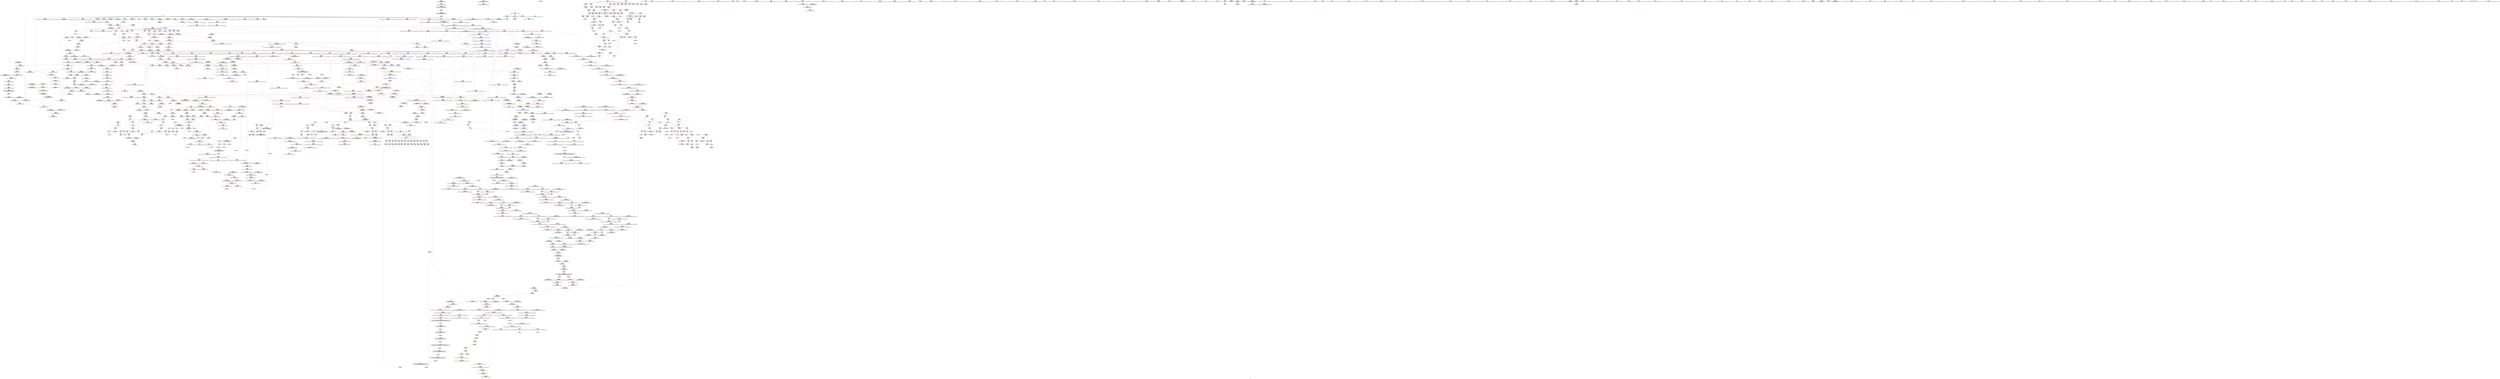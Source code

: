 digraph "SVFG" {
	label="SVFG";

	Node0x55cd52454730 [shape=record,color=grey,label="{NodeID: 0\nNullPtr|{|<s27>101}}"];
	Node0x55cd52454730 -> Node0x55cd52615f80[style=solid];
	Node0x55cd52454730 -> Node0x55cd52616080[style=solid];
	Node0x55cd52454730 -> Node0x55cd52616150[style=solid];
	Node0x55cd52454730 -> Node0x55cd52616220[style=solid];
	Node0x55cd52454730 -> Node0x55cd526162f0[style=solid];
	Node0x55cd52454730 -> Node0x55cd526163c0[style=solid];
	Node0x55cd52454730 -> Node0x55cd52616490[style=solid];
	Node0x55cd52454730 -> Node0x55cd52616560[style=solid];
	Node0x55cd52454730 -> Node0x55cd52616630[style=solid];
	Node0x55cd52454730 -> Node0x55cd52616700[style=solid];
	Node0x55cd52454730 -> Node0x55cd526167d0[style=solid];
	Node0x55cd52454730 -> Node0x55cd526168a0[style=solid];
	Node0x55cd52454730 -> Node0x55cd52616970[style=solid];
	Node0x55cd52454730 -> Node0x55cd52616a40[style=solid];
	Node0x55cd52454730 -> Node0x55cd52616b10[style=solid];
	Node0x55cd52454730 -> Node0x55cd52616be0[style=solid];
	Node0x55cd52454730 -> Node0x55cd52616cb0[style=solid];
	Node0x55cd52454730 -> Node0x55cd52616d80[style=solid];
	Node0x55cd52454730 -> Node0x55cd52616e50[style=solid];
	Node0x55cd52454730 -> Node0x55cd52621770[style=solid];
	Node0x55cd52454730 -> Node0x55cd52623f70[style=solid];
	Node0x55cd52454730 -> Node0x55cd52643940[style=solid];
	Node0x55cd52454730 -> Node0x55cd526439d0[style=solid];
	Node0x55cd52454730 -> Node0x55cd526457e0[style=solid];
	Node0x55cd52454730 -> Node0x55cd52662930[style=solid];
	Node0x55cd52454730 -> Node0x55cd526348e0[style=solid];
	Node0x55cd52454730 -> Node0x55cd52635060[style=solid];
	Node0x55cd52454730:s27 -> Node0x55cd5274c0e0[style=solid,color=red];
	Node0x55cd5261c640 [shape=record,color=red,label="{NodeID: 775\n1114\<--1111\nthis1\<--this.addr\n_ZNSt6vectorIiSaIiEE3endEv\n}"];
	Node0x55cd5261c640 -> Node0x55cd526101a0[style=solid];
	Node0x55cd52634ee0 [shape=record,color=grey,label="{NodeID: 1550\n402 = cmp(401, 11, )\n}"];
	Node0x55cd526130c0 [shape=record,color=black,label="{NodeID: 443\n1747\<--1752\n_ZSt12__miter_baseIPiET_S1__ret\<--\n_ZSt12__miter_baseIPiET_S1_\n|{<s0>125}}"];
	Node0x55cd526130c0:s0 -> Node0x55cd527454a0[style=solid,color=blue];
	Node0x55cd5274e080 [shape=record,color=black,label="{NodeID: 2325\n1402 = PHI(1109, 1229, )\n0th arg _ZN9__gnu_cxx17__normal_iteratorIPiSt6vectorIiSaIiEEEC2ERKS1_ }"];
	Node0x55cd5274e080 -> Node0x55cd52647ba0[style=solid];
	Node0x55cd52606fe0 [shape=record,color=green,label="{NodeID: 111\n788\<--789\n.addr1\<--.addr1_field_insensitive\n_ZNSt12_Destroy_auxILb1EE9__destroyIPiEEvT_S3_\n}"];
	Node0x55cd52606fe0 -> Node0x55cd52644460[style=solid];
	Node0x55cd52622160 [shape=record,color=blue,label="{NodeID: 886\n204\<--11\nj\<--\n_Z3dfsi\n}"];
	Node0x55cd52622160 -> Node0x55cd5262dbb0[style=dashed];
	Node0x55cd52622160 -> Node0x55cd5262dc80[style=dashed];
	Node0x55cd52622160 -> Node0x55cd5262dd50[style=dashed];
	Node0x55cd52622160 -> Node0x55cd5262de20[style=dashed];
	Node0x55cd52622160 -> Node0x55cd52622300[style=dashed];
	Node0x55cd52622160 -> Node0x55cd526c0120[style=dashed];
	Node0x55cd52628b40 [shape=record,color=purple,label="{NodeID: 554\n1080\<--1079\n_M_impl35\<--\n_ZNSt6vectorIiSaIiEE17_M_realloc_insertIJRKiEEEvN9__gnu_cxx17__normal_iteratorIPiS1_EEDpOT_\n}"];
	Node0x55cd5260b690 [shape=record,color=green,label="{NodeID: 222\n1531\<--1532\n__assignable\<--__assignable_field_insensitive\n_ZSt18uninitialized_copyISt13move_iteratorIPiES1_ET0_T_S4_S3_\n}"];
	Node0x55cd5260b690 -> Node0x55cd52648a40[style=solid];
	Node0x55cd52647450 [shape=record,color=blue,label="{NodeID: 997\n1319\<--1316\n__p.addr\<--__p\n_ZNSt16allocator_traitsISaIiEE7destroyIiEEvRS0_PT_\n}"];
	Node0x55cd52647450 -> Node0x55cd5261df70[style=dashed];
	Node0x55cd5262e570 [shape=record,color=red,label="{NodeID: 665\n390\<--210\n\<--j53\n_Z3dfsi\n}"];
	Node0x55cd5262e570 -> Node0x55cd52665150[style=solid];
	Node0x55cd52619720 [shape=record,color=black,label="{NodeID: 333\n449\<--448\nidxprom114\<--sub113\n_Z3dfsi\n}"];
	Node0x55cd52744d20 [shape=record,color=black,label="{NodeID: 2215\n1631 = PHI(1635, )\n}"];
	Node0x55cd52744d20 -> Node0x55cd526128a0[style=solid];
	Node0x55cd525d2370 [shape=record,color=green,label="{NodeID: 1\n7\<--1\n__dso_handle\<--dummyObj\nGlob }"];
	Node0x55cd5261c710 [shape=record,color=red,label="{NodeID: 776\n1122\<--1121\n\<--coerce.dive\n_ZNSt6vectorIiSaIiEE3endEv\n}"];
	Node0x55cd5261c710 -> Node0x55cd52610270[style=solid];
	Node0x55cd52635060 [shape=record,color=grey,label="{NodeID: 1551\n1015 = cmp(1014, 3, )\n}"];
	Node0x55cd52613190 [shape=record,color=black,label="{NodeID: 444\n1754\<--1761\n_ZNKSt13move_iteratorIPiE4baseEv_ret\<--\n_ZNKSt13move_iteratorIPiE4baseEv\n|{<s0>124}}"];
	Node0x55cd52613190:s0 -> Node0x55cd52745360[style=solid,color=blue];
	Node0x55cd5274e200 [shape=record,color=black,label="{NodeID: 2326\n1403 = PHI(1117, 1237, )\n1st arg _ZN9__gnu_cxx17__normal_iteratorIPiSt6vectorIiSaIiEEEC2ERKS1_ }"];
	Node0x55cd5274e200 -> Node0x55cd52647c70[style=solid];
	Node0x55cd526070b0 [shape=record,color=green,label="{NodeID: 112\n797\<--798\nthis.addr\<--this.addr_field_insensitive\n_ZNSt12_Vector_baseIiSaIiEE13_M_deallocateEPim\n}"];
	Node0x55cd526070b0 -> Node0x55cd526318a0[style=solid];
	Node0x55cd526070b0 -> Node0x55cd52644530[style=solid];
	Node0x55cd52622230 [shape=record,color=blue,label="{NodeID: 887\n301\<--303\narrayidx29\<--add30\n_Z3dfsi\n}"];
	Node0x55cd52622230 -> Node0x55cd5262f4e0[style=dashed];
	Node0x55cd52622230 -> Node0x55cd5262f5b0[style=dashed];
	Node0x55cd52622230 -> Node0x55cd52622230[style=dashed];
	Node0x55cd52622230 -> Node0x55cd526aa090[style=dashed];
	Node0x55cd52628c10 [shape=record,color=purple,label="{NodeID: 555\n1081\<--1079\n_M_start36\<--\n_ZNSt6vectorIiSaIiEE17_M_realloc_insertIJRKiEEEvN9__gnu_cxx17__normal_iteratorIPiS1_EEDpOT_\n}"];
	Node0x55cd52628c10 -> Node0x55cd52645e60[style=solid];
	Node0x55cd5260b760 [shape=record,color=green,label="{NodeID: 223\n1533\<--1534\nagg.tmp\<--agg.tmp_field_insensitive\n_ZSt18uninitialized_copyISt13move_iteratorIPiES1_ET0_T_S4_S3_\n}"];
	Node0x55cd5260b760 -> Node0x55cd52611ee0[style=solid];
	Node0x55cd5260b760 -> Node0x55cd5262a470[style=solid];
	Node0x55cd52647520 [shape=record,color=blue,label="{NodeID: 998\n1334\<--1333\nthis.addr\<--this\n_ZNKSt6vectorIiSaIiEE8max_sizeEv\n}"];
	Node0x55cd52647520 -> Node0x55cd5261e040[style=dashed];
	Node0x55cd5262e640 [shape=record,color=red,label="{NodeID: 666\n361\<--212\n\<--need\n_Z3dfsi\n}"];
	Node0x55cd5262e640 -> Node0x55cd52618950[style=solid];
	Node0x55cd526197f0 [shape=record,color=black,label="{NodeID: 334\n452\<--451\nconv116\<--\n_Z3dfsi\n}"];
	Node0x55cd526197f0 -> Node0x55cd526652d0[style=solid];
	Node0x55cd52744e60 [shape=record,color=black,label="{NodeID: 2216\n1649 = PHI(1696, )\n|{<s0>123}}"];
	Node0x55cd52744e60:s0 -> Node0x55cd5274be60[style=solid,color=red];
	Node0x55cd52602d60 [shape=record,color=green,label="{NodeID: 2\n8\<--1\n.str\<--dummyObj\nGlob }"];
	Node0x55cd5261c7e0 [shape=record,color=red,label="{NodeID: 777\n1137\<--1128\nthis1\<--this.addr\n_ZN9__gnu_cxx13new_allocatorIiE9constructIiJRKiEEEvPT_DpOT0_\n}"];
	Node0x55cd526351e0 [shape=record,color=grey,label="{NodeID: 1552\n1448 = cmp(1446, 1447, )\n}"];
	Node0x55cd52613260 [shape=record,color=purple,label="{NodeID: 445\n40\<--4\n\<--_ZStL8__ioinit\n__cxx_global_var_init\n}"];
	Node0x55cd5274e380 [shape=record,color=black,label="{NodeID: 2327\n1266 = PHI(979, 995, )\n0th arg _ZSt34__uninitialized_move_if_noexcept_aIPiS0_SaIiEET0_T_S3_S2_RT1_ }"];
	Node0x55cd5274e380 -> Node0x55cd52646dd0[style=solid];
	Node0x55cd52607180 [shape=record,color=green,label="{NodeID: 113\n799\<--800\n__p.addr\<--__p.addr_field_insensitive\n_ZNSt12_Vector_baseIiSaIiEE13_M_deallocateEPim\n}"];
	Node0x55cd52607180 -> Node0x55cd52631970[style=solid];
	Node0x55cd52607180 -> Node0x55cd52631a40[style=solid];
	Node0x55cd52607180 -> Node0x55cd52644600[style=solid];
	Node0x55cd52622300 [shape=record,color=blue,label="{NodeID: 888\n204\<--307\nj\<--inc\n_Z3dfsi\n}"];
	Node0x55cd52622300 -> Node0x55cd5262dbb0[style=dashed];
	Node0x55cd52622300 -> Node0x55cd5262dc80[style=dashed];
	Node0x55cd52622300 -> Node0x55cd5262dd50[style=dashed];
	Node0x55cd52622300 -> Node0x55cd5262de20[style=dashed];
	Node0x55cd52622300 -> Node0x55cd52622300[style=dashed];
	Node0x55cd52622300 -> Node0x55cd526c0120[style=dashed];
	Node0x55cd52628ce0 [shape=record,color=purple,label="{NodeID: 556\n1085\<--1084\n_M_impl37\<--\n_ZNSt6vectorIiSaIiEE17_M_realloc_insertIJRKiEEEvN9__gnu_cxx17__normal_iteratorIPiS1_EEDpOT_\n}"];
	Node0x55cd5260b830 [shape=record,color=green,label="{NodeID: 224\n1535\<--1536\nagg.tmp2\<--agg.tmp2_field_insensitive\n_ZSt18uninitialized_copyISt13move_iteratorIPiES1_ET0_T_S4_S3_\n}"];
	Node0x55cd5260b830 -> Node0x55cd52611fb0[style=solid];
	Node0x55cd5260b830 -> Node0x55cd5262a540[style=solid];
	Node0x55cd526475f0 [shape=record,color=blue,label="{NodeID: 999\n1353\<--1349\n__a.addr\<--__a\n_ZSt3maxImERKT_S2_S2_\n}"];
	Node0x55cd526475f0 -> Node0x55cd5261e1e0[style=dashed];
	Node0x55cd526475f0 -> Node0x55cd5261e2b0[style=dashed];
	Node0x55cd5262e710 [shape=record,color=red,label="{NodeID: 667\n368\<--212\n\<--need\n_Z3dfsi\n}"];
	Node0x55cd5262e710 -> Node0x55cd52667cd0[style=solid];
	Node0x55cd526198c0 [shape=record,color=black,label="{NodeID: 335\n487\<--486\n\<--this1\n_ZNKSt6vectorIiSaIiEE4sizeEv\n}"];
	Node0x55cd526198c0 -> Node0x55cd526261d0[style=solid];
	Node0x55cd526198c0 -> Node0x55cd526262a0[style=solid];
	Node0x55cd52744fa0 [shape=record,color=black,label="{NodeID: 2217\n1653 = PHI(1696, )\n|{<s0>123}}"];
	Node0x55cd52744fa0:s0 -> Node0x55cd5274bfa0[style=solid,color=red];
	Node0x55cd52603680 [shape=record,color=green,label="{NodeID: 3\n11\<--1\n\<--dummyObj\nCan only get source location for instruction, argument, global var or function.|{<s0>35}}"];
	Node0x55cd52603680:s0 -> Node0x55cd5274b550[style=solid,color=red];
	Node0x55cd5261c8b0 [shape=record,color=red,label="{NodeID: 778\n1138\<--1130\n\<--__p.addr\n_ZN9__gnu_cxx13new_allocatorIiE9constructIiJRKiEEEvPT_DpOT0_\n}"];
	Node0x55cd5261c8b0 -> Node0x55cd52610340[style=solid];
	Node0x55cd52635360 [shape=record,color=grey,label="{NodeID: 1553\n415 = cmp(409, 414, )\n}"];
	Node0x55cd52613330 [shape=record,color=purple,label="{NodeID: 446\n61\<--8\n\<--.str\n_Z7readintv\n}"];
	Node0x55cd5274e500 [shape=record,color=black,label="{NodeID: 2328\n1267 = PHI(983, 999, )\n1st arg _ZSt34__uninitialized_move_if_noexcept_aIPiS0_SaIiEET0_T_S3_S2_RT1_ }"];
	Node0x55cd5274e500 -> Node0x55cd52646ea0[style=solid];
	Node0x55cd5260bd00 [shape=record,color=green,label="{NodeID: 114\n801\<--802\n__n.addr\<--__n.addr_field_insensitive\n_ZNSt12_Vector_baseIiSaIiEE13_M_deallocateEPim\n}"];
	Node0x55cd5260bd00 -> Node0x55cd52631b10[style=solid];
	Node0x55cd5260bd00 -> Node0x55cd526446d0[style=solid];
	Node0x55cd526223d0 [shape=record,color=blue,label="{NodeID: 889\n200\<--312\ni\<--inc32\n_Z3dfsi\n}"];
	Node0x55cd526223d0 -> Node0x55cd5262d6d0[style=dashed];
	Node0x55cd526223d0 -> Node0x55cd5262d7a0[style=dashed];
	Node0x55cd526223d0 -> Node0x55cd5262d870[style=dashed];
	Node0x55cd526223d0 -> Node0x55cd526223d0[style=dashed];
	Node0x55cd526223d0 -> Node0x55cd526b5b00[style=dashed];
	Node0x55cd52628db0 [shape=record,color=purple,label="{NodeID: 557\n1086\<--1084\n_M_finish38\<--\n_ZNSt6vectorIiSaIiEE17_M_realloc_insertIJRKiEEEvN9__gnu_cxx17__normal_iteratorIPiS1_EEDpOT_\n}"];
	Node0x55cd52628db0 -> Node0x55cd52645f30[style=solid];
	Node0x55cd5260b900 [shape=record,color=green,label="{NodeID: 225\n1555\<--1556\n_ZNSt20__uninitialized_copyILb1EE13__uninit_copyISt13move_iteratorIPiES3_EET0_T_S6_S5_\<--_ZNSt20__uninitialized_copyILb1EE13__uninit_copyISt13move_iteratorIPiES3_EET0_T_S6_S5__field_insensitive\n}"];
	Node0x55cd526476c0 [shape=record,color=blue,label="{NodeID: 1000\n1355\<--1350\n__b.addr\<--__b\n_ZSt3maxImERKT_S2_S2_\n}"];
	Node0x55cd526476c0 -> Node0x55cd5261e380[style=dashed];
	Node0x55cd526476c0 -> Node0x55cd5261e450[style=dashed];
	Node0x55cd5262e7e0 [shape=record,color=red,label="{NodeID: 668\n375\<--214\n\<--sumoth\n_Z3dfsi\n}"];
	Node0x55cd5262e7e0 -> Node0x55cd52618bc0[style=solid];
	Node0x55cd52619990 [shape=record,color=black,label="{NodeID: 336\n491\<--486\n\<--this1\n_ZNKSt6vectorIiSaIiEE4sizeEv\n}"];
	Node0x55cd52619990 -> Node0x55cd52626370[style=solid];
	Node0x55cd52619990 -> Node0x55cd52626440[style=solid];
	Node0x55cd527450e0 [shape=record,color=black,label="{NodeID: 2218\n1655 = PHI(1696, )\n|{<s0>123}}"];
	Node0x55cd527450e0:s0 -> Node0x55cd5274cd80[style=solid,color=red];
	Node0x55cd52603740 [shape=record,color=green,label="{NodeID: 4\n24\<--1\n\<--dummyObj\nCan only get source location for instruction, argument, global var or function.}"];
	Node0x55cd5261c980 [shape=record,color=red,label="{NodeID: 779\n1141\<--1132\n\<--__args.addr\n_ZN9__gnu_cxx13new_allocatorIiE9constructIiJRKiEEEvPT_DpOT0_\n|{<s0>80}}"];
	Node0x55cd5261c980:s0 -> Node0x55cd52750b30[style=solid,color=red];
	Node0x55cd526354e0 [shape=record,color=grey,label="{NodeID: 1554\n1199 = cmp(1197, 1198, )\n}"];
	Node0x55cd52613400 [shape=record,color=purple,label="{NodeID: 447\n241\<--13\narrayidx4\<--dp\n_Z3dfsi\n}"];
	Node0x55cd5274e680 [shape=record,color=black,label="{NodeID: 2329\n1268 = PHI(984, 1000, )\n2nd arg _ZSt34__uninitialized_move_if_noexcept_aIPiS0_SaIiEET0_T_S3_S2_RT1_ }"];
	Node0x55cd5274e680 -> Node0x55cd52646f70[style=solid];
	Node0x55cd5260bd90 [shape=record,color=green,label="{NodeID: 115\n815\<--816\n_ZNSt16allocator_traitsISaIiEE10deallocateERS0_Pim\<--_ZNSt16allocator_traitsISaIiEE10deallocateERS0_Pim_field_insensitive\n}"];
	Node0x55cd526224a0 [shape=record,color=blue,label="{NodeID: 890\n23\<--324\nresult\<--add39\n_Z3dfsi\n}"];
	Node0x55cd526224a0 -> Node0x55cd526afb70[style=dashed];
	Node0x55cd52628e80 [shape=record,color=purple,label="{NodeID: 558\n1092\<--1091\n_M_impl40\<--\n_ZNSt6vectorIiSaIiEE17_M_realloc_insertIJRKiEEEvN9__gnu_cxx17__normal_iteratorIPiS1_EEDpOT_\n}"];
	Node0x55cd5260ba00 [shape=record,color=green,label="{NodeID: 226\n1567\<--1568\n__first\<--__first_field_insensitive\n_ZNSt20__uninitialized_copyILb1EE13__uninit_copyISt13move_iteratorIPiES3_EET0_T_S6_S5_\n}"];
	Node0x55cd5260ba00 -> Node0x55cd52612150[style=solid];
	Node0x55cd5260ba00 -> Node0x55cd5262a950[style=solid];
	Node0x55cd52647790 [shape=record,color=blue,label="{NodeID: 1001\n1351\<--1365\nretval\<--\n_ZSt3maxImERKT_S2_S2_\n}"];
	Node0x55cd52647790 -> Node0x55cd526bdd90[style=dashed];
	Node0x55cd526ad570 [shape=record,color=yellow,style=double,label="{NodeID: 1776\n217V_1 = ENCHI(MR_217V_0)\npts\{170000 170001 220000 220001 \}\nFun[_ZN9__gnu_cxx17__normal_iteratorIPiSt6vectorIiSaIiEEEC2ERKS1_]}"];
	Node0x55cd526ad570 -> Node0x55cd5261ead0[style=dashed];
	Node0x55cd5262e8b0 [shape=record,color=red,label="{NodeID: 669\n454\<--216\n\<--tmp\n_Z3dfsi\n}"];
	Node0x55cd5262e8b0 -> Node0x55cd526646d0[style=solid];
	Node0x55cd52619a60 [shape=record,color=black,label="{NodeID: 337\n495\<--490\nsub.ptr.lhs.cast\<--\n_ZNKSt6vectorIiSaIiEE4sizeEv\n}"];
	Node0x55cd52619a60 -> Node0x55cd52665d50[style=solid];
	Node0x55cd52745220 [shape=record,color=black,label="{NodeID: 2219\n1656 = PHI(1673, )\n}"];
	Node0x55cd52745220 -> Node0x55cd52612970[style=solid];
	Node0x55cd526030a0 [shape=record,color=green,label="{NodeID: 5\n26\<--1\n_ZSt4cout\<--dummyObj\nGlob }"];
	Node0x55cd5261ca50 [shape=record,color=red,label="{NodeID: 780\n1143\<--1142\n\<--call\n_ZN9__gnu_cxx13new_allocatorIiE9constructIiJRKiEEEvPT_DpOT0_\n}"];
	Node0x55cd5261ca50 -> Node0x55cd52646410[style=solid];
	Node0x55cd52635660 [shape=record,color=grey,label="{NodeID: 1555\n1195 = cmp(1193, 1194, )\n}"];
	Node0x55cd526134d0 [shape=record,color=purple,label="{NodeID: 448\n242\<--13\narrayidx5\<--dp\n_Z3dfsi\n}"];
	Node0x55cd526134d0 -> Node0x55cd52621ef0[style=solid];
	Node0x55cd5274e800 [shape=record,color=black,label="{NodeID: 2330\n1269 = PHI(986, 1002, )\n3rd arg _ZSt34__uninitialized_move_if_noexcept_aIPiS0_SaIiEET0_T_S3_S2_RT1_ }"];
	Node0x55cd5274e800 -> Node0x55cd52647040[style=solid];
	Node0x55cd5260be60 [shape=record,color=green,label="{NodeID: 116\n821\<--822\nthis.addr\<--this.addr_field_insensitive\n_ZNSt12_Vector_baseIiSaIiEE12_Vector_implD2Ev\n}"];
	Node0x55cd5260be60 -> Node0x55cd52631be0[style=solid];
	Node0x55cd5260be60 -> Node0x55cd526447a0[style=solid];
	Node0x55cd52622570 [shape=record,color=blue,label="{NodeID: 891\n206\<--11\ni40\<--\n_Z3dfsi\n}"];
	Node0x55cd52622570 -> Node0x55cd5262def0[style=dashed];
	Node0x55cd52622570 -> Node0x55cd5262dfc0[style=dashed];
	Node0x55cd52622570 -> Node0x55cd5262e090[style=dashed];
	Node0x55cd52622570 -> Node0x55cd52622b20[style=dashed];
	Node0x55cd52622570 -> Node0x55cd526b6a00[style=dashed];
	Node0x55cd52628f50 [shape=record,color=purple,label="{NodeID: 559\n1093\<--1091\n_M_end_of_storage41\<--\n_ZNSt6vectorIiSaIiEE17_M_realloc_insertIJRKiEEEvN9__gnu_cxx17__normal_iteratorIPiS1_EEDpOT_\n}"];
	Node0x55cd52628f50 -> Node0x55cd52646000[style=solid];
	Node0x55cd5260bad0 [shape=record,color=green,label="{NodeID: 227\n1569\<--1570\n__last\<--__last_field_insensitive\n_ZNSt20__uninitialized_copyILb1EE13__uninit_copyISt13move_iteratorIPiES3_EET0_T_S6_S5_\n}"];
	Node0x55cd5260bad0 -> Node0x55cd52612220[style=solid];
	Node0x55cd5260bad0 -> Node0x55cd5262aa20[style=solid];
	Node0x55cd52647860 [shape=record,color=blue,label="{NodeID: 1002\n1351\<--1368\nretval\<--\n_ZSt3maxImERKT_S2_S2_\n}"];
	Node0x55cd52647860 -> Node0x55cd526bdd90[style=dashed];
	Node0x55cd5262e980 [shape=record,color=red,label="{NodeID: 670\n463\<--216\n\<--tmp\n_Z3dfsi\n}"];
	Node0x55cd5262e980 -> Node0x55cd52666c50[style=solid];
	Node0x55cd52619b30 [shape=record,color=black,label="{NodeID: 338\n496\<--494\nsub.ptr.rhs.cast\<--\n_ZNKSt6vectorIiSaIiEE4sizeEv\n}"];
	Node0x55cd52619b30 -> Node0x55cd52665d50[style=solid];
	Node0x55cd52745360 [shape=record,color=black,label="{NodeID: 2220\n1666 = PHI(1754, )\n|{<s0>125}}"];
	Node0x55cd52745360:s0 -> Node0x55cd5274c940[style=solid,color=red];
	Node0x55cd52603160 [shape=record,color=green,label="{NodeID: 6\n27\<--1\n.str.4\<--dummyObj\nGlob }"];
	Node0x55cd5261cb20 [shape=record,color=red,label="{NodeID: 781\n1151\<--1148\n\<--__t.addr\n_ZSt7forwardIRKiEOT_RNSt16remove_referenceIS2_E4typeE\n}"];
	Node0x55cd5261cb20 -> Node0x55cd526104e0[style=solid];
	Node0x55cd526135a0 [shape=record,color=purple,label="{NodeID: 449\n290\<--13\narrayidx23\<--dp\n_Z3dfsi\n}"];
	Node0x55cd5274e980 [shape=record,color=black,label="{NodeID: 2331\n519 = PHI(276, 606, 610, )\n0th arg _ZNSt6vectorIiSaIiEE9push_backERKi }"];
	Node0x55cd5274e980 -> Node0x55cd526234e0[style=solid];
	Node0x55cd5260bf30 [shape=record,color=green,label="{NodeID: 117\n827\<--828\n_ZNSaIiED2Ev\<--_ZNSaIiED2Ev_field_insensitive\n}"];
	Node0x55cd52622640 [shape=record,color=blue,label="{NodeID: 892\n208\<--342\nto48\<--\n_Z3dfsi\n}"];
	Node0x55cd52622640 -> Node0x55cd5262e160[style=dashed];
	Node0x55cd52622640 -> Node0x55cd5262e230[style=dashed];
	Node0x55cd52622640 -> Node0x55cd52622640[style=dashed];
	Node0x55cd52622640 -> Node0x55cd526b6f00[style=dashed];
	Node0x55cd52629020 [shape=record,color=purple,label="{NodeID: 560\n1121\<--1109\ncoerce.dive\<--retval\n_ZNSt6vectorIiSaIiEE3endEv\n}"];
	Node0x55cd52629020 -> Node0x55cd5261c710[style=solid];
	Node0x55cd5260bba0 [shape=record,color=green,label="{NodeID: 228\n1571\<--1572\n__result.addr\<--__result.addr_field_insensitive\n_ZNSt20__uninitialized_copyILb1EE13__uninit_copyISt13move_iteratorIPiES3_EET0_T_S6_S5_\n}"];
	Node0x55cd5260bba0 -> Node0x55cd5261f630[style=solid];
	Node0x55cd5260bba0 -> Node0x55cd52648e50[style=solid];
	Node0x55cd52647930 [shape=record,color=blue,label="{NodeID: 1003\n1375\<--1374\n__a.addr\<--__a\n_ZNSt16allocator_traitsISaIiEE8max_sizeERKS0_\n}"];
	Node0x55cd52647930 -> Node0x55cd5261e6c0[style=dashed];
	Node0x55cd5262ea50 [shape=record,color=red,label="{NodeID: 671\n474\<--216\n\<--tmp\n_Z3dfsi\n}"];
	Node0x55cd5262ea50 -> Node0x55cd52666ad0[style=solid];
	Node0x55cd52619c00 [shape=record,color=black,label="{NodeID: 339\n481\<--498\n_ZNKSt6vectorIiSaIiEE4sizeEv_ret\<--sub.ptr.div\n_ZNKSt6vectorIiSaIiEE4sizeEv\n|{<s0>17|<s1>21|<s2>23|<s3>82|<s4>84|<s5>85|<s6>87}}"];
	Node0x55cd52619c00:s0 -> Node0x55cd52743b20[style=solid,color=blue];
	Node0x55cd52619c00:s1 -> Node0x55cd52742ff0[style=solid,color=blue];
	Node0x55cd52619c00:s2 -> Node0x55cd52743660[style=solid,color=blue];
	Node0x55cd52619c00:s3 -> Node0x55cd52746ae0[style=solid,color=blue];
	Node0x55cd52619c00:s4 -> Node0x55cd52746c20[style=solid,color=blue];
	Node0x55cd52619c00:s5 -> Node0x55cd52746d60[style=solid,color=blue];
	Node0x55cd52619c00:s6 -> Node0x55cd52746fe0[style=solid,color=blue];
	Node0x55cd527454a0 [shape=record,color=black,label="{NodeID: 2221\n1669 = PHI(1747, )\n}"];
	Node0x55cd527454a0 -> Node0x55cd52612a40[style=solid];
	Node0x55cd52603220 [shape=record,color=green,label="{NodeID: 7\n30\<--1\n\<--dummyObj\nCan only get source location for instruction, argument, global var or function.}"];
	Node0x55cd5261cbf0 [shape=record,color=red,label="{NodeID: 782\n1170\<--1157\nthis1\<--this.addr\n_ZNKSt6vectorIiSaIiEE12_M_check_lenEmPKc\n|{<s0>81|<s1>82|<s2>84|<s3>85|<s4>87|<s5>88|<s6>89}}"];
	Node0x55cd5261cbf0:s0 -> Node0x55cd5274db90[style=solid,color=red];
	Node0x55cd5261cbf0:s1 -> Node0x55cd5274c2f0[style=solid,color=red];
	Node0x55cd5261cbf0:s2 -> Node0x55cd5274c2f0[style=solid,color=red];
	Node0x55cd5261cbf0:s3 -> Node0x55cd5274c2f0[style=solid,color=red];
	Node0x55cd5261cbf0:s4 -> Node0x55cd5274c2f0[style=solid,color=red];
	Node0x55cd5261cbf0:s5 -> Node0x55cd5274db90[style=solid,color=red];
	Node0x55cd5261cbf0:s6 -> Node0x55cd5274db90[style=solid,color=red];
	Node0x55cd52613670 [shape=record,color=purple,label="{NodeID: 450\n293\<--13\narrayidx25\<--dp\n_Z3dfsi\n}"];
	Node0x55cd52613670 -> Node0x55cd5262f4e0[style=solid];
	Node0x55cd5274ebd0 [shape=record,color=black,label="{NodeID: 2332\n520 = PHI(202, 584, 582, )\n1st arg _ZNSt6vectorIiSaIiEE9push_backERKi }"];
	Node0x55cd5274ebd0 -> Node0x55cd526235b0[style=solid];
	Node0x55cd5260c030 [shape=record,color=green,label="{NodeID: 118\n834\<--835\n__a.addr\<--__a.addr_field_insensitive\n_ZNSt16allocator_traitsISaIiEE10deallocateERS0_Pim\n}"];
	Node0x55cd5260c030 -> Node0x55cd52631cb0[style=solid];
	Node0x55cd5260c030 -> Node0x55cd52644870[style=solid];
	Node0x55cd52622710 [shape=record,color=blue,label="{NodeID: 893\n210\<--11\nj53\<--\n_Z3dfsi\n}"];
	Node0x55cd52622710 -> Node0x55cd5262e300[style=dashed];
	Node0x55cd52622710 -> Node0x55cd5262e3d0[style=dashed];
	Node0x55cd52622710 -> Node0x55cd5262e4a0[style=dashed];
	Node0x55cd52622710 -> Node0x55cd5262e570[style=dashed];
	Node0x55cd52622710 -> Node0x55cd52622710[style=dashed];
	Node0x55cd52622710 -> Node0x55cd52622a50[style=dashed];
	Node0x55cd52622710 -> Node0x55cd526b7400[style=dashed];
	Node0x55cd526c4f60 [shape=record,color=yellow,style=double,label="{NodeID: 1668\n200V_1 = ENCHI(MR_200V_0)\npts\{936 \}\nFun[_ZNSt6vectorIiSaIiEE17_M_realloc_insertIJRKiEEEvN9__gnu_cxx17__normal_iteratorIPiS1_EEDpOT_]}"];
	Node0x55cd526c4f60 -> Node0x55cd52645b20[style=dashed];
	Node0x55cd526290f0 [shape=record,color=purple,label="{NodeID: 561\n1116\<--1115\n_M_impl\<--\n_ZNSt6vectorIiSaIiEE3endEv\n}"];
	Node0x55cd5260bc70 [shape=record,color=green,label="{NodeID: 229\n1573\<--1574\nagg.tmp\<--agg.tmp_field_insensitive\n_ZNSt20__uninitialized_copyILb1EE13__uninit_copyISt13move_iteratorIPiES3_EET0_T_S6_S5_\n}"];
	Node0x55cd5260bc70 -> Node0x55cd526122f0[style=solid];
	Node0x55cd5260bc70 -> Node0x55cd5262aaf0[style=solid];
	Node0x55cd52647a00 [shape=record,color=blue,label="{NodeID: 1004\n1386\<--1385\nthis.addr\<--this\n_ZNKSt12_Vector_baseIiSaIiEE19_M_get_Tp_allocatorEv\n}"];
	Node0x55cd52647a00 -> Node0x55cd5261e790[style=dashed];
	Node0x55cd5262eb20 [shape=record,color=red,label="{NodeID: 672\n428\<--218\n\<--need85\n_Z3dfsi\n}"];
	Node0x55cd5262eb20 -> Node0x55cd52619310[style=solid];
	Node0x55cd52619cd0 [shape=record,color=black,label="{NodeID: 340\n511\<--510\n\<--this1\n_ZNSt6vectorIiSaIiEEixEm\n}"];
	Node0x55cd52619cd0 -> Node0x55cd52626510[style=solid];
	Node0x55cd52619cd0 -> Node0x55cd526265e0[style=solid];
	Node0x55cd527455e0 [shape=record,color=black,label="{NodeID: 2222\n1692 = PHI(1703, )\n}"];
	Node0x55cd527455e0 -> Node0x55cd52612b10[style=solid];
	Node0x55cd52603ca0 [shape=record,color=green,label="{NodeID: 8\n238\<--1\n\<--dummyObj\nCan only get source location for instruction, argument, global var or function.}"];
	Node0x55cd5261ccc0 [shape=record,color=red,label="{NodeID: 783\n1176\<--1159\n\<--__n.addr\n_ZNKSt6vectorIiSaIiEE12_M_check_lenEmPKc\n}"];
	Node0x55cd5261ccc0 -> Node0x55cd52634a60[style=solid];
	Node0x55cd52613740 [shape=record,color=purple,label="{NodeID: 451\n297\<--13\narrayidx27\<--dp\n_Z3dfsi\n}"];
	Node0x55cd5274ed90 [shape=record,color=black,label="{NodeID: 2333\n1307 = PHI(919, 919, 1216, 1219, )\n0th arg _ZNK9__gnu_cxx17__normal_iteratorIPiSt6vectorIiSaIiEEE4baseEv }"];
	Node0x55cd5274ed90 -> Node0x55cd526472b0[style=solid];
	Node0x55cd5260c100 [shape=record,color=green,label="{NodeID: 119\n836\<--837\n__p.addr\<--__p.addr_field_insensitive\n_ZNSt16allocator_traitsISaIiEE10deallocateERS0_Pim\n}"];
	Node0x55cd5260c100 -> Node0x55cd52631d80[style=solid];
	Node0x55cd5260c100 -> Node0x55cd52644940[style=solid];
	Node0x55cd526227e0 [shape=record,color=blue,label="{NodeID: 894\n212\<--356\nneed\<--sub\n_Z3dfsi\n}"];
	Node0x55cd526227e0 -> Node0x55cd5262e640[style=dashed];
	Node0x55cd526227e0 -> Node0x55cd5262e710[style=dashed];
	Node0x55cd526227e0 -> Node0x55cd526227e0[style=dashed];
	Node0x55cd526227e0 -> Node0x55cd526b0f70[style=dashed];
	Node0x55cd526c5040 [shape=record,color=yellow,style=double,label="{NodeID: 1669\n202V_1 = ENCHI(MR_202V_0)\npts\{938 \}\nFun[_ZNSt6vectorIiSaIiEE17_M_realloc_insertIJRKiEEEvN9__gnu_cxx17__normal_iteratorIPiS1_EEDpOT_]}"];
	Node0x55cd526c5040 -> Node0x55cd52645bf0[style=dashed];
	Node0x55cd526291c0 [shape=record,color=purple,label="{NodeID: 562\n1117\<--1115\n_M_finish\<--\n_ZNSt6vectorIiSaIiEE3endEv\n|{<s0>79}}"];
	Node0x55cd526291c0:s0 -> Node0x55cd5274e200[style=solid,color=red];
	Node0x55cd52614130 [shape=record,color=green,label="{NodeID: 230\n1575\<--1576\nagg.tmp2\<--agg.tmp2_field_insensitive\n_ZNSt20__uninitialized_copyILb1EE13__uninit_copyISt13move_iteratorIPiES3_EET0_T_S6_S5_\n}"];
	Node0x55cd52614130 -> Node0x55cd526123c0[style=solid];
	Node0x55cd52614130 -> Node0x55cd5262abc0[style=solid];
	Node0x55cd52647ad0 [shape=record,color=blue,label="{NodeID: 1005\n1395\<--1394\nthis.addr\<--this\n_ZNK9__gnu_cxx13new_allocatorIiE8max_sizeEv\n}"];
	Node0x55cd52647ad0 -> Node0x55cd5261e860[style=dashed];
	Node0x55cd5262ebf0 [shape=record,color=red,label="{NodeID: 673\n435\<--218\n\<--need85\n_Z3dfsi\n}"];
	Node0x55cd5262ebf0 -> Node0x55cd52667850[style=solid];
	Node0x55cd52619da0 [shape=record,color=black,label="{NodeID: 341\n501\<--516\n_ZNSt6vectorIiSaIiEEixEm_ret\<--add.ptr\n_ZNSt6vectorIiSaIiEEixEm\n|{<s0>18|<s1>22|<s2>24}}"];
	Node0x55cd52619da0:s0 -> Node0x55cd52743c60[style=solid,color=blue];
	Node0x55cd52619da0:s1 -> Node0x55cd527431e0[style=solid,color=blue];
	Node0x55cd52619da0:s2 -> Node0x55cd527437a0[style=solid,color=blue];
	Node0x55cd52745720 [shape=record,color=black,label="{NodeID: 2223\n908 = PHI(1146, )\n|{<s0>55}}"];
	Node0x55cd52745720:s0 -> Node0x55cd5274d070[style=solid,color=red];
	Node0x55cd52603d30 [shape=record,color=green,label="{NodeID: 9\n244\<--1\n\<--dummyObj\nCan only get source location for instruction, argument, global var or function.}"];
	Node0x55cd5261cd90 [shape=record,color=red,label="{NodeID: 784\n1179\<--1161\n\<--__s.addr\n_ZNKSt6vectorIiSaIiEE12_M_check_lenEmPKc\n}"];
	Node0x55cd52613810 [shape=record,color=purple,label="{NodeID: 452\n301\<--13\narrayidx29\<--dp\n_Z3dfsi\n}"];
	Node0x55cd52613810 -> Node0x55cd5262f5b0[style=solid];
	Node0x55cd52613810 -> Node0x55cd52622230[style=solid];
	Node0x55cd5274f020 [shape=record,color=black,label="{NodeID: 2334\n664 = PHI(642, )\n0th arg _ZNSt12_Vector_baseIiSaIiEE12_Vector_implC2Ev }"];
	Node0x55cd5274f020 -> Node0x55cd52623ea0[style=solid];
	Node0x55cd5260c1d0 [shape=record,color=green,label="{NodeID: 120\n838\<--839\n__n.addr\<--__n.addr_field_insensitive\n_ZNSt16allocator_traitsISaIiEE10deallocateERS0_Pim\n}"];
	Node0x55cd5260c1d0 -> Node0x55cd52631e50[style=solid];
	Node0x55cd5260c1d0 -> Node0x55cd52644a10[style=solid];
	Node0x55cd526228b0 [shape=record,color=blue,label="{NodeID: 895\n214\<--373\nsumoth\<--sub68\n_Z3dfsi\n}"];
	Node0x55cd526228b0 -> Node0x55cd5262e7e0[style=dashed];
	Node0x55cd526228b0 -> Node0x55cd526228b0[style=dashed];
	Node0x55cd526228b0 -> Node0x55cd526b1470[style=dashed];
	Node0x55cd526c5120 [shape=record,color=yellow,style=double,label="{NodeID: 1670\n60V_1 = ENCHI(MR_60V_0)\npts\{1457 \}\nFun[_ZNSt6vectorIiSaIiEE17_M_realloc_insertIJRKiEEEvN9__gnu_cxx17__normal_iteratorIPiS1_EEDpOT_]|{<s0>61}}"];
	Node0x55cd526c5120:s0 -> Node0x55cd526c3170[style=dashed,color=red];
	Node0x55cd52629290 [shape=record,color=purple,label="{NodeID: 563\n1239\<--1229\ncoerce.dive\<--retval\n_ZNSt6vectorIiSaIiEE5beginEv\n}"];
	Node0x55cd52629290 -> Node0x55cd5261d5b0[style=solid];
	Node0x55cd52614200 [shape=record,color=green,label="{NodeID: 231\n1594\<--1595\n_ZSt4copyISt13move_iteratorIPiES1_ET0_T_S4_S3_\<--_ZSt4copyISt13move_iteratorIPiES1_ET0_T_S4_S3__field_insensitive\n}"];
	Node0x55cd52647ba0 [shape=record,color=blue,label="{NodeID: 1006\n1404\<--1402\nthis.addr\<--this\n_ZN9__gnu_cxx17__normal_iteratorIPiSt6vectorIiSaIiEEEC2ERKS1_\n}"];
	Node0x55cd52647ba0 -> Node0x55cd5261e930[style=dashed];
	Node0x55cd526ada30 [shape=record,color=yellow,style=double,label="{NodeID: 1781\n60V_1 = ENCHI(MR_60V_0)\npts\{1457 \}\nFun[_ZSt34__uninitialized_move_if_noexcept_aIPiS0_SaIiEET0_T_S3_S2_RT1_]|{<s0>96}}"];
	Node0x55cd526ada30:s0 -> Node0x55cd526c8bf0[style=dashed,color=red];
	Node0x55cd5262ecc0 [shape=record,color=red,label="{NodeID: 674\n447\<--218\n\<--need85\n_Z3dfsi\n}"];
	Node0x55cd5262ecc0 -> Node0x55cd52664cd0[style=solid];
	Node0x55cd52619e70 [shape=record,color=black,label="{NodeID: 342\n530\<--529\n\<--this1\n_ZNSt6vectorIiSaIiEE9push_backERKi\n}"];
	Node0x55cd52619e70 -> Node0x55cd52626850[style=solid];
	Node0x55cd52619e70 -> Node0x55cd52626920[style=solid];
	Node0x55cd52745860 [shape=record,color=black,label="{NodeID: 2224\n945 = PHI(1153, )\n}"];
	Node0x55cd52745860 -> Node0x55cd526453d0[style=solid];
	Node0x55cd52603dc0 [shape=record,color=green,label="{NodeID: 10\n349\<--1\n\<--dummyObj\nCan only get source location for instruction, argument, global var or function.}"];
	Node0x55cd5261ce60 [shape=record,color=red,label="{NodeID: 785\n1193\<--1163\n\<--__len\n_ZNKSt6vectorIiSaIiEE12_M_check_lenEmPKc\n}"];
	Node0x55cd5261ce60 -> Node0x55cd52635660[style=solid];
	Node0x55cd526aa9c0 [shape=record,color=black,label="{NodeID: 1560\nMR_4V_2 = PHI(MR_4V_3, MR_4V_1, )\npts\{170000 170001 170002 220000 220001 220002 \}\n|{<s0>14}}"];
	Node0x55cd526aa9c0:s0 -> Node0x55cd526c26a0[style=dashed,color=red];
	Node0x55cd526138e0 [shape=record,color=purple,label="{NodeID: 453\n317\<--13\narrayidx35\<--dp\n_Z3dfsi\n}"];
	Node0x55cd5274f130 [shape=record,color=black,label="{NodeID: 2335\n784 = PHI(777, )\n0th arg _ZNSt12_Destroy_auxILb1EE9__destroyIPiEEvT_S3_ }"];
	Node0x55cd5274f130 -> Node0x55cd52644390[style=solid];
	Node0x55cd5260c2a0 [shape=record,color=green,label="{NodeID: 121\n848\<--849\n_ZN9__gnu_cxx13new_allocatorIiE10deallocateEPim\<--_ZN9__gnu_cxx13new_allocatorIiE10deallocateEPim_field_insensitive\n}"];
	Node0x55cd52622980 [shape=record,color=blue,label="{NodeID: 896\n23\<--387\nresult\<--add76\n_Z3dfsi\n}"];
	Node0x55cd52622980 -> Node0x55cd5262c420[style=dashed];
	Node0x55cd52622980 -> Node0x55cd52622980[style=dashed];
	Node0x55cd52622980 -> Node0x55cd526afb70[style=dashed];
	Node0x55cd52629360 [shape=record,color=purple,label="{NodeID: 564\n1236\<--1235\n_M_impl\<--\n_ZNSt6vectorIiSaIiEE5beginEv\n}"];
	Node0x55cd52614300 [shape=record,color=green,label="{NodeID: 232\n1601\<--1602\n__first\<--__first_field_insensitive\n_ZSt4copyISt13move_iteratorIPiES1_ET0_T_S4_S3_\n}"];
	Node0x55cd52614300 -> Node0x55cd52612560[style=solid];
	Node0x55cd52614300 -> Node0x55cd5262afd0[style=solid];
	Node0x55cd52647c70 [shape=record,color=blue,label="{NodeID: 1007\n1406\<--1403\n__i.addr\<--__i\n_ZN9__gnu_cxx17__normal_iteratorIPiSt6vectorIiSaIiEEEC2ERKS1_\n}"];
	Node0x55cd52647c70 -> Node0x55cd5261ea00[style=dashed];
	Node0x55cd5262ed90 [shape=record,color=red,label="{NodeID: 675\n409\<--220\n\<--i86\n_Z3dfsi\n}"];
	Node0x55cd5262ed90 -> Node0x55cd52635360[style=solid];
	Node0x55cd52619f40 [shape=record,color=black,label="{NodeID: 343\n534\<--529\n\<--this1\n_ZNSt6vectorIiSaIiEE9push_backERKi\n}"];
	Node0x55cd52619f40 -> Node0x55cd526269f0[style=solid];
	Node0x55cd52619f40 -> Node0x55cd52626ac0[style=solid];
	Node0x55cd527459a0 [shape=record,color=black,label="{NodeID: 2225\n949 = PHI(1227, )\n}"];
	Node0x55cd527459a0 -> Node0x55cd526454a0[style=solid];
	Node0x55cd52603e80 [shape=record,color=green,label="{NodeID: 11\n465\<--1\n\<--dummyObj\nCan only get source location for instruction, argument, global var or function.}"];
	Node0x55cd5261cf30 [shape=record,color=red,label="{NodeID: 786\n1197\<--1163\n\<--__len\n_ZNKSt6vectorIiSaIiEE12_M_check_lenEmPKc\n}"];
	Node0x55cd5261cf30 -> Node0x55cd526354e0[style=solid];
	Node0x55cd526139b0 [shape=record,color=purple,label="{NodeID: 454\n320\<--13\narrayidx37\<--dp\n_Z3dfsi\n}"];
	Node0x55cd526139b0 -> Node0x55cd5262f680[style=solid];
	Node0x55cd5274f240 [shape=record,color=black,label="{NodeID: 2336\n785 = PHI(778, )\n1st arg _ZNSt12_Destroy_auxILb1EE9__destroyIPiEEvT_S3_ }"];
	Node0x55cd5274f240 -> Node0x55cd52644460[style=solid];
	Node0x55cd5260c3a0 [shape=record,color=green,label="{NodeID: 122\n855\<--856\nthis.addr\<--this.addr_field_insensitive\n_ZN9__gnu_cxx13new_allocatorIiE10deallocateEPim\n}"];
	Node0x55cd5260c3a0 -> Node0x55cd52631f20[style=solid];
	Node0x55cd5260c3a0 -> Node0x55cd52644ae0[style=solid];
	Node0x55cd52622a50 [shape=record,color=blue,label="{NodeID: 897\n210\<--391\nj53\<--inc78\n_Z3dfsi\n}"];
	Node0x55cd52622a50 -> Node0x55cd5262e300[style=dashed];
	Node0x55cd52622a50 -> Node0x55cd5262e3d0[style=dashed];
	Node0x55cd52622a50 -> Node0x55cd5262e4a0[style=dashed];
	Node0x55cd52622a50 -> Node0x55cd5262e570[style=dashed];
	Node0x55cd52622a50 -> Node0x55cd52622710[style=dashed];
	Node0x55cd52622a50 -> Node0x55cd52622a50[style=dashed];
	Node0x55cd52622a50 -> Node0x55cd526b7400[style=dashed];
	Node0x55cd52629430 [shape=record,color=purple,label="{NodeID: 565\n1237\<--1235\n_M_start\<--\n_ZNSt6vectorIiSaIiEE5beginEv\n|{<s0>92}}"];
	Node0x55cd52629430:s0 -> Node0x55cd5274e200[style=solid,color=red];
	Node0x55cd526143d0 [shape=record,color=green,label="{NodeID: 233\n1603\<--1604\n__last\<--__last_field_insensitive\n_ZSt4copyISt13move_iteratorIPiES1_ET0_T_S4_S3_\n}"];
	Node0x55cd526143d0 -> Node0x55cd52612630[style=solid];
	Node0x55cd526143d0 -> Node0x55cd5262b0a0[style=solid];
	Node0x55cd52647d40 [shape=record,color=blue,label="{NodeID: 1008\n1411\<--1413\n_M_current\<--\n_ZN9__gnu_cxx17__normal_iteratorIPiSt6vectorIiSaIiEEEC2ERKS1_\n|{<s0>79|<s1>92}}"];
	Node0x55cd52647d40:s0 -> Node0x55cd526e9f10[style=dashed,color=blue];
	Node0x55cd52647d40:s1 -> Node0x55cd526ea070[style=dashed,color=blue];
	Node0x55cd5262ee60 [shape=record,color=red,label="{NodeID: 676\n420\<--220\n\<--i86\n_Z3dfsi\n}"];
	Node0x55cd5262ee60 -> Node0x55cd52619170[style=solid];
	Node0x55cd5261a010 [shape=record,color=black,label="{NodeID: 344\n540\<--529\n\<--this1\n_ZNSt6vectorIiSaIiEE9push_backERKi\n}"];
	Node0x55cd5261a010 -> Node0x55cd52626b90[style=solid];
	Node0x55cd52745ae0 [shape=record,color=black,label="{NodeID: 2226\n954 = PHI(1207, )\n}"];
	Node0x55cd52745ae0 -> Node0x55cd52645570[style=solid];
	Node0x55cd52603f80 [shape=record,color=green,label="{NodeID: 12\n467\<--1\n\<--dummyObj\nCan only get source location for instruction, argument, global var or function.|{<s0>56}}"];
	Node0x55cd52603f80:s0 -> Node0x55cd527488c0[style=solid,color=red];
	Node0x55cd5261d000 [shape=record,color=red,label="{NodeID: 787\n1203\<--1163\n\<--__len\n_ZNKSt6vectorIiSaIiEE12_M_check_lenEmPKc\n}"];
	Node0x55cd5261d000 -> Node0x55cd52663fb0[style=solid];
	Node0x55cd52613a80 [shape=record,color=purple,label="{NodeID: 455\n360\<--13\narrayidx60\<--dp\n_Z3dfsi\n}"];
	Node0x55cd5274f350 [shape=record,color=black,label="{NodeID: 2337\n1522 = PHI(1500, )\n0th arg _ZSt18uninitialized_copyISt13move_iteratorIPiES1_ET0_T_S4_S3_ }"];
	Node0x55cd5274f350 -> Node0x55cd526487d0[style=solid];
	Node0x55cd5260c470 [shape=record,color=green,label="{NodeID: 123\n857\<--858\n__p.addr\<--__p.addr_field_insensitive\n_ZN9__gnu_cxx13new_allocatorIiE10deallocateEPim\n}"];
	Node0x55cd5260c470 -> Node0x55cd52631ff0[style=solid];
	Node0x55cd5260c470 -> Node0x55cd52644bb0[style=solid];
	Node0x55cd52622b20 [shape=record,color=blue,label="{NodeID: 898\n206\<--396\ni40\<--inc81\n_Z3dfsi\n}"];
	Node0x55cd52622b20 -> Node0x55cd5262def0[style=dashed];
	Node0x55cd52622b20 -> Node0x55cd5262dfc0[style=dashed];
	Node0x55cd52622b20 -> Node0x55cd5262e090[style=dashed];
	Node0x55cd52622b20 -> Node0x55cd52622b20[style=dashed];
	Node0x55cd52622b20 -> Node0x55cd526b6a00[style=dashed];
	Node0x55cd526c53c0 [shape=record,color=yellow,style=double,label="{NodeID: 1673\n18V_1 = ENCHI(MR_18V_0)\npts\{170000 220000 \}\nFun[_ZNSt6vectorIiSaIiEE17_M_realloc_insertIJRKiEEEvN9__gnu_cxx17__normal_iteratorIPiS1_EEDpOT_]|{|<s5>56|<s6>57}}"];
	Node0x55cd526c53c0 -> Node0x55cd52633780[style=dashed];
	Node0x55cd526c53c0 -> Node0x55cd5261c230[style=dashed];
	Node0x55cd526c53c0 -> Node0x55cd5261c3d0[style=dashed];
	Node0x55cd526c53c0 -> Node0x55cd5261c570[style=dashed];
	Node0x55cd526c53c0 -> Node0x55cd52645e60[style=dashed];
	Node0x55cd526c53c0:s5 -> Node0x55cd526c3470[style=dashed,color=red];
	Node0x55cd526c53c0:s6 -> Node0x55cd526c61b0[style=dashed,color=red];
	Node0x55cd52629500 [shape=record,color=purple,label="{NodeID: 566\n1255\<--1251\n_M_impl\<--this1\n_ZNSt12_Vector_baseIiSaIiEE11_M_allocateEm\n}"];
	Node0x55cd52629500 -> Node0x55cd52610a90[style=solid];
	Node0x55cd526144a0 [shape=record,color=green,label="{NodeID: 234\n1605\<--1606\n__result.addr\<--__result.addr_field_insensitive\n_ZSt4copyISt13move_iteratorIPiES1_ET0_T_S4_S3_\n}"];
	Node0x55cd526144a0 -> Node0x55cd5261f8a0[style=solid];
	Node0x55cd526144a0 -> Node0x55cd52649260[style=solid];
	Node0x55cd52647e10 [shape=record,color=blue,label="{NodeID: 1009\n1419\<--1417\n__a.addr\<--__a\n_ZNSt16allocator_traitsISaIiEE8allocateERS0_m\n}"];
	Node0x55cd52647e10 -> Node0x55cd5261eba0[style=dashed];
	Node0x55cd5262ef30 [shape=record,color=red,label="{NodeID: 677\n458\<--220\n\<--i86\n_Z3dfsi\n}"];
	Node0x55cd5262ef30 -> Node0x55cd52666dd0[style=solid];
	Node0x55cd5261a0e0 [shape=record,color=black,label="{NodeID: 345\n543\<--529\n\<--this1\n_ZNSt6vectorIiSaIiEE9push_backERKi\n}"];
	Node0x55cd5261a0e0 -> Node0x55cd52626c60[style=solid];
	Node0x55cd5261a0e0 -> Node0x55cd52626d30[style=solid];
	Node0x55cd52745c20 [shape=record,color=black,label="{NodeID: 2227\n960 = PHI(1242, )\n}"];
	Node0x55cd52745c20 -> Node0x55cd52645640[style=solid];
	Node0x55cd52604080 [shape=record,color=green,label="{NodeID: 13\n470\<--1\n\<--dummyObj\nCan only get source location for instruction, argument, global var or function.}"];
	Node0x55cd5261d0d0 [shape=record,color=red,label="{NodeID: 788\n1190\<--1187\n\<--call5\n_ZNKSt6vectorIiSaIiEE12_M_check_lenEmPKc\n}"];
	Node0x55cd5261d0d0 -> Node0x55cd526682d0[style=solid];
	Node0x55cd526ab8c0 [shape=record,color=black,label="{NodeID: 1563\nMR_30V_3 = PHI(MR_30V_4, MR_30V_1, )\npts\{25 \}\n|{|<s3>20|<s4>20}}"];
	Node0x55cd526ab8c0 -> Node0x55cd5262c350[style=dashed];
	Node0x55cd526ab8c0 -> Node0x55cd526224a0[style=dashed];
	Node0x55cd526ab8c0 -> Node0x55cd526ab8c0[style=dashed];
	Node0x55cd526ab8c0:s3 -> Node0x55cd526ab8c0[style=dashed,color=red];
	Node0x55cd526ab8c0:s4 -> Node0x55cd526b5600[style=dashed,color=red];
	Node0x55cd52613b50 [shape=record,color=purple,label="{NodeID: 456\n363\<--13\narrayidx62\<--dp\n_Z3dfsi\n}"];
	Node0x55cd52613b50 -> Node0x55cd5262f820[style=solid];
	Node0x55cd5274f460 [shape=record,color=black,label="{NodeID: 2338\n1523 = PHI(1502, )\n1st arg _ZSt18uninitialized_copyISt13move_iteratorIPiES1_ET0_T_S4_S3_ }"];
	Node0x55cd5274f460 -> Node0x55cd526488a0[style=solid];
	Node0x55cd5260c540 [shape=record,color=green,label="{NodeID: 124\n859\<--860\n.addr\<--.addr_field_insensitive\n_ZN9__gnu_cxx13new_allocatorIiE10deallocateEPim\n}"];
	Node0x55cd5260c540 -> Node0x55cd52644c80[style=solid];
	Node0x55cd52622bf0 [shape=record,color=blue,label="{NodeID: 899\n216\<--24\ntmp\<--\n_Z3dfsi\n}"];
	Node0x55cd52622bf0 -> Node0x55cd5262e8b0[style=dashed];
	Node0x55cd52622bf0 -> Node0x55cd5262e980[style=dashed];
	Node0x55cd52622bf0 -> Node0x55cd5262ea50[style=dashed];
	Node0x55cd52622bf0 -> Node0x55cd52623000[style=dashed];
	Node0x55cd52622bf0 -> Node0x55cd526b8300[style=dashed];
	Node0x55cd526c54d0 [shape=record,color=yellow,style=double,label="{NodeID: 1674\n20V_1 = ENCHI(MR_20V_0)\npts\{170001 220001 \}\nFun[_ZNSt6vectorIiSaIiEE17_M_realloc_insertIJRKiEEEvN9__gnu_cxx17__normal_iteratorIPiS1_EEDpOT_]|{|<s3>56|<s4>57}}"];
	Node0x55cd526c54d0 -> Node0x55cd5261c160[style=dashed];
	Node0x55cd526c54d0 -> Node0x55cd5261c300[style=dashed];
	Node0x55cd526c54d0 -> Node0x55cd52645f30[style=dashed];
	Node0x55cd526c54d0:s3 -> Node0x55cd526c3470[style=dashed,color=red];
	Node0x55cd526c54d0:s4 -> Node0x55cd526c61b0[style=dashed,color=red];
	Node0x55cd526295d0 [shape=record,color=purple,label="{NodeID: 567\n1290\<--1278\ncoerce.dive\<--agg.tmp\n_ZSt34__uninitialized_move_if_noexcept_aIPiS0_SaIiEET0_T_S3_S2_RT1_\n}"];
	Node0x55cd526295d0 -> Node0x55cd52647110[style=solid];
	Node0x55cd52614570 [shape=record,color=green,label="{NodeID: 235\n1607\<--1608\nagg.tmp\<--agg.tmp_field_insensitive\n_ZSt4copyISt13move_iteratorIPiES1_ET0_T_S4_S3_\n}"];
	Node0x55cd52614570 -> Node0x55cd52612700[style=solid];
	Node0x55cd52614570 -> Node0x55cd5262b170[style=solid];
	Node0x55cd52647ee0 [shape=record,color=blue,label="{NodeID: 1010\n1421\<--1418\n__n.addr\<--__n\n_ZNSt16allocator_traitsISaIiEE8allocateERS0_m\n}"];
	Node0x55cd52647ee0 -> Node0x55cd5261ec70[style=dashed];
	Node0x55cd5262f000 [shape=record,color=red,label="{NodeID: 678\n432\<--222\n\<--to94\n_Z3dfsi\n}"];
	Node0x55cd5262f000 -> Node0x55cd526193e0[style=solid];
	Node0x55cd5261a1b0 [shape=record,color=black,label="{NodeID: 346\n551\<--529\n\<--this1\n_ZNSt6vectorIiSaIiEE9push_backERKi\n}"];
	Node0x55cd5261a1b0 -> Node0x55cd52626e00[style=solid];
	Node0x55cd5261a1b0 -> Node0x55cd52626ed0[style=solid];
	Node0x55cd52745d60 [shape=record,color=black,label="{NodeID: 2228\n973 = PHI(1146, )\n|{<s0>61}}"];
	Node0x55cd52745d60:s0 -> Node0x55cd52748630[style=solid,color=red];
	Node0x55cd52604180 [shape=record,color=green,label="{NodeID: 14\n499\<--1\n\<--dummyObj\nCan only get source location for instruction, argument, global var or function.}"];
	Node0x55cd5261d1a0 [shape=record,color=red,label="{NodeID: 789\n1216\<--1210\n\<--__lhs.addr\n_ZN9__gnu_cxxmiIPiSt6vectorIiSaIiEEEENS_17__normal_iteratorIT_T0_E15difference_typeERKS8_SB_\n|{<s0>90}}"];
	Node0x55cd5261d1a0:s0 -> Node0x55cd5274ed90[style=solid,color=red];
	Node0x55cd52613c20 [shape=record,color=purple,label="{NodeID: 457\n367\<--13\narrayidx64\<--dp\n_Z3dfsi\n}"];
	Node0x55cd5274f570 [shape=record,color=black,label="{NodeID: 2339\n1524 = PHI(1498, )\n2nd arg _ZSt18uninitialized_copyISt13move_iteratorIPiES1_ET0_T_S4_S3_ }"];
	Node0x55cd5274f570 -> Node0x55cd52648970[style=solid];
	Node0x55cd5260c610 [shape=record,color=green,label="{NodeID: 125\n868\<--869\n_ZdlPv\<--_ZdlPv_field_insensitive\n}"];
	Node0x55cd52622cc0 [shape=record,color=blue,label="{NodeID: 900\n218\<--405\nneed85\<--div\n_Z3dfsi\n}"];
	Node0x55cd52622cc0 -> Node0x55cd5262eb20[style=dashed];
	Node0x55cd52622cc0 -> Node0x55cd5262ebf0[style=dashed];
	Node0x55cd52622cc0 -> Node0x55cd5262ecc0[style=dashed];
	Node0x55cd52622cc0 -> Node0x55cd526b8800[style=dashed];
	Node0x55cd526296a0 [shape=record,color=purple,label="{NodeID: 568\n1298\<--1278\ncoerce.dive4\<--agg.tmp\n_ZSt34__uninitialized_move_if_noexcept_aIPiS0_SaIiEET0_T_S3_S2_RT1_\n}"];
	Node0x55cd526296a0 -> Node0x55cd5261dc30[style=solid];
	Node0x55cd52614640 [shape=record,color=green,label="{NodeID: 236\n1609\<--1610\nagg.tmp3\<--agg.tmp3_field_insensitive\n_ZSt4copyISt13move_iteratorIPiES1_ET0_T_S4_S3_\n}"];
	Node0x55cd52614640 -> Node0x55cd526127d0[style=solid];
	Node0x55cd52614640 -> Node0x55cd5262b240[style=solid];
	Node0x55cd52647fb0 [shape=record,color=blue,label="{NodeID: 1011\n1436\<--1433\nthis.addr\<--this\n_ZN9__gnu_cxx13new_allocatorIiE8allocateEmPKv\n}"];
	Node0x55cd52647fb0 -> Node0x55cd5261ed40[style=dashed];
	Node0x55cd526adec0 [shape=record,color=yellow,style=double,label="{NodeID: 1786\n60V_1 = ENCHI(MR_60V_0)\npts\{1457 \}\nFun[_ZNSt6vectorIiSaIiEE9push_backERKi]|{<s0>26|<s1>28}}"];
	Node0x55cd526adec0:s0 -> Node0x55cd526c3170[style=dashed,color=red];
	Node0x55cd526adec0:s1 -> Node0x55cd526c5120[style=dashed,color=red];
	Node0x55cd5262f0d0 [shape=record,color=red,label="{NodeID: 679\n444\<--222\n\<--to94\n_Z3dfsi\n}"];
	Node0x55cd5262f0d0 -> Node0x55cd52619650[style=solid];
	Node0x55cd5261a280 [shape=record,color=black,label="{NodeID: 347\n542\<--541\n\<--_M_impl3\n_ZNSt6vectorIiSaIiEE9push_backERKi\n|{<s0>26}}"];
	Node0x55cd5261a280:s0 -> Node0x55cd527482a0[style=solid,color=red];
	Node0x55cd52745ea0 [shape=record,color=black,label="{NodeID: 2229\n980 = PHI(1306, )\n}"];
	Node0x55cd52745ea0 -> Node0x55cd52633850[style=solid];
	Node0x55cd52604280 [shape=record,color=green,label="{NodeID: 15\n1400\<--1\n\<--dummyObj\nCan only get source location for instruction, argument, global var or function.}"];
	Node0x55cd5261d270 [shape=record,color=red,label="{NodeID: 790\n1219\<--1212\n\<--__rhs.addr\n_ZN9__gnu_cxxmiIPiSt6vectorIiSaIiEEEENS_17__normal_iteratorIT_T0_E15difference_typeERKS8_SB_\n|{<s0>91}}"];
	Node0x55cd5261d270:s0 -> Node0x55cd5274ed90[style=solid,color=red];
	Node0x55cd52613cf0 [shape=record,color=purple,label="{NodeID: 458\n371\<--13\narrayidx67\<--dp\n_Z3dfsi\n}"];
	Node0x55cd52613cf0 -> Node0x55cd5262f8f0[style=solid];
	Node0x55cd5274f680 [shape=record,color=black,label="{NodeID: 2340\n1704 = PHI(1689, )\n0th arg _ZNSt11__copy_moveILb1ELb1ESt26random_access_iterator_tagE8__copy_mIiEEPT_PKS3_S6_S4_ }"];
	Node0x55cd5274f680 -> Node0x55cd52649c20[style=solid];
	Node0x55cd5260c710 [shape=record,color=green,label="{NodeID: 126\n875\<--876\nthis.addr\<--this.addr_field_insensitive\n_ZNSaIiED2Ev\n}"];
	Node0x55cd5260c710 -> Node0x55cd526320c0[style=solid];
	Node0x55cd5260c710 -> Node0x55cd52644d50[style=solid];
	Node0x55cd52622d90 [shape=record,color=blue,label="{NodeID: 901\n220\<--11\ni86\<--\n_Z3dfsi\n}"];
	Node0x55cd52622d90 -> Node0x55cd5262ed90[style=dashed];
	Node0x55cd52622d90 -> Node0x55cd5262ee60[style=dashed];
	Node0x55cd52622d90 -> Node0x55cd5262ef30[style=dashed];
	Node0x55cd52622d90 -> Node0x55cd526230d0[style=dashed];
	Node0x55cd52622d90 -> Node0x55cd526b8d00[style=dashed];
	Node0x55cd526c56f0 [shape=record,color=yellow,style=double,label="{NodeID: 1676\n90V_1 = ENCHI(MR_90V_0)\npts\{203 583 585 \}\nFun[_ZNSt6vectorIiSaIiEE17_M_realloc_insertIJRKiEEEvN9__gnu_cxx17__normal_iteratorIPiS1_EEDpOT_]|{<s0>61}}"];
	Node0x55cd526c56f0:s0 -> Node0x55cd526c3250[style=dashed,color=red];
	Node0x55cd52629770 [shape=record,color=purple,label="{NodeID: 569\n1294\<--1280\ncoerce.dive3\<--agg.tmp1\n_ZSt34__uninitialized_move_if_noexcept_aIPiS0_SaIiEET0_T_S3_S2_RT1_\n}"];
	Node0x55cd52629770 -> Node0x55cd526471e0[style=solid];
	Node0x55cd52614710 [shape=record,color=green,label="{NodeID: 237\n1622\<--1623\n_ZSt12__miter_baseIPiEDTcl12__miter_basecldtfp_4baseEEESt13move_iteratorIT_E\<--_ZSt12__miter_baseIPiEDTcl12__miter_basecldtfp_4baseEEESt13move_iteratorIT_E_field_insensitive\n}"];
	Node0x55cd52648080 [shape=record,color=blue,label="{NodeID: 1012\n1438\<--1434\n__n.addr\<--__n\n_ZN9__gnu_cxx13new_allocatorIiE8allocateEmPKv\n}"];
	Node0x55cd52648080 -> Node0x55cd5261ee10[style=dashed];
	Node0x55cd52648080 -> Node0x55cd5261eee0[style=dashed];
	Node0x55cd5262f1a0 [shape=record,color=red,label="{NodeID: 680\n442\<--224\n\<--sumoth99\n_Z3dfsi\n}"];
	Node0x55cd5262f1a0 -> Node0x55cd52619580[style=solid];
	Node0x55cd5261a350 [shape=record,color=black,label="{NodeID: 348\n605\<--604\nidxprom\<--\nmain\n}"];
	Node0x55cd52745fe0 [shape=record,color=black,label="{NodeID: 2230\n986 = PHI(717, )\n|{<s0>64}}"];
	Node0x55cd52745fe0:s0 -> Node0x55cd5274e800[style=solid,color=red];
	Node0x55cd52604380 [shape=record,color=green,label="{NodeID: 16\n1491\<--1\n\<--dummyObj\nCan only get source location for instruction, argument, global var or function.}"];
	Node0x55cd5261d340 [shape=record,color=red,label="{NodeID: 791\n1218\<--1217\n\<--call\n_ZN9__gnu_cxxmiIPiSt6vectorIiSaIiEEEENS_17__normal_iteratorIT_T0_E15difference_typeERKS8_SB_\n}"];
	Node0x55cd5261d340 -> Node0x55cd52610680[style=solid];
	Node0x55cd52613dc0 [shape=record,color=purple,label="{NodeID: 459\n379\<--13\narrayidx71\<--dp\n_Z3dfsi\n}"];
	Node0x55cd5274f790 [shape=record,color=black,label="{NodeID: 2341\n1705 = PHI(1690, )\n1st arg _ZNSt11__copy_moveILb1ELb1ESt26random_access_iterator_tagE8__copy_mIiEEPT_PKS3_S6_S4_ }"];
	Node0x55cd5274f790 -> Node0x55cd52649cf0[style=solid];
	Node0x55cd5260c7e0 [shape=record,color=green,label="{NodeID: 127\n881\<--882\n_ZN9__gnu_cxx13new_allocatorIiED2Ev\<--_ZN9__gnu_cxx13new_allocatorIiED2Ev_field_insensitive\n}"];
	Node0x55cd52622e60 [shape=record,color=blue,label="{NodeID: 902\n222\<--423\nto94\<--\n_Z3dfsi\n}"];
	Node0x55cd52622e60 -> Node0x55cd5262f000[style=dashed];
	Node0x55cd52622e60 -> Node0x55cd5262f0d0[style=dashed];
	Node0x55cd52622e60 -> Node0x55cd52622e60[style=dashed];
	Node0x55cd52622e60 -> Node0x55cd526b9200[style=dashed];
	Node0x55cd52629840 [shape=record,color=purple,label="{NodeID: 570\n1300\<--1280\ncoerce.dive5\<--agg.tmp1\n_ZSt34__uninitialized_move_if_noexcept_aIPiS0_SaIiEET0_T_S3_S2_RT1_\n}"];
	Node0x55cd52629840 -> Node0x55cd5261dd00[style=solid];
	Node0x55cd52614810 [shape=record,color=green,label="{NodeID: 238\n1632\<--1633\n_ZSt14__copy_move_a2ILb1EPiS0_ET1_T0_S2_S1_\<--_ZSt14__copy_move_a2ILb1EPiS0_ET1_T0_S2_S1__field_insensitive\n}"];
	Node0x55cd52648150 [shape=record,color=blue,label="{NodeID: 1013\n1440\<--1435\n.addr\<--\n_ZN9__gnu_cxx13new_allocatorIiE8allocateEmPKv\n}"];
	Node0x55cd526ae080 [shape=record,color=yellow,style=double,label="{NodeID: 1788\n18V_1 = ENCHI(MR_18V_0)\npts\{170000 220000 \}\nFun[_ZNSt6vectorIiSaIiEE9push_backERKi]|{|<s1>27|<s2>28}}"];
	Node0x55cd526ae080 -> Node0x55cd526b3c70[style=dashed];
	Node0x55cd526ae080:s1 -> Node0x55cd526c6f70[style=dashed,color=red];
	Node0x55cd526ae080:s2 -> Node0x55cd526c53c0[style=dashed,color=red];
	Node0x55cd5262f270 [shape=record,color=red,label="{NodeID: 681\n230\<--229\n\<--arrayidx\n_Z3dfsi\n}"];
	Node0x55cd5262f270 -> Node0x55cd52617770[style=solid];
	Node0x55cd5261a420 [shape=record,color=black,label="{NodeID: 349\n609\<--608\nidxprom6\<--\nmain\n}"];
	Node0x55cd52746120 [shape=record,color=black,label="{NodeID: 2231\n994 = PHI(1306, )\n}"];
	Node0x55cd52746120 -> Node0x55cd5261c090[style=solid];
	Node0x55cd52604480 [shape=record,color=green,label="{NodeID: 17\n1492\<--1\n\<--dummyObj\nCan only get source location for instruction, argument, global var or function.}"];
	Node0x55cd5261d410 [shape=record,color=red,label="{NodeID: 792\n1221\<--1220\n\<--call1\n_ZN9__gnu_cxxmiIPiSt6vectorIiSaIiEEEENS_17__normal_iteratorIT_T0_E15difference_typeERKS8_SB_\n}"];
	Node0x55cd5261d410 -> Node0x55cd52610750[style=solid];
	Node0x55cd526a9b90 [shape=record,color=black,label="{NodeID: 1567\nMR_60V_3 = PHI(MR_60V_4, MR_60V_1, )\npts\{1457 \}\n|{|<s5>19}}"];
	Node0x55cd526a9b90 -> Node0x55cd5262f340[style=dashed];
	Node0x55cd526a9b90 -> Node0x55cd5262f750[style=dashed];
	Node0x55cd526a9b90 -> Node0x55cd5262fa90[style=dashed];
	Node0x55cd526a9b90 -> Node0x55cd526a9b90[style=dashed];
	Node0x55cd526a9b90 -> Node0x55cd526b9c00[style=dashed];
	Node0x55cd526a9b90:s5 -> Node0x55cd526adec0[style=dashed,color=red];
	Node0x55cd52613e90 [shape=record,color=purple,label="{NodeID: 460\n382\<--13\narrayidx73\<--dp\n_Z3dfsi\n}"];
	Node0x55cd52613e90 -> Node0x55cd5262f9c0[style=solid];
	Node0x55cd5274f8a0 [shape=record,color=black,label="{NodeID: 2342\n1706 = PHI(1691, )\n2nd arg _ZNSt11__copy_moveILb1ELb1ESt26random_access_iterator_tagE8__copy_mIiEEPT_PKS3_S6_S4_ }"];
	Node0x55cd5274f8a0 -> Node0x55cd52649dc0[style=solid];
	Node0x55cd5260c8e0 [shape=record,color=green,label="{NodeID: 128\n886\<--887\nthis.addr\<--this.addr_field_insensitive\n_ZN9__gnu_cxx13new_allocatorIiED2Ev\n}"];
	Node0x55cd5260c8e0 -> Node0x55cd52632190[style=solid];
	Node0x55cd5260c8e0 -> Node0x55cd52644e20[style=solid];
	Node0x55cd52622f30 [shape=record,color=blue,label="{NodeID: 903\n224\<--440\nsumoth99\<--sub109\n_Z3dfsi\n}"];
	Node0x55cd52622f30 -> Node0x55cd5262f1a0[style=dashed];
	Node0x55cd52622f30 -> Node0x55cd52622f30[style=dashed];
	Node0x55cd52622f30 -> Node0x55cd526b9700[style=dashed];
	Node0x55cd526c5910 [shape=record,color=yellow,style=double,label="{NodeID: 1678\n4V_1 = ENCHI(MR_4V_0)\npts\{170000 170001 170002 220000 220001 220002 \}\nFun[_ZNSt12_Vector_baseIiSaIiEEC2Ev]|{<s0>38|<s1>38|<s2>38}}"];
	Node0x55cd526c5910:s0 -> Node0x55cd52623f70[style=dashed,color=red];
	Node0x55cd526c5910:s1 -> Node0x55cd52643940[style=dashed,color=red];
	Node0x55cd526c5910:s2 -> Node0x55cd526439d0[style=dashed,color=red];
	Node0x55cd52629910 [shape=record,color=purple,label="{NodeID: 571\n1312\<--1311\n_M_current\<--this1\n_ZNK9__gnu_cxx17__normal_iteratorIPiSt6vectorIiSaIiEEE4baseEv\n}"];
	Node0x55cd52629910 -> Node0x55cd52610d00[style=solid];
	Node0x55cd52614910 [shape=record,color=green,label="{NodeID: 239\n1639\<--1640\n__first.addr\<--__first.addr_field_insensitive\n_ZSt14__copy_move_a2ILb1EPiS0_ET1_T0_S2_S1_\n}"];
	Node0x55cd52614910 -> Node0x55cd5261fb10[style=solid];
	Node0x55cd52614910 -> Node0x55cd526494d0[style=solid];
	Node0x55cd52648220 [shape=record,color=blue,label="{NodeID: 1014\n1482\<--1466\ncoerce.dive\<--__first.coerce\n_ZSt22__uninitialized_copy_aISt13move_iteratorIPiES1_iET0_T_S4_S3_RSaIT1_E\n}"];
	Node0x55cd52648220 -> Node0x55cd52620c20[style=dashed];
	Node0x55cd526ae190 [shape=record,color=yellow,style=double,label="{NodeID: 1789\n20V_1 = ENCHI(MR_20V_0)\npts\{170001 220001 \}\nFun[_ZNSt6vectorIiSaIiEE9push_backERKi]|{|<s4>27|<s5>28}}"];
	Node0x55cd526ae190 -> Node0x55cd52630520[style=dashed];
	Node0x55cd526ae190 -> Node0x55cd526306c0[style=dashed];
	Node0x55cd526ae190 -> Node0x55cd52630790[style=dashed];
	Node0x55cd526ae190 -> Node0x55cd52623680[style=dashed];
	Node0x55cd526ae190:s4 -> Node0x55cd526c6f70[style=dashed,color=red];
	Node0x55cd526ae190:s5 -> Node0x55cd526c54d0[style=dashed,color=red];
	Node0x55cd5262f340 [shape=record,color=red,label="{NodeID: 682\n265\<--262\n\<--call11\n_Z3dfsi\n}"];
	Node0x55cd5262f340 -> Node0x55cd52622090[style=solid];
	Node0x55cd5261a4f0 [shape=record,color=black,label="{NodeID: 350\n669\<--668\n\<--this1\n_ZNSt12_Vector_baseIiSaIiEE12_Vector_implC2Ev\n|{<s0>41}}"];
	Node0x55cd5261a4f0:s0 -> Node0x55cd5274b8b0[style=solid,color=red];
	Node0x55cd52746260 [shape=record,color=black,label="{NodeID: 2232\n1002 = PHI(717, )\n|{<s0>67}}"];
	Node0x55cd52746260:s0 -> Node0x55cd5274e800[style=solid,color=red];
	Node0x55cd52604580 [shape=record,color=green,label="{NodeID: 18\n4\<--6\n_ZStL8__ioinit\<--_ZStL8__ioinit_field_insensitive\nGlob }"];
	Node0x55cd52604580 -> Node0x55cd52613260[style=solid];
	Node0x55cd5261d4e0 [shape=record,color=red,label="{NodeID: 793\n1234\<--1231\nthis1\<--this.addr\n_ZNSt6vectorIiSaIiEE5beginEv\n}"];
	Node0x55cd5261d4e0 -> Node0x55cd526108f0[style=solid];
	Node0x55cd526aa090 [shape=record,color=black,label="{NodeID: 1568\nMR_62V_4 = PHI(MR_62V_5, MR_62V_3, )\npts\{140000 \}\n|{|<s9>20|<s10>20}}"];
	Node0x55cd526aa090 -> Node0x55cd5262f680[style=dashed];
	Node0x55cd526aa090 -> Node0x55cd5262f820[style=dashed];
	Node0x55cd526aa090 -> Node0x55cd5262f8f0[style=dashed];
	Node0x55cd526aa090 -> Node0x55cd5262f9c0[style=dashed];
	Node0x55cd526aa090 -> Node0x55cd5262fb60[style=dashed];
	Node0x55cd526aa090 -> Node0x55cd5262fc30[style=dashed];
	Node0x55cd526aa090 -> Node0x55cd5262fd00[style=dashed];
	Node0x55cd526aa090 -> Node0x55cd526aa090[style=dashed];
	Node0x55cd526aa090 -> Node0x55cd526ba100[style=dashed];
	Node0x55cd526aa090:s9 -> Node0x55cd52621ef0[style=dashed,color=red];
	Node0x55cd526aa090:s10 -> Node0x55cd526ba100[style=dashed,color=red];
	Node0x55cd52613f60 [shape=record,color=purple,label="{NodeID: 461\n427\<--13\narrayidx101\<--dp\n_Z3dfsi\n}"];
	Node0x55cd5274f9b0 [shape=record,color=black,label="{NodeID: 2343\n1394 = PHI(1379, 1445, )\n0th arg _ZNK9__gnu_cxx13new_allocatorIiE8max_sizeEv }"];
	Node0x55cd5274f9b0 -> Node0x55cd52647ad0[style=solid];
	Node0x55cd5260c9b0 [shape=record,color=green,label="{NodeID: 129\n895\<--896\n__a.addr\<--__a.addr_field_insensitive\n_ZNSt16allocator_traitsISaIiEE9constructIiJRKiEEEvRS0_PT_DpOT0_\n}"];
	Node0x55cd5260c9b0 -> Node0x55cd52632260[style=solid];
	Node0x55cd5260c9b0 -> Node0x55cd52644ef0[style=solid];
	Node0x55cd52623000 [shape=record,color=blue,label="{NodeID: 904\n216\<--455\ntmp\<--add118\n_Z3dfsi\n}"];
	Node0x55cd52623000 -> Node0x55cd5262e8b0[style=dashed];
	Node0x55cd52623000 -> Node0x55cd5262e980[style=dashed];
	Node0x55cd52623000 -> Node0x55cd5262ea50[style=dashed];
	Node0x55cd52623000 -> Node0x55cd52623000[style=dashed];
	Node0x55cd52623000 -> Node0x55cd526b8300[style=dashed];
	Node0x55cd526299e0 [shape=record,color=purple,label="{NodeID: 572\n1390\<--1389\n_M_impl\<--this1\n_ZNKSt12_Vector_baseIiSaIiEE19_M_get_Tp_allocatorEv\n}"];
	Node0x55cd526299e0 -> Node0x55cd526112b0[style=solid];
	Node0x55cd526149e0 [shape=record,color=green,label="{NodeID: 240\n1641\<--1642\n__last.addr\<--__last.addr_field_insensitive\n_ZSt14__copy_move_a2ILb1EPiS0_ET1_T0_S2_S1_\n}"];
	Node0x55cd526149e0 -> Node0x55cd5261fbe0[style=solid];
	Node0x55cd526149e0 -> Node0x55cd526495a0[style=solid];
	Node0x55cd526482f0 [shape=record,color=blue,label="{NodeID: 1015\n1484\<--1467\ncoerce.dive1\<--__last.coerce\n_ZSt22__uninitialized_copy_aISt13move_iteratorIPiES1_iET0_T_S4_S3_RSaIT1_E\n}"];
	Node0x55cd526482f0 -> Node0x55cd52620cf0[style=dashed];
	Node0x55cd526ce440 [shape=record,color=yellow,style=double,label="{NodeID: 1790\n22V_1 = ENCHI(MR_22V_0)\npts\{170002 220002 \}\nFun[_ZNSt6vectorIiSaIiEE9push_backERKi]|{|<s2>28|<s3>28}}"];
	Node0x55cd526ce440 -> Node0x55cd526305f0[style=dashed];
	Node0x55cd526ce440 -> Node0x55cd526b46d0[style=dashed];
	Node0x55cd526ce440:s2 -> Node0x55cd5261c4a0[style=dashed,color=red];
	Node0x55cd526ce440:s3 -> Node0x55cd52646000[style=dashed,color=red];
	Node0x55cd5262f410 [shape=record,color=red,label="{NodeID: 683\n270\<--269\n\<--arrayidx13\n_Z3dfsi\n}"];
	Node0x55cd5262f410 -> Node0x55cd52617df0[style=solid];
	Node0x55cd5261a5c0 [shape=record,color=black,label="{NodeID: 351\n686\<--685\n\<--this1\n_ZNSaIiEC2Ev\n|{<s0>42}}"];
	Node0x55cd5261a5c0:s0 -> Node0x55cd52750690[style=solid,color=red];
	Node0x55cd527463a0 [shape=record,color=black,label="{NodeID: 2233\n1003 = PHI(1265, )\n}"];
	Node0x55cd527463a0 -> Node0x55cd52645a50[style=solid];
	Node0x55cd52604680 [shape=record,color=green,label="{NodeID: 19\n10\<--12\nk\<--k_field_insensitive\nGlob }"];
	Node0x55cd52604680 -> Node0x55cd5262be70[style=solid];
	Node0x55cd52604680 -> Node0x55cd5262bf40[style=solid];
	Node0x55cd52604680 -> Node0x55cd5262c010[style=solid];
	Node0x55cd52604680 -> Node0x55cd5262c0e0[style=solid];
	Node0x55cd52604680 -> Node0x55cd5262c1b0[style=solid];
	Node0x55cd52604680 -> Node0x55cd5262c280[style=solid];
	Node0x55cd52604680 -> Node0x55cd52621370[style=solid];
	Node0x55cd52604680 -> Node0x55cd526239c0[style=solid];
	Node0x55cd5261d5b0 [shape=record,color=red,label="{NodeID: 794\n1240\<--1239\n\<--coerce.dive\n_ZNSt6vectorIiSaIiEE5beginEv\n}"];
	Node0x55cd5261d5b0 -> Node0x55cd526109c0[style=solid];
	Node0x55cd526ae6e0 [shape=record,color=black,label="{NodeID: 1569\nMR_64V_4 = PHI(MR_64V_5, MR_64V_3, )\npts\{190000 \}\n|{|<s3>20|<s4>20|<s5>20}}"];
	Node0x55cd526ae6e0 -> Node0x55cd5262f410[style=dashed];
	Node0x55cd526ae6e0 -> Node0x55cd526ae6e0[style=dashed];
	Node0x55cd526ae6e0 -> Node0x55cd526ba600[style=dashed];
	Node0x55cd526ae6e0:s3 -> Node0x55cd5262f270[style=dashed,color=red];
	Node0x55cd526ae6e0:s4 -> Node0x55cd52621e20[style=dashed,color=red];
	Node0x55cd526ae6e0:s5 -> Node0x55cd526ba600[style=dashed,color=red];
	Node0x55cd52614030 [shape=record,color=purple,label="{NodeID: 462\n430\<--13\narrayidx103\<--dp\n_Z3dfsi\n}"];
	Node0x55cd52614030 -> Node0x55cd5262fb60[style=solid];
	Node0x55cd5274fbc0 [shape=record,color=black,label="{NodeID: 2344\n652 = PHI(100, 160, 765, 1102, )\n0th arg __clang_call_terminate }"];
	Node0x55cd5260ca80 [shape=record,color=green,label="{NodeID: 130\n897\<--898\n__p.addr\<--__p.addr_field_insensitive\n_ZNSt16allocator_traitsISaIiEE9constructIiJRKiEEEvRS0_PT_DpOT0_\n}"];
	Node0x55cd5260ca80 -> Node0x55cd52632330[style=solid];
	Node0x55cd5260ca80 -> Node0x55cd52644fc0[style=solid];
	Node0x55cd526230d0 [shape=record,color=blue,label="{NodeID: 905\n220\<--459\ni86\<--inc120\n_Z3dfsi\n}"];
	Node0x55cd526230d0 -> Node0x55cd5262ed90[style=dashed];
	Node0x55cd526230d0 -> Node0x55cd5262ee60[style=dashed];
	Node0x55cd526230d0 -> Node0x55cd5262ef30[style=dashed];
	Node0x55cd526230d0 -> Node0x55cd526230d0[style=dashed];
	Node0x55cd526230d0 -> Node0x55cd526b8d00[style=dashed];
	Node0x55cd52629ab0 [shape=record,color=purple,label="{NodeID: 573\n1411\<--1410\n_M_current\<--this1\n_ZN9__gnu_cxx17__normal_iteratorIPiSt6vectorIiSaIiEEEC2ERKS1_\n}"];
	Node0x55cd52629ab0 -> Node0x55cd52647d40[style=solid];
	Node0x55cd52614ab0 [shape=record,color=green,label="{NodeID: 241\n1643\<--1644\n__result.addr\<--__result.addr_field_insensitive\n_ZSt14__copy_move_a2ILb1EPiS0_ET1_T0_S2_S1_\n}"];
	Node0x55cd52614ab0 -> Node0x55cd5261fcb0[style=solid];
	Node0x55cd52614ab0 -> Node0x55cd52649670[style=solid];
	Node0x55cd526483c0 [shape=record,color=blue,label="{NodeID: 1016\n1474\<--1468\n__result.addr\<--__result\n_ZSt22__uninitialized_copy_aISt13move_iteratorIPiES1_iET0_T_S4_S3_RSaIT1_E\n}"];
	Node0x55cd526483c0 -> Node0x55cd5261efb0[style=dashed];
	Node0x55cd526ce520 [shape=record,color=yellow,style=double,label="{NodeID: 1791\n90V_1 = ENCHI(MR_90V_0)\npts\{203 583 585 \}\nFun[_ZNSt6vectorIiSaIiEE9push_backERKi]|{<s0>26|<s1>28}}"];
	Node0x55cd526ce520:s0 -> Node0x55cd526c3250[style=dashed,color=red];
	Node0x55cd526ce520:s1 -> Node0x55cd526c56f0[style=dashed,color=red];
	Node0x55cd5262f4e0 [shape=record,color=red,label="{NodeID: 684\n294\<--293\n\<--arrayidx25\n_Z3dfsi\n}"];
	Node0x55cd5262f4e0 -> Node0x55cd52666350[style=solid];
	Node0x55cd5261a690 [shape=record,color=black,label="{NodeID: 352\n724\<--723\n\<--_M_impl\n_ZNSt12_Vector_baseIiSaIiEE19_M_get_Tp_allocatorEv\n}"];
	Node0x55cd5261a690 -> Node0x55cd5261a760[style=solid];
	Node0x55cd527464e0 [shape=record,color=black,label="{NodeID: 2234\n1013 = PHI()\n}"];
	Node0x55cd52604780 [shape=record,color=green,label="{NodeID: 20\n13\<--14\ndp\<--dp_field_insensitive\nGlob }"];
	Node0x55cd52604780 -> Node0x55cd52613400[style=solid];
	Node0x55cd52604780 -> Node0x55cd526134d0[style=solid];
	Node0x55cd52604780 -> Node0x55cd526135a0[style=solid];
	Node0x55cd52604780 -> Node0x55cd52613670[style=solid];
	Node0x55cd52604780 -> Node0x55cd52613740[style=solid];
	Node0x55cd52604780 -> Node0x55cd52613810[style=solid];
	Node0x55cd52604780 -> Node0x55cd526138e0[style=solid];
	Node0x55cd52604780 -> Node0x55cd526139b0[style=solid];
	Node0x55cd52604780 -> Node0x55cd52613a80[style=solid];
	Node0x55cd52604780 -> Node0x55cd52613b50[style=solid];
	Node0x55cd52604780 -> Node0x55cd52613c20[style=solid];
	Node0x55cd52604780 -> Node0x55cd52613cf0[style=solid];
	Node0x55cd52604780 -> Node0x55cd52613dc0[style=solid];
	Node0x55cd52604780 -> Node0x55cd52613e90[style=solid];
	Node0x55cd52604780 -> Node0x55cd52613f60[style=solid];
	Node0x55cd52604780 -> Node0x55cd52614030[style=solid];
	Node0x55cd52604780 -> Node0x55cd526240f0[style=solid];
	Node0x55cd52604780 -> Node0x55cd526241c0[style=solid];
	Node0x55cd52604780 -> Node0x55cd52624290[style=solid];
	Node0x55cd52604780 -> Node0x55cd52624360[style=solid];
	Node0x55cd5261d680 [shape=record,color=red,label="{NodeID: 795\n1251\<--1245\nthis1\<--this.addr\n_ZNSt12_Vector_baseIiSaIiEE11_M_allocateEm\n}"];
	Node0x55cd5261d680 -> Node0x55cd52629500[style=solid];
	Node0x55cd526aebe0 [shape=record,color=black,label="{NodeID: 1570\nMR_18V_3 = PHI(MR_18V_4, MR_18V_1, )\npts\{170000 220000 \}\n|{|<s2>17|<s3>18|<s4>19|<s5>21|<s6>22|<s7>23|<s8>24}}"];
	Node0x55cd526aebe0 -> Node0x55cd526aebe0[style=dashed];
	Node0x55cd526aebe0 -> Node0x55cd526bab00[style=dashed];
	Node0x55cd526aebe0:s2 -> Node0x55cd526d1c40[style=dashed,color=red];
	Node0x55cd526aebe0:s3 -> Node0x55cd526ac3d0[style=dashed,color=red];
	Node0x55cd526aebe0:s4 -> Node0x55cd526ae080[style=dashed,color=red];
	Node0x55cd526aebe0:s5 -> Node0x55cd526d1c40[style=dashed,color=red];
	Node0x55cd526aebe0:s6 -> Node0x55cd526ac3d0[style=dashed,color=red];
	Node0x55cd526aebe0:s7 -> Node0x55cd526d1c40[style=dashed,color=red];
	Node0x55cd526aebe0:s8 -> Node0x55cd526ac3d0[style=dashed,color=red];
	Node0x55cd526240f0 [shape=record,color=purple,label="{NodeID: 463\n434\<--13\narrayidx105\<--dp\n_Z3dfsi\n}"];
	Node0x55cd5274fee0 [shape=record,color=black,label="{NodeID: 2345\n1755 = PHI(1662, )\n0th arg _ZNKSt13move_iteratorIPiE4baseEv }"];
	Node0x55cd5274fee0 -> Node0x55cd5264a100[style=solid];
	Node0x55cd5260cb50 [shape=record,color=green,label="{NodeID: 131\n899\<--900\n__args.addr\<--__args.addr_field_insensitive\n_ZNSt16allocator_traitsISaIiEE9constructIiJRKiEEEvRS0_PT_DpOT0_\n}"];
	Node0x55cd5260cb50 -> Node0x55cd52632400[style=solid];
	Node0x55cd5260cb50 -> Node0x55cd52645090[style=solid];
	Node0x55cd526231a0 [shape=record,color=blue,label="{NodeID: 906\n23\<--477\nresult\<--add128\n_Z3dfsi\n}"];
	Node0x55cd526231a0 -> Node0x55cd526b5600[style=dashed];
	Node0x55cd52629b80 [shape=record,color=purple,label="{NodeID: 574\n1482\<--1470\ncoerce.dive\<--__first\n_ZSt22__uninitialized_copy_aISt13move_iteratorIPiES1_iET0_T_S4_S3_RSaIT1_E\n}"];
	Node0x55cd52629b80 -> Node0x55cd52648220[style=solid];
	Node0x55cd52614b80 [shape=record,color=green,label="{NodeID: 242\n1650\<--1651\n_ZSt12__niter_baseIPiET_S1_\<--_ZSt12__niter_baseIPiET_S1__field_insensitive\n}"];
	Node0x55cd52648490 [shape=record,color=blue,label="{NodeID: 1017\n1476\<--1469\n.addr\<--\n_ZSt22__uninitialized_copy_aISt13move_iteratorIPiES1_iET0_T_S4_S3_RSaIT1_E\n}"];
	Node0x55cd5262f5b0 [shape=record,color=red,label="{NodeID: 685\n302\<--301\n\<--arrayidx29\n_Z3dfsi\n}"];
	Node0x55cd5262f5b0 -> Node0x55cd52666350[style=solid];
	Node0x55cd5261a760 [shape=record,color=black,label="{NodeID: 353\n717\<--724\n_ZNSt12_Vector_baseIiSaIiEE19_M_get_Tp_allocatorEv_ret\<--\n_ZNSt12_Vector_baseIiSaIiEE19_M_get_Tp_allocatorEv\n|{<s0>9|<s1>63|<s2>66|<s3>71|<s4>75}}"];
	Node0x55cd5261a760:s0 -> Node0x55cd527434c0[style=solid,color=blue];
	Node0x55cd5261a760:s1 -> Node0x55cd52745fe0[style=solid,color=blue];
	Node0x55cd5261a760:s2 -> Node0x55cd52746260[style=solid,color=blue];
	Node0x55cd5261a760:s3 -> Node0x55cd527465b0[style=solid,color=blue];
	Node0x55cd5261a760:s4 -> Node0x55cd52746720[style=solid,color=blue];
	Node0x55cd527465b0 [shape=record,color=black,label="{NodeID: 2235\n1038 = PHI(717, )\n|{<s0>72}}"];
	Node0x55cd527465b0:s0 -> Node0x55cd5274ae40[style=solid,color=red];
	Node0x55cd52604880 [shape=record,color=green,label="{NodeID: 21\n15\<--17\ng\<--g_field_insensitive\nGlob }"];
	Node0x55cd52604880 -> Node0x55cd52624430[style=solid];
	Node0x55cd52604880 -> Node0x55cd52624500[style=solid];
	Node0x55cd52604880 -> Node0x55cd526245d0[style=solid];
	Node0x55cd52604880 -> Node0x55cd526246a0[style=solid];
	Node0x55cd52604880 -> Node0x55cd52624770[style=solid];
	Node0x55cd52604880 -> Node0x55cd52624840[style=solid];
	Node0x55cd52604880 -> Node0x55cd52624910[style=solid];
	Node0x55cd52604880 -> Node0x55cd526249e0[style=solid];
	Node0x55cd52604880 -> Node0x55cd52624ab0[style=solid];
	Node0x55cd52604880 -> Node0x55cd52624b80[style=solid];
	Node0x55cd5261d750 [shape=record,color=red,label="{NodeID: 796\n1252\<--1247\n\<--__n.addr\n_ZNSt12_Vector_baseIiSaIiEE11_M_allocateEm\n}"];
	Node0x55cd5261d750 -> Node0x55cd52633fe0[style=solid];
	Node0x55cd526af110 [shape=record,color=black,label="{NodeID: 1571\nMR_20V_3 = PHI(MR_20V_4, MR_20V_1, )\npts\{170001 220001 \}\n|{|<s2>17|<s3>19|<s4>21|<s5>23}}"];
	Node0x55cd526af110 -> Node0x55cd526af110[style=dashed];
	Node0x55cd526af110 -> Node0x55cd526bb030[style=dashed];
	Node0x55cd526af110:s2 -> Node0x55cd526d1b30[style=dashed,color=red];
	Node0x55cd526af110:s3 -> Node0x55cd526ae190[style=dashed,color=red];
	Node0x55cd526af110:s4 -> Node0x55cd526d1b30[style=dashed,color=red];
	Node0x55cd526af110:s5 -> Node0x55cd526d1b30[style=dashed,color=red];
	Node0x55cd526241c0 [shape=record,color=purple,label="{NodeID: 464\n438\<--13\narrayidx108\<--dp\n_Z3dfsi\n}"];
	Node0x55cd526241c0 -> Node0x55cd5262fc30[style=solid];
	Node0x55cd5274fff0 [shape=record,color=black,label="{NodeID: 2346\n1315 = PHI(1019, )\n0th arg _ZNSt16allocator_traitsISaIiEE7destroyIiEEvRS0_PT_ }"];
	Node0x55cd5274fff0 -> Node0x55cd52647380[style=solid];
	Node0x55cd5260cc20 [shape=record,color=green,label="{NodeID: 132\n909\<--910\n_ZSt7forwardIRKiEOT_RNSt16remove_referenceIS2_E4typeE\<--_ZSt7forwardIRKiEOT_RNSt16remove_referenceIS2_E4typeE_field_insensitive\n}"];
	Node0x55cd52623270 [shape=record,color=blue,label="{NodeID: 907\n483\<--482\nthis.addr\<--this\n_ZNKSt6vectorIiSaIiEE4sizeEv\n}"];
	Node0x55cd52623270 -> Node0x55cd5262fdd0[style=dashed];
	Node0x55cd526c5d20 [shape=record,color=yellow,style=double,label="{NodeID: 1682\n110V_1 = ENCHI(MR_110V_0)\npts\{1160 \}\nFun[_ZSt3maxImERKT_S2_S2_]}"];
	Node0x55cd526c5d20 -> Node0x55cd5261e5f0[style=dashed];
	Node0x55cd52629c50 [shape=record,color=purple,label="{NodeID: 575\n1484\<--1472\ncoerce.dive1\<--__last\n_ZSt22__uninitialized_copy_aISt13move_iteratorIPiES1_iET0_T_S4_S3_RSaIT1_E\n}"];
	Node0x55cd52629c50 -> Node0x55cd526482f0[style=solid];
	Node0x55cd52614c80 [shape=record,color=green,label="{NodeID: 243\n1657\<--1658\n_ZSt13__copy_move_aILb1EPiS0_ET1_T0_S2_S1_\<--_ZSt13__copy_move_aILb1EPiS0_ET1_T0_S2_S1__field_insensitive\n}"];
	Node0x55cd52648560 [shape=record,color=blue, style = dotted,label="{NodeID: 1018\n1797\<--1799\noffset_0\<--dummyVal\n_ZSt22__uninitialized_copy_aISt13move_iteratorIPiES1_iET0_T_S4_S3_RSaIT1_E\n}"];
	Node0x55cd52648560 -> Node0x55cd5261f080[style=dashed];
	Node0x55cd5262f680 [shape=record,color=red,label="{NodeID: 686\n321\<--320\n\<--arrayidx37\n_Z3dfsi\n}"];
	Node0x55cd5262f680 -> Node0x55cd52618470[style=solid];
	Node0x55cd5261a830 [shape=record,color=black,label="{NodeID: 354\n745\<--741\nsub.ptr.lhs.cast\<--\n_ZNSt12_Vector_baseIiSaIiEED2Ev\n}"];
	Node0x55cd5261a830 -> Node0x55cd52667e50[style=solid];
	Node0x55cd52746720 [shape=record,color=black,label="{NodeID: 2236\n1058 = PHI(717, )\n|{<s0>76}}"];
	Node0x55cd52746720:s0 -> Node0x55cd5274ae40[style=solid,color=red];
	Node0x55cd52604980 [shape=record,color=green,label="{NodeID: 22\n18\<--19\nused\<--used_field_insensitive\nGlob }"];
	Node0x55cd52604980 -> Node0x55cd52624c50[style=solid];
	Node0x55cd52604980 -> Node0x55cd52624d20[style=solid];
	Node0x55cd52604980 -> Node0x55cd52624df0[style=solid];
	Node0x55cd5261d820 [shape=record,color=red,label="{NodeID: 797\n1257\<--1247\n\<--__n.addr\n_ZNSt12_Vector_baseIiSaIiEE11_M_allocateEm\n|{<s0>93}}"];
	Node0x55cd5261d820:s0 -> Node0x55cd52751250[style=solid,color=red];
	Node0x55cd526af640 [shape=record,color=black,label="{NodeID: 1572\nMR_22V_3 = PHI(MR_22V_4, MR_22V_1, )\npts\{170002 220002 \}\n|{|<s2>19}}"];
	Node0x55cd526af640 -> Node0x55cd526af640[style=dashed];
	Node0x55cd526af640 -> Node0x55cd526bb560[style=dashed];
	Node0x55cd526af640:s2 -> Node0x55cd526ce440[style=dashed,color=red];
	Node0x55cd52624290 [shape=record,color=purple,label="{NodeID: 465\n446\<--13\narrayidx112\<--dp\n_Z3dfsi\n}"];
	Node0x55cd52750100 [shape=record,color=black,label="{NodeID: 2347\n1316 = PHI(1022, )\n1st arg _ZNSt16allocator_traitsISaIiEE7destroyIiEEvRS0_PT_ }"];
	Node0x55cd52750100 -> Node0x55cd52647450[style=solid];
	Node0x55cd5260cd20 [shape=record,color=green,label="{NodeID: 133\n912\<--913\n_ZN9__gnu_cxx13new_allocatorIiE9constructIiJRKiEEEvPT_DpOT0_\<--_ZN9__gnu_cxx13new_allocatorIiE9constructIiJRKiEEEvPT_DpOT0__field_insensitive\n}"];
	Node0x55cd52623340 [shape=record,color=blue,label="{NodeID: 908\n504\<--502\nthis.addr\<--this\n_ZNSt6vectorIiSaIiEEixEm\n}"];
	Node0x55cd52623340 -> Node0x55cd52630040[style=dashed];
	Node0x55cd526c5e00 [shape=record,color=yellow,style=double,label="{NodeID: 1683\n112V_1 = ENCHI(MR_112V_0)\npts\{1166 \}\nFun[_ZSt3maxImERKT_S2_S2_]}"];
	Node0x55cd526c5e00 -> Node0x55cd5261e520[style=dashed];
	Node0x55cd52629d20 [shape=record,color=purple,label="{NodeID: 576\n1499\<--1478\ncoerce.dive3\<--agg.tmp\n_ZSt22__uninitialized_copy_aISt13move_iteratorIPiES1_iET0_T_S4_S3_RSaIT1_E\n}"];
	Node0x55cd52629d20 -> Node0x55cd5261f080[style=solid];
	Node0x55cd52614d80 [shape=record,color=green,label="{NodeID: 244\n1662\<--1663\n__it\<--__it_field_insensitive\n_ZSt12__miter_baseIPiEDTcl12__miter_basecldtfp_4baseEEESt13move_iteratorIT_E\n|{|<s1>124}}"];
	Node0x55cd52614d80 -> Node0x55cd5262b650[style=solid];
	Node0x55cd52614d80:s1 -> Node0x55cd5274fee0[style=solid,color=red];
	Node0x55cd52648630 [shape=record,color=blue, style = dotted,label="{NodeID: 1019\n1800\<--1802\noffset_0\<--dummyVal\n_ZSt22__uninitialized_copy_aISt13move_iteratorIPiES1_iET0_T_S4_S3_RSaIT1_E\n}"];
	Node0x55cd52648630 -> Node0x55cd5261f150[style=dashed];
	Node0x55cd5262f750 [shape=record,color=red,label="{NodeID: 687\n342\<--341\n\<--call52\n_Z3dfsi\n}"];
	Node0x55cd5262f750 -> Node0x55cd52622640[style=solid];
	Node0x55cd5261a900 [shape=record,color=black,label="{NodeID: 355\n746\<--744\nsub.ptr.rhs.cast\<--\n_ZNSt12_Vector_baseIiSaIiEED2Ev\n}"];
	Node0x55cd5261a900 -> Node0x55cd52667e50[style=solid];
	Node0x55cd52746860 [shape=record,color=black,label="{NodeID: 2237\n1142 = PHI(1146, )\n}"];
	Node0x55cd52746860 -> Node0x55cd5261ca50[style=solid];
	Node0x55cd52604a80 [shape=record,color=green,label="{NodeID: 23\n20\<--22\nchild\<--child_field_insensitive\nGlob }"];
	Node0x55cd52604a80 -> Node0x55cd52624ec0[style=solid];
	Node0x55cd52604a80 -> Node0x55cd52624f90[style=solid];
	Node0x55cd52604a80 -> Node0x55cd52625060[style=solid];
	Node0x55cd52604a80 -> Node0x55cd52625130[style=solid];
	Node0x55cd52604a80 -> Node0x55cd52625200[style=solid];
	Node0x55cd52604a80 -> Node0x55cd526252d0[style=solid];
	Node0x55cd52604a80 -> Node0x55cd526253a0[style=solid];
	Node0x55cd52604a80 -> Node0x55cd52625470[style=solid];
	Node0x55cd52604a80 -> Node0x55cd52625540[style=solid];
	Node0x55cd52604a80 -> Node0x55cd52625610[style=solid];
	Node0x55cd52604a80 -> Node0x55cd526256e0[style=solid];
	Node0x55cd5261d8f0 [shape=record,color=red,label="{NodeID: 798\n1286\<--1270\n\<--__first.addr\n_ZSt34__uninitialized_move_if_noexcept_aIPiS0_SaIiEET0_T_S3_S2_RT1_\n|{<s0>94}}"];
	Node0x55cd5261d8f0:s0 -> Node0x55cd5274a8e0[style=solid,color=red];
	Node0x55cd526afb70 [shape=record,color=black,label="{NodeID: 1573\nMR_30V_7 = PHI(MR_30V_8, MR_30V_6, )\npts\{25 \}\n}"];
	Node0x55cd526afb70 -> Node0x55cd5262c420[style=dashed];
	Node0x55cd526afb70 -> Node0x55cd5262c4f0[style=dashed];
	Node0x55cd526afb70 -> Node0x55cd52622980[style=dashed];
	Node0x55cd526afb70 -> Node0x55cd526231a0[style=dashed];
	Node0x55cd526afb70 -> Node0x55cd526afb70[style=dashed];
	Node0x55cd52624360 [shape=record,color=purple,label="{NodeID: 466\n450\<--13\narrayidx115\<--dp\n_Z3dfsi\n}"];
	Node0x55cd52624360 -> Node0x55cd5262fd00[style=solid];
	Node0x55cd52750210 [shape=record,color=black,label="{NodeID: 2348\n89 = PHI(75, 168, )\n0th arg _ZNSt6vectorIiSaIiEEC2Ev }"];
	Node0x55cd52750210 -> Node0x55cd52621870[style=solid];
	Node0x55cd5260ce20 [shape=record,color=green,label="{NodeID: 134\n919\<--920\n__position\<--__position_field_insensitive\n_ZNSt6vectorIiSaIiEE17_M_realloc_insertIJRKiEEEvN9__gnu_cxx17__normal_iteratorIPiS1_EEDpOT_\n|{|<s1>58|<s2>62|<s3>65}}"];
	Node0x55cd5260ce20 -> Node0x55cd52627bd0[style=solid];
	Node0x55cd5260ce20:s1 -> Node0x55cd52749420[style=solid,color=red];
	Node0x55cd5260ce20:s2 -> Node0x55cd5274ed90[style=solid,color=red];
	Node0x55cd5260ce20:s3 -> Node0x55cd5274ed90[style=solid,color=red];
	Node0x55cd52623410 [shape=record,color=blue,label="{NodeID: 909\n506\<--503\n__n.addr\<--__n\n_ZNSt6vectorIiSaIiEEixEm\n}"];
	Node0x55cd52623410 -> Node0x55cd52630110[style=dashed];
	Node0x55cd52629df0 [shape=record,color=purple,label="{NodeID: 577\n1501\<--1480\ncoerce.dive4\<--agg.tmp2\n_ZSt22__uninitialized_copy_aISt13move_iteratorIPiES1_iET0_T_S4_S3_RSaIT1_E\n}"];
	Node0x55cd52629df0 -> Node0x55cd5261f150[style=solid];
	Node0x55cd52614e50 [shape=record,color=green,label="{NodeID: 245\n1667\<--1668\n_ZNKSt13move_iteratorIPiE4baseEv\<--_ZNKSt13move_iteratorIPiE4baseEv_field_insensitive\n}"];
	Node0x55cd52648700 [shape=record,color=blue,label="{NodeID: 1020\n1511\<--1508\n__i.addr\<--__i\n_ZSt32__make_move_if_noexcept_iteratorIiSt13move_iteratorIPiEET0_PT_\n}"];
	Node0x55cd52648700 -> Node0x55cd5261f220[style=dashed];
	Node0x55cd5262f820 [shape=record,color=red,label="{NodeID: 688\n364\<--363\n\<--arrayidx62\n_Z3dfsi\n}"];
	Node0x55cd5262f820 -> Node0x55cd526679d0[style=solid];
	Node0x55cd5261a9d0 [shape=record,color=black,label="{NodeID: 356\n811\<--810\n\<--_M_impl\n_ZNSt12_Vector_baseIiSaIiEE13_M_deallocateEPim\n|{<s0>49}}"];
	Node0x55cd5261a9d0:s0 -> Node0x55cd5274a5b0[style=solid,color=red];
	Node0x55cd527469a0 [shape=record,color=black,label="{NodeID: 2238\n1171 = PHI(1332, )\n}"];
	Node0x55cd527469a0 -> Node0x55cd526670d0[style=solid];
	Node0x55cd52604b80 [shape=record,color=green,label="{NodeID: 24\n23\<--25\nresult\<--result_field_insensitive\nGlob }"];
	Node0x55cd52604b80 -> Node0x55cd5262c350[style=solid];
	Node0x55cd52604b80 -> Node0x55cd5262c420[style=solid];
	Node0x55cd52604b80 -> Node0x55cd5262c4f0[style=solid];
	Node0x55cd52604b80 -> Node0x55cd5262c5c0[style=solid];
	Node0x55cd52604b80 -> Node0x55cd52621470[style=solid];
	Node0x55cd52604b80 -> Node0x55cd526224a0[style=solid];
	Node0x55cd52604b80 -> Node0x55cd52622980[style=solid];
	Node0x55cd52604b80 -> Node0x55cd526231a0[style=solid];
	Node0x55cd526d68e0 [shape=record,color=yellow,style=double,label="{NodeID: 1906\nRETMU(25V_2)\npts\{182 \}\nFun[__cxx_global_array_dtor.3]}"];
	Node0x55cd5261d9c0 [shape=record,color=red,label="{NodeID: 799\n1292\<--1272\n\<--__last.addr\n_ZSt34__uninitialized_move_if_noexcept_aIPiS0_SaIiEET0_T_S3_S2_RT1_\n|{<s0>95}}"];
	Node0x55cd5261d9c0:s0 -> Node0x55cd5274a8e0[style=solid,color=red];
	Node0x55cd52624430 [shape=record,color=purple,label="{NodeID: 467\n73\<--15\n\<--g\n__cxx_global_var_init.1\n}"];
	Node0x55cd52624430 -> Node0x55cd52662ed0[style=solid];
	Node0x55cd52750360 [shape=record,color=black,label="{NodeID: 2349\n769 = PHI(711, )\n0th arg _ZSt8_DestroyIPiEvT_S1_ }"];
	Node0x55cd52750360 -> Node0x55cd526441f0[style=solid];
	Node0x55cd5260cef0 [shape=record,color=green,label="{NodeID: 135\n921\<--922\nthis.addr\<--this.addr_field_insensitive\n_ZNSt6vectorIiSaIiEE17_M_realloc_insertIJRKiEEEvN9__gnu_cxx17__normal_iteratorIPiS1_EEDpOT_\n}"];
	Node0x55cd5260cef0 -> Node0x55cd526324d0[style=solid];
	Node0x55cd5260cef0 -> Node0x55cd52645230[style=solid];
	Node0x55cd526234e0 [shape=record,color=blue,label="{NodeID: 910\n521\<--519\nthis.addr\<--this\n_ZNSt6vectorIiSaIiEE9push_backERKi\n}"];
	Node0x55cd526234e0 -> Node0x55cd526302b0[style=dashed];
	Node0x55cd52629ec0 [shape=record,color=purple,label="{NodeID: 578\n1797\<--1488\noffset_0\<--\n}"];
	Node0x55cd52629ec0 -> Node0x55cd52648560[style=solid];
	Node0x55cd52614f50 [shape=record,color=green,label="{NodeID: 246\n1670\<--1671\n_ZSt12__miter_baseIPiET_S1_\<--_ZSt12__miter_baseIPiET_S1__field_insensitive\n}"];
	Node0x55cd526487d0 [shape=record,color=blue,label="{NodeID: 1021\n1537\<--1522\ncoerce.dive\<--__first.coerce\n_ZSt18uninitialized_copyISt13move_iteratorIPiES1_ET0_T_S4_S3_\n}"];
	Node0x55cd526487d0 -> Node0x55cd52620dc0[style=dashed];
	Node0x55cd5262f8f0 [shape=record,color=red,label="{NodeID: 689\n372\<--371\n\<--arrayidx67\n_Z3dfsi\n}"];
	Node0x55cd5262f8f0 -> Node0x55cd526679d0[style=solid];
	Node0x55cd5261aaa0 [shape=record,color=black,label="{NodeID: 357\n825\<--824\n\<--this1\n_ZNSt12_Vector_baseIiSaIiEE12_Vector_implD2Ev\n|{<s0>50}}"];
	Node0x55cd5261aaa0:s0 -> Node0x55cd52750580[style=solid,color=red];
	Node0x55cd52746ae0 [shape=record,color=black,label="{NodeID: 2239\n1174 = PHI(481, )\n}"];
	Node0x55cd52746ae0 -> Node0x55cd526670d0[style=solid];
	Node0x55cd52604c80 [shape=record,color=green,label="{NodeID: 25\n29\<--33\nllvm.global_ctors\<--llvm.global_ctors_field_insensitive\nGlob }"];
	Node0x55cd52604c80 -> Node0x55cd52625880[style=solid];
	Node0x55cd52604c80 -> Node0x55cd52625950[style=solid];
	Node0x55cd52604c80 -> Node0x55cd52625a50[style=solid];
	Node0x55cd526d69f0 [shape=record,color=yellow,style=double,label="{NodeID: 1907\nRETMU(4V_1)\npts\{170000 170001 170002 220000 220001 220002 \}\nFun[__cxx_global_array_dtor.3]}"];
	Node0x55cd5261da90 [shape=record,color=red,label="{NodeID: 800\n1296\<--1274\n\<--__result.addr\n_ZSt34__uninitialized_move_if_noexcept_aIPiS0_SaIiEET0_T_S3_S2_RT1_\n|{<s0>96}}"];
	Node0x55cd5261da90:s0 -> Node0x55cd5274bbe0[style=solid,color=red];
	Node0x55cd52624500 [shape=record,color=purple,label="{NodeID: 468\n80\<--15\n\<--g\n__cxx_global_var_init.1\n}"];
	Node0x55cd52750470 [shape=record,color=black,label="{NodeID: 2350\n770 = PHI(712, )\n1st arg _ZSt8_DestroyIPiEvT_S1_ }"];
	Node0x55cd52750470 -> Node0x55cd526442c0[style=solid];
	Node0x55cd5260cfc0 [shape=record,color=green,label="{NodeID: 136\n923\<--924\n__args.addr\<--__args.addr_field_insensitive\n_ZNSt6vectorIiSaIiEE17_M_realloc_insertIJRKiEEEvN9__gnu_cxx17__normal_iteratorIPiS1_EEDpOT_\n}"];
	Node0x55cd5260cfc0 -> Node0x55cd526325a0[style=solid];
	Node0x55cd5260cfc0 -> Node0x55cd52645300[style=solid];
	Node0x55cd526235b0 [shape=record,color=blue,label="{NodeID: 911\n523\<--520\n__x.addr\<--__x\n_ZNSt6vectorIiSaIiEE9push_backERKi\n}"];
	Node0x55cd526235b0 -> Node0x55cd52630380[style=dashed];
	Node0x55cd526235b0 -> Node0x55cd52630450[style=dashed];
	Node0x55cd526c60d0 [shape=record,color=yellow,style=double,label="{NodeID: 1686\n246V_1 = ENCHI(MR_246V_0)\npts\{12300000 \}\nFun[_ZNSt6vectorIiSaIiEE5beginEv]|{<s0>92}}"];
	Node0x55cd526c60d0:s0 -> Node0x55cd52647d40[style=dashed,color=red];
	Node0x55cd52629f90 [shape=record,color=purple,label="{NodeID: 579\n1798\<--1489\noffset_0\<--\n}"];
	Node0x55cd52629f90 -> Node0x55cd52620c20[style=solid];
	Node0x55cd52615050 [shape=record,color=green,label="{NodeID: 247\n1677\<--1678\n__first.addr\<--__first.addr_field_insensitive\n_ZSt13__copy_move_aILb1EPiS0_ET1_T0_S2_S1_\n}"];
	Node0x55cd52615050 -> Node0x55cd5261fd80[style=solid];
	Node0x55cd52615050 -> Node0x55cd52649810[style=solid];
	Node0x55cd526488a0 [shape=record,color=blue,label="{NodeID: 1022\n1539\<--1523\ncoerce.dive1\<--__last.coerce\n_ZSt18uninitialized_copyISt13move_iteratorIPiES1_ET0_T_S4_S3_\n}"];
	Node0x55cd526488a0 -> Node0x55cd52620e90[style=dashed];
	Node0x55cd5262f9c0 [shape=record,color=red,label="{NodeID: 690\n383\<--382\n\<--arrayidx73\n_Z3dfsi\n}"];
	Node0x55cd5262f9c0 -> Node0x55cd52618e30[style=solid];
	Node0x55cd5261ab70 [shape=record,color=black,label="{NodeID: 358\n844\<--843\n\<--\n_ZNSt16allocator_traitsISaIiEE10deallocateERS0_Pim\n|{<s0>51}}"];
	Node0x55cd5261ab70:s0 -> Node0x55cd5274dd50[style=solid,color=red];
	Node0x55cd52746c20 [shape=record,color=black,label="{NodeID: 2240\n1184 = PHI(481, )\n}"];
	Node0x55cd52746c20 -> Node0x55cd526682d0[style=solid];
	Node0x55cd52604d80 [shape=record,color=green,label="{NodeID: 26\n34\<--35\n__cxx_global_var_init\<--__cxx_global_var_init_field_insensitive\n}"];
	Node0x55cd5261db60 [shape=record,color=red,label="{NodeID: 801\n1297\<--1276\n\<--__alloc.addr\n_ZSt34__uninitialized_move_if_noexcept_aIPiS0_SaIiEET0_T_S3_S2_RT1_\n|{<s0>96}}"];
	Node0x55cd5261db60:s0 -> Node0x55cd5274bd20[style=solid,color=red];
	Node0x55cd526245d0 [shape=record,color=purple,label="{NodeID: 469\n81\<--15\n\<--g\n__cxx_global_var_init.1\n}"];
	Node0x55cd526245d0 -> Node0x55cd52634460[style=solid];
	Node0x55cd52750580 [shape=record,color=black,label="{NodeID: 2351\n874 = PHI(825, )\n0th arg _ZNSaIiED2Ev }"];
	Node0x55cd52750580 -> Node0x55cd52644d50[style=solid];
	Node0x55cd5260d090 [shape=record,color=green,label="{NodeID: 137\n925\<--926\n__len\<--__len_field_insensitive\n_ZNSt6vectorIiSaIiEE17_M_realloc_insertIJRKiEEEvN9__gnu_cxx17__normal_iteratorIPiS1_EEDpOT_\n}"];
	Node0x55cd5260d090 -> Node0x55cd52632670[style=solid];
	Node0x55cd5260d090 -> Node0x55cd52632740[style=solid];
	Node0x55cd5260d090 -> Node0x55cd52632810[style=solid];
	Node0x55cd5260d090 -> Node0x55cd526453d0[style=solid];
	Node0x55cd52623680 [shape=record,color=blue,label="{NodeID: 912\n553\<--555\n_M_finish7\<--incdec.ptr\n_ZNSt6vectorIiSaIiEE9push_backERKi\n}"];
	Node0x55cd52623680 -> Node0x55cd526b41a0[style=dashed];
	Node0x55cd526c61b0 [shape=record,color=yellow,style=double,label="{NodeID: 1687\n217V_1 = ENCHI(MR_217V_0)\npts\{170000 170001 220000 220001 \}\nFun[_ZNSt6vectorIiSaIiEE5beginEv]|{<s0>92}}"];
	Node0x55cd526c61b0:s0 -> Node0x55cd526ad570[style=dashed,color=red];
	Node0x55cd5262a060 [shape=record,color=purple,label="{NodeID: 580\n1800\<--1495\noffset_0\<--\n}"];
	Node0x55cd5262a060 -> Node0x55cd52648630[style=solid];
	Node0x55cd52615120 [shape=record,color=green,label="{NodeID: 248\n1679\<--1680\n__last.addr\<--__last.addr_field_insensitive\n_ZSt13__copy_move_aILb1EPiS0_ET1_T0_S2_S1_\n}"];
	Node0x55cd52615120 -> Node0x55cd5261fe50[style=solid];
	Node0x55cd52615120 -> Node0x55cd526498e0[style=solid];
	Node0x55cd52648970 [shape=record,color=blue,label="{NodeID: 1023\n1529\<--1524\n__result.addr\<--__result\n_ZSt18uninitialized_copyISt13move_iteratorIPiES1_ET0_T_S4_S3_\n}"];
	Node0x55cd52648970 -> Node0x55cd5261f3c0[style=dashed];
	Node0x55cd5262fa90 [shape=record,color=red,label="{NodeID: 691\n423\<--422\n\<--call98\n_Z3dfsi\n}"];
	Node0x55cd5262fa90 -> Node0x55cd52622e60[style=solid];
	Node0x55cd5261ac40 [shape=record,color=black,label="{NodeID: 359\n866\<--865\n\<--\n_ZN9__gnu_cxx13new_allocatorIiE10deallocateEPim\n}"];
	Node0x55cd52746d60 [shape=record,color=black,label="{NodeID: 2241\n1185 = PHI(481, )\n}"];
	Node0x55cd52746d60 -> Node0x55cd52646820[style=solid];
	Node0x55cd52604e80 [shape=record,color=green,label="{NodeID: 27\n38\<--39\n_ZNSt8ios_base4InitC1Ev\<--_ZNSt8ios_base4InitC1Ev_field_insensitive\n}"];
	Node0x55cd5261dc30 [shape=record,color=red,label="{NodeID: 802\n1299\<--1298\n\<--coerce.dive4\n_ZSt34__uninitialized_move_if_noexcept_aIPiS0_SaIiEET0_T_S3_S2_RT1_\n|{<s0>96}}"];
	Node0x55cd5261dc30:s0 -> Node0x55cd5274b9c0[style=solid,color=red];
	Node0x55cd526b0f70 [shape=record,color=black,label="{NodeID: 1577\nMR_46V_3 = PHI(MR_46V_4, MR_46V_1, )\npts\{213 \}\n}"];
	Node0x55cd526b0f70 -> Node0x55cd526227e0[style=dashed];
	Node0x55cd526b0f70 -> Node0x55cd526b0f70[style=dashed];
	Node0x55cd526b0f70 -> Node0x55cd526b7900[style=dashed];
	Node0x55cd526246a0 [shape=record,color=purple,label="{NodeID: 470\n110\<--15\n\<--g\n__cxx_global_array_dtor\n}"];
	Node0x55cd52750690 [shape=record,color=black,label="{NodeID: 2352\n692 = PHI(686, )\n0th arg _ZN9__gnu_cxx13new_allocatorIiEC2Ev }"];
	Node0x55cd52750690 -> Node0x55cd52643b70[style=solid];
	Node0x55cd5260d160 [shape=record,color=green,label="{NodeID: 138\n927\<--928\n__elems_before\<--__elems_before_field_insensitive\n_ZNSt6vectorIiSaIiEE17_M_realloc_insertIJRKiEEEvN9__gnu_cxx17__normal_iteratorIPiS1_EEDpOT_\n}"];
	Node0x55cd5260d160 -> Node0x55cd526328e0[style=solid];
	Node0x55cd5260d160 -> Node0x55cd526329b0[style=solid];
	Node0x55cd5260d160 -> Node0x55cd52645570[style=solid];
	Node0x55cd52623750 [shape=record,color=blue,label="{NodeID: 913\n561\<--558\ncoerce.dive\<--call\n_ZNSt6vectorIiSaIiEE9push_backERKi\n}"];
	Node0x55cd52623750 -> Node0x55cd52630860[style=dashed];
	Node0x55cd52623750 -> Node0x55cd526b3770[style=dashed];
	Node0x55cd5262a130 [shape=record,color=purple,label="{NodeID: 581\n1801\<--1496\noffset_0\<--\n}"];
	Node0x55cd5262a130 -> Node0x55cd52620cf0[style=solid];
	Node0x55cd526151f0 [shape=record,color=green,label="{NodeID: 249\n1681\<--1682\n__result.addr\<--__result.addr_field_insensitive\n_ZSt13__copy_move_aILb1EPiS0_ET1_T0_S2_S1_\n}"];
	Node0x55cd526151f0 -> Node0x55cd5261ff20[style=solid];
	Node0x55cd526151f0 -> Node0x55cd526499b0[style=solid];
	Node0x55cd52648a40 [shape=record,color=blue,label="{NodeID: 1024\n1531\<--238\n__assignable\<--\n_ZSt18uninitialized_copyISt13move_iteratorIPiES1_ET0_T_S4_S3_\n}"];
	Node0x55cd5262fb60 [shape=record,color=red,label="{NodeID: 692\n431\<--430\n\<--arrayidx103\n_Z3dfsi\n}"];
	Node0x55cd5262fb60 -> Node0x55cd52667b50[style=solid];
	Node0x55cd5261ad10 [shape=record,color=black,label="{NodeID: 360\n879\<--878\n\<--this1\n_ZNSaIiED2Ev\n|{<s0>53}}"];
	Node0x55cd5261ad10:s0 -> Node0x55cd5274ca50[style=solid,color=red];
	Node0x55cd52746ea0 [shape=record,color=black,label="{NodeID: 2242\n1187 = PHI(1348, )\n}"];
	Node0x55cd52746ea0 -> Node0x55cd5261d0d0[style=solid];
	Node0x55cd52604f80 [shape=record,color=green,label="{NodeID: 28\n44\<--45\n__cxa_atexit\<--__cxa_atexit_field_insensitive\n}"];
	Node0x55cd5261dd00 [shape=record,color=red,label="{NodeID: 803\n1301\<--1300\n\<--coerce.dive5\n_ZSt34__uninitialized_move_if_noexcept_aIPiS0_SaIiEET0_T_S3_S2_RT1_\n|{<s0>96}}"];
	Node0x55cd5261dd00:s0 -> Node0x55cd5274bad0[style=solid,color=red];
	Node0x55cd526b1470 [shape=record,color=black,label="{NodeID: 1578\nMR_48V_3 = PHI(MR_48V_4, MR_48V_1, )\npts\{215 \}\n}"];
	Node0x55cd526b1470 -> Node0x55cd526228b0[style=dashed];
	Node0x55cd526b1470 -> Node0x55cd526b1470[style=dashed];
	Node0x55cd526b1470 -> Node0x55cd526b7e00[style=dashed];
	Node0x55cd52624770 [shape=record,color=purple,label="{NodeID: 471\n111\<--15\n\<--g\n__cxx_global_array_dtor\n}"];
	Node0x55cd52624770 -> Node0x55cd52663470[style=solid];
	Node0x55cd527507a0 [shape=record,color=black,label="{NodeID: 2353\n1598 = PHI(1590, )\n0th arg _ZSt4copyISt13move_iteratorIPiES1_ET0_T_S4_S3_ }"];
	Node0x55cd527507a0 -> Node0x55cd526490c0[style=solid];
	Node0x55cd5260d230 [shape=record,color=green,label="{NodeID: 139\n929\<--930\nref.tmp\<--ref.tmp_field_insensitive\n_ZNSt6vectorIiSaIiEE17_M_realloc_insertIJRKiEEEvN9__gnu_cxx17__normal_iteratorIPiS1_EEDpOT_\n|{|<s1>58}}"];
	Node0x55cd5260d230 -> Node0x55cd52627ca0[style=solid];
	Node0x55cd5260d230:s1 -> Node0x55cd52749560[style=solid,color=red];
	Node0x55cd52623820 [shape=record,color=blue,label="{NodeID: 914\n576\<--11\nretval\<--\nmain\n}"];
	Node0x55cd526c63d0 [shape=record,color=yellow,style=double,label="{NodeID: 1689\n25V_1 = ENCHI(MR_25V_0)\npts\{182 \}\nFun[__cxx_global_array_dtor.3]}"];
	Node0x55cd526c63d0 -> Node0x55cd52621c80[style=dashed];
	Node0x55cd5262a200 [shape=record,color=purple,label="{NodeID: 582\n1518\<--1509\ncoerce.dive\<--retval\n_ZSt32__make_move_if_noexcept_iteratorIiSt13move_iteratorIPiEET0_PT_\n}"];
	Node0x55cd5262a200 -> Node0x55cd5261f2f0[style=solid];
	Node0x55cd526152c0 [shape=record,color=green,label="{NodeID: 250\n1683\<--1684\n__simple\<--__simple_field_insensitive\n_ZSt13__copy_move_aILb1EPiS0_ET1_T0_S2_S1_\n}"];
	Node0x55cd526152c0 -> Node0x55cd52649a80[style=solid];
	Node0x55cd52648b10 [shape=record,color=blue, style = dotted,label="{NodeID: 1025\n1803\<--1805\noffset_0\<--dummyVal\n_ZSt18uninitialized_copyISt13move_iteratorIPiES1_ET0_T_S4_S3_\n}"];
	Node0x55cd52648b10 -> Node0x55cd5261f490[style=dashed];
	Node0x55cd526ceeb0 [shape=record,color=yellow,style=double,label="{NodeID: 1800\n60V_1 = ENCHI(MR_60V_0)\npts\{1457 \}\nFun[_ZSt18uninitialized_copyISt13move_iteratorIPiES1_ET0_T_S4_S3_]|{<s0>111}}"];
	Node0x55cd526ceeb0:s0 -> Node0x55cd526d2080[style=dashed,color=red];
	Node0x55cd5262fc30 [shape=record,color=red,label="{NodeID: 693\n439\<--438\n\<--arrayidx108\n_Z3dfsi\n}"];
	Node0x55cd5262fc30 -> Node0x55cd52667b50[style=solid];
	Node0x55cd5261ade0 [shape=record,color=black,label="{NodeID: 361\n905\<--904\n\<--\n_ZNSt16allocator_traitsISaIiEE9constructIiJRKiEEEvRS0_PT_DpOT0_\n|{<s0>55}}"];
	Node0x55cd5261ade0:s0 -> Node0x55cd5274ce90[style=solid,color=red];
	Node0x55cd52746fe0 [shape=record,color=black,label="{NodeID: 2243\n1194 = PHI(481, )\n}"];
	Node0x55cd52746fe0 -> Node0x55cd52635660[style=solid];
	Node0x55cd52605080 [shape=record,color=green,label="{NodeID: 29\n43\<--49\n_ZNSt8ios_base4InitD1Ev\<--_ZNSt8ios_base4InitD1Ev_field_insensitive\n}"];
	Node0x55cd52605080 -> Node0x55cd52616ff0[style=solid];
	Node0x55cd5261ddd0 [shape=record,color=red,label="{NodeID: 804\n1311\<--1308\nthis1\<--this.addr\n_ZNK9__gnu_cxx17__normal_iteratorIPiSt6vectorIiSaIiEEE4baseEv\n}"];
	Node0x55cd5261ddd0 -> Node0x55cd52629910[style=solid];
	Node0x55cd52624840 [shape=record,color=purple,label="{NodeID: 472\n118\<--15\n\<--g\n__cxx_global_array_dtor\n}"];
	Node0x55cd52624840 -> Node0x55cd52634d60[style=solid];
	Node0x55cd527508b0 [shape=record,color=black,label="{NodeID: 2354\n1599 = PHI(1592, )\n1st arg _ZSt4copyISt13move_iteratorIPiES1_ET0_T_S4_S3_ }"];
	Node0x55cd527508b0 -> Node0x55cd52649190[style=solid];
	Node0x55cd5260d300 [shape=record,color=green,label="{NodeID: 140\n931\<--932\n__new_start\<--__new_start_field_insensitive\n_ZNSt6vectorIiSaIiEE17_M_realloc_insertIJRKiEEEvN9__gnu_cxx17__normal_iteratorIPiS1_EEDpOT_\n}"];
	Node0x55cd5260d300 -> Node0x55cd52632a80[style=solid];
	Node0x55cd5260d300 -> Node0x55cd52632b50[style=solid];
	Node0x55cd5260d300 -> Node0x55cd52632c20[style=solid];
	Node0x55cd5260d300 -> Node0x55cd52632cf0[style=solid];
	Node0x55cd5260d300 -> Node0x55cd52632dc0[style=solid];
	Node0x55cd5260d300 -> Node0x55cd52632e90[style=solid];
	Node0x55cd5260d300 -> Node0x55cd52632f60[style=solid];
	Node0x55cd5260d300 -> Node0x55cd52633030[style=solid];
	Node0x55cd5260d300 -> Node0x55cd52645640[style=solid];
	Node0x55cd526238f0 [shape=record,color=blue,label="{NodeID: 915\n578\<--587\nn\<--call\nmain\n}"];
	Node0x55cd526238f0 -> Node0x55cd52630930[style=dashed];
	Node0x55cd526c64e0 [shape=record,color=yellow,style=double,label="{NodeID: 1690\n4V_1 = ENCHI(MR_4V_0)\npts\{170000 170001 170002 220000 220001 220002 \}\nFun[__cxx_global_array_dtor.3]|{<s0>16|<s1>16|<s2>16}}"];
	Node0x55cd526c64e0:s0 -> Node0x55cd526ac890[style=dashed,color=red];
	Node0x55cd526c64e0:s1 -> Node0x55cd526ac9a0[style=dashed,color=red];
	Node0x55cd526c64e0:s2 -> Node0x55cd526acab0[style=dashed,color=red];
	Node0x55cd5262a2d0 [shape=record,color=purple,label="{NodeID: 583\n1537\<--1525\ncoerce.dive\<--__first\n_ZSt18uninitialized_copyISt13move_iteratorIPiES1_ET0_T_S4_S3_\n}"];
	Node0x55cd5262a2d0 -> Node0x55cd526487d0[style=solid];
	Node0x55cd52615390 [shape=record,color=green,label="{NodeID: 251\n1693\<--1694\n_ZNSt11__copy_moveILb1ELb1ESt26random_access_iterator_tagE8__copy_mIiEEPT_PKS3_S6_S4_\<--_ZNSt11__copy_moveILb1ELb1ESt26random_access_iterator_tagE8__copy_mIiEEPT_PKS3_S6_S4__field_insensitive\n}"];
	Node0x55cd52648be0 [shape=record,color=blue, style = dotted,label="{NodeID: 1026\n1806\<--1808\noffset_0\<--dummyVal\n_ZSt18uninitialized_copyISt13move_iteratorIPiES1_ET0_T_S4_S3_\n}"];
	Node0x55cd52648be0 -> Node0x55cd5261f560[style=dashed];
	Node0x55cd5262fd00 [shape=record,color=red,label="{NodeID: 694\n451\<--450\n\<--arrayidx115\n_Z3dfsi\n}"];
	Node0x55cd5262fd00 -> Node0x55cd526197f0[style=solid];
	Node0x55cd5261aeb0 [shape=record,color=black,label="{NodeID: 362\n958\<--943\n\<--this1\n_ZNSt6vectorIiSaIiEE17_M_realloc_insertIJRKiEEEvN9__gnu_cxx17__normal_iteratorIPiS1_EEDpOT_\n|{<s0>59}}"];
	Node0x55cd5261aeb0:s0 -> Node0x55cd5274b220[style=solid,color=red];
	Node0x55cd52747120 [shape=record,color=black,label="{NodeID: 2244\n1198 = PHI(1332, )\n}"];
	Node0x55cd52747120 -> Node0x55cd526354e0[style=solid];
	Node0x55cd52605180 [shape=record,color=green,label="{NodeID: 30\n56\<--57\n_Z7readintv\<--_Z7readintv_field_insensitive\n}"];
	Node0x55cd5261dea0 [shape=record,color=red,label="{NodeID: 805\n1323\<--1317\n\<--__a.addr\n_ZNSt16allocator_traitsISaIiEE7destroyIiEEvRS0_PT_\n}"];
	Node0x55cd5261dea0 -> Node0x55cd52610dd0[style=solid];
	Node0x55cd52624910 [shape=record,color=purple,label="{NodeID: 473\n250\<--15\narrayidx7\<--g\n_Z3dfsi\n|{<s0>17}}"];
	Node0x55cd52624910:s0 -> Node0x55cd5274c2f0[style=solid,color=red];
	Node0x55cd527509f0 [shape=record,color=black,label="{NodeID: 2355\n1600 = PHI(1588, )\n2nd arg _ZSt4copyISt13move_iteratorIPiES1_ET0_T_S4_S3_ }"];
	Node0x55cd527509f0 -> Node0x55cd52649260[style=solid];
	Node0x55cd5260d3d0 [shape=record,color=green,label="{NodeID: 141\n933\<--934\n__new_finish\<--__new_finish_field_insensitive\n_ZNSt6vectorIiSaIiEE17_M_realloc_insertIJRKiEEEvN9__gnu_cxx17__normal_iteratorIPiS1_EEDpOT_\n}"];
	Node0x55cd5260d3d0 -> Node0x55cd52633100[style=solid];
	Node0x55cd5260d3d0 -> Node0x55cd526331d0[style=solid];
	Node0x55cd5260d3d0 -> Node0x55cd526332a0[style=solid];
	Node0x55cd5260d3d0 -> Node0x55cd52633370[style=solid];
	Node0x55cd5260d3d0 -> Node0x55cd52633440[style=solid];
	Node0x55cd5260d3d0 -> Node0x55cd52645710[style=solid];
	Node0x55cd5260d3d0 -> Node0x55cd526457e0[style=solid];
	Node0x55cd5260d3d0 -> Node0x55cd526458b0[style=solid];
	Node0x55cd5260d3d0 -> Node0x55cd52645980[style=solid];
	Node0x55cd5260d3d0 -> Node0x55cd52645a50[style=solid];
	Node0x55cd526239c0 [shape=record,color=blue,label="{NodeID: 916\n10\<--589\nk\<--call1\nmain\n|{<s0>35}}"];
	Node0x55cd526239c0:s0 -> Node0x55cd526c7490[style=dashed,color=red];
	Node0x55cd5262a3a0 [shape=record,color=purple,label="{NodeID: 584\n1539\<--1527\ncoerce.dive1\<--__last\n_ZSt18uninitialized_copyISt13move_iteratorIPiES1_ET0_T_S4_S3_\n}"];
	Node0x55cd5262a3a0 -> Node0x55cd526488a0[style=solid];
	Node0x55cd52615490 [shape=record,color=green,label="{NodeID: 252\n1698\<--1699\n__it.addr\<--__it.addr_field_insensitive\n_ZSt12__niter_baseIPiET_S1_\n}"];
	Node0x55cd52615490 -> Node0x55cd5261fff0[style=solid];
	Node0x55cd52615490 -> Node0x55cd52649b50[style=solid];
	Node0x55cd52648cb0 [shape=record,color=blue,label="{NodeID: 1027\n1577\<--1564\ncoerce.dive\<--__first.coerce\n_ZNSt20__uninitialized_copyILb1EE13__uninit_copyISt13move_iteratorIPiES3_EET0_T_S6_S5_\n}"];
	Node0x55cd52648cb0 -> Node0x55cd52620f60[style=dashed];
	Node0x55cd5262fdd0 [shape=record,color=red,label="{NodeID: 695\n486\<--483\nthis1\<--this.addr\n_ZNKSt6vectorIiSaIiEE4sizeEv\n}"];
	Node0x55cd5262fdd0 -> Node0x55cd526198c0[style=solid];
	Node0x55cd5262fdd0 -> Node0x55cd52619990[style=solid];
	Node0x55cd5261af80 [shape=record,color=black,label="{NodeID: 363\n966\<--943\n\<--this1\n_ZNSt6vectorIiSaIiEE17_M_realloc_insertIJRKiEEEvN9__gnu_cxx17__normal_iteratorIPiS1_EEDpOT_\n}"];
	Node0x55cd5261af80 -> Node0x55cd52627d70[style=solid];
	Node0x55cd52747260 [shape=record,color=black,label="{NodeID: 2245\n1201 = PHI(1332, )\n}"];
	Node0x55cd52747260 -> Node0x55cd52663fb0[style=solid];
	Node0x55cd52605280 [shape=record,color=green,label="{NodeID: 31\n59\<--60\ni\<--i_field_insensitive\n_Z7readintv\n}"];
	Node0x55cd52605280 -> Node0x55cd5262c690[style=solid];
	Node0x55cd5261df70 [shape=record,color=red,label="{NodeID: 806\n1325\<--1319\n\<--__p.addr\n_ZNSt16allocator_traitsISaIiEE7destroyIiEEvRS0_PT_\n|{<s0>97}}"];
	Node0x55cd5261df70:s0 -> Node0x55cd52748160[style=solid,color=red];
	Node0x55cd526249e0 [shape=record,color=purple,label="{NodeID: 474\n259\<--15\narrayidx9\<--g\n_Z3dfsi\n|{<s0>18}}"];
	Node0x55cd526249e0:s0 -> Node0x55cd5274d140[style=solid,color=red];
	Node0x55cd52750b30 [shape=record,color=black,label="{NodeID: 2356\n1147 = PHI(907, 972, 1141, )\n0th arg _ZSt7forwardIRKiEOT_RNSt16remove_referenceIS2_E4typeE }"];
	Node0x55cd52750b30 -> Node0x55cd526464e0[style=solid];
	Node0x55cd5260d4a0 [shape=record,color=green,label="{NodeID: 142\n935\<--936\nexn.slot\<--exn.slot_field_insensitive\n_ZNSt6vectorIiSaIiEE17_M_realloc_insertIJRKiEEEvN9__gnu_cxx17__normal_iteratorIPiS1_EEDpOT_\n}"];
	Node0x55cd5260d4a0 -> Node0x55cd52633510[style=solid];
	Node0x55cd5260d4a0 -> Node0x55cd526335e0[style=solid];
	Node0x55cd5260d4a0 -> Node0x55cd52645b20[style=solid];
	Node0x55cd5260d4a0 -> Node0x55cd52645cc0[style=solid];
	Node0x55cd52623a90 [shape=record,color=blue,label="{NodeID: 917\n580\<--11\ni\<--\nmain\n}"];
	Node0x55cd52623a90 -> Node0x55cd526bf1f0[style=dashed];
	Node0x55cd5262a470 [shape=record,color=purple,label="{NodeID: 585\n1550\<--1533\ncoerce.dive3\<--agg.tmp\n_ZSt18uninitialized_copyISt13move_iteratorIPiES1_ET0_T_S4_S3_\n}"];
	Node0x55cd5262a470 -> Node0x55cd5261f490[style=solid];
	Node0x55cd52615560 [shape=record,color=green,label="{NodeID: 253\n1707\<--1708\n__first.addr\<--__first.addr_field_insensitive\n_ZNSt11__copy_moveILb1ELb1ESt26random_access_iterator_tagE8__copy_mIiEEPT_PKS3_S6_S4_\n}"];
	Node0x55cd52615560 -> Node0x55cd526200c0[style=solid];
	Node0x55cd52615560 -> Node0x55cd52620190[style=solid];
	Node0x55cd52615560 -> Node0x55cd52649c20[style=solid];
	Node0x55cd52648d80 [shape=record,color=blue,label="{NodeID: 1028\n1579\<--1565\ncoerce.dive1\<--__last.coerce\n_ZNSt20__uninitialized_copyILb1EE13__uninit_copyISt13move_iteratorIPiES3_EET0_T_S6_S5_\n}"];
	Node0x55cd52648d80 -> Node0x55cd52621030[style=dashed];
	Node0x55cd5262fea0 [shape=record,color=red,label="{NodeID: 696\n490\<--489\n\<--_M_finish\n_ZNKSt6vectorIiSaIiEE4sizeEv\n}"];
	Node0x55cd5262fea0 -> Node0x55cd52619a60[style=solid];
	Node0x55cd5261b050 [shape=record,color=black,label="{NodeID: 364\n976\<--943\n\<--this1\n_ZNSt6vectorIiSaIiEE17_M_realloc_insertIJRKiEEEvN9__gnu_cxx17__normal_iteratorIPiS1_EEDpOT_\n}"];
	Node0x55cd5261b050 -> Node0x55cd52627e40[style=solid];
	Node0x55cd5261b050 -> Node0x55cd52627f10[style=solid];
	Node0x55cd527473a0 [shape=record,color=black,label="{NodeID: 2246\n1217 = PHI(1306, )\n}"];
	Node0x55cd527473a0 -> Node0x55cd5261d340[style=solid];
	Node0x55cd52605350 [shape=record,color=green,label="{NodeID: 32\n63\<--64\nscanf\<--scanf_field_insensitive\n}"];
	Node0x55cd5261e040 [shape=record,color=red,label="{NodeID: 807\n1337\<--1334\nthis1\<--this.addr\n_ZNKSt6vectorIiSaIiEE8max_sizeEv\n}"];
	Node0x55cd5261e040 -> Node0x55cd52610ea0[style=solid];
	Node0x55cd52624ab0 [shape=record,color=purple,label="{NodeID: 475\n606\<--15\narrayidx\<--g\nmain\n|{<s0>33}}"];
	Node0x55cd52624ab0:s0 -> Node0x55cd5274e980[style=solid,color=red];
	Node0x55cd52750e10 [shape=record,color=black,label="{NodeID: 2357\n1433 = PHI(1426, )\n0th arg _ZN9__gnu_cxx13new_allocatorIiE8allocateEmPKv }"];
	Node0x55cd52750e10 -> Node0x55cd52647fb0[style=solid];
	Node0x55cd5260d570 [shape=record,color=green,label="{NodeID: 143\n937\<--938\nehselector.slot\<--ehselector.slot_field_insensitive\n_ZNSt6vectorIiSaIiEE17_M_realloc_insertIJRKiEEEvN9__gnu_cxx17__normal_iteratorIPiS1_EEDpOT_\n}"];
	Node0x55cd5260d570 -> Node0x55cd526336b0[style=solid];
	Node0x55cd5260d570 -> Node0x55cd52645bf0[style=solid];
	Node0x55cd5260d570 -> Node0x55cd52645d90[style=solid];
	Node0x55cd52623b60 [shape=record,color=blue,label="{NodeID: 918\n582\<--599\na\<--sub3\nmain\n|{|<s2>34}}"];
	Node0x55cd52623b60 -> Node0x55cd52630ba0[style=dashed];
	Node0x55cd52623b60 -> Node0x55cd526be290[style=dashed];
	Node0x55cd52623b60:s2 -> Node0x55cd526ce520[style=dashed,color=red];
	Node0x55cd5262a540 [shape=record,color=purple,label="{NodeID: 586\n1552\<--1535\ncoerce.dive4\<--agg.tmp2\n_ZSt18uninitialized_copyISt13move_iteratorIPiES1_ET0_T_S4_S3_\n}"];
	Node0x55cd5262a540 -> Node0x55cd5261f560[style=solid];
	Node0x55cd52615630 [shape=record,color=green,label="{NodeID: 254\n1709\<--1710\n__last.addr\<--__last.addr_field_insensitive\n_ZNSt11__copy_moveILb1ELb1ESt26random_access_iterator_tagE8__copy_mIiEEPT_PKS3_S6_S4_\n}"];
	Node0x55cd52615630 -> Node0x55cd52620260[style=solid];
	Node0x55cd52615630 -> Node0x55cd52649cf0[style=solid];
	Node0x55cd52648e50 [shape=record,color=blue,label="{NodeID: 1029\n1571\<--1566\n__result.addr\<--__result\n_ZNSt20__uninitialized_copyILb1EE13__uninit_copyISt13move_iteratorIPiES3_EET0_T_S6_S5_\n}"];
	Node0x55cd52648e50 -> Node0x55cd5261f630[style=dashed];
	Node0x55cd5262ff70 [shape=record,color=red,label="{NodeID: 697\n494\<--493\n\<--_M_start\n_ZNKSt6vectorIiSaIiEE4sizeEv\n}"];
	Node0x55cd5262ff70 -> Node0x55cd52619b30[style=solid];
	Node0x55cd5261b120 [shape=record,color=black,label="{NodeID: 365\n985\<--943\n\<--this1\n_ZNSt6vectorIiSaIiEE17_M_realloc_insertIJRKiEEEvN9__gnu_cxx17__normal_iteratorIPiS1_EEDpOT_\n|{<s0>63}}"];
	Node0x55cd5261b120:s0 -> Node0x55cd52749ba0[style=solid,color=red];
	Node0x55cd527474e0 [shape=record,color=black,label="{NodeID: 2247\n1220 = PHI(1306, )\n}"];
	Node0x55cd527474e0 -> Node0x55cd5261d410[style=solid];
	Node0x55cd52605450 [shape=record,color=green,label="{NodeID: 33\n70\<--71\n__cxx_global_var_init.1\<--__cxx_global_var_init.1_field_insensitive\n}"];
	Node0x55cd5261e110 [shape=record,color=red,label="{NodeID: 808\n1371\<--1351\n\<--retval\n_ZSt3maxImERKT_S2_S2_\n}"];
	Node0x55cd5261e110 -> Node0x55cd52611040[style=solid];
	Node0x55cd52624b80 [shape=record,color=purple,label="{NodeID: 476\n610\<--15\narrayidx7\<--g\nmain\n|{<s0>34}}"];
	Node0x55cd52624b80:s0 -> Node0x55cd5274e980[style=solid,color=red];
	Node0x55cd52750f20 [shape=record,color=black,label="{NodeID: 2358\n1434 = PHI(1427, )\n1st arg _ZN9__gnu_cxx13new_allocatorIiE8allocateEmPKv }"];
	Node0x55cd52750f20 -> Node0x55cd52648080[style=solid];
	Node0x55cd5260d640 [shape=record,color=green,label="{NodeID: 144\n946\<--947\n_ZNKSt6vectorIiSaIiEE12_M_check_lenEmPKc\<--_ZNKSt6vectorIiSaIiEE12_M_check_lenEmPKc_field_insensitive\n}"];
	Node0x55cd52623c30 [shape=record,color=blue,label="{NodeID: 919\n584\<--602\nb\<--sub5\nmain\n|{|<s2>33}}"];
	Node0x55cd52623c30 -> Node0x55cd52630c70[style=dashed];
	Node0x55cd52623c30 -> Node0x55cd526be790[style=dashed];
	Node0x55cd52623c30:s2 -> Node0x55cd526ce520[style=dashed,color=red];
	Node0x55cd5262a610 [shape=record,color=purple,label="{NodeID: 587\n1803\<--1543\noffset_0\<--\n}"];
	Node0x55cd5262a610 -> Node0x55cd52648b10[style=solid];
	Node0x55cd52615700 [shape=record,color=green,label="{NodeID: 255\n1711\<--1712\n__result.addr\<--__result.addr_field_insensitive\n_ZNSt11__copy_moveILb1ELb1ESt26random_access_iterator_tagE8__copy_mIiEEPT_PKS3_S6_S4_\n}"];
	Node0x55cd52615700 -> Node0x55cd52620330[style=solid];
	Node0x55cd52615700 -> Node0x55cd52620400[style=solid];
	Node0x55cd52615700 -> Node0x55cd52649dc0[style=solid];
	Node0x55cd52648f20 [shape=record,color=blue, style = dotted,label="{NodeID: 1030\n1809\<--1811\noffset_0\<--dummyVal\n_ZNSt20__uninitialized_copyILb1EE13__uninit_copyISt13move_iteratorIPiES3_EET0_T_S6_S5_\n}"];
	Node0x55cd52648f20 -> Node0x55cd5261f700[style=dashed];
	Node0x55cd52630040 [shape=record,color=red,label="{NodeID: 698\n510\<--504\nthis1\<--this.addr\n_ZNSt6vectorIiSaIiEEixEm\n}"];
	Node0x55cd52630040 -> Node0x55cd52619cd0[style=solid];
	Node0x55cd5261b1f0 [shape=record,color=black,label="{NodeID: 366\n996\<--943\n\<--this1\n_ZNSt6vectorIiSaIiEE17_M_realloc_insertIJRKiEEEvN9__gnu_cxx17__normal_iteratorIPiS1_EEDpOT_\n}"];
	Node0x55cd5261b1f0 -> Node0x55cd526280b0[style=solid];
	Node0x55cd5261b1f0 -> Node0x55cd52628180[style=solid];
	Node0x55cd52747620 [shape=record,color=black,label="{NodeID: 2248\n1258 = PHI(1416, )\n}"];
	Node0x55cd52747620 -> Node0x55cd52662930[style=solid];
	Node0x55cd52605550 [shape=record,color=green,label="{NodeID: 34\n78\<--79\n_ZNSt6vectorIiSaIiEEC2Ev\<--_ZNSt6vectorIiSaIiEEC2Ev_field_insensitive\n}"];
	Node0x55cd5261e1e0 [shape=record,color=red,label="{NodeID: 809\n1359\<--1353\n\<--__a.addr\n_ZSt3maxImERKT_S2_S2_\n}"];
	Node0x55cd5261e1e0 -> Node0x55cd5261e520[style=solid];
	Node0x55cd526b3270 [shape=record,color=black,label="{NodeID: 1584\nMR_60V_3 = PHI(MR_60V_4, MR_60V_2, )\npts\{1457 \}\n|{<s0>19|<s1>33|<s2>34}}"];
	Node0x55cd526b3270:s0 -> Node0x55cd526e7c60[style=dashed,color=blue];
	Node0x55cd526b3270:s1 -> Node0x55cd526e8e10[style=dashed,color=blue];
	Node0x55cd526b3270:s2 -> Node0x55cd526bec90[style=dashed,color=blue];
	Node0x55cd52624c50 [shape=record,color=purple,label="{NodeID: 477\n229\<--18\narrayidx\<--used\n_Z3dfsi\n}"];
	Node0x55cd52624c50 -> Node0x55cd5262f270[style=solid];
	Node0x55cd52751030 [shape=record,color=black,label="{NodeID: 2359\n1566 = PHI(1549, )\n2nd arg _ZNSt20__uninitialized_copyILb1EE13__uninit_copyISt13move_iteratorIPiES3_EET0_T_S6_S5_ }"];
	Node0x55cd52751030 -> Node0x55cd52648e50[style=solid];
	Node0x55cd5260d740 [shape=record,color=green,label="{NodeID: 145\n950\<--951\n_ZNSt6vectorIiSaIiEE5beginEv\<--_ZNSt6vectorIiSaIiEE5beginEv_field_insensitive\n}"];
	Node0x55cd52623d00 [shape=record,color=blue,label="{NodeID: 920\n580\<--614\ni\<--inc\nmain\n}"];
	Node0x55cd52623d00 -> Node0x55cd526bf1f0[style=dashed];
	Node0x55cd526c69d0 [shape=record,color=yellow,style=double,label="{NodeID: 1695\n308V_1 = ENCHI(MR_308V_0)\npts\{15100000 \}\nFun[_ZSt32__make_move_if_noexcept_iteratorIiSt13move_iteratorIPiEET0_PT_]|{<s0>108}}"];
	Node0x55cd526c69d0:s0 -> Node0x55cd5264a370[style=dashed,color=red];
	Node0x55cd5262a6e0 [shape=record,color=purple,label="{NodeID: 588\n1804\<--1544\noffset_0\<--\n}"];
	Node0x55cd5262a6e0 -> Node0x55cd52620dc0[style=solid];
	Node0x55cd526157d0 [shape=record,color=green,label="{NodeID: 256\n1713\<--1714\n_Num\<--_Num_field_insensitive\n_ZNSt11__copy_moveILb1ELb1ESt26random_access_iterator_tagE8__copy_mIiEEPT_PKS3_S6_S4_\n}"];
	Node0x55cd526157d0 -> Node0x55cd526204d0[style=solid];
	Node0x55cd526157d0 -> Node0x55cd526205a0[style=solid];
	Node0x55cd526157d0 -> Node0x55cd52620670[style=solid];
	Node0x55cd526157d0 -> Node0x55cd52649e90[style=solid];
	Node0x55cd52648ff0 [shape=record,color=blue, style = dotted,label="{NodeID: 1031\n1812\<--1814\noffset_0\<--dummyVal\n_ZNSt20__uninitialized_copyILb1EE13__uninit_copyISt13move_iteratorIPiES3_EET0_T_S6_S5_\n}"];
	Node0x55cd52648ff0 -> Node0x55cd5261f7d0[style=dashed];
	Node0x55cd52630110 [shape=record,color=red,label="{NodeID: 699\n515\<--506\n\<--__n.addr\n_ZNSt6vectorIiSaIiEEixEm\n}"];
	Node0x55cd5261b2c0 [shape=record,color=black,label="{NodeID: 367\n1001\<--943\n\<--this1\n_ZNSt6vectorIiSaIiEE17_M_realloc_insertIJRKiEEEvN9__gnu_cxx17__normal_iteratorIPiS1_EEDpOT_\n|{<s0>66}}"];
	Node0x55cd5261b2c0:s0 -> Node0x55cd52749ba0[style=solid,color=red];
	Node0x55cd52747760 [shape=record,color=black,label="{NodeID: 2249\n1287 = PHI(1507, )\n}"];
	Node0x55cd52747760 -> Node0x55cd52647110[style=solid];
	Node0x55cd52605650 [shape=record,color=green,label="{NodeID: 35\n85\<--86\n__cxx_global_array_dtor\<--__cxx_global_array_dtor_field_insensitive\n}"];
	Node0x55cd5261e2b0 [shape=record,color=red,label="{NodeID: 810\n1368\<--1353\n\<--__a.addr\n_ZSt3maxImERKT_S2_S2_\n}"];
	Node0x55cd5261e2b0 -> Node0x55cd52647860[style=solid];
	Node0x55cd526b3770 [shape=record,color=black,label="{NodeID: 1585\nMR_85V_2 = PHI(MR_85V_3, MR_85V_1, )\npts\{5260000 \}\n}"];
	Node0x55cd52624d20 [shape=record,color=purple,label="{NodeID: 478\n236\<--18\narrayidx2\<--used\n_Z3dfsi\n}"];
	Node0x55cd52624d20 -> Node0x55cd52621e20[style=solid];
	Node0x55cd52751140 [shape=record,color=black,label="{NodeID: 2360\n1417 = PHI(1256, )\n0th arg _ZNSt16allocator_traitsISaIiEE8allocateERS0_m }"];
	Node0x55cd52751140 -> Node0x55cd52647e10[style=solid];
	Node0x55cd5260d840 [shape=record,color=green,label="{NodeID: 146\n955\<--956\n_ZN9__gnu_cxxmiIPiSt6vectorIiSaIiEEEENS_17__normal_iteratorIT_T0_E15difference_typeERKS8_SB_\<--_ZN9__gnu_cxxmiIPiSt6vectorIiSaIiEEEENS_17__normal_iteratorIT_T0_E15difference_typeERKS8_SB__field_insensitive\n}"];
	Node0x55cd52623dd0 [shape=record,color=blue,label="{NodeID: 921\n638\<--637\nthis.addr\<--this\n_ZNSt12_Vector_baseIiSaIiEEC2Ev\n}"];
	Node0x55cd52623dd0 -> Node0x55cd52630d40[style=dashed];
	Node0x55cd5262a7b0 [shape=record,color=purple,label="{NodeID: 589\n1806\<--1546\noffset_0\<--\n}"];
	Node0x55cd5262a7b0 -> Node0x55cd52648be0[style=solid];
	Node0x55cd526158a0 [shape=record,color=green,label="{NodeID: 257\n1735\<--1736\nllvm.memmove.p0i8.p0i8.i64\<--llvm.memmove.p0i8.p0i8.i64_field_insensitive\n}"];
	Node0x55cd526490c0 [shape=record,color=blue,label="{NodeID: 1032\n1611\<--1598\ncoerce.dive\<--__first.coerce\n_ZSt4copyISt13move_iteratorIPiES1_ET0_T_S4_S3_\n}"];
	Node0x55cd526490c0 -> Node0x55cd52621100[style=dashed];
	Node0x55cd526301e0 [shape=record,color=red,label="{NodeID: 700\n514\<--513\n\<--_M_start\n_ZNSt6vectorIiSaIiEEixEm\n}"];
	Node0x55cd526301e0 -> Node0x55cd5262ba60[style=solid];
	Node0x55cd5261b390 [shape=record,color=black,label="{NodeID: 368\n1017\<--943\n\<--this1\n_ZNSt6vectorIiSaIiEE17_M_realloc_insertIJRKiEEEvN9__gnu_cxx17__normal_iteratorIPiS1_EEDpOT_\n}"];
	Node0x55cd5261b390 -> Node0x55cd52628250[style=solid];
	Node0x55cd527478a0 [shape=record,color=black,label="{NodeID: 2250\n1293 = PHI(1507, )\n}"];
	Node0x55cd527478a0 -> Node0x55cd526471e0[style=solid];
	Node0x55cd52605750 [shape=record,color=green,label="{NodeID: 36\n90\<--91\nthis.addr\<--this.addr_field_insensitive\n_ZNSt6vectorIiSaIiEEC2Ev\n}"];
	Node0x55cd52605750 -> Node0x55cd5262c760[style=solid];
	Node0x55cd52605750 -> Node0x55cd52621870[style=solid];
	Node0x55cd5261e380 [shape=record,color=red,label="{NodeID: 811\n1361\<--1355\n\<--__b.addr\n_ZSt3maxImERKT_S2_S2_\n}"];
	Node0x55cd5261e380 -> Node0x55cd5261e5f0[style=solid];
	Node0x55cd526b3c70 [shape=record,color=black,label="{NodeID: 1586\nMR_18V_2 = PHI(MR_18V_3, MR_18V_1, )\npts\{170000 220000 \}\n|{<s0>19|<s1>33|<s2>34}}"];
	Node0x55cd526b3c70:s0 -> Node0x55cd526e7dc0[style=dashed,color=blue];
	Node0x55cd526b3c70:s1 -> Node0x55cd526e8e10[style=dashed,color=blue];
	Node0x55cd526b3c70:s2 -> Node0x55cd526bec90[style=dashed,color=blue];
	Node0x55cd52624df0 [shape=record,color=purple,label="{NodeID: 479\n269\<--18\narrayidx13\<--used\n_Z3dfsi\n}"];
	Node0x55cd52624df0 -> Node0x55cd5262f410[style=solid];
	Node0x55cd52751250 [shape=record,color=black,label="{NodeID: 2361\n1418 = PHI(1257, )\n1st arg _ZNSt16allocator_traitsISaIiEE8allocateERS0_m }"];
	Node0x55cd52751250 -> Node0x55cd52647ee0[style=solid];
	Node0x55cd5260d940 [shape=record,color=green,label="{NodeID: 147\n961\<--962\n_ZNSt12_Vector_baseIiSaIiEE11_M_allocateEm\<--_ZNSt12_Vector_baseIiSaIiEE11_M_allocateEm_field_insensitive\n}"];
	Node0x55cd52623ea0 [shape=record,color=blue,label="{NodeID: 922\n665\<--664\nthis.addr\<--this\n_ZNSt12_Vector_baseIiSaIiEE12_Vector_implC2Ev\n}"];
	Node0x55cd52623ea0 -> Node0x55cd52630e10[style=dashed];
	Node0x55cd5262a880 [shape=record,color=purple,label="{NodeID: 590\n1807\<--1547\noffset_0\<--\n}"];
	Node0x55cd5262a880 -> Node0x55cd52620e90[style=solid];
	Node0x55cd526159a0 [shape=record,color=green,label="{NodeID: 258\n1749\<--1750\n__it.addr\<--__it.addr_field_insensitive\n_ZSt12__miter_baseIPiET_S1_\n}"];
	Node0x55cd526159a0 -> Node0x55cd52620740[style=solid];
	Node0x55cd526159a0 -> Node0x55cd5264a030[style=solid];
	Node0x55cd52649190 [shape=record,color=blue,label="{NodeID: 1033\n1613\<--1599\ncoerce.dive1\<--__last.coerce\n_ZSt4copyISt13move_iteratorIPiES1_ET0_T_S4_S3_\n}"];
	Node0x55cd52649190 -> Node0x55cd526211d0[style=dashed];
	Node0x55cd526302b0 [shape=record,color=red,label="{NodeID: 701\n529\<--521\nthis1\<--this.addr\n_ZNSt6vectorIiSaIiEE9push_backERKi\n|{|<s5>27|<s6>28}}"];
	Node0x55cd526302b0 -> Node0x55cd52619e70[style=solid];
	Node0x55cd526302b0 -> Node0x55cd52619f40[style=solid];
	Node0x55cd526302b0 -> Node0x55cd5261a010[style=solid];
	Node0x55cd526302b0 -> Node0x55cd5261a0e0[style=solid];
	Node0x55cd526302b0 -> Node0x55cd5261a1b0[style=solid];
	Node0x55cd526302b0:s5 -> Node0x55cd5274b000[style=solid,color=red];
	Node0x55cd526302b0:s6 -> Node0x55cd527496a0[style=solid,color=red];
	Node0x55cd5261b460 [shape=record,color=black,label="{NodeID: 369\n1037\<--943\n\<--this1\n_ZNSt6vectorIiSaIiEE17_M_realloc_insertIJRKiEEEvN9__gnu_cxx17__normal_iteratorIPiS1_EEDpOT_\n|{<s0>71}}"];
	Node0x55cd5261b460:s0 -> Node0x55cd52749ba0[style=solid,color=red];
	Node0x55cd527479e0 [shape=record,color=black,label="{NodeID: 2251\n1302 = PHI(1465, )\n}"];
	Node0x55cd527479e0 -> Node0x55cd52610c30[style=solid];
	Node0x55cd52605820 [shape=record,color=green,label="{NodeID: 37\n96\<--97\n_ZNSt12_Vector_baseIiSaIiEEC2Ev\<--_ZNSt12_Vector_baseIiSaIiEEC2Ev_field_insensitive\n}"];
	Node0x55cd5261e450 [shape=record,color=red,label="{NodeID: 812\n1365\<--1355\n\<--__b.addr\n_ZSt3maxImERKT_S2_S2_\n}"];
	Node0x55cd5261e450 -> Node0x55cd52647790[style=solid];
	Node0x55cd526b41a0 [shape=record,color=black,label="{NodeID: 1587\nMR_20V_3 = PHI(MR_20V_4, MR_20V_2, )\npts\{170001 220001 \}\n|{<s0>19|<s1>33|<s2>34}}"];
	Node0x55cd526b41a0:s0 -> Node0x55cd526e7ed0[style=dashed,color=blue];
	Node0x55cd526b41a0:s1 -> Node0x55cd526e8e10[style=dashed,color=blue];
	Node0x55cd526b41a0:s2 -> Node0x55cd526bec90[style=dashed,color=blue];
	Node0x55cd52624ec0 [shape=record,color=purple,label="{NodeID: 480\n166\<--20\n\<--child\n__cxx_global_var_init.2\n}"];
	Node0x55cd52624ec0 -> Node0x55cd52663a10[style=solid];
	Node0x55cd5260da40 [shape=record,color=green,label="{NodeID: 148\n981\<--982\n_ZNK9__gnu_cxx17__normal_iteratorIPiSt6vectorIiSaIiEEE4baseEv\<--_ZNK9__gnu_cxx17__normal_iteratorIPiSt6vectorIiSaIiEEE4baseEv_field_insensitive\n}"];
	Node0x55cd52623f70 [shape=record,color=blue, style = dotted,label="{NodeID: 923\n673\<--3\n_M_start\<--dummyVal\n_ZNSt12_Vector_baseIiSaIiEE12_Vector_implC2Ev\n|{<s0>38}}"];
	Node0x55cd52623f70:s0 -> Node0x55cd526e9540[style=dashed,color=blue];
	Node0x55cd5262a950 [shape=record,color=purple,label="{NodeID: 591\n1577\<--1567\ncoerce.dive\<--__first\n_ZNSt20__uninitialized_copyILb1EE13__uninit_copyISt13move_iteratorIPiES3_EET0_T_S6_S5_\n}"];
	Node0x55cd5262a950 -> Node0x55cd52648cb0[style=solid];
	Node0x55cd52615a70 [shape=record,color=green,label="{NodeID: 259\n1756\<--1757\nthis.addr\<--this.addr_field_insensitive\n_ZNKSt13move_iteratorIPiE4baseEv\n}"];
	Node0x55cd52615a70 -> Node0x55cd52620810[style=solid];
	Node0x55cd52615a70 -> Node0x55cd5264a100[style=solid];
	Node0x55cd52649260 [shape=record,color=blue,label="{NodeID: 1034\n1605\<--1600\n__result.addr\<--__result\n_ZSt4copyISt13move_iteratorIPiES1_ET0_T_S4_S3_\n}"];
	Node0x55cd52649260 -> Node0x55cd5261f8a0[style=dashed];
	Node0x55cd52630380 [shape=record,color=red,label="{NodeID: 702\n547\<--523\n\<--__x.addr\n_ZNSt6vectorIiSaIiEE9push_backERKi\n|{<s0>26}}"];
	Node0x55cd52630380:s0 -> Node0x55cd52748630[style=solid,color=red];
	Node0x55cd5261b530 [shape=record,color=black,label="{NodeID: 370\n1041\<--943\n\<--this1\n_ZNSt6vectorIiSaIiEE17_M_realloc_insertIJRKiEEEvN9__gnu_cxx17__normal_iteratorIPiS1_EEDpOT_\n|{<s0>73}}"];
	Node0x55cd5261b530:s0 -> Node0x55cd5274d620[style=solid,color=red];
	Node0x55cd52747b20 [shape=record,color=black,label="{NodeID: 2252\n1428 = PHI(1432, )\n}"];
	Node0x55cd52747b20 -> Node0x55cd526115f0[style=solid];
	Node0x55cd52605920 [shape=record,color=green,label="{NodeID: 38\n102\<--103\n__clang_call_terminate\<--__clang_call_terminate_field_insensitive\n}"];
	Node0x55cd5261e520 [shape=record,color=red,label="{NodeID: 813\n1360\<--1359\n\<--\n_ZSt3maxImERKT_S2_S2_\n}"];
	Node0x55cd5261e520 -> Node0x55cd52634be0[style=solid];
	Node0x55cd526b46d0 [shape=record,color=black,label="{NodeID: 1588\nMR_22V_2 = PHI(MR_22V_3, MR_22V_1, )\npts\{170002 220002 \}\n|{<s0>19|<s1>33|<s2>34}}"];
	Node0x55cd526b46d0:s0 -> Node0x55cd526e7fe0[style=dashed,color=blue];
	Node0x55cd526b46d0:s1 -> Node0x55cd526e8e10[style=dashed,color=blue];
	Node0x55cd526b46d0:s2 -> Node0x55cd526bec90[style=dashed,color=blue];
	Node0x55cd52624f90 [shape=record,color=purple,label="{NodeID: 481\n171\<--20\n\<--child\n__cxx_global_var_init.2\n}"];
	Node0x55cd5260db40 [shape=record,color=green,label="{NodeID: 149\n988\<--989\n_ZSt34__uninitialized_move_if_noexcept_aIPiS0_SaIiEET0_T_S3_S2_RT1_\<--_ZSt34__uninitialized_move_if_noexcept_aIPiS0_SaIiEET0_T_S3_S2_RT1__field_insensitive\n}"];
	Node0x55cd52643940 [shape=record,color=blue, style = dotted,label="{NodeID: 924\n675\<--3\n_M_finish\<--dummyVal\n_ZNSt12_Vector_baseIiSaIiEE12_Vector_implC2Ev\n|{<s0>38}}"];
	Node0x55cd52643940:s0 -> Node0x55cd526e9540[style=dashed,color=blue];
	Node0x55cd5262aa20 [shape=record,color=purple,label="{NodeID: 592\n1579\<--1569\ncoerce.dive1\<--__last\n_ZNSt20__uninitialized_copyILb1EE13__uninit_copyISt13move_iteratorIPiES3_EET0_T_S6_S5_\n}"];
	Node0x55cd5262aa20 -> Node0x55cd52648d80[style=solid];
	Node0x55cd52615b40 [shape=record,color=green,label="{NodeID: 260\n1766\<--1767\nthis.addr\<--this.addr_field_insensitive\n_ZNSt13move_iteratorIPiEC2ES0_\n}"];
	Node0x55cd52615b40 -> Node0x55cd526209b0[style=solid];
	Node0x55cd52615b40 -> Node0x55cd5264a1d0[style=solid];
	Node0x55cd52649330 [shape=record,color=blue, style = dotted,label="{NodeID: 1035\n1815\<--1817\noffset_0\<--dummyVal\n_ZSt4copyISt13move_iteratorIPiES1_ET0_T_S4_S3_\n}"];
	Node0x55cd52649330 -> Node0x55cd5261f970[style=dashed];
	Node0x55cd52630450 [shape=record,color=red,label="{NodeID: 703\n563\<--523\n\<--__x.addr\n_ZNSt6vectorIiSaIiEE9push_backERKi\n|{<s0>28}}"];
	Node0x55cd52630450:s0 -> Node0x55cd52749920[style=solid,color=red];
	Node0x55cd5261b600 [shape=record,color=black,label="{NodeID: 371\n1049\<--943\n\<--this1\n_ZNSt6vectorIiSaIiEE17_M_realloc_insertIJRKiEEEvN9__gnu_cxx17__normal_iteratorIPiS1_EEDpOT_\n}"];
	Node0x55cd5261b600 -> Node0x55cd52628320[style=solid];
	Node0x55cd5261b600 -> Node0x55cd526283f0[style=solid];
	Node0x55cd52747c60 [shape=record,color=black,label="{NodeID: 2253\n1447 = PHI(1393, )\n}"];
	Node0x55cd52747c60 -> Node0x55cd526351e0[style=solid];
	Node0x55cd52605a20 [shape=record,color=green,label="{NodeID: 39\n107\<--108\n.addr\<--.addr_field_insensitive\n__cxx_global_array_dtor\n}"];
	Node0x55cd52605a20 -> Node0x55cd52621940[style=solid];
	Node0x55cd5261e5f0 [shape=record,color=red,label="{NodeID: 814\n1362\<--1361\n\<--\n_ZSt3maxImERKT_S2_S2_\n}"];
	Node0x55cd5261e5f0 -> Node0x55cd52634be0[style=solid];
	Node0x55cd52625060 [shape=record,color=purple,label="{NodeID: 482\n172\<--20\n\<--child\n__cxx_global_var_init.2\n}"];
	Node0x55cd52625060 -> Node0x55cd526339e0[style=solid];
	Node0x55cd5260dc40 [shape=record,color=green,label="{NodeID: 150\n1024\<--1025\n_ZNSt16allocator_traitsISaIiEE7destroyIiEEvRS0_PT_\<--_ZNSt16allocator_traitsISaIiEE7destroyIiEEvRS0_PT__field_insensitive\n}"];
	Node0x55cd526439d0 [shape=record,color=blue, style = dotted,label="{NodeID: 925\n677\<--3\n_M_end_of_storage\<--dummyVal\n_ZNSt12_Vector_baseIiSaIiEE12_Vector_implC2Ev\n|{<s0>38}}"];
	Node0x55cd526439d0:s0 -> Node0x55cd526e9540[style=dashed,color=blue];
	Node0x55cd526c6e90 [shape=record,color=yellow,style=double,label="{NodeID: 1700\n215V_1 = ENCHI(MR_215V_0)\npts\{11100000 \}\nFun[_ZNSt6vectorIiSaIiEE3endEv]|{<s0>79}}"];
	Node0x55cd526c6e90:s0 -> Node0x55cd52647d40[style=dashed,color=red];
	Node0x55cd5262aaf0 [shape=record,color=purple,label="{NodeID: 593\n1589\<--1573\ncoerce.dive3\<--agg.tmp\n_ZNSt20__uninitialized_copyILb1EE13__uninit_copyISt13move_iteratorIPiES3_EET0_T_S6_S5_\n}"];
	Node0x55cd5262aaf0 -> Node0x55cd5261f700[style=solid];
	Node0x55cd52615c10 [shape=record,color=green,label="{NodeID: 261\n1768\<--1769\n__i.addr\<--__i.addr_field_insensitive\n_ZNSt13move_iteratorIPiEC2ES0_\n}"];
	Node0x55cd52615c10 -> Node0x55cd52620a80[style=solid];
	Node0x55cd52615c10 -> Node0x55cd5264a2a0[style=solid];
	Node0x55cd52649400 [shape=record,color=blue, style = dotted,label="{NodeID: 1036\n1818\<--1820\noffset_0\<--dummyVal\n_ZSt4copyISt13move_iteratorIPiES1_ET0_T_S4_S3_\n}"];
	Node0x55cd52649400 -> Node0x55cd5261fa40[style=dashed];
	Node0x55cd52630520 [shape=record,color=red,label="{NodeID: 704\n533\<--532\n\<--_M_finish\n_ZNSt6vectorIiSaIiEE9push_backERKi\n}"];
	Node0x55cd52630520 -> Node0x55cd526688d0[style=solid];
	Node0x55cd5261b6d0 [shape=record,color=black,label="{NodeID: 372\n1053\<--943\n\<--this1\n_ZNSt6vectorIiSaIiEE17_M_realloc_insertIJRKiEEEvN9__gnu_cxx17__normal_iteratorIPiS1_EEDpOT_\n}"];
	Node0x55cd5261b6d0 -> Node0x55cd526284c0[style=solid];
	Node0x55cd5261b6d0 -> Node0x55cd52628590[style=solid];
	Node0x55cd52747da0 [shape=record,color=black,label="{NodeID: 2254\n1503 = PHI(1521, )\n}"];
	Node0x55cd52747da0 -> Node0x55cd52611ba0[style=solid];
	Node0x55cd52605af0 [shape=record,color=green,label="{NodeID: 40\n116\<--117\n_ZNSt6vectorIiSaIiEED2Ev\<--_ZNSt6vectorIiSaIiEED2Ev_field_insensitive\n}"];
	Node0x55cd5261e6c0 [shape=record,color=red,label="{NodeID: 815\n1378\<--1375\n\<--__a.addr\n_ZNSt16allocator_traitsISaIiEE8max_sizeERKS0_\n}"];
	Node0x55cd5261e6c0 -> Node0x55cd52611110[style=solid];
	Node0x55cd52625130 [shape=record,color=purple,label="{NodeID: 483\n184\<--20\n\<--child\n__cxx_global_array_dtor.3\n}"];
	Node0x55cd5260dd40 [shape=record,color=green,label="{NodeID: 151\n1033\<--1034\n__cxa_end_catch\<--__cxa_end_catch_field_insensitive\n}"];
	Node0x55cd52643aa0 [shape=record,color=blue,label="{NodeID: 926\n682\<--681\nthis.addr\<--this\n_ZNSaIiEC2Ev\n}"];
	Node0x55cd52643aa0 -> Node0x55cd52630ee0[style=dashed];
	Node0x55cd526c6f70 [shape=record,color=yellow,style=double,label="{NodeID: 1701\n217V_1 = ENCHI(MR_217V_0)\npts\{170000 170001 220000 220001 \}\nFun[_ZNSt6vectorIiSaIiEE3endEv]|{<s0>79}}"];
	Node0x55cd526c6f70:s0 -> Node0x55cd526ad570[style=dashed,color=red];
	Node0x55cd5262abc0 [shape=record,color=purple,label="{NodeID: 594\n1591\<--1575\ncoerce.dive4\<--agg.tmp2\n_ZNSt20__uninitialized_copyILb1EE13__uninit_copyISt13move_iteratorIPiES3_EET0_T_S6_S5_\n}"];
	Node0x55cd5262abc0 -> Node0x55cd5261f7d0[style=solid];
	Node0x55cd52615ce0 [shape=record,color=green,label="{NodeID: 262\n1780\<--1781\nthis.addr\<--this.addr_field_insensitive\n_ZN9__gnu_cxx13new_allocatorIiE7destroyIiEEvPT_\n}"];
	Node0x55cd52615ce0 -> Node0x55cd52620b50[style=solid];
	Node0x55cd52615ce0 -> Node0x55cd5264a440[style=solid];
	Node0x55cd526494d0 [shape=record,color=blue,label="{NodeID: 1037\n1639\<--1636\n__first.addr\<--__first\n_ZSt14__copy_move_a2ILb1EPiS0_ET1_T0_S2_S1_\n}"];
	Node0x55cd526494d0 -> Node0x55cd5261fb10[style=dashed];
	Node0x55cd526305f0 [shape=record,color=red,label="{NodeID: 705\n537\<--536\n\<--_M_end_of_storage\n_ZNSt6vectorIiSaIiEE9push_backERKi\n}"];
	Node0x55cd526305f0 -> Node0x55cd526688d0[style=solid];
	Node0x55cd5261b7a0 [shape=record,color=black,label="{NodeID: 373\n1057\<--943\n\<--this1\n_ZNSt6vectorIiSaIiEE17_M_realloc_insertIJRKiEEEvN9__gnu_cxx17__normal_iteratorIPiS1_EEDpOT_\n|{<s0>75}}"];
	Node0x55cd5261b7a0:s0 -> Node0x55cd52749ba0[style=solid,color=red];
	Node0x55cd52747ee0 [shape=record,color=black,label="{NodeID: 2255\n1554 = PHI(1563, )\n}"];
	Node0x55cd52747ee0 -> Node0x55cd52612080[style=solid];
	Node0x55cd52605bf0 [shape=record,color=green,label="{NodeID: 41\n124\<--125\nthis.addr\<--this.addr_field_insensitive\n_ZNSt6vectorIiSaIiEED2Ev\n}"];
	Node0x55cd52605bf0 -> Node0x55cd5262c830[style=solid];
	Node0x55cd52605bf0 -> Node0x55cd52621a10[style=solid];
	Node0x55cd5261e790 [shape=record,color=red,label="{NodeID: 816\n1389\<--1386\nthis1\<--this.addr\n_ZNKSt12_Vector_baseIiSaIiEE19_M_get_Tp_allocatorEv\n}"];
	Node0x55cd5261e790 -> Node0x55cd526299e0[style=solid];
	Node0x55cd526b5600 [shape=record,color=black,label="{NodeID: 1591\nMR_30V_2 = PHI(MR_30V_10, MR_30V_1, )\npts\{25 \}\n|{<s0>20|<s1>35}}"];
	Node0x55cd526b5600:s0 -> Node0x55cd526ab8c0[style=dashed,color=blue];
	Node0x55cd526b5600:s1 -> Node0x55cd526e9190[style=dashed,color=blue];
	Node0x55cd52625200 [shape=record,color=purple,label="{NodeID: 484\n185\<--20\n\<--child\n__cxx_global_array_dtor.3\n}"];
	Node0x55cd52625200 -> Node0x55cd526627a0[style=solid];
	Node0x55cd5260de40 [shape=record,color=green,label="{NodeID: 152\n1046\<--1047\n__cxa_rethrow\<--__cxa_rethrow_field_insensitive\n}"];
	Node0x55cd52643b70 [shape=record,color=blue,label="{NodeID: 927\n693\<--692\nthis.addr\<--this\n_ZN9__gnu_cxx13new_allocatorIiEC2Ev\n}"];
	Node0x55cd52643b70 -> Node0x55cd52630fb0[style=dashed];
	Node0x55cd5262ac90 [shape=record,color=purple,label="{NodeID: 595\n1809\<--1582\noffset_0\<--\n}"];
	Node0x55cd5262ac90 -> Node0x55cd52648f20[style=solid];
	Node0x55cd52615db0 [shape=record,color=green,label="{NodeID: 263\n1782\<--1783\n__p.addr\<--__p.addr_field_insensitive\n_ZN9__gnu_cxx13new_allocatorIiE7destroyIiEEvPT_\n}"];
	Node0x55cd52615db0 -> Node0x55cd5264a510[style=solid];
	Node0x55cd526495a0 [shape=record,color=blue,label="{NodeID: 1038\n1641\<--1637\n__last.addr\<--__last\n_ZSt14__copy_move_a2ILb1EPiS0_ET1_T0_S2_S1_\n}"];
	Node0x55cd526495a0 -> Node0x55cd5261fbe0[style=dashed];
	Node0x55cd526306c0 [shape=record,color=red,label="{NodeID: 706\n546\<--545\n\<--_M_finish5\n_ZNSt6vectorIiSaIiEE9push_backERKi\n|{<s0>26}}"];
	Node0x55cd526306c0:s0 -> Node0x55cd527484b0[style=solid,color=red];
	Node0x55cd5261b870 [shape=record,color=black,label="{NodeID: 374\n1060\<--943\n\<--this1\n_ZNSt6vectorIiSaIiEE17_M_realloc_insertIJRKiEEEvN9__gnu_cxx17__normal_iteratorIPiS1_EEDpOT_\n|{<s0>77}}"];
	Node0x55cd5261b870:s0 -> Node0x55cd5274d620[style=solid,color=red];
	Node0x55cd52748020 [shape=record,color=black,label="{NodeID: 2256\n1593 = PHI(1597, )\n}"];
	Node0x55cd52748020 -> Node0x55cd52612490[style=solid];
	Node0x55cd52605cc0 [shape=record,color=green,label="{NodeID: 42\n126\<--127\nexn.slot\<--exn.slot_field_insensitive\n_ZNSt6vectorIiSaIiEED2Ev\n}"];
	Node0x55cd52605cc0 -> Node0x55cd5262c900[style=solid];
	Node0x55cd52605cc0 -> Node0x55cd52621ae0[style=solid];
	Node0x55cd5261e860 [shape=record,color=red,label="{NodeID: 817\n1398\<--1395\nthis1\<--this.addr\n_ZNK9__gnu_cxx13new_allocatorIiE8max_sizeEv\n}"];
	Node0x55cd526b5b00 [shape=record,color=black,label="{NodeID: 1592\nMR_34V_2 = PHI(MR_34V_4, MR_34V_1, )\npts\{201 \}\n}"];
	Node0x55cd526252d0 [shape=record,color=purple,label="{NodeID: 485\n190\<--20\n\<--child\n__cxx_global_array_dtor.3\n}"];
	Node0x55cd526252d0 -> Node0x55cd52668750[style=solid];
	Node0x55cd5260df40 [shape=record,color=green,label="{NodeID: 153\n1109\<--1110\nretval\<--retval_field_insensitive\n_ZNSt6vectorIiSaIiEE3endEv\n|{|<s1>79}}"];
	Node0x55cd5260df40 -> Node0x55cd52629020[style=solid];
	Node0x55cd5260df40:s1 -> Node0x55cd5274e080[style=solid,color=red];
	Node0x55cd52643c40 [shape=record,color=blue,label="{NodeID: 928\n702\<--699\n__first.addr\<--__first\n_ZSt8_DestroyIPiiEvT_S1_RSaIT0_E\n}"];
	Node0x55cd52643c40 -> Node0x55cd52631080[style=dashed];
	Node0x55cd5262ad60 [shape=record,color=purple,label="{NodeID: 596\n1810\<--1583\noffset_0\<--\n}"];
	Node0x55cd5262ad60 -> Node0x55cd52620f60[style=solid];
	Node0x55cd52615e80 [shape=record,color=green,label="{NodeID: 264\n31\<--1788\n_GLOBAL__sub_I_PhilipPV_0_1.cpp\<--_GLOBAL__sub_I_PhilipPV_0_1.cpp_field_insensitive\n}"];
	Node0x55cd52615e80 -> Node0x55cd52621670[style=solid];
	Node0x55cd52649670 [shape=record,color=blue,label="{NodeID: 1039\n1643\<--1638\n__result.addr\<--__result\n_ZSt14__copy_move_a2ILb1EPiS0_ET1_T0_S2_S1_\n}"];
	Node0x55cd52649670 -> Node0x55cd5261fcb0[style=dashed];
	Node0x55cd526cfbb0 [shape=record,color=yellow,style=double,label="{NodeID: 1814\n352V_1 = ENCHI(MR_352V_0)\npts\{16630000 \}\nFun[_ZNKSt13move_iteratorIPiE4baseEv]}"];
	Node0x55cd526cfbb0 -> Node0x55cd526208e0[style=dashed];
	Node0x55cd52630790 [shape=record,color=red,label="{NodeID: 707\n554\<--553\n\<--_M_finish7\n_ZNSt6vectorIiSaIiEE9push_backERKi\n}"];
	Node0x55cd52630790 -> Node0x55cd52626fa0[style=solid];
	Node0x55cd5261b940 [shape=record,color=black,label="{NodeID: 375\n1061\<--943\n\<--this1\n_ZNSt6vectorIiSaIiEE17_M_realloc_insertIJRKiEEEvN9__gnu_cxx17__normal_iteratorIPiS1_EEDpOT_\n}"];
	Node0x55cd5261b940 -> Node0x55cd52628660[style=solid];
	Node0x55cd5261b940 -> Node0x55cd52628730[style=solid];
	Node0x55cd52748160 [shape=record,color=black,label="{NodeID: 2257\n1779 = PHI(1325, )\n1st arg _ZN9__gnu_cxx13new_allocatorIiE7destroyIiEEvPT_ }"];
	Node0x55cd52748160 -> Node0x55cd5264a510[style=solid];
	Node0x55cd52605d90 [shape=record,color=green,label="{NodeID: 43\n128\<--129\nehselector.slot\<--ehselector.slot_field_insensitive\n_ZNSt6vectorIiSaIiEED2Ev\n}"];
	Node0x55cd52605d90 -> Node0x55cd52621bb0[style=solid];
	Node0x55cd5261e930 [shape=record,color=red,label="{NodeID: 818\n1410\<--1404\nthis1\<--this.addr\n_ZN9__gnu_cxx17__normal_iteratorIPiSt6vectorIiSaIiEEEC2ERKS1_\n}"];
	Node0x55cd5261e930 -> Node0x55cd52629ab0[style=solid];
	Node0x55cd526b6000 [shape=record,color=black,label="{NodeID: 1593\nMR_36V_2 = PHI(MR_36V_3, MR_36V_1, )\npts\{203 \}\n}"];
	Node0x55cd526253a0 [shape=record,color=purple,label="{NodeID: 486\n276\<--20\narrayidx18\<--child\n_Z3dfsi\n|{<s0>19}}"];
	Node0x55cd526253a0:s0 -> Node0x55cd5274e980[style=solid,color=red];
	Node0x55cd5260e010 [shape=record,color=green,label="{NodeID: 154\n1111\<--1112\nthis.addr\<--this.addr_field_insensitive\n_ZNSt6vectorIiSaIiEE3endEv\n}"];
	Node0x55cd5260e010 -> Node0x55cd5261c640[style=solid];
	Node0x55cd5260e010 -> Node0x55cd526460d0[style=solid];
	Node0x55cd52643d10 [shape=record,color=blue,label="{NodeID: 929\n704\<--700\n__last.addr\<--__last\n_ZSt8_DestroyIPiiEvT_S1_RSaIT0_E\n}"];
	Node0x55cd52643d10 -> Node0x55cd52631150[style=dashed];
	Node0x55cd5262ae30 [shape=record,color=purple,label="{NodeID: 597\n1812\<--1585\noffset_0\<--\n}"];
	Node0x55cd5262ae30 -> Node0x55cd52648ff0[style=solid];
	Node0x55cd52615f80 [shape=record,color=black,label="{NodeID: 265\n2\<--3\ndummyVal\<--dummyVal\n}"];
	Node0x55cd52649740 [shape=record,color=blue,label="{NodeID: 1040\n1664\<--1661\ncoerce.dive\<--__it.coerce\n_ZSt12__miter_baseIPiEDTcl12__miter_basecldtfp_4baseEEESt13move_iteratorIT_E\n|{<s0>124}}"];
	Node0x55cd52649740:s0 -> Node0x55cd526cfbb0[style=dashed,color=red];
	Node0x55cd52630860 [shape=record,color=red,label="{NodeID: 708\n565\<--564\n\<--coerce.dive8\n_ZNSt6vectorIiSaIiEE9push_backERKi\n|{<s0>28}}"];
	Node0x55cd52630860:s0 -> Node0x55cd527497e0[style=solid,color=red];
	Node0x55cd5261ba10 [shape=record,color=black,label="{NodeID: 376\n1065\<--943\n\<--this1\n_ZNSt6vectorIiSaIiEE17_M_realloc_insertIJRKiEEEvN9__gnu_cxx17__normal_iteratorIPiS1_EEDpOT_\n}"];
	Node0x55cd5261ba10 -> Node0x55cd52628800[style=solid];
	Node0x55cd5261ba10 -> Node0x55cd526288d0[style=solid];
	Node0x55cd527482a0 [shape=record,color=black,label="{NodeID: 2258\n892 = PHI(542, 968, )\n0th arg _ZNSt16allocator_traitsISaIiEE9constructIiJRKiEEEvRS0_PT_DpOT0_ }"];
	Node0x55cd527482a0 -> Node0x55cd52644ef0[style=solid];
	Node0x55cd52605e60 [shape=record,color=green,label="{NodeID: 44\n142\<--143\n_ZNSt12_Vector_baseIiSaIiEE19_M_get_Tp_allocatorEv\<--_ZNSt12_Vector_baseIiSaIiEE19_M_get_Tp_allocatorEv_field_insensitive\n}"];
	Node0x55cd5261ea00 [shape=record,color=red,label="{NodeID: 819\n1412\<--1406\n\<--__i.addr\n_ZN9__gnu_cxx17__normal_iteratorIPiSt6vectorIiSaIiEEEC2ERKS1_\n}"];
	Node0x55cd5261ea00 -> Node0x55cd5261ead0[style=solid];
	Node0x55cd526b6500 [shape=record,color=black,label="{NodeID: 1594\nMR_38V_2 = PHI(MR_38V_3, MR_38V_1, )\npts\{205 \}\n}"];
	Node0x55cd52625470 [shape=record,color=purple,label="{NodeID: 487\n331\<--20\narrayidx43\<--child\n_Z3dfsi\n|{<s0>21}}"];
	Node0x55cd52625470:s0 -> Node0x55cd5274c2f0[style=solid,color=red];
	Node0x55cd5260e0e0 [shape=record,color=green,label="{NodeID: 155\n1119\<--1120\n_ZN9__gnu_cxx17__normal_iteratorIPiSt6vectorIiSaIiEEEC2ERKS1_\<--_ZN9__gnu_cxx17__normal_iteratorIPiSt6vectorIiSaIiEEEC2ERKS1__field_insensitive\n}"];
	Node0x55cd52643de0 [shape=record,color=blue,label="{NodeID: 930\n706\<--701\n.addr\<--\n_ZSt8_DestroyIPiiEvT_S1_RSaIT0_E\n}"];
	Node0x55cd5262af00 [shape=record,color=purple,label="{NodeID: 598\n1813\<--1586\noffset_0\<--\n}"];
	Node0x55cd5262af00 -> Node0x55cd52621030[style=solid];
	Node0x55cd52616080 [shape=record,color=black,label="{NodeID: 266\n99\<--3\n\<--dummyVal\n_ZNSt6vectorIiSaIiEEC2Ev\n}"];
	Node0x55cd526e7650 [shape=record,color=yellow,style=double,label="{NodeID: 2148\n4V_3 = CSCHI(MR_4V_2)\npts\{170000 170001 170002 220000 220001 220002 \}\nCS[]|{|<s1>129}}"];
	Node0x55cd526e7650 -> Node0x55cd526bf6f0[style=dashed];
	Node0x55cd526e7650:s1 -> Node0x55cd526ea8b0[style=dashed,color=blue];
	Node0x55cd52649810 [shape=record,color=blue,label="{NodeID: 1041\n1677\<--1674\n__first.addr\<--__first\n_ZSt13__copy_move_aILb1EPiS0_ET1_T0_S2_S1_\n}"];
	Node0x55cd52649810 -> Node0x55cd5261fd80[style=dashed];
	Node0x55cd52630930 [shape=record,color=red,label="{NodeID: 709\n594\<--578\n\<--n\nmain\n}"];
	Node0x55cd52630930 -> Node0x55cd526658d0[style=solid];
	Node0x55cd526627a0 [shape=record,color=black,label="{NodeID: 1484\n187 = PHI(185, 188, )\n}"];
	Node0x55cd526627a0 -> Node0x55cd52626100[style=solid];
	Node0x55cd5261bae0 [shape=record,color=black,label="{NodeID: 377\n1069\<--943\n\<--this1\n_ZNSt6vectorIiSaIiEE17_M_realloc_insertIJRKiEEEvN9__gnu_cxx17__normal_iteratorIPiS1_EEDpOT_\n}"];
	Node0x55cd5261bae0 -> Node0x55cd526289a0[style=solid];
	Node0x55cd5261bae0 -> Node0x55cd52628a70[style=solid];
	Node0x55cd527484b0 [shape=record,color=black,label="{NodeID: 2259\n893 = PHI(546, 971, )\n1st arg _ZNSt16allocator_traitsISaIiEE9constructIiJRKiEEEvRS0_PT_DpOT0_ }"];
	Node0x55cd527484b0 -> Node0x55cd52644fc0[style=solid];
	Node0x55cd52605f60 [shape=record,color=green,label="{NodeID: 45\n145\<--146\n_ZSt8_DestroyIPiiEvT_S1_RSaIT0_E\<--_ZSt8_DestroyIPiiEvT_S1_RSaIT0_E_field_insensitive\n}"];
	Node0x55cd5261ead0 [shape=record,color=red,label="{NodeID: 820\n1413\<--1412\n\<--\n_ZN9__gnu_cxx17__normal_iteratorIPiSt6vectorIiSaIiEEEC2ERKS1_\n}"];
	Node0x55cd5261ead0 -> Node0x55cd52647d40[style=solid];
	Node0x55cd526b6a00 [shape=record,color=black,label="{NodeID: 1595\nMR_40V_2 = PHI(MR_40V_4, MR_40V_1, )\npts\{207 \}\n}"];
	Node0x55cd52625540 [shape=record,color=purple,label="{NodeID: 488\n338\<--20\narrayidx50\<--child\n_Z3dfsi\n|{<s0>22}}"];
	Node0x55cd52625540:s0 -> Node0x55cd5274d140[style=solid,color=red];
	Node0x55cd5260e1e0 [shape=record,color=green,label="{NodeID: 156\n1128\<--1129\nthis.addr\<--this.addr_field_insensitive\n_ZN9__gnu_cxx13new_allocatorIiE9constructIiJRKiEEEvPT_DpOT0_\n}"];
	Node0x55cd5260e1e0 -> Node0x55cd5261c7e0[style=solid];
	Node0x55cd5260e1e0 -> Node0x55cd526461a0[style=solid];
	Node0x55cd52643eb0 [shape=record,color=blue,label="{NodeID: 931\n719\<--718\nthis.addr\<--this\n_ZNSt12_Vector_baseIiSaIiEE19_M_get_Tp_allocatorEv\n}"];
	Node0x55cd52643eb0 -> Node0x55cd52631220[style=dashed];
	Node0x55cd526c7490 [shape=record,color=yellow,style=double,label="{NodeID: 1706\n28V_1 = ENCHI(MR_28V_0)\npts\{12 \}\nFun[_Z3dfsi]|{|<s6>20}}"];
	Node0x55cd526c7490 -> Node0x55cd5262be70[style=dashed];
	Node0x55cd526c7490 -> Node0x55cd5262bf40[style=dashed];
	Node0x55cd526c7490 -> Node0x55cd5262c010[style=dashed];
	Node0x55cd526c7490 -> Node0x55cd5262c0e0[style=dashed];
	Node0x55cd526c7490 -> Node0x55cd5262c1b0[style=dashed];
	Node0x55cd526c7490 -> Node0x55cd5262c280[style=dashed];
	Node0x55cd526c7490:s6 -> Node0x55cd526c7490[style=dashed,color=red];
	Node0x55cd5262afd0 [shape=record,color=purple,label="{NodeID: 599\n1611\<--1601\ncoerce.dive\<--__first\n_ZSt4copyISt13move_iteratorIPiES1_ET0_T_S4_S3_\n}"];
	Node0x55cd5262afd0 -> Node0x55cd526490c0[style=solid];
	Node0x55cd52616150 [shape=record,color=black,label="{NodeID: 267\n100\<--3\n\<--dummyVal\n_ZNSt6vectorIiSaIiEEC2Ev\n|{<s0>7}}"];
	Node0x55cd52616150:s0 -> Node0x55cd5274fbc0[style=solid,color=red];
	Node0x55cd526e77e0 [shape=record,color=yellow,style=double,label="{NodeID: 2149\n4V_2 = CSCHI(MR_4V_1)\npts\{170000 170001 170002 220000 220001 220002 \}\nCS[]|{<s0>4|<s1>14}}"];
	Node0x55cd526e77e0:s0 -> Node0x55cd526e7650[style=dashed,color=blue];
	Node0x55cd526e77e0:s1 -> Node0x55cd526e7970[style=dashed,color=blue];
	Node0x55cd526498e0 [shape=record,color=blue,label="{NodeID: 1042\n1679\<--1675\n__last.addr\<--__last\n_ZSt13__copy_move_aILb1EPiS0_ET1_T0_S2_S1_\n}"];
	Node0x55cd526498e0 -> Node0x55cd5261fe50[style=dashed];
	Node0x55cd52630a00 [shape=record,color=red,label="{NodeID: 710\n593\<--580\n\<--i\nmain\n}"];
	Node0x55cd52630a00 -> Node0x55cd52633ce0[style=solid];
	Node0x55cd52662930 [shape=record,color=black,label="{NodeID: 1485\n1263 = PHI(1258, 3, )\n}"];
	Node0x55cd52662930 -> Node0x55cd52610b60[style=solid];
	Node0x55cd5261bbb0 [shape=record,color=black,label="{NodeID: 378\n1079\<--943\n\<--this1\n_ZNSt6vectorIiSaIiEE17_M_realloc_insertIJRKiEEEvN9__gnu_cxx17__normal_iteratorIPiS1_EEDpOT_\n}"];
	Node0x55cd5261bbb0 -> Node0x55cd52628b40[style=solid];
	Node0x55cd5261bbb0 -> Node0x55cd52628c10[style=solid];
	Node0x55cd52748630 [shape=record,color=black,label="{NodeID: 2260\n894 = PHI(547, 973, )\n2nd arg _ZNSt16allocator_traitsISaIiEE9constructIiJRKiEEEvRS0_PT_DpOT0_ }"];
	Node0x55cd52748630 -> Node0x55cd52645090[style=solid];
	Node0x55cd52606060 [shape=record,color=green,label="{NodeID: 46\n149\<--150\n_ZNSt12_Vector_baseIiSaIiEED2Ev\<--_ZNSt12_Vector_baseIiSaIiEED2Ev_field_insensitive\n}"];
	Node0x55cd5261eba0 [shape=record,color=red,label="{NodeID: 821\n1425\<--1419\n\<--__a.addr\n_ZNSt16allocator_traitsISaIiEE8allocateERS0_m\n}"];
	Node0x55cd5261eba0 -> Node0x55cd52611520[style=solid];
	Node0x55cd526b6f00 [shape=record,color=black,label="{NodeID: 1596\nMR_42V_2 = PHI(MR_42V_3, MR_42V_1, )\npts\{209 \}\n}"];
	Node0x55cd52625610 [shape=record,color=purple,label="{NodeID: 489\n412\<--20\narrayidx89\<--child\n_Z3dfsi\n|{<s0>23}}"];
	Node0x55cd52625610:s0 -> Node0x55cd5274c2f0[style=solid,color=red];
	Node0x55cd5260e2b0 [shape=record,color=green,label="{NodeID: 157\n1130\<--1131\n__p.addr\<--__p.addr_field_insensitive\n_ZN9__gnu_cxx13new_allocatorIiE9constructIiJRKiEEEvPT_DpOT0_\n}"];
	Node0x55cd5260e2b0 -> Node0x55cd5261c8b0[style=solid];
	Node0x55cd5260e2b0 -> Node0x55cd52646270[style=solid];
	Node0x55cd52643f80 [shape=record,color=blue,label="{NodeID: 932\n728\<--727\nthis.addr\<--this\n_ZNSt12_Vector_baseIiSaIiEED2Ev\n}"];
	Node0x55cd52643f80 -> Node0x55cd526312f0[style=dashed];
	Node0x55cd5262b0a0 [shape=record,color=purple,label="{NodeID: 600\n1613\<--1603\ncoerce.dive1\<--__last\n_ZSt4copyISt13move_iteratorIPiES1_ET0_T_S4_S3_\n}"];
	Node0x55cd5262b0a0 -> Node0x55cd52649190[style=solid];
	Node0x55cd52616220 [shape=record,color=black,label="{NodeID: 268\n152\<--3\n\<--dummyVal\n_ZNSt6vectorIiSaIiEED2Ev\n}"];
	Node0x55cd526e7970 [shape=record,color=yellow,style=double,label="{NodeID: 2150\n4V_3 = CSCHI(MR_4V_2)\npts\{170000 170001 170002 220000 220001 220002 \}\nCS[]|{|<s1>130}}"];
	Node0x55cd526e7970 -> Node0x55cd526aa9c0[style=dashed];
	Node0x55cd526e7970:s1 -> Node0x55cd526eaa40[style=dashed,color=blue];
	Node0x55cd526499b0 [shape=record,color=blue,label="{NodeID: 1043\n1681\<--1676\n__result.addr\<--__result\n_ZSt13__copy_move_aILb1EPiS0_ET1_T0_S2_S1_\n}"];
	Node0x55cd526499b0 -> Node0x55cd5261ff20[style=dashed];
	Node0x55cd526c26a0 [shape=record,color=yellow,style=double,label="{NodeID: 1818\n4V_1 = ENCHI(MR_4V_0)\npts\{170000 170001 170002 220000 220001 220002 \}\nFun[_ZNSt6vectorIiSaIiEEC2Ev]|{<s0>6}}"];
	Node0x55cd526c26a0:s0 -> Node0x55cd526c5910[style=dashed,color=red];
	Node0x55cd52630ad0 [shape=record,color=red,label="{NodeID: 711\n613\<--580\n\<--i\nmain\n}"];
	Node0x55cd52630ad0 -> Node0x55cd526667d0[style=solid];
	Node0x55cd52662ed0 [shape=record,color=black,label="{NodeID: 1486\n75 = PHI(73, 76, )\n|{|<s1>4}}"];
	Node0x55cd52662ed0 -> Node0x55cd52625b50[style=solid];
	Node0x55cd52662ed0:s1 -> Node0x55cd52750210[style=solid,color=red];
	Node0x55cd5261bc80 [shape=record,color=black,label="{NodeID: 379\n1084\<--943\n\<--this1\n_ZNSt6vectorIiSaIiEE17_M_realloc_insertIJRKiEEEvN9__gnu_cxx17__normal_iteratorIPiS1_EEDpOT_\n}"];
	Node0x55cd5261bc80 -> Node0x55cd52628ce0[style=solid];
	Node0x55cd5261bc80 -> Node0x55cd52628db0[style=solid];
	Node0x55cd527487b0 [shape=record,color=black,label="{NodeID: 2261\n1154 = PHI(943, )\n0th arg _ZNKSt6vectorIiSaIiEE12_M_check_lenEmPKc }"];
	Node0x55cd527487b0 -> Node0x55cd526465b0[style=solid];
	Node0x55cd52606160 [shape=record,color=green,label="{NodeID: 47\n163\<--164\n__cxx_global_var_init.2\<--__cxx_global_var_init.2_field_insensitive\n}"];
	Node0x55cd5261ec70 [shape=record,color=red,label="{NodeID: 822\n1427\<--1421\n\<--__n.addr\n_ZNSt16allocator_traitsISaIiEE8allocateERS0_m\n|{<s0>101}}"];
	Node0x55cd5261ec70:s0 -> Node0x55cd52750f20[style=solid,color=red];
	Node0x55cd526b7400 [shape=record,color=black,label="{NodeID: 1597\nMR_44V_2 = PHI(MR_44V_3, MR_44V_1, )\npts\{211 \}\n}"];
	Node0x55cd526256e0 [shape=record,color=purple,label="{NodeID: 490\n419\<--20\narrayidx96\<--child\n_Z3dfsi\n|{<s0>24}}"];
	Node0x55cd526256e0:s0 -> Node0x55cd5274d140[style=solid,color=red];
	Node0x55cd5260e380 [shape=record,color=green,label="{NodeID: 158\n1132\<--1133\n__args.addr\<--__args.addr_field_insensitive\n_ZN9__gnu_cxx13new_allocatorIiE9constructIiJRKiEEEvPT_DpOT0_\n}"];
	Node0x55cd5260e380 -> Node0x55cd5261c980[style=solid];
	Node0x55cd5260e380 -> Node0x55cd52646340[style=solid];
	Node0x55cd52644050 [shape=record,color=blue,label="{NodeID: 933\n730\<--758\nexn.slot\<--\n_ZNSt12_Vector_baseIiSaIiEED2Ev\n}"];
	Node0x55cd52644050 -> Node0x55cd526313c0[style=dashed];
	Node0x55cd5262b170 [shape=record,color=purple,label="{NodeID: 601\n1619\<--1607\ncoerce.dive2\<--agg.tmp\n_ZSt4copyISt13move_iteratorIPiES1_ET0_T_S4_S3_\n}"];
	Node0x55cd5262b170 -> Node0x55cd5261f970[style=solid];
	Node0x55cd526162f0 [shape=record,color=black,label="{NodeID: 269\n153\<--3\n\<--dummyVal\n_ZNSt6vectorIiSaIiEED2Ev\n}"];
	Node0x55cd526162f0 -> Node0x55cd52621ae0[style=solid];
	Node0x55cd526e7b00 [shape=record,color=yellow,style=double,label="{NodeID: 2151\n60V_3 = CSCHI(MR_60V_2)\npts\{1457 \}\nCS[]|{<s0>67}}"];
	Node0x55cd526e7b00:s0 -> Node0x55cd526ada30[style=dashed,color=red];
	Node0x55cd52649a80 [shape=record,color=blue,label="{NodeID: 1044\n1683\<--238\n__simple\<--\n_ZSt13__copy_move_aILb1EPiS0_ET1_T0_S2_S1_\n}"];
	Node0x55cd52630ba0 [shape=record,color=red,label="{NodeID: 712\n604\<--582\n\<--a\nmain\n}"];
	Node0x55cd52630ba0 -> Node0x55cd5261a350[style=solid];
	Node0x55cd52663470 [shape=record,color=black,label="{NodeID: 1487\n113 = PHI(111, 114, )\n}"];
	Node0x55cd52663470 -> Node0x55cd52625c20[style=solid];
	Node0x55cd5261bd50 [shape=record,color=black,label="{NodeID: 380\n1091\<--943\n\<--this1\n_ZNSt6vectorIiSaIiEE17_M_realloc_insertIJRKiEEEvN9__gnu_cxx17__normal_iteratorIPiS1_EEDpOT_\n}"];
	Node0x55cd5261bd50 -> Node0x55cd52628e80[style=solid];
	Node0x55cd5261bd50 -> Node0x55cd52628f50[style=solid];
	Node0x55cd527488c0 [shape=record,color=black,label="{NodeID: 2262\n1155 = PHI(467, )\n1st arg _ZNKSt6vectorIiSaIiEE12_M_check_lenEmPKc }"];
	Node0x55cd527488c0 -> Node0x55cd52646680[style=solid];
	Node0x55cd52607280 [shape=record,color=green,label="{NodeID: 48\n176\<--177\n__cxx_global_array_dtor.3\<--__cxx_global_array_dtor.3_field_insensitive\n}"];
	Node0x55cd5261ed40 [shape=record,color=red,label="{NodeID: 823\n1445\<--1436\nthis1\<--this.addr\n_ZN9__gnu_cxx13new_allocatorIiE8allocateEmPKv\n|{<s0>102}}"];
	Node0x55cd5261ed40:s0 -> Node0x55cd5274f9b0[style=solid,color=red];
	Node0x55cd526b7900 [shape=record,color=black,label="{NodeID: 1598\nMR_46V_2 = PHI(MR_46V_3, MR_46V_1, )\npts\{213 \}\n}"];
	Node0x55cd526257b0 [shape=record,color=purple,label="{NodeID: 491\n944\<--27\n\<--.str.4\n_ZNSt6vectorIiSaIiEE17_M_realloc_insertIJRKiEEEvN9__gnu_cxx17__normal_iteratorIPiS1_EEDpOT_\n|{<s0>56}}"];
	Node0x55cd526257b0:s0 -> Node0x55cd527489d0[style=solid,color=red];
	Node0x55cd5260e450 [shape=record,color=green,label="{NodeID: 159\n1148\<--1149\n__t.addr\<--__t.addr_field_insensitive\n_ZSt7forwardIRKiEOT_RNSt16remove_referenceIS2_E4typeE\n}"];
	Node0x55cd5260e450 -> Node0x55cd5261cb20[style=solid];
	Node0x55cd5260e450 -> Node0x55cd526464e0[style=solid];
	Node0x55cd52644120 [shape=record,color=blue,label="{NodeID: 934\n732\<--760\nehselector.slot\<--\n_ZNSt12_Vector_baseIiSaIiEED2Ev\n}"];
	Node0x55cd5262b240 [shape=record,color=purple,label="{NodeID: 602\n1627\<--1609\ncoerce.dive4\<--agg.tmp3\n_ZSt4copyISt13move_iteratorIPiES1_ET0_T_S4_S3_\n}"];
	Node0x55cd5262b240 -> Node0x55cd5261fa40[style=solid];
	Node0x55cd526163c0 [shape=record,color=black,label="{NodeID: 270\n155\<--3\n\<--dummyVal\n_ZNSt6vectorIiSaIiEED2Ev\n}"];
	Node0x55cd526163c0 -> Node0x55cd52621bb0[style=solid];
	Node0x55cd526e7c60 [shape=record,color=yellow,style=double,label="{NodeID: 2152\n60V_5 = CSCHI(MR_60V_3)\npts\{1457 \}\nCS[]|{<s0>20|<s1>20}}"];
	Node0x55cd526e7c60:s0 -> Node0x55cd526a9b90[style=dashed,color=red];
	Node0x55cd526e7c60:s1 -> Node0x55cd526b9c00[style=dashed,color=red];
	Node0x55cd52649b50 [shape=record,color=blue,label="{NodeID: 1045\n1698\<--1697\n__it.addr\<--__it\n_ZSt12__niter_baseIPiET_S1_\n}"];
	Node0x55cd52649b50 -> Node0x55cd5261fff0[style=dashed];
	Node0x55cd52630c70 [shape=record,color=red,label="{NodeID: 713\n608\<--584\n\<--b\nmain\n}"];
	Node0x55cd52630c70 -> Node0x55cd5261a420[style=solid];
	Node0x55cd52663a10 [shape=record,color=black,label="{NodeID: 1488\n168 = PHI(166, 169, )\n|{|<s1>14}}"];
	Node0x55cd52663a10 -> Node0x55cd52626030[style=solid];
	Node0x55cd52663a10:s1 -> Node0x55cd52750210[style=solid,color=red];
	Node0x55cd5261be20 [shape=record,color=black,label="{NodeID: 381\n968\<--967\n\<--_M_impl\n_ZNSt6vectorIiSaIiEE17_M_realloc_insertIJRKiEEEvN9__gnu_cxx17__normal_iteratorIPiS1_EEDpOT_\n|{<s0>61}}"];
	Node0x55cd5261be20:s0 -> Node0x55cd527482a0[style=solid,color=red];
	Node0x55cd527489d0 [shape=record,color=black,label="{NodeID: 2263\n1156 = PHI(944, )\n2nd arg _ZNKSt6vectorIiSaIiEE12_M_check_lenEmPKc }"];
	Node0x55cd527489d0 -> Node0x55cd52646750[style=solid];
	Node0x55cd52607380 [shape=record,color=green,label="{NodeID: 49\n181\<--182\n.addr\<--.addr_field_insensitive\n__cxx_global_array_dtor.3\n}"];
	Node0x55cd52607380 -> Node0x55cd52621c80[style=solid];
	Node0x55cd5261ee10 [shape=record,color=red,label="{NodeID: 824\n1446\<--1438\n\<--__n.addr\n_ZN9__gnu_cxx13new_allocatorIiE8allocateEmPKv\n}"];
	Node0x55cd5261ee10 -> Node0x55cd526351e0[style=solid];
	Node0x55cd526b7e00 [shape=record,color=black,label="{NodeID: 1599\nMR_48V_2 = PHI(MR_48V_3, MR_48V_1, )\npts\{215 \}\n}"];
	Node0x55cd52625880 [shape=record,color=purple,label="{NodeID: 492\n1794\<--29\nllvm.global_ctors_0\<--llvm.global_ctors\nGlob }"];
	Node0x55cd52625880 -> Node0x55cd52621570[style=solid];
	Node0x55cd5260e520 [shape=record,color=green,label="{NodeID: 160\n1157\<--1158\nthis.addr\<--this.addr_field_insensitive\n_ZNKSt6vectorIiSaIiEE12_M_check_lenEmPKc\n}"];
	Node0x55cd5260e520 -> Node0x55cd5261cbf0[style=solid];
	Node0x55cd5260e520 -> Node0x55cd526465b0[style=solid];
	Node0x55cd526441f0 [shape=record,color=blue,label="{NodeID: 935\n771\<--769\n__first.addr\<--__first\n_ZSt8_DestroyIPiEvT_S1_\n}"];
	Node0x55cd526441f0 -> Node0x55cd52631700[style=dashed];
	Node0x55cd5262b310 [shape=record,color=purple,label="{NodeID: 603\n1815\<--1616\noffset_0\<--\n}"];
	Node0x55cd5262b310 -> Node0x55cd52649330[style=solid];
	Node0x55cd52616490 [shape=record,color=black,label="{NodeID: 271\n757\<--3\n\<--dummyVal\n_ZNSt12_Vector_baseIiSaIiEED2Ev\n}"];
	Node0x55cd526e7dc0 [shape=record,color=yellow,style=double,label="{NodeID: 2153\n18V_5 = CSCHI(MR_18V_3)\npts\{170000 220000 \}\nCS[]|{<s0>20|<s1>20}}"];
	Node0x55cd526e7dc0:s0 -> Node0x55cd526aebe0[style=dashed,color=red];
	Node0x55cd526e7dc0:s1 -> Node0x55cd526bab00[style=dashed,color=red];
	Node0x55cd52649c20 [shape=record,color=blue,label="{NodeID: 1046\n1707\<--1704\n__first.addr\<--__first\n_ZNSt11__copy_moveILb1ELb1ESt26random_access_iterator_tagE8__copy_mIiEEPT_PKS3_S6_S4_\n}"];
	Node0x55cd52649c20 -> Node0x55cd526200c0[style=dashed];
	Node0x55cd52649c20 -> Node0x55cd52620190[style=dashed];
	Node0x55cd52630d40 [shape=record,color=red,label="{NodeID: 714\n641\<--638\nthis1\<--this.addr\n_ZNSt12_Vector_baseIiSaIiEEC2Ev\n}"];
	Node0x55cd52630d40 -> Node0x55cd52627070[style=solid];
	Node0x55cd52663fb0 [shape=record,color=black,label="{NodeID: 1489\n1205 = PHI(1201, 1203, )\n}"];
	Node0x55cd52663fb0 -> Node0x55cd526105b0[style=solid];
	Node0x55cd5261bef0 [shape=record,color=black,label="{NodeID: 382\n1019\<--1018\n\<--_M_impl17\n_ZNSt6vectorIiSaIiEE17_M_realloc_insertIJRKiEEEvN9__gnu_cxx17__normal_iteratorIPiS1_EEDpOT_\n|{<s0>69}}"];
	Node0x55cd5261bef0:s0 -> Node0x55cd5274fff0[style=solid,color=red];
	Node0x55cd52748ae0 [shape=record,color=black,label="{NodeID: 2264\n1661 = PHI(1620, 1628, )\n0th arg _ZSt12__miter_baseIPiEDTcl12__miter_basecldtfp_4baseEEESt13move_iteratorIT_E }"];
	Node0x55cd52748ae0 -> Node0x55cd52649740[style=solid];
	Node0x55cd52607450 [shape=record,color=green,label="{NodeID: 50\n194\<--195\n_Z3dfsi\<--_Z3dfsi_field_insensitive\n}"];
	Node0x55cd5261eee0 [shape=record,color=red,label="{NodeID: 825\n1454\<--1438\n\<--__n.addr\n_ZN9__gnu_cxx13new_allocatorIiE8allocateEmPKv\n}"];
	Node0x55cd5261eee0 -> Node0x55cd52668450[style=solid];
	Node0x55cd526b8300 [shape=record,color=black,label="{NodeID: 1600\nMR_50V_2 = PHI(MR_50V_6, MR_50V_1, )\npts\{217 \}\n}"];
	Node0x55cd52625950 [shape=record,color=purple,label="{NodeID: 493\n1795\<--29\nllvm.global_ctors_1\<--llvm.global_ctors\nGlob }"];
	Node0x55cd52625950 -> Node0x55cd52621670[style=solid];
	Node0x55cd5260e5f0 [shape=record,color=green,label="{NodeID: 161\n1159\<--1160\n__n.addr\<--__n.addr_field_insensitive\n_ZNKSt6vectorIiSaIiEE12_M_check_lenEmPKc\n|{|<s2>86}}"];
	Node0x55cd5260e5f0 -> Node0x55cd5261ccc0[style=solid];
	Node0x55cd5260e5f0 -> Node0x55cd52646680[style=solid];
	Node0x55cd5260e5f0:s2 -> Node0x55cd5274a130[style=solid,color=red];
	Node0x55cd526442c0 [shape=record,color=blue,label="{NodeID: 936\n773\<--770\n__last.addr\<--__last\n_ZSt8_DestroyIPiEvT_S1_\n}"];
	Node0x55cd526442c0 -> Node0x55cd526317d0[style=dashed];
	Node0x55cd5262b3e0 [shape=record,color=purple,label="{NodeID: 604\n1816\<--1617\noffset_0\<--\n}"];
	Node0x55cd5262b3e0 -> Node0x55cd52621100[style=solid];
	Node0x55cd52616560 [shape=record,color=black,label="{NodeID: 272\n758\<--3\n\<--dummyVal\n_ZNSt12_Vector_baseIiSaIiEED2Ev\n}"];
	Node0x55cd52616560 -> Node0x55cd52644050[style=solid];
	Node0x55cd526e7ed0 [shape=record,color=yellow,style=double,label="{NodeID: 2154\n20V_5 = CSCHI(MR_20V_3)\npts\{170001 220001 \}\nCS[]|{<s0>20|<s1>20}}"];
	Node0x55cd526e7ed0:s0 -> Node0x55cd526af110[style=dashed,color=red];
	Node0x55cd526e7ed0:s1 -> Node0x55cd526bb030[style=dashed,color=red];
	Node0x55cd52649cf0 [shape=record,color=blue,label="{NodeID: 1047\n1709\<--1705\n__last.addr\<--__last\n_ZNSt11__copy_moveILb1ELb1ESt26random_access_iterator_tagE8__copy_mIiEEPT_PKS3_S6_S4_\n}"];
	Node0x55cd52649cf0 -> Node0x55cd52620260[style=dashed];
	Node0x55cd52630e10 [shape=record,color=red,label="{NodeID: 715\n668\<--665\nthis1\<--this.addr\n_ZNSt12_Vector_baseIiSaIiEE12_Vector_implC2Ev\n}"];
	Node0x55cd52630e10 -> Node0x55cd5261a4f0[style=solid];
	Node0x55cd52630e10 -> Node0x55cd52627140[style=solid];
	Node0x55cd52630e10 -> Node0x55cd52627210[style=solid];
	Node0x55cd52630e10 -> Node0x55cd526272e0[style=solid];
	Node0x55cd52664550 [shape=record,color=grey,label="{NodeID: 1490\n324 = Binary(323, 322, )\n}"];
	Node0x55cd52664550 -> Node0x55cd526224a0[style=solid];
	Node0x55cd5261bfc0 [shape=record,color=black,label="{NodeID: 383\n1073\<--1068\nsub.ptr.lhs.cast\<--\n_ZNSt6vectorIiSaIiEE17_M_realloc_insertIJRKiEEEvN9__gnu_cxx17__normal_iteratorIPiS1_EEDpOT_\n}"];
	Node0x55cd5261bfc0 -> Node0x55cd52664fd0[style=solid];
	Node0x55cd52748cf0 [shape=record,color=black,label="{NodeID: 2265\n727 = PHI(147, 157, )\n0th arg _ZNSt12_Vector_baseIiSaIiEED2Ev }"];
	Node0x55cd52748cf0 -> Node0x55cd52643f80[style=solid];
	Node0x55cd52607550 [shape=record,color=green,label="{NodeID: 51\n198\<--199\nv.addr\<--v.addr_field_insensitive\n_Z3dfsi\n}"];
	Node0x55cd52607550 -> Node0x55cd5262cb70[style=solid];
	Node0x55cd52607550 -> Node0x55cd5262cc40[style=solid];
	Node0x55cd52607550 -> Node0x55cd5262cd10[style=solid];
	Node0x55cd52607550 -> Node0x55cd5262cde0[style=solid];
	Node0x55cd52607550 -> Node0x55cd5262ceb0[style=solid];
	Node0x55cd52607550 -> Node0x55cd5262cf80[style=solid];
	Node0x55cd52607550 -> Node0x55cd5262d050[style=solid];
	Node0x55cd52607550 -> Node0x55cd5262d120[style=solid];
	Node0x55cd52607550 -> Node0x55cd5262d1f0[style=solid];
	Node0x55cd52607550 -> Node0x55cd5262d2c0[style=solid];
	Node0x55cd52607550 -> Node0x55cd5262d390[style=solid];
	Node0x55cd52607550 -> Node0x55cd5262d460[style=solid];
	Node0x55cd52607550 -> Node0x55cd5262d530[style=solid];
	Node0x55cd52607550 -> Node0x55cd5262d600[style=solid];
	Node0x55cd52607550 -> Node0x55cd52621d50[style=solid];
	Node0x55cd5261efb0 [shape=record,color=red,label="{NodeID: 826\n1498\<--1474\n\<--__result.addr\n_ZSt22__uninitialized_copy_aISt13move_iteratorIPiES1_iET0_T_S4_S3_RSaIT1_E\n|{<s0>107}}"];
	Node0x55cd5261efb0:s0 -> Node0x55cd5274f570[style=solid,color=red];
	Node0x55cd526b8800 [shape=record,color=black,label="{NodeID: 1601\nMR_52V_2 = PHI(MR_52V_4, MR_52V_1, )\npts\{219 \}\n}"];
	Node0x55cd52625a50 [shape=record,color=purple,label="{NodeID: 494\n1796\<--29\nllvm.global_ctors_2\<--llvm.global_ctors\nGlob }"];
	Node0x55cd52625a50 -> Node0x55cd52621770[style=solid];
	Node0x55cd5260e6c0 [shape=record,color=green,label="{NodeID: 162\n1161\<--1162\n__s.addr\<--__s.addr_field_insensitive\n_ZNKSt6vectorIiSaIiEE12_M_check_lenEmPKc\n}"];
	Node0x55cd5260e6c0 -> Node0x55cd5261cd90[style=solid];
	Node0x55cd5260e6c0 -> Node0x55cd52646750[style=solid];
	Node0x55cd52644390 [shape=record,color=blue,label="{NodeID: 937\n786\<--784\n.addr\<--\n_ZNSt12_Destroy_auxILb1EE9__destroyIPiEEvT_S3_\n}"];
	Node0x55cd5262b4b0 [shape=record,color=purple,label="{NodeID: 605\n1818\<--1624\noffset_0\<--\n}"];
	Node0x55cd5262b4b0 -> Node0x55cd52649400[style=solid];
	Node0x55cd52616630 [shape=record,color=black,label="{NodeID: 273\n760\<--3\n\<--dummyVal\n_ZNSt12_Vector_baseIiSaIiEED2Ev\n}"];
	Node0x55cd52616630 -> Node0x55cd52644120[style=solid];
	Node0x55cd526e7fe0 [shape=record,color=yellow,style=double,label="{NodeID: 2155\n22V_5 = CSCHI(MR_22V_3)\npts\{170002 220002 \}\nCS[]|{<s0>20|<s1>20}}"];
	Node0x55cd526e7fe0:s0 -> Node0x55cd526af640[style=dashed,color=red];
	Node0x55cd526e7fe0:s1 -> Node0x55cd526bb560[style=dashed,color=red];
	Node0x55cd52649dc0 [shape=record,color=blue,label="{NodeID: 1048\n1711\<--1706\n__result.addr\<--__result\n_ZNSt11__copy_moveILb1ELb1ESt26random_access_iterator_tagE8__copy_mIiEEPT_PKS3_S6_S4_\n}"];
	Node0x55cd52649dc0 -> Node0x55cd52620330[style=dashed];
	Node0x55cd52649dc0 -> Node0x55cd52620400[style=dashed];
	Node0x55cd526c2bc0 [shape=record,color=yellow,style=double,label="{NodeID: 1823\n60V_1 = ENCHI(MR_60V_0)\npts\{1457 \}\nFun[_ZSt4copyISt13move_iteratorIPiES1_ET0_T_S4_S3_]|{<s0>119}}"];
	Node0x55cd526c2bc0:s0 -> Node0x55cd526c3f00[style=dashed,color=red];
	Node0x55cd52630ee0 [shape=record,color=red,label="{NodeID: 716\n685\<--682\nthis1\<--this.addr\n_ZNSaIiEC2Ev\n}"];
	Node0x55cd52630ee0 -> Node0x55cd5261a5c0[style=solid];
	Node0x55cd526646d0 [shape=record,color=grey,label="{NodeID: 1491\n455 = Binary(454, 453, )\n}"];
	Node0x55cd526646d0 -> Node0x55cd52623000[style=solid];
	Node0x55cd526100d0 [shape=record,color=black,label="{NodeID: 384\n1074\<--1072\nsub.ptr.rhs.cast\<--\n_ZNSt6vectorIiSaIiEE17_M_realloc_insertIJRKiEEEvN9__gnu_cxx17__normal_iteratorIPiS1_EEDpOT_\n}"];
	Node0x55cd526100d0 -> Node0x55cd52664fd0[style=solid];
	Node0x55cd52748e70 [shape=record,color=black,label="{NodeID: 2266\n1636 = PHI(1621, )\n0th arg _ZSt14__copy_move_a2ILb1EPiS0_ET1_T0_S2_S1_ }"];
	Node0x55cd52748e70 -> Node0x55cd526494d0[style=solid];
	Node0x55cd52607620 [shape=record,color=green,label="{NodeID: 52\n200\<--201\ni\<--i_field_insensitive\n_Z3dfsi\n}"];
	Node0x55cd52607620 -> Node0x55cd5262d6d0[style=solid];
	Node0x55cd52607620 -> Node0x55cd5262d7a0[style=solid];
	Node0x55cd52607620 -> Node0x55cd5262d870[style=solid];
	Node0x55cd52607620 -> Node0x55cd52621fc0[style=solid];
	Node0x55cd52607620 -> Node0x55cd526223d0[style=solid];
	Node0x55cd5261f080 [shape=record,color=red,label="{NodeID: 827\n1500\<--1499\n\<--coerce.dive3\n_ZSt22__uninitialized_copy_aISt13move_iteratorIPiES1_iET0_T_S4_S3_RSaIT1_E\n|{<s0>107}}"];
	Node0x55cd5261f080:s0 -> Node0x55cd5274f350[style=solid,color=red];
	Node0x55cd526b8d00 [shape=record,color=black,label="{NodeID: 1602\nMR_54V_2 = PHI(MR_54V_6, MR_54V_1, )\npts\{221 \}\n}"];
	Node0x55cd52625b50 [shape=record,color=purple,label="{NodeID: 495\n76\<--75\narrayctor.next\<--arrayctor.cur\n__cxx_global_var_init.1\n}"];
	Node0x55cd52625b50 -> Node0x55cd52662ed0[style=solid];
	Node0x55cd52625b50 -> Node0x55cd52634460[style=solid];
	Node0x55cd5260e790 [shape=record,color=green,label="{NodeID: 163\n1163\<--1164\n__len\<--__len_field_insensitive\n_ZNKSt6vectorIiSaIiEE12_M_check_lenEmPKc\n}"];
	Node0x55cd5260e790 -> Node0x55cd5261ce60[style=solid];
	Node0x55cd5260e790 -> Node0x55cd5261cf30[style=solid];
	Node0x55cd5260e790 -> Node0x55cd5261d000[style=solid];
	Node0x55cd5260e790 -> Node0x55cd526468f0[style=solid];
	Node0x55cd52644460 [shape=record,color=blue,label="{NodeID: 938\n788\<--785\n.addr1\<--\n_ZNSt12_Destroy_auxILb1EE9__destroyIPiEEvT_S3_\n}"];
	Node0x55cd5262b580 [shape=record,color=purple,label="{NodeID: 606\n1819\<--1625\noffset_0\<--\n}"];
	Node0x55cd5262b580 -> Node0x55cd526211d0[style=solid];
	Node0x55cd52616700 [shape=record,color=black,label="{NodeID: 274\n1006\<--3\n\<--dummyVal\n_ZNSt6vectorIiSaIiEE17_M_realloc_insertIJRKiEEEvN9__gnu_cxx17__normal_iteratorIPiS1_EEDpOT_\n}"];
	Node0x55cd52649e90 [shape=record,color=blue,label="{NodeID: 1049\n1713\<--1723\n_Num\<--sub.ptr.div\n_ZNSt11__copy_moveILb1ELb1ESt26random_access_iterator_tagE8__copy_mIiEEPT_PKS3_S6_S4_\n}"];
	Node0x55cd52649e90 -> Node0x55cd526204d0[style=dashed];
	Node0x55cd52649e90 -> Node0x55cd526205a0[style=dashed];
	Node0x55cd52649e90 -> Node0x55cd52620670[style=dashed];
	Node0x55cd52630fb0 [shape=record,color=red,label="{NodeID: 717\n696\<--693\nthis1\<--this.addr\n_ZN9__gnu_cxx13new_allocatorIiEC2Ev\n}"];
	Node0x55cd52664850 [shape=record,color=grey,label="{NodeID: 1492\n385 = Binary(376, 384, )\n}"];
	Node0x55cd52664850 -> Node0x55cd52665a50[style=solid];
	Node0x55cd526101a0 [shape=record,color=black,label="{NodeID: 385\n1115\<--1114\n\<--this1\n_ZNSt6vectorIiSaIiEE3endEv\n}"];
	Node0x55cd526101a0 -> Node0x55cd526290f0[style=solid];
	Node0x55cd526101a0 -> Node0x55cd526291c0[style=solid];
	Node0x55cd52748f80 [shape=record,color=black,label="{NodeID: 2267\n1637 = PHI(1629, )\n1st arg _ZSt14__copy_move_a2ILb1EPiS0_ET1_T0_S2_S1_ }"];
	Node0x55cd52748f80 -> Node0x55cd526495a0[style=solid];
	Node0x55cd526076f0 [shape=record,color=green,label="{NodeID: 53\n202\<--203\nto\<--to_field_insensitive\n_Z3dfsi\n|{|<s4>19}}"];
	Node0x55cd526076f0 -> Node0x55cd5262d940[style=solid];
	Node0x55cd526076f0 -> Node0x55cd5262da10[style=solid];
	Node0x55cd526076f0 -> Node0x55cd5262dae0[style=solid];
	Node0x55cd526076f0 -> Node0x55cd52622090[style=solid];
	Node0x55cd526076f0:s4 -> Node0x55cd5274ebd0[style=solid,color=red];
	Node0x55cd5261f150 [shape=record,color=red,label="{NodeID: 828\n1502\<--1501\n\<--coerce.dive4\n_ZSt22__uninitialized_copy_aISt13move_iteratorIPiES1_iET0_T_S4_S3_RSaIT1_E\n|{<s0>107}}"];
	Node0x55cd5261f150:s0 -> Node0x55cd5274f460[style=solid,color=red];
	Node0x55cd526b9200 [shape=record,color=black,label="{NodeID: 1603\nMR_56V_2 = PHI(MR_56V_5, MR_56V_1, )\npts\{223 \}\n}"];
	Node0x55cd52625c20 [shape=record,color=purple,label="{NodeID: 496\n114\<--113\narraydestroy.element\<--arraydestroy.elementPast\n__cxx_global_array_dtor\n|{|<s2>8}}"];
	Node0x55cd52625c20 -> Node0x55cd52663470[style=solid];
	Node0x55cd52625c20 -> Node0x55cd52634d60[style=solid];
	Node0x55cd52625c20:s2 -> Node0x55cd5274d4d0[style=solid,color=red];
	Node0x55cd5260e860 [shape=record,color=green,label="{NodeID: 164\n1165\<--1166\nref.tmp\<--ref.tmp_field_insensitive\n_ZNKSt6vectorIiSaIiEE12_M_check_lenEmPKc\n|{|<s1>86}}"];
	Node0x55cd5260e860 -> Node0x55cd52646820[style=solid];
	Node0x55cd5260e860:s1 -> Node0x55cd5274a020[style=solid,color=red];
	Node0x55cd52644530 [shape=record,color=blue,label="{NodeID: 939\n797\<--794\nthis.addr\<--this\n_ZNSt12_Vector_baseIiSaIiEE13_M_deallocateEPim\n}"];
	Node0x55cd52644530 -> Node0x55cd526318a0[style=dashed];
	Node0x55cd5262b650 [shape=record,color=purple,label="{NodeID: 607\n1664\<--1662\ncoerce.dive\<--__it\n_ZSt12__miter_baseIPiEDTcl12__miter_basecldtfp_4baseEEESt13move_iteratorIT_E\n}"];
	Node0x55cd5262b650 -> Node0x55cd52649740[style=solid];
	Node0x55cd526167d0 [shape=record,color=black,label="{NodeID: 275\n1007\<--3\n\<--dummyVal\n_ZNSt6vectorIiSaIiEE17_M_realloc_insertIJRKiEEEvN9__gnu_cxx17__normal_iteratorIPiS1_EEDpOT_\n}"];
	Node0x55cd526167d0 -> Node0x55cd52645b20[style=solid];
	Node0x55cd52649f60 [shape=record,color=blue, style = dotted,label="{NodeID: 1050\n1821\<--1823\noffset_0\<--dummyVal\n_ZNSt11__copy_moveILb1ELb1ESt26random_access_iterator_tagE8__copy_mIiEEPT_PKS3_S6_S4_\n}"];
	Node0x55cd52649f60 -> Node0x55cd526bba90[style=dashed];
	Node0x55cd52631080 [shape=record,color=red,label="{NodeID: 718\n711\<--702\n\<--__first.addr\n_ZSt8_DestroyIPiiEvT_S1_RSaIT0_E\n|{<s0>43}}"];
	Node0x55cd52631080:s0 -> Node0x55cd52750360[style=solid,color=red];
	Node0x55cd526649d0 [shape=record,color=grey,label="{NodeID: 1493\n401 = Binary(400, 349, )\n}"];
	Node0x55cd526649d0 -> Node0x55cd52634ee0[style=solid];
	Node0x55cd52610270 [shape=record,color=black,label="{NodeID: 386\n1107\<--1122\n_ZNSt6vectorIiSaIiEE3endEv_ret\<--\n_ZNSt6vectorIiSaIiEE3endEv\n|{<s0>27}}"];
	Node0x55cd52610270:s0 -> Node0x55cd52744160[style=solid,color=blue];
	Node0x55cd52749090 [shape=record,color=black,label="{NodeID: 2268\n1638 = PHI(1630, )\n2nd arg _ZSt14__copy_move_a2ILb1EPiS0_ET1_T0_S2_S1_ }"];
	Node0x55cd52749090 -> Node0x55cd52649670[style=solid];
	Node0x55cd526077c0 [shape=record,color=green,label="{NodeID: 54\n204\<--205\nj\<--j_field_insensitive\n_Z3dfsi\n}"];
	Node0x55cd526077c0 -> Node0x55cd5262dbb0[style=solid];
	Node0x55cd526077c0 -> Node0x55cd5262dc80[style=solid];
	Node0x55cd526077c0 -> Node0x55cd5262dd50[style=solid];
	Node0x55cd526077c0 -> Node0x55cd5262de20[style=solid];
	Node0x55cd526077c0 -> Node0x55cd52622160[style=solid];
	Node0x55cd526077c0 -> Node0x55cd52622300[style=solid];
	Node0x55cd5261f220 [shape=record,color=red,label="{NodeID: 829\n1514\<--1511\n\<--__i.addr\n_ZSt32__make_move_if_noexcept_iteratorIiSt13move_iteratorIPiEET0_PT_\n|{<s0>108}}"];
	Node0x55cd5261f220:s0 -> Node0x55cd527492e0[style=solid,color=red];
	Node0x55cd526b9700 [shape=record,color=black,label="{NodeID: 1604\nMR_58V_2 = PHI(MR_58V_5, MR_58V_1, )\npts\{225 \}\n}"];
	Node0x55cd52625cf0 [shape=record,color=purple,label="{NodeID: 497\n133\<--132\n_M_impl\<--\n_ZNSt6vectorIiSaIiEED2Ev\n}"];
	Node0x55cd5260e930 [shape=record,color=green,label="{NodeID: 165\n1172\<--1173\n_ZNKSt6vectorIiSaIiEE8max_sizeEv\<--_ZNKSt6vectorIiSaIiEE8max_sizeEv_field_insensitive\n}"];
	Node0x55cd52644600 [shape=record,color=blue,label="{NodeID: 940\n799\<--795\n__p.addr\<--__p\n_ZNSt12_Vector_baseIiSaIiEE13_M_deallocateEPim\n}"];
	Node0x55cd52644600 -> Node0x55cd52631970[style=dashed];
	Node0x55cd52644600 -> Node0x55cd52631a40[style=dashed];
	Node0x55cd5262b720 [shape=record,color=purple,label="{NodeID: 608\n1821\<--1729\noffset_0\<--\n}"];
	Node0x55cd5262b720 -> Node0x55cd52649f60[style=solid];
	Node0x55cd526168a0 [shape=record,color=black,label="{NodeID: 276\n1009\<--3\n\<--dummyVal\n_ZNSt6vectorIiSaIiEE17_M_realloc_insertIJRKiEEEvN9__gnu_cxx17__normal_iteratorIPiS1_EEDpOT_\n}"];
	Node0x55cd526168a0 -> Node0x55cd52645bf0[style=solid];
	Node0x55cd5264a030 [shape=record,color=blue,label="{NodeID: 1051\n1749\<--1748\n__it.addr\<--__it\n_ZSt12__miter_baseIPiET_S1_\n}"];
	Node0x55cd5264a030 -> Node0x55cd52620740[style=dashed];
	Node0x55cd52631150 [shape=record,color=red,label="{NodeID: 719\n712\<--704\n\<--__last.addr\n_ZSt8_DestroyIPiiEvT_S1_RSaIT0_E\n|{<s0>43}}"];
	Node0x55cd52631150:s0 -> Node0x55cd52750470[style=solid,color=red];
	Node0x55cd52664b50 [shape=record,color=grey,label="{NodeID: 1494\n396 = Binary(395, 244, )\n}"];
	Node0x55cd52664b50 -> Node0x55cd52622b20[style=solid];
	Node0x55cd52610340 [shape=record,color=black,label="{NodeID: 387\n1139\<--1138\n\<--\n_ZN9__gnu_cxx13new_allocatorIiE9constructIiJRKiEEEvPT_DpOT0_\n}"];
	Node0x55cd52610340 -> Node0x55cd52610410[style=solid];
	Node0x55cd527491a0 [shape=record,color=black,label="{NodeID: 2269\n1764 = PHI(1509, )\n0th arg _ZNSt13move_iteratorIPiEC2ES0_ }"];
	Node0x55cd527491a0 -> Node0x55cd5264a1d0[style=solid];
	Node0x55cd52607890 [shape=record,color=green,label="{NodeID: 55\n206\<--207\ni40\<--i40_field_insensitive\n_Z3dfsi\n}"];
	Node0x55cd52607890 -> Node0x55cd5262def0[style=solid];
	Node0x55cd52607890 -> Node0x55cd5262dfc0[style=solid];
	Node0x55cd52607890 -> Node0x55cd5262e090[style=solid];
	Node0x55cd52607890 -> Node0x55cd52622570[style=solid];
	Node0x55cd52607890 -> Node0x55cd52622b20[style=solid];
	Node0x55cd5261f2f0 [shape=record,color=red,label="{NodeID: 830\n1519\<--1518\n\<--coerce.dive\n_ZSt32__make_move_if_noexcept_iteratorIiSt13move_iteratorIPiEET0_PT_\n}"];
	Node0x55cd5261f2f0 -> Node0x55cd52611c70[style=solid];
	Node0x55cd526b9c00 [shape=record,color=black,label="{NodeID: 1605\nMR_60V_2 = PHI(MR_60V_3, MR_60V_1, )\npts\{1457 \}\n|{<s0>20|<s1>35}}"];
	Node0x55cd526b9c00:s0 -> Node0x55cd526a9b90[style=dashed,color=blue];
	Node0x55cd526b9c00:s1 -> Node0x55cd526e9400[style=dashed,color=blue];
	Node0x55cd52625dc0 [shape=record,color=purple,label="{NodeID: 498\n134\<--132\n_M_start\<--\n_ZNSt6vectorIiSaIiEED2Ev\n}"];
	Node0x55cd52625dc0 -> Node0x55cd5262c9d0[style=solid];
	Node0x55cd5260ea30 [shape=record,color=green,label="{NodeID: 166\n1181\<--1182\n_ZSt20__throw_length_errorPKc\<--_ZSt20__throw_length_errorPKc_field_insensitive\n}"];
	Node0x55cd526446d0 [shape=record,color=blue,label="{NodeID: 941\n801\<--796\n__n.addr\<--__n\n_ZNSt12_Vector_baseIiSaIiEE13_M_deallocateEPim\n}"];
	Node0x55cd526446d0 -> Node0x55cd52631b10[style=dashed];
	Node0x55cd5262b7f0 [shape=record,color=purple,label="{NodeID: 609\n1822\<--1731\noffset_0\<--\n}"];
	Node0x55cd5262b7f0 -> Node0x55cd526212a0[style=solid];
	Node0x55cd52616970 [shape=record,color=black,label="{NodeID: 277\n1027\<--3\n\<--dummyVal\n_ZNSt6vectorIiSaIiEE17_M_realloc_insertIJRKiEEEvN9__gnu_cxx17__normal_iteratorIPiS1_EEDpOT_\n}"];
	Node0x55cd5264a100 [shape=record,color=blue,label="{NodeID: 1052\n1756\<--1755\nthis.addr\<--this\n_ZNKSt13move_iteratorIPiE4baseEv\n}"];
	Node0x55cd5264a100 -> Node0x55cd52620810[style=dashed];
	Node0x55cd52631220 [shape=record,color=red,label="{NodeID: 720\n722\<--719\nthis1\<--this.addr\n_ZNSt12_Vector_baseIiSaIiEE19_M_get_Tp_allocatorEv\n}"];
	Node0x55cd52631220 -> Node0x55cd526273b0[style=solid];
	Node0x55cd52664cd0 [shape=record,color=grey,label="{NodeID: 1495\n448 = Binary(447, 244, )\n}"];
	Node0x55cd52664cd0 -> Node0x55cd52619720[style=solid];
	Node0x55cd52610410 [shape=record,color=black,label="{NodeID: 388\n1140\<--1139\n\<--\n_ZN9__gnu_cxx13new_allocatorIiE9constructIiJRKiEEEvPT_DpOT0_\n}"];
	Node0x55cd52610410 -> Node0x55cd52646410[style=solid];
	Node0x55cd527492e0 [shape=record,color=black,label="{NodeID: 2270\n1765 = PHI(1514, )\n1st arg _ZNSt13move_iteratorIPiEC2ES0_ }"];
	Node0x55cd527492e0 -> Node0x55cd5264a2a0[style=solid];
	Node0x55cd52607960 [shape=record,color=green,label="{NodeID: 56\n208\<--209\nto48\<--to48_field_insensitive\n_Z3dfsi\n}"];
	Node0x55cd52607960 -> Node0x55cd5262e160[style=solid];
	Node0x55cd52607960 -> Node0x55cd5262e230[style=solid];
	Node0x55cd52607960 -> Node0x55cd52622640[style=solid];
	Node0x55cd5261f3c0 [shape=record,color=red,label="{NodeID: 831\n1549\<--1529\n\<--__result.addr\n_ZSt18uninitialized_copyISt13move_iteratorIPiES1_ET0_T_S4_S3_\n|{<s0>111}}"];
	Node0x55cd5261f3c0:s0 -> Node0x55cd52751030[style=solid,color=red];
	Node0x55cd526ba100 [shape=record,color=black,label="{NodeID: 1606\nMR_62V_2 = PHI(MR_62V_4, MR_62V_1, )\npts\{140000 \}\n|{<s0>20|<s1>20|<s2>20|<s3>20|<s4>35}}"];
	Node0x55cd526ba100:s0 -> Node0x55cd5262f4e0[style=dashed,color=blue];
	Node0x55cd526ba100:s1 -> Node0x55cd5262f5b0[style=dashed,color=blue];
	Node0x55cd526ba100:s2 -> Node0x55cd52622230[style=dashed,color=blue];
	Node0x55cd526ba100:s3 -> Node0x55cd526aa090[style=dashed,color=blue];
	Node0x55cd526ba100:s4 -> Node0x55cd526e92f0[style=dashed,color=blue];
	Node0x55cd52625e90 [shape=record,color=purple,label="{NodeID: 499\n137\<--136\n_M_impl2\<--\n_ZNSt6vectorIiSaIiEED2Ev\n}"];
	Node0x55cd5260eb30 [shape=record,color=green,label="{NodeID: 167\n1188\<--1189\n_ZSt3maxImERKT_S2_S2_\<--_ZSt3maxImERKT_S2_S2__field_insensitive\n}"];
	Node0x55cd526447a0 [shape=record,color=blue,label="{NodeID: 942\n821\<--820\nthis.addr\<--this\n_ZNSt12_Vector_baseIiSaIiEE12_Vector_implD2Ev\n}"];
	Node0x55cd526447a0 -> Node0x55cd52631be0[style=dashed];
	Node0x55cd5262b8c0 [shape=record,color=purple,label="{NodeID: 610\n1760\<--1759\n_M_current\<--this1\n_ZNKSt13move_iteratorIPiE4baseEv\n}"];
	Node0x55cd5262b8c0 -> Node0x55cd526208e0[style=solid];
	Node0x55cd52616a40 [shape=record,color=black,label="{NodeID: 278\n1028\<--3\n\<--dummyVal\n_ZNSt6vectorIiSaIiEE17_M_realloc_insertIJRKiEEEvN9__gnu_cxx17__normal_iteratorIPiS1_EEDpOT_\n}"];
	Node0x55cd52616a40 -> Node0x55cd52645cc0[style=solid];
	Node0x55cd5264a1d0 [shape=record,color=blue,label="{NodeID: 1053\n1766\<--1764\nthis.addr\<--this\n_ZNSt13move_iteratorIPiEC2ES0_\n}"];
	Node0x55cd5264a1d0 -> Node0x55cd526209b0[style=dashed];
	Node0x55cd526312f0 [shape=record,color=red,label="{NodeID: 721\n735\<--728\nthis1\<--this.addr\n_ZNSt12_Vector_baseIiSaIiEED2Ev\n|{|<s8>44}}"];
	Node0x55cd526312f0 -> Node0x55cd52627480[style=solid];
	Node0x55cd526312f0 -> Node0x55cd52627550[style=solid];
	Node0x55cd526312f0 -> Node0x55cd52627620[style=solid];
	Node0x55cd526312f0 -> Node0x55cd526276f0[style=solid];
	Node0x55cd526312f0 -> Node0x55cd526277c0[style=solid];
	Node0x55cd526312f0 -> Node0x55cd52627890[style=solid];
	Node0x55cd526312f0 -> Node0x55cd52627960[style=solid];
	Node0x55cd526312f0 -> Node0x55cd52627a30[style=solid];
	Node0x55cd526312f0:s8 -> Node0x55cd5274d620[style=solid,color=red];
	Node0x55cd52664e50 [shape=record,color=grey,label="{NodeID: 1496\n1076 = Binary(1075, 499, )\n|{<s0>77}}"];
	Node0x55cd52664e50:s0 -> Node0x55cd5274d9d0[style=solid,color=red];
	Node0x55cd526104e0 [shape=record,color=black,label="{NodeID: 389\n1146\<--1151\n_ZSt7forwardIRKiEOT_RNSt16remove_referenceIS2_E4typeE_ret\<--\n_ZSt7forwardIRKiEOT_RNSt16remove_referenceIS2_E4typeE\n|{<s0>54|<s1>60|<s2>80}}"];
	Node0x55cd526104e0:s0 -> Node0x55cd52745720[style=solid,color=blue];
	Node0x55cd526104e0:s1 -> Node0x55cd52745d60[style=solid,color=blue];
	Node0x55cd526104e0:s2 -> Node0x55cd52746860[style=solid,color=blue];
	Node0x55cd52749420 [shape=record,color=black,label="{NodeID: 2271\n1208 = PHI(919, )\n0th arg _ZN9__gnu_cxxmiIPiSt6vectorIiSaIiEEEENS_17__normal_iteratorIT_T0_E15difference_typeERKS8_SB_ }"];
	Node0x55cd52749420 -> Node0x55cd526469c0[style=solid];
	Node0x55cd52607a30 [shape=record,color=green,label="{NodeID: 57\n210\<--211\nj53\<--j53_field_insensitive\n_Z3dfsi\n}"];
	Node0x55cd52607a30 -> Node0x55cd5262e300[style=solid];
	Node0x55cd52607a30 -> Node0x55cd5262e3d0[style=solid];
	Node0x55cd52607a30 -> Node0x55cd5262e4a0[style=solid];
	Node0x55cd52607a30 -> Node0x55cd5262e570[style=solid];
	Node0x55cd52607a30 -> Node0x55cd52622710[style=solid];
	Node0x55cd52607a30 -> Node0x55cd52622a50[style=solid];
	Node0x55cd5261f490 [shape=record,color=red,label="{NodeID: 832\n1551\<--1550\n\<--coerce.dive3\n_ZSt18uninitialized_copyISt13move_iteratorIPiES1_ET0_T_S4_S3_\n|{<s0>111}}"];
	Node0x55cd5261f490:s0 -> Node0x55cd5274cb60[style=solid,color=red];
	Node0x55cd526ba600 [shape=record,color=black,label="{NodeID: 1607\nMR_64V_2 = PHI(MR_64V_4, MR_64V_1, )\npts\{190000 \}\n|{<s0>20|<s1>35}}"];
	Node0x55cd526ba600:s0 -> Node0x55cd526ae6e0[style=dashed,color=blue];
	Node0x55cd526ba600:s1 -> Node0x55cd526e92f0[style=dashed,color=blue];
	Node0x55cd52625f60 [shape=record,color=purple,label="{NodeID: 500\n138\<--136\n_M_finish\<--\n_ZNSt6vectorIiSaIiEED2Ev\n}"];
	Node0x55cd52625f60 -> Node0x55cd5262caa0[style=solid];
	Node0x55cd5260ec30 [shape=record,color=green,label="{NodeID: 168\n1210\<--1211\n__lhs.addr\<--__lhs.addr_field_insensitive\n_ZN9__gnu_cxxmiIPiSt6vectorIiSaIiEEEENS_17__normal_iteratorIT_T0_E15difference_typeERKS8_SB_\n}"];
	Node0x55cd5260ec30 -> Node0x55cd5261d1a0[style=solid];
	Node0x55cd5260ec30 -> Node0x55cd526469c0[style=solid];
	Node0x55cd526dfd40 [shape=record,color=yellow,style=double,label="{NodeID: 2050\nRETMU(9V_2)\npts\{108 \}\nFun[__cxx_global_array_dtor]}"];
	Node0x55cd52644870 [shape=record,color=blue,label="{NodeID: 943\n834\<--831\n__a.addr\<--__a\n_ZNSt16allocator_traitsISaIiEE10deallocateERS0_Pim\n}"];
	Node0x55cd52644870 -> Node0x55cd52631cb0[style=dashed];
	Node0x55cd5262b990 [shape=record,color=purple,label="{NodeID: 611\n1773\<--1772\n_M_current\<--this1\n_ZNSt13move_iteratorIPiEC2ES0_\n}"];
	Node0x55cd5262b990 -> Node0x55cd5264a370[style=solid];
	Node0x55cd52616b10 [shape=record,color=black,label="{NodeID: 279\n1030\<--3\n\<--dummyVal\n_ZNSt6vectorIiSaIiEE17_M_realloc_insertIJRKiEEEvN9__gnu_cxx17__normal_iteratorIPiS1_EEDpOT_\n}"];
	Node0x55cd52616b10 -> Node0x55cd52645d90[style=solid];
	Node0x55cd5264a2a0 [shape=record,color=blue,label="{NodeID: 1054\n1768\<--1765\n__i.addr\<--__i\n_ZNSt13move_iteratorIPiEC2ES0_\n}"];
	Node0x55cd5264a2a0 -> Node0x55cd52620a80[style=dashed];
	Node0x55cd526313c0 [shape=record,color=red,label="{NodeID: 722\n765\<--730\nexn\<--exn.slot\n_ZNSt12_Vector_baseIiSaIiEED2Ev\n|{<s0>47}}"];
	Node0x55cd526313c0:s0 -> Node0x55cd5274fbc0[style=solid,color=red];
	Node0x55cd52664fd0 [shape=record,color=grey,label="{NodeID: 1497\n1075 = Binary(1073, 1074, )\n}"];
	Node0x55cd52664fd0 -> Node0x55cd52664e50[style=solid];
	Node0x55cd526105b0 [shape=record,color=black,label="{NodeID: 390\n1153\<--1205\n_ZNKSt6vectorIiSaIiEE12_M_check_lenEmPKc_ret\<--cond\n_ZNKSt6vectorIiSaIiEE12_M_check_lenEmPKc\n|{<s0>56}}"];
	Node0x55cd526105b0:s0 -> Node0x55cd52745860[style=solid,color=blue];
	Node0x55cd52749560 [shape=record,color=black,label="{NodeID: 2272\n1209 = PHI(929, )\n1st arg _ZN9__gnu_cxxmiIPiSt6vectorIiSaIiEEEENS_17__normal_iteratorIT_T0_E15difference_typeERKS8_SB_ }"];
	Node0x55cd52749560 -> Node0x55cd52646a90[style=solid];
	Node0x55cd52607b00 [shape=record,color=green,label="{NodeID: 58\n212\<--213\nneed\<--need_field_insensitive\n_Z3dfsi\n}"];
	Node0x55cd52607b00 -> Node0x55cd5262e640[style=solid];
	Node0x55cd52607b00 -> Node0x55cd5262e710[style=solid];
	Node0x55cd52607b00 -> Node0x55cd526227e0[style=solid];
	Node0x55cd5261f560 [shape=record,color=red,label="{NodeID: 833\n1553\<--1552\n\<--coerce.dive4\n_ZSt18uninitialized_copyISt13move_iteratorIPiES1_ET0_T_S4_S3_\n|{<s0>111}}"];
	Node0x55cd5261f560:s0 -> Node0x55cd5274cc70[style=solid,color=red];
	Node0x55cd526bab00 [shape=record,color=black,label="{NodeID: 1608\nMR_18V_2 = PHI(MR_18V_3, MR_18V_1, )\npts\{170000 220000 \}\n|{<s0>20|<s1>35}}"];
	Node0x55cd526bab00:s0 -> Node0x55cd526aebe0[style=dashed,color=blue];
	Node0x55cd526bab00:s1 -> Node0x55cd526e9400[style=dashed,color=blue];
	Node0x55cd52626030 [shape=record,color=purple,label="{NodeID: 501\n169\<--168\narrayctor.next\<--arrayctor.cur\n__cxx_global_var_init.2\n}"];
	Node0x55cd52626030 -> Node0x55cd52663a10[style=solid];
	Node0x55cd52626030 -> Node0x55cd526339e0[style=solid];
	Node0x55cd5260ed00 [shape=record,color=green,label="{NodeID: 169\n1212\<--1213\n__rhs.addr\<--__rhs.addr_field_insensitive\n_ZN9__gnu_cxxmiIPiSt6vectorIiSaIiEEEENS_17__normal_iteratorIT_T0_E15difference_typeERKS8_SB_\n}"];
	Node0x55cd5260ed00 -> Node0x55cd5261d270[style=solid];
	Node0x55cd5260ed00 -> Node0x55cd52646a90[style=solid];
	Node0x55cd526dfe50 [shape=record,color=yellow,style=double,label="{NodeID: 2051\nRETMU(4V_1)\npts\{170000 170001 170002 220000 220001 220002 \}\nFun[__cxx_global_array_dtor]}"];
	Node0x55cd52644940 [shape=record,color=blue,label="{NodeID: 944\n836\<--832\n__p.addr\<--__p\n_ZNSt16allocator_traitsISaIiEE10deallocateERS0_Pim\n}"];
	Node0x55cd52644940 -> Node0x55cd52631d80[style=dashed];
	Node0x55cd5262ba60 [shape=record,color=purple,label="{NodeID: 612\n516\<--514\nadd.ptr\<--\n_ZNSt6vectorIiSaIiEEixEm\n}"];
	Node0x55cd5262ba60 -> Node0x55cd52619da0[style=solid];
	Node0x55cd52616be0 [shape=record,color=black,label="{NodeID: 280\n1098\<--3\nlpad.val\<--dummyVal\n_ZNSt6vectorIiSaIiEE17_M_realloc_insertIJRKiEEEvN9__gnu_cxx17__normal_iteratorIPiS1_EEDpOT_\n}"];
	Node0x55cd5264a370 [shape=record,color=blue,label="{NodeID: 1055\n1773\<--1774\n_M_current\<--\n_ZNSt13move_iteratorIPiEC2ES0_\n|{<s0>108}}"];
	Node0x55cd5264a370:s0 -> Node0x55cd526ea490[style=dashed,color=blue];
	Node0x55cd52631490 [shape=record,color=red,label="{NodeID: 723\n738\<--737\n\<--_M_start\n_ZNSt12_Vector_baseIiSaIiEED2Ev\n|{<s0>44}}"];
	Node0x55cd52631490:s0 -> Node0x55cd5274d810[style=solid,color=red];
	Node0x55cd52665150 [shape=record,color=grey,label="{NodeID: 1498\n391 = Binary(390, 244, )\n}"];
	Node0x55cd52665150 -> Node0x55cd52622a50[style=solid];
	Node0x55cd52610680 [shape=record,color=black,label="{NodeID: 391\n1222\<--1218\nsub.ptr.lhs.cast\<--\n_ZN9__gnu_cxxmiIPiSt6vectorIiSaIiEEEENS_17__normal_iteratorIT_T0_E15difference_typeERKS8_SB_\n}"];
	Node0x55cd52610680 -> Node0x55cd52667550[style=solid];
	Node0x55cd527496a0 [shape=record,color=black,label="{NodeID: 2273\n916 = PHI(529, )\n0th arg _ZNSt6vectorIiSaIiEE17_M_realloc_insertIJRKiEEEvN9__gnu_cxx17__normal_iteratorIPiS1_EEDpOT_ }"];
	Node0x55cd527496a0 -> Node0x55cd52645230[style=solid];
	Node0x55cd52607bd0 [shape=record,color=green,label="{NodeID: 59\n214\<--215\nsumoth\<--sumoth_field_insensitive\n_Z3dfsi\n}"];
	Node0x55cd52607bd0 -> Node0x55cd5262e7e0[style=solid];
	Node0x55cd52607bd0 -> Node0x55cd526228b0[style=solid];
	Node0x55cd5261f630 [shape=record,color=red,label="{NodeID: 834\n1588\<--1571\n\<--__result.addr\n_ZNSt20__uninitialized_copyILb1EE13__uninit_copyISt13move_iteratorIPiES3_EET0_T_S6_S5_\n|{<s0>114}}"];
	Node0x55cd5261f630:s0 -> Node0x55cd527509f0[style=solid,color=red];
	Node0x55cd526bb030 [shape=record,color=black,label="{NodeID: 1609\nMR_20V_2 = PHI(MR_20V_3, MR_20V_1, )\npts\{170001 220001 \}\n|{<s0>20|<s1>35}}"];
	Node0x55cd526bb030:s0 -> Node0x55cd526af110[style=dashed,color=blue];
	Node0x55cd526bb030:s1 -> Node0x55cd526e9400[style=dashed,color=blue];
	Node0x55cd52626100 [shape=record,color=purple,label="{NodeID: 502\n188\<--187\narraydestroy.element\<--arraydestroy.elementPast\n__cxx_global_array_dtor.3\n|{|<s2>16}}"];
	Node0x55cd52626100 -> Node0x55cd526627a0[style=solid];
	Node0x55cd52626100 -> Node0x55cd52668750[style=solid];
	Node0x55cd52626100:s2 -> Node0x55cd5274d4d0[style=solid,color=red];
	Node0x55cd5260edd0 [shape=record,color=green,label="{NodeID: 170\n1229\<--1230\nretval\<--retval_field_insensitive\n_ZNSt6vectorIiSaIiEE5beginEv\n|{|<s1>92}}"];
	Node0x55cd5260edd0 -> Node0x55cd52629290[style=solid];
	Node0x55cd5260edd0:s1 -> Node0x55cd5274e080[style=solid,color=red];
	Node0x55cd52644a10 [shape=record,color=blue,label="{NodeID: 945\n838\<--833\n__n.addr\<--__n\n_ZNSt16allocator_traitsISaIiEE10deallocateERS0_Pim\n}"];
	Node0x55cd52644a10 -> Node0x55cd52631e50[style=dashed];
	Node0x55cd5262bb30 [shape=record,color=purple,label="{NodeID: 613\n971\<--969\nadd.ptr\<--\n_ZNSt6vectorIiSaIiEE17_M_realloc_insertIJRKiEEEvN9__gnu_cxx17__normal_iteratorIPiS1_EEDpOT_\n|{<s0>61}}"];
	Node0x55cd5262bb30:s0 -> Node0x55cd527484b0[style=solid,color=red];
	Node0x55cd52616cb0 [shape=record,color=black,label="{NodeID: 281\n1099\<--3\nlpad.val43\<--dummyVal\n_ZNSt6vectorIiSaIiEE17_M_realloc_insertIJRKiEEEvN9__gnu_cxx17__normal_iteratorIPiS1_EEDpOT_\n}"];
	Node0x55cd5264a440 [shape=record,color=blue,label="{NodeID: 1056\n1780\<--1778\nthis.addr\<--this\n_ZN9__gnu_cxx13new_allocatorIiE7destroyIiEEvPT_\n}"];
	Node0x55cd5264a440 -> Node0x55cd52620b50[style=dashed];
	Node0x55cd52631560 [shape=record,color=red,label="{NodeID: 724\n741\<--740\n\<--_M_end_of_storage\n_ZNSt12_Vector_baseIiSaIiEED2Ev\n}"];
	Node0x55cd52631560 -> Node0x55cd5261a830[style=solid];
	Node0x55cd526652d0 [shape=record,color=grey,label="{NodeID: 1499\n453 = Binary(443, 452, )\n}"];
	Node0x55cd526652d0 -> Node0x55cd526646d0[style=solid];
	Node0x55cd52610750 [shape=record,color=black,label="{NodeID: 392\n1223\<--1221\nsub.ptr.rhs.cast\<--\n_ZN9__gnu_cxxmiIPiSt6vectorIiSaIiEEEENS_17__normal_iteratorIT_T0_E15difference_typeERKS8_SB_\n}"];
	Node0x55cd52610750 -> Node0x55cd52667550[style=solid];
	Node0x55cd527497e0 [shape=record,color=black,label="{NodeID: 2274\n917 = PHI(565, )\n1st arg _ZNSt6vectorIiSaIiEE17_M_realloc_insertIJRKiEEEvN9__gnu_cxx17__normal_iteratorIPiS1_EEDpOT_ }"];
	Node0x55cd527497e0 -> Node0x55cd52645160[style=solid];
	Node0x55cd52607ca0 [shape=record,color=green,label="{NodeID: 60\n216\<--217\ntmp\<--tmp_field_insensitive\n_Z3dfsi\n}"];
	Node0x55cd52607ca0 -> Node0x55cd5262e8b0[style=solid];
	Node0x55cd52607ca0 -> Node0x55cd5262e980[style=solid];
	Node0x55cd52607ca0 -> Node0x55cd5262ea50[style=solid];
	Node0x55cd52607ca0 -> Node0x55cd52622bf0[style=solid];
	Node0x55cd52607ca0 -> Node0x55cd52623000[style=solid];
	Node0x55cd5261f700 [shape=record,color=red,label="{NodeID: 835\n1590\<--1589\n\<--coerce.dive3\n_ZNSt20__uninitialized_copyILb1EE13__uninit_copyISt13move_iteratorIPiES3_EET0_T_S6_S5_\n|{<s0>114}}"];
	Node0x55cd5261f700:s0 -> Node0x55cd527507a0[style=solid,color=red];
	Node0x55cd526bb560 [shape=record,color=black,label="{NodeID: 1610\nMR_22V_2 = PHI(MR_22V_3, MR_22V_1, )\npts\{170002 220002 \}\n|{<s0>20|<s1>35}}"];
	Node0x55cd526bb560:s0 -> Node0x55cd526af640[style=dashed,color=blue];
	Node0x55cd526bb560:s1 -> Node0x55cd526e9400[style=dashed,color=blue];
	Node0x55cd526261d0 [shape=record,color=purple,label="{NodeID: 503\n488\<--487\n_M_impl\<--\n_ZNKSt6vectorIiSaIiEE4sizeEv\n}"];
	Node0x55cd5260eea0 [shape=record,color=green,label="{NodeID: 171\n1231\<--1232\nthis.addr\<--this.addr_field_insensitive\n_ZNSt6vectorIiSaIiEE5beginEv\n}"];
	Node0x55cd5260eea0 -> Node0x55cd5261d4e0[style=solid];
	Node0x55cd5260eea0 -> Node0x55cd52646b60[style=solid];
	Node0x55cd52644ae0 [shape=record,color=blue,label="{NodeID: 946\n855\<--852\nthis.addr\<--this\n_ZN9__gnu_cxx13new_allocatorIiE10deallocateEPim\n}"];
	Node0x55cd52644ae0 -> Node0x55cd52631f20[style=dashed];
	Node0x55cd5262bc00 [shape=record,color=purple,label="{NodeID: 614\n1022\<--1020\nadd.ptr18\<--\n_ZNSt6vectorIiSaIiEE17_M_realloc_insertIJRKiEEEvN9__gnu_cxx17__normal_iteratorIPiS1_EEDpOT_\n|{<s0>69}}"];
	Node0x55cd5262bc00:s0 -> Node0x55cd52750100[style=solid,color=red];
	Node0x55cd52616d80 [shape=record,color=black,label="{NodeID: 282\n1101\<--3\n\<--dummyVal\n_ZNSt6vectorIiSaIiEE17_M_realloc_insertIJRKiEEEvN9__gnu_cxx17__normal_iteratorIPiS1_EEDpOT_\n}"];
	Node0x55cd5264a510 [shape=record,color=blue,label="{NodeID: 1057\n1782\<--1779\n__p.addr\<--__p\n_ZN9__gnu_cxx13new_allocatorIiE7destroyIiEEvPT_\n}"];
	Node0x55cd52631630 [shape=record,color=red,label="{NodeID: 725\n744\<--743\n\<--_M_start4\n_ZNSt12_Vector_baseIiSaIiEED2Ev\n}"];
	Node0x55cd52631630 -> Node0x55cd5261a900[style=solid];
	Node0x55cd52665450 [shape=record,color=grey,label="{NodeID: 1500\n1722 = Binary(1720, 1721, )\n}"];
	Node0x55cd52665450 -> Node0x55cd526655d0[style=solid];
	Node0x55cd52610820 [shape=record,color=black,label="{NodeID: 393\n1207\<--1225\n_ZN9__gnu_cxxmiIPiSt6vectorIiSaIiEEEENS_17__normal_iteratorIT_T0_E15difference_typeERKS8_SB__ret\<--sub.ptr.div\n_ZN9__gnu_cxxmiIPiSt6vectorIiSaIiEEEENS_17__normal_iteratorIT_T0_E15difference_typeERKS8_SB_\n|{<s0>58}}"];
	Node0x55cd52610820:s0 -> Node0x55cd52745ae0[style=solid,color=blue];
	Node0x55cd52749920 [shape=record,color=black,label="{NodeID: 2275\n918 = PHI(563, )\n2nd arg _ZNSt6vectorIiSaIiEE17_M_realloc_insertIJRKiEEEvN9__gnu_cxx17__normal_iteratorIPiS1_EEDpOT_ }"];
	Node0x55cd52749920 -> Node0x55cd52645300[style=solid];
	Node0x55cd52607d70 [shape=record,color=green,label="{NodeID: 61\n218\<--219\nneed85\<--need85_field_insensitive\n_Z3dfsi\n}"];
	Node0x55cd52607d70 -> Node0x55cd5262eb20[style=solid];
	Node0x55cd52607d70 -> Node0x55cd5262ebf0[style=solid];
	Node0x55cd52607d70 -> Node0x55cd5262ecc0[style=solid];
	Node0x55cd52607d70 -> Node0x55cd52622cc0[style=solid];
	Node0x55cd5261f7d0 [shape=record,color=red,label="{NodeID: 836\n1592\<--1591\n\<--coerce.dive4\n_ZNSt20__uninitialized_copyILb1EE13__uninit_copyISt13move_iteratorIPiES3_EET0_T_S6_S5_\n|{<s0>114}}"];
	Node0x55cd5261f7d0:s0 -> Node0x55cd527508b0[style=solid,color=red];
	Node0x55cd526bba90 [shape=record,color=black,label="{NodeID: 1611\nMR_60V_3 = PHI(MR_60V_2, MR_60V_1, )\npts\{1457 \}\n|{<s0>126}}"];
	Node0x55cd526bba90:s0 -> Node0x55cd526e9990[style=dashed,color=blue];
	Node0x55cd526262a0 [shape=record,color=purple,label="{NodeID: 504\n489\<--487\n_M_finish\<--\n_ZNKSt6vectorIiSaIiEE4sizeEv\n}"];
	Node0x55cd526262a0 -> Node0x55cd5262fea0[style=solid];
	Node0x55cd5260ef70 [shape=record,color=green,label="{NodeID: 172\n1245\<--1246\nthis.addr\<--this.addr_field_insensitive\n_ZNSt12_Vector_baseIiSaIiEE11_M_allocateEm\n}"];
	Node0x55cd5260ef70 -> Node0x55cd5261d680[style=solid];
	Node0x55cd5260ef70 -> Node0x55cd52646c30[style=solid];
	Node0x55cd52644bb0 [shape=record,color=blue,label="{NodeID: 947\n857\<--853\n__p.addr\<--__p\n_ZN9__gnu_cxx13new_allocatorIiE10deallocateEPim\n}"];
	Node0x55cd52644bb0 -> Node0x55cd52631ff0[style=dashed];
	Node0x55cd5262bcd0 [shape=record,color=purple,label="{NodeID: 615\n1090\<--1088\nadd.ptr39\<--\n_ZNSt6vectorIiSaIiEE17_M_realloc_insertIJRKiEEEvN9__gnu_cxx17__normal_iteratorIPiS1_EEDpOT_\n}"];
	Node0x55cd5262bcd0 -> Node0x55cd52646000[style=solid];
	Node0x55cd52616e50 [shape=record,color=black,label="{NodeID: 283\n1102\<--3\n\<--dummyVal\n_ZNSt6vectorIiSaIiEE17_M_realloc_insertIJRKiEEEvN9__gnu_cxx17__normal_iteratorIPiS1_EEDpOT_\n|{<s0>78}}"];
	Node0x55cd52616e50:s0 -> Node0x55cd5274fbc0[style=solid,color=red];
	Node0x55cd526d1800 [shape=record,color=yellow,style=double,label="{NodeID: 1833\n9V_1 = ENCHI(MR_9V_0)\npts\{108 \}\nFun[__cxx_global_array_dtor]}"];
	Node0x55cd526d1800 -> Node0x55cd52621940[style=dashed];
	Node0x55cd52631700 [shape=record,color=red,label="{NodeID: 726\n777\<--771\n\<--__first.addr\n_ZSt8_DestroyIPiEvT_S1_\n|{<s0>48}}"];
	Node0x55cd52631700:s0 -> Node0x55cd5274f130[style=solid,color=red];
	Node0x55cd526655d0 [shape=record,color=grey,label="{NodeID: 1501\n1723 = Binary(1722, 499, )\n}"];
	Node0x55cd526655d0 -> Node0x55cd52649e90[style=solid];
	Node0x55cd526108f0 [shape=record,color=black,label="{NodeID: 394\n1235\<--1234\n\<--this1\n_ZNSt6vectorIiSaIiEE5beginEv\n}"];
	Node0x55cd526108f0 -> Node0x55cd52629360[style=solid];
	Node0x55cd526108f0 -> Node0x55cd52629430[style=solid];
	Node0x55cd52749a60 [shape=record,color=black,label="{NodeID: 2276\n637 = PHI(94, )\n0th arg _ZNSt12_Vector_baseIiSaIiEEC2Ev }"];
	Node0x55cd52749a60 -> Node0x55cd52623dd0[style=solid];
	Node0x55cd52607e40 [shape=record,color=green,label="{NodeID: 62\n220\<--221\ni86\<--i86_field_insensitive\n_Z3dfsi\n}"];
	Node0x55cd52607e40 -> Node0x55cd5262ed90[style=solid];
	Node0x55cd52607e40 -> Node0x55cd5262ee60[style=solid];
	Node0x55cd52607e40 -> Node0x55cd5262ef30[style=solid];
	Node0x55cd52607e40 -> Node0x55cd52622d90[style=solid];
	Node0x55cd52607e40 -> Node0x55cd526230d0[style=solid];
	Node0x55cd5261f8a0 [shape=record,color=red,label="{NodeID: 837\n1630\<--1605\n\<--__result.addr\n_ZSt4copyISt13move_iteratorIPiES1_ET0_T_S4_S3_\n|{<s0>119}}"];
	Node0x55cd5261f8a0:s0 -> Node0x55cd52749090[style=solid,color=red];
	Node0x55cd52626370 [shape=record,color=purple,label="{NodeID: 505\n492\<--491\n_M_impl2\<--\n_ZNKSt6vectorIiSaIiEE4sizeEv\n}"];
	Node0x55cd5260f040 [shape=record,color=green,label="{NodeID: 173\n1247\<--1248\n__n.addr\<--__n.addr_field_insensitive\n_ZNSt12_Vector_baseIiSaIiEE11_M_allocateEm\n}"];
	Node0x55cd5260f040 -> Node0x55cd5261d750[style=solid];
	Node0x55cd5260f040 -> Node0x55cd5261d820[style=solid];
	Node0x55cd5260f040 -> Node0x55cd52646d00[style=solid];
	Node0x55cd52644c80 [shape=record,color=blue,label="{NodeID: 948\n859\<--854\n.addr\<--\n_ZN9__gnu_cxx13new_allocatorIiE10deallocateEPim\n}"];
	Node0x55cd5262bda0 [shape=record,color=purple,label="{NodeID: 616\n1740\<--1738\nadd.ptr\<--\n_ZNSt11__copy_moveILb1ELb1ESt26random_access_iterator_tagE8__copy_mIiEEPT_PKS3_S6_S4_\n}"];
	Node0x55cd5262bda0 -> Node0x55cd52612ff0[style=solid];
	Node0x55cd52616f20 [shape=record,color=black,label="{NodeID: 284\n575\<--11\nmain_ret\<--\nmain\n}"];
	Node0x55cd526d1910 [shape=record,color=yellow,style=double,label="{NodeID: 1834\n4V_1 = ENCHI(MR_4V_0)\npts\{170000 170001 170002 220000 220001 220002 \}\nFun[__cxx_global_array_dtor]|{<s0>8|<s1>8|<s2>8}}"];
	Node0x55cd526d1910:s0 -> Node0x55cd526ac890[style=dashed,color=red];
	Node0x55cd526d1910:s1 -> Node0x55cd526ac9a0[style=dashed,color=red];
	Node0x55cd526d1910:s2 -> Node0x55cd526acab0[style=dashed,color=red];
	Node0x55cd526317d0 [shape=record,color=red,label="{NodeID: 727\n778\<--773\n\<--__last.addr\n_ZSt8_DestroyIPiEvT_S1_\n|{<s0>48}}"];
	Node0x55cd526317d0:s0 -> Node0x55cd5274f240[style=solid,color=red];
	Node0x55cd52665750 [shape=record,color=grey,label="{NodeID: 1502\n599 = Binary(598, 244, )\n}"];
	Node0x55cd52665750 -> Node0x55cd52623b60[style=solid];
	Node0x55cd526109c0 [shape=record,color=black,label="{NodeID: 395\n1227\<--1240\n_ZNSt6vectorIiSaIiEE5beginEv_ret\<--\n_ZNSt6vectorIiSaIiEE5beginEv\n|{<s0>57}}"];
	Node0x55cd526109c0:s0 -> Node0x55cd527459a0[style=solid,color=blue];
	Node0x55cd52749ba0 [shape=record,color=black,label="{NodeID: 2277\n718 = PHI(140, 985, 1001, 1037, 1057, )\n0th arg _ZNSt12_Vector_baseIiSaIiEE19_M_get_Tp_allocatorEv }"];
	Node0x55cd52749ba0 -> Node0x55cd52643eb0[style=solid];
	Node0x55cd52607f10 [shape=record,color=green,label="{NodeID: 63\n222\<--223\nto94\<--to94_field_insensitive\n_Z3dfsi\n}"];
	Node0x55cd52607f10 -> Node0x55cd5262f000[style=solid];
	Node0x55cd52607f10 -> Node0x55cd5262f0d0[style=solid];
	Node0x55cd52607f10 -> Node0x55cd52622e60[style=solid];
	Node0x55cd526d8da0 [shape=record,color=yellow,style=double,label="{NodeID: 1945\nRETMU(4V_3)\npts\{170000 170001 170002 220000 220001 220002 \}\nFun[_GLOBAL__sub_I_PhilipPV_0_1.cpp]}"];
	Node0x55cd5261f970 [shape=record,color=red,label="{NodeID: 838\n1620\<--1619\n\<--coerce.dive2\n_ZSt4copyISt13move_iteratorIPiES1_ET0_T_S4_S3_\n|{<s0>116}}"];
	Node0x55cd5261f970:s0 -> Node0x55cd52748ae0[style=solid,color=red];
	Node0x55cd52626440 [shape=record,color=purple,label="{NodeID: 506\n493\<--491\n_M_start\<--\n_ZNKSt6vectorIiSaIiEE4sizeEv\n}"];
	Node0x55cd52626440 -> Node0x55cd5262ff70[style=solid];
	Node0x55cd5260f110 [shape=record,color=green,label="{NodeID: 174\n1259\<--1260\n_ZNSt16allocator_traitsISaIiEE8allocateERS0_m\<--_ZNSt16allocator_traitsISaIiEE8allocateERS0_m_field_insensitive\n}"];
	Node0x55cd52644d50 [shape=record,color=blue,label="{NodeID: 949\n875\<--874\nthis.addr\<--this\n_ZNSaIiED2Ev\n}"];
	Node0x55cd52644d50 -> Node0x55cd526320c0[style=dashed];
	Node0x55cd5262be70 [shape=record,color=red,label="{NodeID: 617\n285\<--10\n\<--k\n_Z3dfsi\n}"];
	Node0x55cd5262be70 -> Node0x55cd52634760[style=solid];
	Node0x55cd52616ff0 [shape=record,color=black,label="{NodeID: 285\n42\<--43\n\<--_ZNSt8ios_base4InitD1Ev\nCan only get source location for instruction, argument, global var or function.}"];
	Node0x55cd526318a0 [shape=record,color=red,label="{NodeID: 728\n806\<--797\nthis1\<--this.addr\n_ZNSt12_Vector_baseIiSaIiEE13_M_deallocateEPim\n}"];
	Node0x55cd526318a0 -> Node0x55cd52627b00[style=solid];
	Node0x55cd526658d0 [shape=record,color=grey,label="{NodeID: 1503\n595 = Binary(594, 244, )\n}"];
	Node0x55cd526658d0 -> Node0x55cd52633ce0[style=solid];
	Node0x55cd52610a90 [shape=record,color=black,label="{NodeID: 396\n1256\<--1255\n\<--_M_impl\n_ZNSt12_Vector_baseIiSaIiEE11_M_allocateEm\n|{<s0>93}}"];
	Node0x55cd52610a90:s0 -> Node0x55cd52751140[style=solid,color=red];
	Node0x55cd5274a020 [shape=record,color=black,label="{NodeID: 2278\n1349 = PHI(1165, )\n0th arg _ZSt3maxImERKT_S2_S2_ }"];
	Node0x55cd5274a020 -> Node0x55cd526475f0[style=solid];
	Node0x55cd52607fe0 [shape=record,color=green,label="{NodeID: 64\n224\<--225\nsumoth99\<--sumoth99_field_insensitive\n_Z3dfsi\n}"];
	Node0x55cd52607fe0 -> Node0x55cd5262f1a0[style=solid];
	Node0x55cd52607fe0 -> Node0x55cd52622f30[style=solid];
	Node0x55cd5261fa40 [shape=record,color=red,label="{NodeID: 839\n1628\<--1627\n\<--coerce.dive4\n_ZSt4copyISt13move_iteratorIPiES1_ET0_T_S4_S3_\n|{<s0>118}}"];
	Node0x55cd5261fa40:s0 -> Node0x55cd52748ae0[style=solid,color=red];
	Node0x55cd52626510 [shape=record,color=purple,label="{NodeID: 507\n512\<--511\n_M_impl\<--\n_ZNSt6vectorIiSaIiEEixEm\n}"];
	Node0x55cd5260f210 [shape=record,color=green,label="{NodeID: 175\n1270\<--1271\n__first.addr\<--__first.addr_field_insensitive\n_ZSt34__uninitialized_move_if_noexcept_aIPiS0_SaIiEET0_T_S3_S2_RT1_\n}"];
	Node0x55cd5260f210 -> Node0x55cd5261d8f0[style=solid];
	Node0x55cd5260f210 -> Node0x55cd52646dd0[style=solid];
	Node0x55cd52644e20 [shape=record,color=blue,label="{NodeID: 950\n886\<--885\nthis.addr\<--this\n_ZN9__gnu_cxx13new_allocatorIiED2Ev\n}"];
	Node0x55cd52644e20 -> Node0x55cd52632190[style=dashed];
	Node0x55cd5262bf40 [shape=record,color=red,label="{NodeID: 618\n318\<--10\n\<--k\n_Z3dfsi\n}"];
	Node0x55cd5262bf40 -> Node0x55cd526183a0[style=solid];
	Node0x55cd526170f0 [shape=record,color=black,label="{NodeID: 286\n58\<--65\n_Z7readintv_ret\<--\n_Z7readintv\n|{<s0>29|<s1>30|<s2>31|<s3>32}}"];
	Node0x55cd526170f0:s0 -> Node0x55cd527442a0[style=solid,color=blue];
	Node0x55cd526170f0:s1 -> Node0x55cd527443e0[style=solid,color=blue];
	Node0x55cd526170f0:s2 -> Node0x55cd52744520[style=solid,color=blue];
	Node0x55cd526170f0:s3 -> Node0x55cd52744660[style=solid,color=blue];
	Node0x55cd526e8e10 [shape=record,color=yellow,style=double,label="{NodeID: 2168\n106V_3 = CSCHI(MR_106V_2)\npts\{1457 170000 170001 170002 220000 220001 220002 \}\nCS[]|{<s0>34|<s1>34|<s2>34|<s3>34}}"];
	Node0x55cd526e8e10:s0 -> Node0x55cd526adec0[style=dashed,color=red];
	Node0x55cd526e8e10:s1 -> Node0x55cd526ae080[style=dashed,color=red];
	Node0x55cd526e8e10:s2 -> Node0x55cd526ae190[style=dashed,color=red];
	Node0x55cd526e8e10:s3 -> Node0x55cd526ce440[style=dashed,color=red];
	Node0x55cd526d1b30 [shape=record,color=yellow,style=double,label="{NodeID: 1836\n20V_1 = ENCHI(MR_20V_0)\npts\{170001 220001 \}\nFun[_ZNKSt6vectorIiSaIiEE4sizeEv]}"];
	Node0x55cd526d1b30 -> Node0x55cd5262fea0[style=dashed];
	Node0x55cd52631970 [shape=record,color=red,label="{NodeID: 729\n807\<--799\n\<--__p.addr\n_ZNSt12_Vector_baseIiSaIiEE13_M_deallocateEPim\n}"];
	Node0x55cd52631970 -> Node0x55cd526348e0[style=solid];
	Node0x55cd52665a50 [shape=record,color=grey,label="{NodeID: 1504\n387 = Binary(386, 385, )\n}"];
	Node0x55cd52665a50 -> Node0x55cd52622980[style=solid];
	Node0x55cd52610b60 [shape=record,color=black,label="{NodeID: 397\n1242\<--1263\n_ZNSt12_Vector_baseIiSaIiEE11_M_allocateEm_ret\<--cond\n_ZNSt12_Vector_baseIiSaIiEE11_M_allocateEm\n|{<s0>59}}"];
	Node0x55cd52610b60:s0 -> Node0x55cd52745c20[style=solid,color=blue];
	Node0x55cd5274a130 [shape=record,color=black,label="{NodeID: 2279\n1350 = PHI(1159, )\n1st arg _ZSt3maxImERKT_S2_S2_ }"];
	Node0x55cd5274a130 -> Node0x55cd526476c0[style=solid];
	Node0x55cd526080b0 [shape=record,color=green,label="{NodeID: 65\n252\<--253\n_ZNKSt6vectorIiSaIiEE4sizeEv\<--_ZNKSt6vectorIiSaIiEE4sizeEv_field_insensitive\n}"];
	Node0x55cd5261fb10 [shape=record,color=red,label="{NodeID: 840\n1648\<--1639\n\<--__first.addr\n_ZSt14__copy_move_a2ILb1EPiS0_ET1_T0_S2_S1_\n|{<s0>120}}"];
	Node0x55cd5261fb10:s0 -> Node0x55cd5274a350[style=solid,color=red];
	Node0x55cd526265e0 [shape=record,color=purple,label="{NodeID: 508\n513\<--511\n_M_start\<--\n_ZNSt6vectorIiSaIiEEixEm\n}"];
	Node0x55cd526265e0 -> Node0x55cd526301e0[style=solid];
	Node0x55cd5260f2e0 [shape=record,color=green,label="{NodeID: 176\n1272\<--1273\n__last.addr\<--__last.addr_field_insensitive\n_ZSt34__uninitialized_move_if_noexcept_aIPiS0_SaIiEET0_T_S3_S2_RT1_\n}"];
	Node0x55cd5260f2e0 -> Node0x55cd5261d9c0[style=solid];
	Node0x55cd5260f2e0 -> Node0x55cd52646ea0[style=solid];
	Node0x55cd52644ef0 [shape=record,color=blue,label="{NodeID: 951\n895\<--892\n__a.addr\<--__a\n_ZNSt16allocator_traitsISaIiEE9constructIiJRKiEEEvRS0_PT_DpOT0_\n}"];
	Node0x55cd52644ef0 -> Node0x55cd52632260[style=dashed];
	Node0x55cd5262c010 [shape=record,color=red,label="{NodeID: 619\n350\<--10\n\<--k\n_Z3dfsi\n}"];
	Node0x55cd5262c010 -> Node0x55cd52633e60[style=solid];
	Node0x55cd526171c0 [shape=record,color=black,label="{NodeID: 287\n94\<--93\n\<--this1\n_ZNSt6vectorIiSaIiEEC2Ev\n|{<s0>6}}"];
	Node0x55cd526171c0:s0 -> Node0x55cd52749a60[style=solid,color=red];
	Node0x55cd526d1c40 [shape=record,color=yellow,style=double,label="{NodeID: 1837\n18V_1 = ENCHI(MR_18V_0)\npts\{170000 220000 \}\nFun[_ZNKSt6vectorIiSaIiEE4sizeEv]}"];
	Node0x55cd526d1c40 -> Node0x55cd5262ff70[style=dashed];
	Node0x55cd52631a40 [shape=record,color=red,label="{NodeID: 730\n812\<--799\n\<--__p.addr\n_ZNSt12_Vector_baseIiSaIiEE13_M_deallocateEPim\n|{<s0>49}}"];
	Node0x55cd52631a40:s0 -> Node0x55cd5274a6c0[style=solid,color=red];
	Node0x55cd52665bd0 [shape=record,color=grey,label="{NodeID: 1505\n498 = Binary(497, 499, )\n}"];
	Node0x55cd52665bd0 -> Node0x55cd52619c00[style=solid];
	Node0x55cd52610c30 [shape=record,color=black,label="{NodeID: 398\n1265\<--1302\n_ZSt34__uninitialized_move_if_noexcept_aIPiS0_SaIiEET0_T_S3_S2_RT1__ret\<--call6\n_ZSt34__uninitialized_move_if_noexcept_aIPiS0_SaIiEET0_T_S3_S2_RT1_\n|{<s0>64|<s1>67}}"];
	Node0x55cd52610c30:s0 -> Node0x55cd527439b0[style=solid,color=blue];
	Node0x55cd52610c30:s1 -> Node0x55cd527463a0[style=solid,color=blue];
	Node0x55cd5274a240 [shape=record,color=black,label="{NodeID: 2280\n1228 = PHI(943, )\n0th arg _ZNSt6vectorIiSaIiEE5beginEv }"];
	Node0x55cd5274a240 -> Node0x55cd52646b60[style=solid];
	Node0x55cd526081b0 [shape=record,color=green,label="{NodeID: 66\n263\<--264\n_ZNSt6vectorIiSaIiEEixEm\<--_ZNSt6vectorIiSaIiEEixEm_field_insensitive\n}"];
	Node0x55cd5261fbe0 [shape=record,color=red,label="{NodeID: 841\n1652\<--1641\n\<--__last.addr\n_ZSt14__copy_move_a2ILb1EPiS0_ET1_T0_S2_S1_\n|{<s0>121}}"];
	Node0x55cd5261fbe0:s0 -> Node0x55cd5274a350[style=solid,color=red];
	Node0x55cd526266b0 [shape=record,color=purple,label="{NodeID: 509\n561\<--525\ncoerce.dive\<--agg.tmp\n_ZNSt6vectorIiSaIiEE9push_backERKi\n}"];
	Node0x55cd526266b0 -> Node0x55cd52623750[style=solid];
	Node0x55cd5260f3b0 [shape=record,color=green,label="{NodeID: 177\n1274\<--1275\n__result.addr\<--__result.addr_field_insensitive\n_ZSt34__uninitialized_move_if_noexcept_aIPiS0_SaIiEET0_T_S3_S2_RT1_\n}"];
	Node0x55cd5260f3b0 -> Node0x55cd5261da90[style=solid];
	Node0x55cd5260f3b0 -> Node0x55cd52646f70[style=solid];
	Node0x55cd52644fc0 [shape=record,color=blue,label="{NodeID: 952\n897\<--893\n__p.addr\<--__p\n_ZNSt16allocator_traitsISaIiEE9constructIiJRKiEEEvRS0_PT_DpOT0_\n}"];
	Node0x55cd52644fc0 -> Node0x55cd52632330[style=dashed];
	Node0x55cd5262c0e0 [shape=record,color=red,label="{NodeID: 620\n353\<--10\n\<--k\n_Z3dfsi\n}"];
	Node0x55cd5262c0e0 -> Node0x55cd52667fd0[style=solid];
	Node0x55cd52617290 [shape=record,color=black,label="{NodeID: 288\n132\<--131\n\<--this1\n_ZNSt6vectorIiSaIiEED2Ev\n}"];
	Node0x55cd52617290 -> Node0x55cd52625cf0[style=solid];
	Node0x55cd52617290 -> Node0x55cd52625dc0[style=solid];
	Node0x55cd526e9190 [shape=record,color=yellow,style=double,label="{NodeID: 2170\n30V_2 = CSCHI(MR_30V_1)\npts\{25 \}\nCS[]}"];
	Node0x55cd526e9190 -> Node0x55cd5262c5c0[style=dashed];
	Node0x55cd52631b10 [shape=record,color=red,label="{NodeID: 731\n813\<--801\n\<--__n.addr\n_ZNSt12_Vector_baseIiSaIiEE13_M_deallocateEPim\n|{<s0>49}}"];
	Node0x55cd52631b10:s0 -> Node0x55cd5274a7d0[style=solid,color=red];
	Node0x55cd52665d50 [shape=record,color=grey,label="{NodeID: 1506\n497 = Binary(495, 496, )\n}"];
	Node0x55cd52665d50 -> Node0x55cd52665bd0[style=solid];
	Node0x55cd52610d00 [shape=record,color=black,label="{NodeID: 399\n1306\<--1312\n_ZNK9__gnu_cxx17__normal_iteratorIPiSt6vectorIiSaIiEEE4baseEv_ret\<--_M_current\n_ZNK9__gnu_cxx17__normal_iteratorIPiSt6vectorIiSaIiEEE4baseEv\n|{<s0>62|<s1>65|<s2>90|<s3>91}}"];
	Node0x55cd52610d00:s0 -> Node0x55cd52745ea0[style=solid,color=blue];
	Node0x55cd52610d00:s1 -> Node0x55cd52746120[style=solid,color=blue];
	Node0x55cd52610d00:s2 -> Node0x55cd527473a0[style=solid,color=blue];
	Node0x55cd52610d00:s3 -> Node0x55cd527474e0[style=solid,color=blue];
	Node0x55cd5274a350 [shape=record,color=black,label="{NodeID: 2281\n1697 = PHI(1648, 1652, 1654, )\n0th arg _ZSt12__niter_baseIPiET_S1_ }"];
	Node0x55cd5274a350 -> Node0x55cd52649b50[style=solid];
	Node0x55cd526082b0 [shape=record,color=green,label="{NodeID: 67\n278\<--279\n_ZNSt6vectorIiSaIiEE9push_backERKi\<--_ZNSt6vectorIiSaIiEE9push_backERKi_field_insensitive\n}"];
	Node0x55cd5261fcb0 [shape=record,color=red,label="{NodeID: 842\n1654\<--1643\n\<--__result.addr\n_ZSt14__copy_move_a2ILb1EPiS0_ET1_T0_S2_S1_\n|{<s0>122}}"];
	Node0x55cd5261fcb0:s0 -> Node0x55cd5274a350[style=solid,color=red];
	Node0x55cd52626780 [shape=record,color=purple,label="{NodeID: 510\n564\<--525\ncoerce.dive8\<--agg.tmp\n_ZNSt6vectorIiSaIiEE9push_backERKi\n}"];
	Node0x55cd52626780 -> Node0x55cd52630860[style=solid];
	Node0x55cd5260f480 [shape=record,color=green,label="{NodeID: 178\n1276\<--1277\n__alloc.addr\<--__alloc.addr_field_insensitive\n_ZSt34__uninitialized_move_if_noexcept_aIPiS0_SaIiEET0_T_S3_S2_RT1_\n}"];
	Node0x55cd5260f480 -> Node0x55cd5261db60[style=solid];
	Node0x55cd5260f480 -> Node0x55cd52647040[style=solid];
	Node0x55cd52645090 [shape=record,color=blue,label="{NodeID: 953\n899\<--894\n__args.addr\<--__args\n_ZNSt16allocator_traitsISaIiEE9constructIiJRKiEEEvRS0_PT_DpOT0_\n}"];
	Node0x55cd52645090 -> Node0x55cd52632400[style=dashed];
	Node0x55cd526c8890 [shape=record,color=yellow,style=double,label="{NodeID: 1728\n4V_1 = ENCHI(MR_4V_0)\npts\{170000 170001 170002 220000 220001 220002 \}\nFun[_GLOBAL__sub_I_PhilipPV_0_1.cpp]|{<s0>129}}"];
	Node0x55cd526c8890:s0 -> Node0x55cd526bf6f0[style=dashed,color=red];
	Node0x55cd5262c1b0 [shape=record,color=red,label="{NodeID: 621\n400\<--10\n\<--k\n_Z3dfsi\n}"];
	Node0x55cd5262c1b0 -> Node0x55cd526649d0[style=solid];
	Node0x55cd52617360 [shape=record,color=black,label="{NodeID: 289\n136\<--131\n\<--this1\n_ZNSt6vectorIiSaIiEED2Ev\n}"];
	Node0x55cd52617360 -> Node0x55cd52625e90[style=solid];
	Node0x55cd52617360 -> Node0x55cd52625f60[style=solid];
	Node0x55cd526e92f0 [shape=record,color=yellow,style=double,label="{NodeID: 2171\n104V_2 = CSCHI(MR_104V_1)\npts\{140000 190000 \}\nCS[]}"];
	Node0x55cd526d1e60 [shape=record,color=yellow,style=double,label="{NodeID: 1839\n2V_1 = ENCHI(MR_2V_0)\npts\{60 \}\nFun[_Z7readintv]}"];
	Node0x55cd526d1e60 -> Node0x55cd5262c690[style=dashed];
	Node0x55cd52631be0 [shape=record,color=red,label="{NodeID: 732\n824\<--821\nthis1\<--this.addr\n_ZNSt12_Vector_baseIiSaIiEE12_Vector_implD2Ev\n}"];
	Node0x55cd52631be0 -> Node0x55cd5261aaa0[style=solid];
	Node0x55cd52665ed0 [shape=record,color=grey,label="{NodeID: 1507\n347 = Binary(346, 244, )\n}"];
	Node0x55cd52665ed0 -> Node0x55cd52666050[style=solid];
	Node0x55cd52610dd0 [shape=record,color=black,label="{NodeID: 400\n1324\<--1323\n\<--\n_ZNSt16allocator_traitsISaIiEE7destroyIiEEvRS0_PT_\n|{<s0>97}}"];
	Node0x55cd52610dd0:s0 -> Node0x55cd527348b0[style=solid,color=red];
	Node0x55cd5274a4e0 [shape=record,color=black,label="{NodeID: 2282\n180 = PHI()\n0th arg __cxx_global_array_dtor.3 }"];
	Node0x55cd5274a4e0 -> Node0x55cd52621c80[style=solid];
	Node0x55cd526083b0 [shape=record,color=green,label="{NodeID: 68\n471\<--472\nexit\<--exit_field_insensitive\n}"];
	Node0x55cd5261fd80 [shape=record,color=red,label="{NodeID: 843\n1689\<--1677\n\<--__first.addr\n_ZSt13__copy_move_aILb1EPiS0_ET1_T0_S2_S1_\n|{<s0>126}}"];
	Node0x55cd5261fd80:s0 -> Node0x55cd5274f680[style=solid,color=red];
	Node0x55cd526bdd90 [shape=record,color=black,label="{NodeID: 1618\nMR_114V_3 = PHI(MR_114V_4, MR_114V_2, )\npts\{1352 \}\n}"];
	Node0x55cd526bdd90 -> Node0x55cd5261e110[style=dashed];
	Node0x55cd52626850 [shape=record,color=purple,label="{NodeID: 511\n531\<--530\n_M_impl\<--\n_ZNSt6vectorIiSaIiEE9push_backERKi\n}"];
	Node0x55cd5260f550 [shape=record,color=green,label="{NodeID: 179\n1278\<--1279\nagg.tmp\<--agg.tmp_field_insensitive\n_ZSt34__uninitialized_move_if_noexcept_aIPiS0_SaIiEET0_T_S3_S2_RT1_\n}"];
	Node0x55cd5260f550 -> Node0x55cd526295d0[style=solid];
	Node0x55cd5260f550 -> Node0x55cd526296a0[style=solid];
	Node0x55cd52645160 [shape=record,color=blue,label="{NodeID: 954\n939\<--917\ncoerce.dive\<--__position.coerce\n_ZNSt6vectorIiSaIiEE17_M_realloc_insertIJRKiEEEvN9__gnu_cxx17__normal_iteratorIPiS1_EEDpOT_\n|{|<s2>58}}"];
	Node0x55cd52645160 -> Node0x55cd52633850[style=dashed];
	Node0x55cd52645160 -> Node0x55cd5261c090[style=dashed];
	Node0x55cd52645160:s2 -> Node0x55cd526c47d0[style=dashed,color=red];
	Node0x55cd5262c280 [shape=record,color=red,label="{NodeID: 622\n404\<--10\n\<--k\n_Z3dfsi\n}"];
	Node0x55cd5262c280 -> Node0x55cd526673d0[style=solid];
	Node0x55cd52617430 [shape=record,color=black,label="{NodeID: 290\n140\<--131\n\<--this1\n_ZNSt6vectorIiSaIiEED2Ev\n|{<s0>9}}"];
	Node0x55cd52617430:s0 -> Node0x55cd52749ba0[style=solid,color=red];
	Node0x55cd526e9400 [shape=record,color=yellow,style=double,label="{NodeID: 2172\n106V_5 = CSCHI(MR_106V_2)\npts\{1457 170000 170001 170002 220000 220001 220002 \}\nCS[]}"];
	Node0x55cd52631cb0 [shape=record,color=red,label="{NodeID: 733\n843\<--834\n\<--__a.addr\n_ZNSt16allocator_traitsISaIiEE10deallocateERS0_Pim\n}"];
	Node0x55cd52631cb0 -> Node0x55cd5261ab70[style=solid];
	Node0x55cd52666050 [shape=record,color=grey,label="{NodeID: 1508\n348 = Binary(349, 347, )\n}"];
	Node0x55cd52666050 -> Node0x55cd52633e60[style=solid];
	Node0x55cd52610ea0 [shape=record,color=black,label="{NodeID: 401\n1338\<--1337\n\<--this1\n_ZNKSt6vectorIiSaIiEE8max_sizeEv\n|{<s0>98}}"];
	Node0x55cd52610ea0:s0 -> Node0x55cd5274b440[style=solid,color=red];
	Node0x55cd5274a5b0 [shape=record,color=black,label="{NodeID: 2283\n831 = PHI(811, )\n0th arg _ZNSt16allocator_traitsISaIiEE10deallocateERS0_Pim }"];
	Node0x55cd5274a5b0 -> Node0x55cd52644870[style=solid];
	Node0x55cd526084b0 [shape=record,color=green,label="{NodeID: 69\n483\<--484\nthis.addr\<--this.addr_field_insensitive\n_ZNKSt6vectorIiSaIiEE4sizeEv\n}"];
	Node0x55cd526084b0 -> Node0x55cd5262fdd0[style=solid];
	Node0x55cd526084b0 -> Node0x55cd52623270[style=solid];
	Node0x55cd5261fe50 [shape=record,color=red,label="{NodeID: 844\n1690\<--1679\n\<--__last.addr\n_ZSt13__copy_move_aILb1EPiS0_ET1_T0_S2_S1_\n|{<s0>126}}"];
	Node0x55cd5261fe50:s0 -> Node0x55cd5274f790[style=solid,color=red];
	Node0x55cd526be290 [shape=record,color=black,label="{NodeID: 1619\nMR_100V_2 = PHI(MR_100V_3, MR_100V_1, )\npts\{583 \}\n}"];
	Node0x55cd526be290 -> Node0x55cd52623b60[style=dashed];
	Node0x55cd52626920 [shape=record,color=purple,label="{NodeID: 512\n532\<--530\n_M_finish\<--\n_ZNSt6vectorIiSaIiEE9push_backERKi\n}"];
	Node0x55cd52626920 -> Node0x55cd52630520[style=solid];
	Node0x55cd5260f620 [shape=record,color=green,label="{NodeID: 180\n1280\<--1281\nagg.tmp1\<--agg.tmp1_field_insensitive\n_ZSt34__uninitialized_move_if_noexcept_aIPiS0_SaIiEET0_T_S3_S2_RT1_\n}"];
	Node0x55cd5260f620 -> Node0x55cd52629770[style=solid];
	Node0x55cd5260f620 -> Node0x55cd52629840[style=solid];
	Node0x55cd52645230 [shape=record,color=blue,label="{NodeID: 955\n921\<--916\nthis.addr\<--this\n_ZNSt6vectorIiSaIiEE17_M_realloc_insertIJRKiEEEvN9__gnu_cxx17__normal_iteratorIPiS1_EEDpOT_\n}"];
	Node0x55cd52645230 -> Node0x55cd526324d0[style=dashed];
	Node0x55cd5262c350 [shape=record,color=red,label="{NodeID: 623\n323\<--23\n\<--result\n_Z3dfsi\n}"];
	Node0x55cd5262c350 -> Node0x55cd52664550[style=solid];
	Node0x55cd52617500 [shape=record,color=black,label="{NodeID: 291\n147\<--131\n\<--this1\n_ZNSt6vectorIiSaIiEED2Ev\n|{<s0>11}}"];
	Node0x55cd52617500:s0 -> Node0x55cd52748cf0[style=solid,color=red];
	Node0x55cd526e9540 [shape=record,color=yellow,style=double,label="{NodeID: 2173\n4V_2 = CSCHI(MR_4V_1)\npts\{170000 170001 170002 220000 220001 220002 \}\nCS[]|{<s0>6}}"];
	Node0x55cd526e9540:s0 -> Node0x55cd526e77e0[style=dashed,color=blue];
	Node0x55cd526d2080 [shape=record,color=yellow,style=double,label="{NodeID: 1841\n60V_1 = ENCHI(MR_60V_0)\npts\{1457 \}\nFun[_ZNSt20__uninitialized_copyILb1EE13__uninit_copyISt13move_iteratorIPiES3_EET0_T_S6_S5_]|{<s0>114}}"];
	Node0x55cd526d2080:s0 -> Node0x55cd526c2bc0[style=dashed,color=red];
	Node0x55cd52631d80 [shape=record,color=red,label="{NodeID: 734\n845\<--836\n\<--__p.addr\n_ZNSt16allocator_traitsISaIiEE10deallocateERS0_Pim\n|{<s0>51}}"];
	Node0x55cd52631d80:s0 -> Node0x55cd5274de60[style=solid,color=red];
	Node0x55cd526661d0 [shape=record,color=grey,label="{NodeID: 1509\n1733 = Binary(499, 1732, )\n}"];
	Node0x55cd52610f70 [shape=record,color=black,label="{NodeID: 402\n1332\<--1342\n_ZNKSt6vectorIiSaIiEE8max_sizeEv_ret\<--call2\n_ZNKSt6vectorIiSaIiEE8max_sizeEv\n|{<s0>81|<s1>88|<s2>89}}"];
	Node0x55cd52610f70:s0 -> Node0x55cd527469a0[style=solid,color=blue];
	Node0x55cd52610f70:s1 -> Node0x55cd52747120[style=solid,color=blue];
	Node0x55cd52610f70:s2 -> Node0x55cd52747260[style=solid,color=blue];
	Node0x55cd5274a6c0 [shape=record,color=black,label="{NodeID: 2284\n832 = PHI(812, )\n1st arg _ZNSt16allocator_traitsISaIiEE10deallocateERS0_Pim }"];
	Node0x55cd5274a6c0 -> Node0x55cd52644940[style=solid];
	Node0x55cd52608580 [shape=record,color=green,label="{NodeID: 70\n504\<--505\nthis.addr\<--this.addr_field_insensitive\n_ZNSt6vectorIiSaIiEEixEm\n}"];
	Node0x55cd52608580 -> Node0x55cd52630040[style=solid];
	Node0x55cd52608580 -> Node0x55cd52623340[style=solid];
	Node0x55cd5261ff20 [shape=record,color=red,label="{NodeID: 845\n1691\<--1681\n\<--__result.addr\n_ZSt13__copy_move_aILb1EPiS0_ET1_T0_S2_S1_\n|{<s0>126}}"];
	Node0x55cd5261ff20:s0 -> Node0x55cd5274f8a0[style=solid,color=red];
	Node0x55cd526be790 [shape=record,color=black,label="{NodeID: 1620\nMR_102V_2 = PHI(MR_102V_3, MR_102V_1, )\npts\{585 \}\n}"];
	Node0x55cd526be790 -> Node0x55cd52623c30[style=dashed];
	Node0x55cd526269f0 [shape=record,color=purple,label="{NodeID: 513\n535\<--534\n_M_impl2\<--\n_ZNSt6vectorIiSaIiEE9push_backERKi\n}"];
	Node0x55cd5260f6f0 [shape=record,color=green,label="{NodeID: 181\n1288\<--1289\n_ZSt32__make_move_if_noexcept_iteratorIiSt13move_iteratorIPiEET0_PT_\<--_ZSt32__make_move_if_noexcept_iteratorIiSt13move_iteratorIPiEET0_PT__field_insensitive\n}"];
	Node0x55cd52645300 [shape=record,color=blue,label="{NodeID: 956\n923\<--918\n__args.addr\<--__args\n_ZNSt6vectorIiSaIiEE17_M_realloc_insertIJRKiEEEvN9__gnu_cxx17__normal_iteratorIPiS1_EEDpOT_\n}"];
	Node0x55cd52645300 -> Node0x55cd526325a0[style=dashed];
	Node0x55cd526c8bf0 [shape=record,color=yellow,style=double,label="{NodeID: 1731\n60V_1 = ENCHI(MR_60V_0)\npts\{1457 \}\nFun[_ZSt22__uninitialized_copy_aISt13move_iteratorIPiES1_iET0_T_S4_S3_RSaIT1_E]|{<s0>107}}"];
	Node0x55cd526c8bf0:s0 -> Node0x55cd526ceeb0[style=dashed,color=red];
	Node0x55cd5262c420 [shape=record,color=red,label="{NodeID: 624\n386\<--23\n\<--result\n_Z3dfsi\n}"];
	Node0x55cd5262c420 -> Node0x55cd52665a50[style=solid];
	Node0x55cd526175d0 [shape=record,color=black,label="{NodeID: 292\n157\<--131\n\<--this1\n_ZNSt6vectorIiSaIiEED2Ev\n|{<s0>12}}"];
	Node0x55cd526175d0:s0 -> Node0x55cd52748cf0[style=solid,color=red];
	Node0x55cd526e96d0 [shape=record,color=yellow,style=double,label="{NodeID: 2174\n60V_2 = CSCHI(MR_60V_1)\npts\{1457 \}\nCS[]|{<s0>114}}"];
	Node0x55cd526e96d0:s0 -> Node0x55cd526ea750[style=dashed,color=blue];
	Node0x55cd52631e50 [shape=record,color=red,label="{NodeID: 735\n846\<--838\n\<--__n.addr\n_ZNSt16allocator_traitsISaIiEE10deallocateERS0_Pim\n|{<s0>51}}"];
	Node0x55cd52631e50:s0 -> Node0x55cd5274df70[style=solid,color=red];
	Node0x55cd52666350 [shape=record,color=grey,label="{NodeID: 1510\n303 = Binary(302, 294, )\n}"];
	Node0x55cd52666350 -> Node0x55cd52622230[style=solid];
	Node0x55cd52611040 [shape=record,color=black,label="{NodeID: 403\n1348\<--1371\n_ZSt3maxImERKT_S2_S2__ret\<--\n_ZSt3maxImERKT_S2_S2_\n|{<s0>86}}"];
	Node0x55cd52611040:s0 -> Node0x55cd52746ea0[style=solid,color=blue];
	Node0x55cd5274a7d0 [shape=record,color=black,label="{NodeID: 2285\n833 = PHI(813, )\n2nd arg _ZNSt16allocator_traitsISaIiEE10deallocateERS0_Pim }"];
	Node0x55cd5274a7d0 -> Node0x55cd52644a10[style=solid];
	Node0x55cd52608650 [shape=record,color=green,label="{NodeID: 71\n506\<--507\n__n.addr\<--__n.addr_field_insensitive\n_ZNSt6vectorIiSaIiEEixEm\n}"];
	Node0x55cd52608650 -> Node0x55cd52630110[style=solid];
	Node0x55cd52608650 -> Node0x55cd52623410[style=solid];
	Node0x55cd5261fff0 [shape=record,color=red,label="{NodeID: 846\n1701\<--1698\n\<--__it.addr\n_ZSt12__niter_baseIPiET_S1_\n}"];
	Node0x55cd5261fff0 -> Node0x55cd52612be0[style=solid];
	Node0x55cd526bec90 [shape=record,color=black,label="{NodeID: 1621\nMR_106V_2 = PHI(MR_106V_4, MR_106V_1, )\npts\{1457 170000 170001 170002 220000 220001 220002 \}\n|{<s0>33|<s1>33|<s2>33|<s3>33|<s4>35|<s5>35|<s6>35|<s7>35|<s8>35|<s9>35|<s10>35|<s11>35}}"];
	Node0x55cd526bec90:s0 -> Node0x55cd526adec0[style=dashed,color=red];
	Node0x55cd526bec90:s1 -> Node0x55cd526ae080[style=dashed,color=red];
	Node0x55cd526bec90:s2 -> Node0x55cd526ae190[style=dashed,color=red];
	Node0x55cd526bec90:s3 -> Node0x55cd526ce440[style=dashed,color=red];
	Node0x55cd526bec90:s4 -> Node0x55cd526a9b90[style=dashed,color=red];
	Node0x55cd526bec90:s5 -> Node0x55cd526aebe0[style=dashed,color=red];
	Node0x55cd526bec90:s6 -> Node0x55cd526af110[style=dashed,color=red];
	Node0x55cd526bec90:s7 -> Node0x55cd526af640[style=dashed,color=red];
	Node0x55cd526bec90:s8 -> Node0x55cd526b9c00[style=dashed,color=red];
	Node0x55cd526bec90:s9 -> Node0x55cd526bab00[style=dashed,color=red];
	Node0x55cd526bec90:s10 -> Node0x55cd526bb030[style=dashed,color=red];
	Node0x55cd526bec90:s11 -> Node0x55cd526bb560[style=dashed,color=red];
	Node0x55cd52626ac0 [shape=record,color=purple,label="{NodeID: 514\n536\<--534\n_M_end_of_storage\<--\n_ZNSt6vectorIiSaIiEE9push_backERKi\n}"];
	Node0x55cd52626ac0 -> Node0x55cd526305f0[style=solid];
	Node0x55cd5260f7f0 [shape=record,color=green,label="{NodeID: 182\n1303\<--1304\n_ZSt22__uninitialized_copy_aISt13move_iteratorIPiES1_iET0_T_S4_S3_RSaIT1_E\<--_ZSt22__uninitialized_copy_aISt13move_iteratorIPiES1_iET0_T_S4_S3_RSaIT1_E_field_insensitive\n}"];
	Node0x55cd526453d0 [shape=record,color=blue,label="{NodeID: 957\n925\<--945\n__len\<--call\n_ZNSt6vectorIiSaIiEE17_M_realloc_insertIJRKiEEEvN9__gnu_cxx17__normal_iteratorIPiS1_EEDpOT_\n}"];
	Node0x55cd526453d0 -> Node0x55cd52632670[style=dashed];
	Node0x55cd526453d0 -> Node0x55cd52632740[style=dashed];
	Node0x55cd526453d0 -> Node0x55cd52632810[style=dashed];
	Node0x55cd5262c4f0 [shape=record,color=red,label="{NodeID: 625\n476\<--23\n\<--result\n_Z3dfsi\n}"];
	Node0x55cd5262c4f0 -> Node0x55cd52666950[style=solid];
	Node0x55cd526176a0 [shape=record,color=black,label="{NodeID: 293\n228\<--227\nidxprom\<--\n_Z3dfsi\n}"];
	Node0x55cd526e9830 [shape=record,color=yellow,style=double,label="{NodeID: 2175\n60V_2 = CSCHI(MR_60V_1)\npts\{1457 \}\nCS[]|{<s0>119}}"];
	Node0x55cd526e9830:s0 -> Node0x55cd526e96d0[style=dashed,color=blue];
	Node0x55cd52631f20 [shape=record,color=red,label="{NodeID: 736\n864\<--855\nthis1\<--this.addr\n_ZN9__gnu_cxx13new_allocatorIiE10deallocateEPim\n}"];
	Node0x55cd526664d0 [shape=record,color=grey,label="{NodeID: 1511\n307 = Binary(306, 244, )\n}"];
	Node0x55cd526664d0 -> Node0x55cd52622300[style=solid];
	Node0x55cd52611110 [shape=record,color=black,label="{NodeID: 404\n1379\<--1378\n\<--\n_ZNSt16allocator_traitsISaIiEE8max_sizeERKS0_\n|{<s0>100}}"];
	Node0x55cd52611110:s0 -> Node0x55cd5274f9b0[style=solid,color=red];
	Node0x55cd5274a8e0 [shape=record,color=black,label="{NodeID: 2286\n1508 = PHI(1286, 1292, )\n0th arg _ZSt32__make_move_if_noexcept_iteratorIiSt13move_iteratorIPiEET0_PT_ }"];
	Node0x55cd5274a8e0 -> Node0x55cd52648700[style=solid];
	Node0x55cd52608720 [shape=record,color=green,label="{NodeID: 72\n521\<--522\nthis.addr\<--this.addr_field_insensitive\n_ZNSt6vectorIiSaIiEE9push_backERKi\n}"];
	Node0x55cd52608720 -> Node0x55cd526302b0[style=solid];
	Node0x55cd52608720 -> Node0x55cd526234e0[style=solid];
	Node0x55cd526200c0 [shape=record,color=red,label="{NodeID: 847\n1719\<--1707\n\<--__first.addr\n_ZNSt11__copy_moveILb1ELb1ESt26random_access_iterator_tagE8__copy_mIiEEPT_PKS3_S6_S4_\n}"];
	Node0x55cd526200c0 -> Node0x55cd52612d80[style=solid];
	Node0x55cd526bf1f0 [shape=record,color=black,label="{NodeID: 1622\nMR_98V_3 = PHI(MR_98V_4, MR_98V_2, )\npts\{581 \}\n}"];
	Node0x55cd526bf1f0 -> Node0x55cd52630a00[style=dashed];
	Node0x55cd526bf1f0 -> Node0x55cd52630ad0[style=dashed];
	Node0x55cd526bf1f0 -> Node0x55cd52623d00[style=dashed];
	Node0x55cd52626b90 [shape=record,color=purple,label="{NodeID: 515\n541\<--540\n_M_impl3\<--\n_ZNSt6vectorIiSaIiEE9push_backERKi\n}"];
	Node0x55cd52626b90 -> Node0x55cd5261a280[style=solid];
	Node0x55cd5260f8f0 [shape=record,color=green,label="{NodeID: 183\n1308\<--1309\nthis.addr\<--this.addr_field_insensitive\n_ZNK9__gnu_cxx17__normal_iteratorIPiSt6vectorIiSaIiEEE4baseEv\n}"];
	Node0x55cd5260f8f0 -> Node0x55cd5261ddd0[style=solid];
	Node0x55cd5260f8f0 -> Node0x55cd526472b0[style=solid];
	Node0x55cd526454a0 [shape=record,color=blue,label="{NodeID: 958\n952\<--949\ncoerce.dive3\<--call2\n_ZNSt6vectorIiSaIiEE17_M_realloc_insertIJRKiEEEvN9__gnu_cxx17__normal_iteratorIPiS1_EEDpOT_\n|{|<s2>58}}"];
	Node0x55cd526454a0 -> Node0x55cd52633850[style=dashed];
	Node0x55cd526454a0 -> Node0x55cd5261c090[style=dashed];
	Node0x55cd526454a0:s2 -> Node0x55cd526c47d0[style=dashed,color=red];
	Node0x55cd5262c5c0 [shape=record,color=red,label="{NodeID: 626\n618\<--23\n\<--result\nmain\n}"];
	Node0x55cd52617770 [shape=record,color=black,label="{NodeID: 294\n231\<--230\ntobool\<--\n_Z3dfsi\n}"];
	Node0x55cd526e9990 [shape=record,color=yellow,style=double,label="{NodeID: 2176\n60V_2 = CSCHI(MR_60V_1)\npts\{1457 \}\nCS[]|{<s0>123}}"];
	Node0x55cd526e9990:s0 -> Node0x55cd526e9830[style=dashed,color=blue];
	Node0x55cd52631ff0 [shape=record,color=red,label="{NodeID: 737\n865\<--857\n\<--__p.addr\n_ZN9__gnu_cxx13new_allocatorIiE10deallocateEPim\n}"];
	Node0x55cd52631ff0 -> Node0x55cd5261ac40[style=solid];
	Node0x55cd52666650 [shape=record,color=grey,label="{NodeID: 1512\n602 = Binary(601, 244, )\n}"];
	Node0x55cd52666650 -> Node0x55cd52623c30[style=solid];
	Node0x55cd526111e0 [shape=record,color=black,label="{NodeID: 405\n1373\<--1380\n_ZNSt16allocator_traitsISaIiEE8max_sizeERKS0__ret\<--call\n_ZNSt16allocator_traitsISaIiEE8max_sizeERKS0_\n|{<s0>99}}"];
	Node0x55cd526111e0:s0 -> Node0x55cd52743ee0[style=solid,color=blue];
	Node0x55cd5274aa30 [shape=record,color=black,label="{NodeID: 2287\n699 = PHI(135, 1035, 1052, )\n0th arg _ZSt8_DestroyIPiiEvT_S1_RSaIT0_E }"];
	Node0x55cd5274aa30 -> Node0x55cd52643c40[style=solid];
	Node0x55cd526087f0 [shape=record,color=green,label="{NodeID: 73\n523\<--524\n__x.addr\<--__x.addr_field_insensitive\n_ZNSt6vectorIiSaIiEE9push_backERKi\n}"];
	Node0x55cd526087f0 -> Node0x55cd52630380[style=solid];
	Node0x55cd526087f0 -> Node0x55cd52630450[style=solid];
	Node0x55cd526087f0 -> Node0x55cd526235b0[style=solid];
	Node0x55cd52620190 [shape=record,color=red,label="{NodeID: 848\n1730\<--1707\n\<--__first.addr\n_ZNSt11__copy_moveILb1ELb1ESt26random_access_iterator_tagE8__copy_mIiEEPT_PKS3_S6_S4_\n}"];
	Node0x55cd52620190 -> Node0x55cd52612f20[style=solid];
	Node0x55cd526bf6f0 [shape=record,color=black,label="{NodeID: 1623\nMR_4V_2 = PHI(MR_4V_3, MR_4V_1, )\npts\{170000 170001 170002 220000 220001 220002 \}\n|{<s0>4}}"];
	Node0x55cd526bf6f0:s0 -> Node0x55cd526c26a0[style=dashed,color=red];
	Node0x55cd52626c60 [shape=record,color=purple,label="{NodeID: 516\n544\<--543\n_M_impl4\<--\n_ZNSt6vectorIiSaIiEE9push_backERKi\n}"];
	Node0x55cd5260f9c0 [shape=record,color=green,label="{NodeID: 184\n1317\<--1318\n__a.addr\<--__a.addr_field_insensitive\n_ZNSt16allocator_traitsISaIiEE7destroyIiEEvRS0_PT_\n}"];
	Node0x55cd5260f9c0 -> Node0x55cd5261dea0[style=solid];
	Node0x55cd5260f9c0 -> Node0x55cd52647380[style=solid];
	Node0x55cd52645570 [shape=record,color=blue,label="{NodeID: 959\n927\<--954\n__elems_before\<--call4\n_ZNSt6vectorIiSaIiEE17_M_realloc_insertIJRKiEEEvN9__gnu_cxx17__normal_iteratorIPiS1_EEDpOT_\n}"];
	Node0x55cd52645570 -> Node0x55cd526328e0[style=dashed];
	Node0x55cd52645570 -> Node0x55cd526329b0[style=dashed];
	Node0x55cd5262c690 [shape=record,color=red,label="{NodeID: 627\n65\<--59\n\<--i\n_Z7readintv\n}"];
	Node0x55cd5262c690 -> Node0x55cd526170f0[style=solid];
	Node0x55cd52617840 [shape=record,color=black,label="{NodeID: 295\n235\<--234\nidxprom1\<--\n_Z3dfsi\n}"];
	Node0x55cd526e9af0 [shape=record,color=yellow,style=double,label="{NodeID: 2177\n60V_2 = CSCHI(MR_60V_1)\npts\{1457 \}\nCS[]|{<s0>64}}"];
	Node0x55cd526e9af0:s0 -> Node0x55cd526ada30[style=dashed,color=red];
	Node0x55cd526320c0 [shape=record,color=red,label="{NodeID: 738\n878\<--875\nthis1\<--this.addr\n_ZNSaIiED2Ev\n}"];
	Node0x55cd526320c0 -> Node0x55cd5261ad10[style=solid];
	Node0x55cd526667d0 [shape=record,color=grey,label="{NodeID: 1513\n614 = Binary(613, 244, )\n}"];
	Node0x55cd526667d0 -> Node0x55cd52623d00[style=solid];
	Node0x55cd526112b0 [shape=record,color=black,label="{NodeID: 406\n1391\<--1390\n\<--_M_impl\n_ZNKSt12_Vector_baseIiSaIiEE19_M_get_Tp_allocatorEv\n}"];
	Node0x55cd526112b0 -> Node0x55cd52611380[style=solid];
	Node0x55cd5274ac80 [shape=record,color=black,label="{NodeID: 2288\n700 = PHI(139, 1036, 1056, )\n1st arg _ZSt8_DestroyIPiiEvT_S1_RSaIT0_E }"];
	Node0x55cd5274ac80 -> Node0x55cd52643d10[style=solid];
	Node0x55cd526088c0 [shape=record,color=green,label="{NodeID: 74\n525\<--526\nagg.tmp\<--agg.tmp_field_insensitive\n_ZNSt6vectorIiSaIiEE9push_backERKi\n}"];
	Node0x55cd526088c0 -> Node0x55cd526266b0[style=solid];
	Node0x55cd526088c0 -> Node0x55cd52626780[style=solid];
	Node0x55cd52620260 [shape=record,color=red,label="{NodeID: 849\n1718\<--1709\n\<--__last.addr\n_ZNSt11__copy_moveILb1ELb1ESt26random_access_iterator_tagE8__copy_mIiEEPT_PKS3_S6_S4_\n}"];
	Node0x55cd52620260 -> Node0x55cd52612cb0[style=solid];
	Node0x55cd52626d30 [shape=record,color=purple,label="{NodeID: 517\n545\<--543\n_M_finish5\<--\n_ZNSt6vectorIiSaIiEE9push_backERKi\n}"];
	Node0x55cd52626d30 -> Node0x55cd526306c0[style=solid];
	Node0x55cd5260fa90 [shape=record,color=green,label="{NodeID: 185\n1319\<--1320\n__p.addr\<--__p.addr_field_insensitive\n_ZNSt16allocator_traitsISaIiEE7destroyIiEEvRS0_PT_\n}"];
	Node0x55cd5260fa90 -> Node0x55cd5261df70[style=solid];
	Node0x55cd5260fa90 -> Node0x55cd52647450[style=solid];
	Node0x55cd52645640 [shape=record,color=blue,label="{NodeID: 960\n931\<--960\n__new_start\<--call5\n_ZNSt6vectorIiSaIiEE17_M_realloc_insertIJRKiEEEvN9__gnu_cxx17__normal_iteratorIPiS1_EEDpOT_\n}"];
	Node0x55cd52645640 -> Node0x55cd52632a80[style=dashed];
	Node0x55cd52645640 -> Node0x55cd52632b50[style=dashed];
	Node0x55cd52645640 -> Node0x55cd52632c20[style=dashed];
	Node0x55cd52645640 -> Node0x55cd52632cf0[style=dashed];
	Node0x55cd52645640 -> Node0x55cd52632dc0[style=dashed];
	Node0x55cd52645640 -> Node0x55cd52632e90[style=dashed];
	Node0x55cd52645640 -> Node0x55cd52632f60[style=dashed];
	Node0x55cd52645640 -> Node0x55cd52633030[style=dashed];
	Node0x55cd5262c760 [shape=record,color=red,label="{NodeID: 628\n93\<--90\nthis1\<--this.addr\n_ZNSt6vectorIiSaIiEEC2Ev\n}"];
	Node0x55cd5262c760 -> Node0x55cd526171c0[style=solid];
	Node0x55cd52617910 [shape=record,color=black,label="{NodeID: 296\n240\<--239\nidxprom3\<--\n_Z3dfsi\n}"];
	Node0x55cd526e9c50 [shape=record,color=yellow,style=double,label="{NodeID: 2178\n60V_2 = CSCHI(MR_60V_1)\npts\{1457 \}\nCS[]|{<s0>26|<s1>61}}"];
	Node0x55cd526e9c50:s0 -> Node0x55cd526b3270[style=dashed,color=blue];
	Node0x55cd526e9c50:s1 -> Node0x55cd526e9af0[style=dashed,color=blue];
	Node0x55cd52632190 [shape=record,color=red,label="{NodeID: 739\n889\<--886\nthis1\<--this.addr\n_ZN9__gnu_cxx13new_allocatorIiED2Ev\n}"];
	Node0x55cd52666950 [shape=record,color=grey,label="{NodeID: 1514\n477 = Binary(476, 475, )\n}"];
	Node0x55cd52666950 -> Node0x55cd526231a0[style=solid];
	Node0x55cd52611380 [shape=record,color=black,label="{NodeID: 407\n1384\<--1391\n_ZNKSt12_Vector_baseIiSaIiEE19_M_get_Tp_allocatorEv_ret\<--\n_ZNKSt12_Vector_baseIiSaIiEE19_M_get_Tp_allocatorEv\n|{<s0>98}}"];
	Node0x55cd52611380:s0 -> Node0x55cd52743da0[style=solid,color=blue];
	Node0x55cd5274ae40 [shape=record,color=black,label="{NodeID: 2289\n701 = PHI(141, 1038, 1058, )\n2nd arg _ZSt8_DestroyIPiiEvT_S1_RSaIT0_E }"];
	Node0x55cd5274ae40 -> Node0x55cd52643de0[style=solid];
	Node0x55cd52608990 [shape=record,color=green,label="{NodeID: 75\n549\<--550\n_ZNSt16allocator_traitsISaIiEE9constructIiJRKiEEEvRS0_PT_DpOT0_\<--_ZNSt16allocator_traitsISaIiEE9constructIiJRKiEEEvRS0_PT_DpOT0__field_insensitive\n}"];
	Node0x55cd52620330 [shape=record,color=red,label="{NodeID: 850\n1728\<--1711\n\<--__result.addr\n_ZNSt11__copy_moveILb1ELb1ESt26random_access_iterator_tagE8__copy_mIiEEPT_PKS3_S6_S4_\n}"];
	Node0x55cd52620330 -> Node0x55cd52612e50[style=solid];
	Node0x55cd526c0120 [shape=record,color=black,label="{NodeID: 1625\nMR_38V_4 = PHI(MR_38V_6, MR_38V_3, )\npts\{205 \}\n}"];
	Node0x55cd526c0120 -> Node0x55cd52622160[style=dashed];
	Node0x55cd526c0120 -> Node0x55cd526b6500[style=dashed];
	Node0x55cd526c0120 -> Node0x55cd526c0120[style=dashed];
	Node0x55cd52626e00 [shape=record,color=purple,label="{NodeID: 518\n552\<--551\n_M_impl6\<--\n_ZNSt6vectorIiSaIiEE9push_backERKi\n}"];
	Node0x55cd5260fb60 [shape=record,color=green,label="{NodeID: 186\n1327\<--1328\n_ZN9__gnu_cxx13new_allocatorIiE7destroyIiEEvPT_\<--_ZN9__gnu_cxx13new_allocatorIiE7destroyIiEEvPT__field_insensitive\n}"];
	Node0x55cd52645710 [shape=record,color=blue,label="{NodeID: 961\n933\<--964\n__new_finish\<--\n_ZNSt6vectorIiSaIiEE17_M_realloc_insertIJRKiEEEvN9__gnu_cxx17__normal_iteratorIPiS1_EEDpOT_\n}"];
	Node0x55cd52645710 -> Node0x55cd526332a0[style=dashed];
	Node0x55cd52645710 -> Node0x55cd52633370[style=dashed];
	Node0x55cd52645710 -> Node0x55cd526457e0[style=dashed];
	Node0x55cd5262c830 [shape=record,color=red,label="{NodeID: 629\n131\<--124\nthis1\<--this.addr\n_ZNSt6vectorIiSaIiEED2Ev\n}"];
	Node0x55cd5262c830 -> Node0x55cd52617290[style=solid];
	Node0x55cd5262c830 -> Node0x55cd52617360[style=solid];
	Node0x55cd5262c830 -> Node0x55cd52617430[style=solid];
	Node0x55cd5262c830 -> Node0x55cd52617500[style=solid];
	Node0x55cd5262c830 -> Node0x55cd526175d0[style=solid];
	Node0x55cd526179e0 [shape=record,color=black,label="{NodeID: 297\n249\<--248\nidxprom6\<--\n_Z3dfsi\n}"];
	Node0x55cd526e9db0 [shape=record,color=yellow,style=double,label="{NodeID: 2179\n60V_4 = CSCHI(MR_60V_3)\npts\{1457 \}\nCS[]|{<s0>28}}"];
	Node0x55cd526e9db0:s0 -> Node0x55cd526b3270[style=dashed,color=blue];
	Node0x55cd52632260 [shape=record,color=red,label="{NodeID: 740\n904\<--895\n\<--__a.addr\n_ZNSt16allocator_traitsISaIiEE9constructIiJRKiEEEvRS0_PT_DpOT0_\n}"];
	Node0x55cd52632260 -> Node0x55cd5261ade0[style=solid];
	Node0x55cd52666ad0 [shape=record,color=grey,label="{NodeID: 1515\n475 = Binary(474, 465, )\n}"];
	Node0x55cd52666ad0 -> Node0x55cd52666950[style=solid];
	Node0x55cd52611450 [shape=record,color=black,label="{NodeID: 408\n1393\<--1400\n_ZNK9__gnu_cxx13new_allocatorIiE8max_sizeEv_ret\<--\n_ZNK9__gnu_cxx13new_allocatorIiE8max_sizeEv\n|{<s0>100|<s1>102}}"];
	Node0x55cd52611450:s0 -> Node0x55cd52744020[style=solid,color=blue];
	Node0x55cd52611450:s1 -> Node0x55cd52747c60[style=solid,color=blue];
	Node0x55cd5274b000 [shape=record,color=black,label="{NodeID: 2290\n1108 = PHI(529, )\n0th arg _ZNSt6vectorIiSaIiEE3endEv }"];
	Node0x55cd5274b000 -> Node0x55cd526460d0[style=solid];
	Node0x55cd52608a90 [shape=record,color=green,label="{NodeID: 76\n559\<--560\n_ZNSt6vectorIiSaIiEE3endEv\<--_ZNSt6vectorIiSaIiEE3endEv_field_insensitive\n}"];
	Node0x55cd52620400 [shape=record,color=red,label="{NodeID: 851\n1738\<--1711\n\<--__result.addr\n_ZNSt11__copy_moveILb1ELb1ESt26random_access_iterator_tagE8__copy_mIiEEPT_PKS3_S6_S4_\n}"];
	Node0x55cd52620400 -> Node0x55cd5262bda0[style=solid];
	Node0x55cd52626ed0 [shape=record,color=purple,label="{NodeID: 519\n553\<--551\n_M_finish7\<--\n_ZNSt6vectorIiSaIiEE9push_backERKi\n}"];
	Node0x55cd52626ed0 -> Node0x55cd52630790[style=solid];
	Node0x55cd52626ed0 -> Node0x55cd52623680[style=solid];
	Node0x55cd5260fc60 [shape=record,color=green,label="{NodeID: 187\n1334\<--1335\nthis.addr\<--this.addr_field_insensitive\n_ZNKSt6vectorIiSaIiEE8max_sizeEv\n}"];
	Node0x55cd5260fc60 -> Node0x55cd5261e040[style=solid];
	Node0x55cd5260fc60 -> Node0x55cd52647520[style=solid];
	Node0x55cd526457e0 [shape=record,color=blue, style = dotted,label="{NodeID: 962\n933\<--3\n__new_finish\<--dummyVal\n_ZNSt6vectorIiSaIiEE17_M_realloc_insertIJRKiEEEvN9__gnu_cxx17__normal_iteratorIPiS1_EEDpOT_\n}"];
	Node0x55cd526457e0 -> Node0x55cd526332a0[style=dashed];
	Node0x55cd526457e0 -> Node0x55cd52633370[style=dashed];
	Node0x55cd526457e0 -> Node0x55cd526458b0[style=dashed];
	Node0x55cd5262c900 [shape=record,color=red,label="{NodeID: 630\n160\<--126\nexn\<--exn.slot\n_ZNSt6vectorIiSaIiEED2Ev\n|{<s0>13}}"];
	Node0x55cd5262c900:s0 -> Node0x55cd5274fbc0[style=solid,color=red];
	Node0x55cd52617ab0 [shape=record,color=black,label="{NodeID: 298\n254\<--251\nconv\<--call\n_Z3dfsi\n}"];
	Node0x55cd52617ab0 -> Node0x55cd526342e0[style=solid];
	Node0x55cd526e9f10 [shape=record,color=yellow,style=double,label="{NodeID: 2180\n215V_2 = CSCHI(MR_215V_1)\npts\{11100000 \}\nCS[]}"];
	Node0x55cd526e9f10 -> Node0x55cd5261c710[style=dashed];
	Node0x55cd52632330 [shape=record,color=red,label="{NodeID: 741\n906\<--897\n\<--__p.addr\n_ZNSt16allocator_traitsISaIiEE9constructIiJRKiEEEvRS0_PT_DpOT0_\n|{<s0>55}}"];
	Node0x55cd52632330:s0 -> Node0x55cd5274cfa0[style=solid,color=red];
	Node0x55cd52666c50 [shape=record,color=grey,label="{NodeID: 1516\n464 = Binary(463, 465, )\n}"];
	Node0x55cd52666c50 -> Node0x55cd526345e0[style=solid];
	Node0x55cd52611520 [shape=record,color=black,label="{NodeID: 409\n1426\<--1425\n\<--\n_ZNSt16allocator_traitsISaIiEE8allocateERS0_m\n|{<s0>101}}"];
	Node0x55cd52611520:s0 -> Node0x55cd52750e10[style=solid,color=red];
	Node0x55cd5274b110 [shape=record,color=black,label="{NodeID: 2291\n1374 = PHI(1339, )\n0th arg _ZNSt16allocator_traitsISaIiEE8max_sizeERKS0_ }"];
	Node0x55cd5274b110 -> Node0x55cd52647930[style=solid];
	Node0x55cd52608b90 [shape=record,color=green,label="{NodeID: 77\n567\<--568\n_ZNSt6vectorIiSaIiEE17_M_realloc_insertIJRKiEEEvN9__gnu_cxx17__normal_iteratorIPiS1_EEDpOT_\<--_ZNSt6vectorIiSaIiEE17_M_realloc_insertIJRKiEEEvN9__gnu_cxx17__normal_iteratorIPiS1_EEDpOT__field_insensitive\n}"];
	Node0x55cd526204d0 [shape=record,color=red,label="{NodeID: 852\n1725\<--1713\n\<--_Num\n_ZNSt11__copy_moveILb1ELb1ESt26random_access_iterator_tagE8__copy_mIiEEPT_PKS3_S6_S4_\n}"];
	Node0x55cd526204d0 -> Node0x55cd52634160[style=solid];
	Node0x55cd52626fa0 [shape=record,color=purple,label="{NodeID: 520\n555\<--554\nincdec.ptr\<--\n_ZNSt6vectorIiSaIiEE9push_backERKi\n}"];
	Node0x55cd52626fa0 -> Node0x55cd52623680[style=solid];
	Node0x55cd5260fd30 [shape=record,color=green,label="{NodeID: 188\n1340\<--1341\n_ZNKSt12_Vector_baseIiSaIiEE19_M_get_Tp_allocatorEv\<--_ZNKSt12_Vector_baseIiSaIiEE19_M_get_Tp_allocatorEv_field_insensitive\n}"];
	Node0x55cd526458b0 [shape=record,color=blue,label="{NodeID: 963\n933\<--987\n__new_finish\<--call11\n_ZNSt6vectorIiSaIiEE17_M_realloc_insertIJRKiEEEvN9__gnu_cxx17__normal_iteratorIPiS1_EEDpOT_\n}"];
	Node0x55cd526458b0 -> Node0x55cd52633100[style=dashed];
	Node0x55cd526458b0 -> Node0x55cd52645980[style=dashed];
	Node0x55cd5262c9d0 [shape=record,color=red,label="{NodeID: 631\n135\<--134\n\<--_M_start\n_ZNSt6vectorIiSaIiEED2Ev\n|{<s0>10}}"];
	Node0x55cd5262c9d0:s0 -> Node0x55cd5274aa30[style=solid,color=red];
	Node0x55cd52617b80 [shape=record,color=black,label="{NodeID: 299\n258\<--257\nidxprom8\<--\n_Z3dfsi\n}"];
	Node0x55cd526ea070 [shape=record,color=yellow,style=double,label="{NodeID: 2181\n246V_2 = CSCHI(MR_246V_1)\npts\{12300000 \}\nCS[]}"];
	Node0x55cd526ea070 -> Node0x55cd5261d5b0[style=dashed];
	Node0x55cd52632400 [shape=record,color=red,label="{NodeID: 742\n907\<--899\n\<--__args.addr\n_ZNSt16allocator_traitsISaIiEE9constructIiJRKiEEEvRS0_PT_DpOT0_\n|{<s0>54}}"];
	Node0x55cd52632400:s0 -> Node0x55cd52750b30[style=solid,color=red];
	Node0x55cd52666dd0 [shape=record,color=grey,label="{NodeID: 1517\n459 = Binary(458, 244, )\n}"];
	Node0x55cd52666dd0 -> Node0x55cd526230d0[style=solid];
	Node0x55cd526115f0 [shape=record,color=black,label="{NodeID: 410\n1416\<--1428\n_ZNSt16allocator_traitsISaIiEE8allocateERS0_m_ret\<--call\n_ZNSt16allocator_traitsISaIiEE8allocateERS0_m\n|{<s0>93}}"];
	Node0x55cd526115f0:s0 -> Node0x55cd52747620[style=solid,color=blue];
	Node0x55cd5274b220 [shape=record,color=black,label="{NodeID: 2292\n1243 = PHI(958, )\n0th arg _ZNSt12_Vector_baseIiSaIiEE11_M_allocateEm }"];
	Node0x55cd5274b220 -> Node0x55cd52646c30[style=solid];
	Node0x55cd52608c90 [shape=record,color=green,label="{NodeID: 78\n573\<--574\nmain\<--main_field_insensitive\n}"];
	Node0x55cd526205a0 [shape=record,color=red,label="{NodeID: 853\n1732\<--1713\n\<--_Num\n_ZNSt11__copy_moveILb1ELb1ESt26random_access_iterator_tagE8__copy_mIiEEPT_PKS3_S6_S4_\n}"];
	Node0x55cd526205a0 -> Node0x55cd526661d0[style=solid];
	Node0x55cd52627070 [shape=record,color=purple,label="{NodeID: 521\n642\<--641\n_M_impl\<--this1\n_ZNSt12_Vector_baseIiSaIiEEC2Ev\n|{<s0>38}}"];
	Node0x55cd52627070:s0 -> Node0x55cd5274f020[style=solid,color=red];
	Node0x55cd5260fe30 [shape=record,color=green,label="{NodeID: 189\n1343\<--1344\n_ZNSt16allocator_traitsISaIiEE8max_sizeERKS0_\<--_ZNSt16allocator_traitsISaIiEE8max_sizeERKS0__field_insensitive\n}"];
	Node0x55cd52645980 [shape=record,color=blue,label="{NodeID: 964\n933\<--992\n__new_finish\<--incdec.ptr\n_ZNSt6vectorIiSaIiEE17_M_realloc_insertIJRKiEEEvN9__gnu_cxx17__normal_iteratorIPiS1_EEDpOT_\n}"];
	Node0x55cd52645980 -> Node0x55cd526331d0[style=dashed];
	Node0x55cd52645980 -> Node0x55cd526332a0[style=dashed];
	Node0x55cd52645980 -> Node0x55cd52633370[style=dashed];
	Node0x55cd52645980 -> Node0x55cd52645a50[style=dashed];
	Node0x55cd5262caa0 [shape=record,color=red,label="{NodeID: 632\n139\<--138\n\<--_M_finish\n_ZNSt6vectorIiSaIiEED2Ev\n|{<s0>10}}"];
	Node0x55cd5262caa0:s0 -> Node0x55cd5274ac80[style=solid,color=red];
	Node0x55cd52617c50 [shape=record,color=black,label="{NodeID: 300\n261\<--260\nconv10\<--\n_Z3dfsi\n|{<s0>18}}"];
	Node0x55cd52617c50:s0 -> Node0x55cd5274d310[style=solid,color=red];
	Node0x55cd526ea1d0 [shape=record,color=yellow,style=double,label="{NodeID: 2182\n60V_2 = CSCHI(MR_60V_1)\npts\{1457 \}\nCS[]|{<s0>64|<s1>67}}"];
	Node0x55cd526ea1d0:s0 -> Node0x55cd526e7b00[style=dashed,color=blue];
	Node0x55cd526ea1d0:s1 -> Node0x55cd526e9db0[style=dashed,color=blue];
	Node0x55cd526324d0 [shape=record,color=red,label="{NodeID: 743\n943\<--921\nthis1\<--this.addr\n_ZNSt6vectorIiSaIiEE17_M_realloc_insertIJRKiEEEvN9__gnu_cxx17__normal_iteratorIPiS1_EEDpOT_\n|{|<s19>56|<s20>57}}"];
	Node0x55cd526324d0 -> Node0x55cd5261aeb0[style=solid];
	Node0x55cd526324d0 -> Node0x55cd5261af80[style=solid];
	Node0x55cd526324d0 -> Node0x55cd5261b050[style=solid];
	Node0x55cd526324d0 -> Node0x55cd5261b120[style=solid];
	Node0x55cd526324d0 -> Node0x55cd5261b1f0[style=solid];
	Node0x55cd526324d0 -> Node0x55cd5261b2c0[style=solid];
	Node0x55cd526324d0 -> Node0x55cd5261b390[style=solid];
	Node0x55cd526324d0 -> Node0x55cd5261b460[style=solid];
	Node0x55cd526324d0 -> Node0x55cd5261b530[style=solid];
	Node0x55cd526324d0 -> Node0x55cd5261b600[style=solid];
	Node0x55cd526324d0 -> Node0x55cd5261b6d0[style=solid];
	Node0x55cd526324d0 -> Node0x55cd5261b7a0[style=solid];
	Node0x55cd526324d0 -> Node0x55cd5261b870[style=solid];
	Node0x55cd526324d0 -> Node0x55cd5261b940[style=solid];
	Node0x55cd526324d0 -> Node0x55cd5261ba10[style=solid];
	Node0x55cd526324d0 -> Node0x55cd5261bae0[style=solid];
	Node0x55cd526324d0 -> Node0x55cd5261bbb0[style=solid];
	Node0x55cd526324d0 -> Node0x55cd5261bc80[style=solid];
	Node0x55cd526324d0 -> Node0x55cd5261bd50[style=solid];
	Node0x55cd526324d0:s19 -> Node0x55cd527487b0[style=solid,color=red];
	Node0x55cd526324d0:s20 -> Node0x55cd5274a240[style=solid,color=red];
	Node0x55cd52666f50 [shape=record,color=grey,label="{NodeID: 1518\n312 = Binary(311, 244, )\n}"];
	Node0x55cd52666f50 -> Node0x55cd526223d0[style=solid];
	Node0x55cd526116c0 [shape=record,color=black,label="{NodeID: 411\n1460\<--1456\n\<--call2\n_ZN9__gnu_cxx13new_allocatorIiE8allocateEmPKv\n}"];
	Node0x55cd526116c0 -> Node0x55cd52611790[style=solid];
	Node0x55cd5274b330 [shape=record,color=black,label="{NodeID: 2293\n1244 = PHI(959, )\n1st arg _ZNSt12_Vector_baseIiSaIiEE11_M_allocateEm }"];
	Node0x55cd5274b330 -> Node0x55cd52646d00[style=solid];
	Node0x55cd52608d90 [shape=record,color=green,label="{NodeID: 79\n576\<--577\nretval\<--retval_field_insensitive\nmain\n}"];
	Node0x55cd52608d90 -> Node0x55cd52623820[style=solid];
	Node0x55cd52620670 [shape=record,color=red,label="{NodeID: 854\n1739\<--1713\n\<--_Num\n_ZNSt11__copy_moveILb1ELb1ESt26random_access_iterator_tagE8__copy_mIiEEPT_PKS3_S6_S4_\n}"];
	Node0x55cd52627140 [shape=record,color=purple,label="{NodeID: 522\n673\<--668\n_M_start\<--this1\n_ZNSt12_Vector_baseIiSaIiEE12_Vector_implC2Ev\n}"];
	Node0x55cd52627140 -> Node0x55cd52623f70[style=solid];
	Node0x55cd5260ff30 [shape=record,color=green,label="{NodeID: 190\n1351\<--1352\nretval\<--retval_field_insensitive\n_ZSt3maxImERKT_S2_S2_\n}"];
	Node0x55cd5260ff30 -> Node0x55cd5261e110[style=solid];
	Node0x55cd5260ff30 -> Node0x55cd52647790[style=solid];
	Node0x55cd5260ff30 -> Node0x55cd52647860[style=solid];
	Node0x55cd52645a50 [shape=record,color=blue,label="{NodeID: 965\n933\<--1003\n__new_finish\<--call16\n_ZNSt6vectorIiSaIiEE17_M_realloc_insertIJRKiEEEvN9__gnu_cxx17__normal_iteratorIPiS1_EEDpOT_\n}"];
	Node0x55cd52645a50 -> Node0x55cd52633440[style=dashed];
	Node0x55cd5262cb70 [shape=record,color=red,label="{NodeID: 633\n227\<--198\n\<--v.addr\n_Z3dfsi\n}"];
	Node0x55cd5262cb70 -> Node0x55cd526176a0[style=solid];
	Node0x55cd52617d20 [shape=record,color=black,label="{NodeID: 301\n268\<--267\nidxprom12\<--\n_Z3dfsi\n}"];
	Node0x55cd526ea330 [shape=record,color=yellow,style=double,label="{NodeID: 2183\n60V_2 = CSCHI(MR_60V_1)\npts\{1457 \}\nCS[]|{<s0>96}}"];
	Node0x55cd526ea330:s0 -> Node0x55cd526ea1d0[style=dashed,color=blue];
	Node0x55cd526325a0 [shape=record,color=red,label="{NodeID: 744\n972\<--923\n\<--__args.addr\n_ZNSt6vectorIiSaIiEE17_M_realloc_insertIJRKiEEEvN9__gnu_cxx17__normal_iteratorIPiS1_EEDpOT_\n|{<s0>60}}"];
	Node0x55cd526325a0:s0 -> Node0x55cd52750b30[style=solid,color=red];
	Node0x55cd526670d0 [shape=record,color=grey,label="{NodeID: 1519\n1175 = Binary(1171, 1174, )\n}"];
	Node0x55cd526670d0 -> Node0x55cd52634a60[style=solid];
	Node0x55cd52611790 [shape=record,color=black,label="{NodeID: 412\n1432\<--1460\n_ZN9__gnu_cxx13new_allocatorIiE8allocateEmPKv_ret\<--\n_ZN9__gnu_cxx13new_allocatorIiE8allocateEmPKv\n|{<s0>101}}"];
	Node0x55cd52611790:s0 -> Node0x55cd52747b20[style=solid,color=blue];
	Node0x55cd5274b440 [shape=record,color=black,label="{NodeID: 2294\n1385 = PHI(1338, )\n0th arg _ZNKSt12_Vector_baseIiSaIiEE19_M_get_Tp_allocatorEv }"];
	Node0x55cd5274b440 -> Node0x55cd52647a00[style=solid];
	Node0x55cd52608e60 [shape=record,color=green,label="{NodeID: 80\n578\<--579\nn\<--n_field_insensitive\nmain\n}"];
	Node0x55cd52608e60 -> Node0x55cd52630930[style=solid];
	Node0x55cd52608e60 -> Node0x55cd526238f0[style=solid];
	Node0x55cd52620740 [shape=record,color=red,label="{NodeID: 855\n1752\<--1749\n\<--__it.addr\n_ZSt12__miter_baseIPiET_S1_\n}"];
	Node0x55cd52620740 -> Node0x55cd526130c0[style=solid];
	Node0x55cd52627210 [shape=record,color=purple,label="{NodeID: 523\n675\<--668\n_M_finish\<--this1\n_ZNSt12_Vector_baseIiSaIiEE12_Vector_implC2Ev\n}"];
	Node0x55cd52627210 -> Node0x55cd52643940[style=solid];
	Node0x55cd52610000 [shape=record,color=green,label="{NodeID: 191\n1353\<--1354\n__a.addr\<--__a.addr_field_insensitive\n_ZSt3maxImERKT_S2_S2_\n}"];
	Node0x55cd52610000 -> Node0x55cd5261e1e0[style=solid];
	Node0x55cd52610000 -> Node0x55cd5261e2b0[style=solid];
	Node0x55cd52610000 -> Node0x55cd526475f0[style=solid];
	Node0x55cd52645b20 [shape=record,color=blue,label="{NodeID: 966\n935\<--1007\nexn.slot\<--\n_ZNSt6vectorIiSaIiEE17_M_realloc_insertIJRKiEEEvN9__gnu_cxx17__normal_iteratorIPiS1_EEDpOT_\n}"];
	Node0x55cd52645b20 -> Node0x55cd52633510[style=dashed];
	Node0x55cd52645b20 -> Node0x55cd52645cc0[style=dashed];
	Node0x55cd5262cc40 [shape=record,color=red,label="{NodeID: 634\n234\<--198\n\<--v.addr\n_Z3dfsi\n}"];
	Node0x55cd5262cc40 -> Node0x55cd52617840[style=solid];
	Node0x55cd52617df0 [shape=record,color=black,label="{NodeID: 302\n271\<--270\ntobool14\<--\n_Z3dfsi\n}"];
	Node0x55cd526ea490 [shape=record,color=yellow,style=double,label="{NodeID: 2184\n308V_2 = CSCHI(MR_308V_1)\npts\{15100000 \}\nCS[]}"];
	Node0x55cd526ea490 -> Node0x55cd5261f2f0[style=dashed];
	Node0x55cd52632670 [shape=record,color=red,label="{NodeID: 745\n959\<--925\n\<--__len\n_ZNSt6vectorIiSaIiEE17_M_realloc_insertIJRKiEEEvN9__gnu_cxx17__normal_iteratorIPiS1_EEDpOT_\n|{<s0>59}}"];
	Node0x55cd52632670:s0 -> Node0x55cd5274b330[style=solid,color=red];
	Node0x55cd52667250 [shape=record,color=grey,label="{NodeID: 1520\n299 = Binary(298, 244, )\n}"];
	Node0x55cd52667250 -> Node0x55cd52618200[style=solid];
	Node0x55cd52611860 [shape=record,color=black,label="{NodeID: 413\n1489\<--1470\n\<--__first\n_ZSt22__uninitialized_copy_aISt13move_iteratorIPiES1_iET0_T_S4_S3_RSaIT1_E\n}"];
	Node0x55cd52611860 -> Node0x55cd52629f90[style=solid];
	Node0x55cd5274b550 [shape=record,color=black,label="{NodeID: 2295\n197 = PHI(280, 11, )\n0th arg _Z3dfsi }"];
	Node0x55cd5274b550 -> Node0x55cd52621d50[style=solid];
	Node0x55cd52608f30 [shape=record,color=green,label="{NodeID: 81\n580\<--581\ni\<--i_field_insensitive\nmain\n}"];
	Node0x55cd52608f30 -> Node0x55cd52630a00[style=solid];
	Node0x55cd52608f30 -> Node0x55cd52630ad0[style=solid];
	Node0x55cd52608f30 -> Node0x55cd52623a90[style=solid];
	Node0x55cd52608f30 -> Node0x55cd52623d00[style=solid];
	Node0x55cd52620810 [shape=record,color=red,label="{NodeID: 856\n1759\<--1756\nthis1\<--this.addr\n_ZNKSt13move_iteratorIPiE4baseEv\n}"];
	Node0x55cd52620810 -> Node0x55cd5262b8c0[style=solid];
	Node0x55cd526272e0 [shape=record,color=purple,label="{NodeID: 524\n677\<--668\n_M_end_of_storage\<--this1\n_ZNSt12_Vector_baseIiSaIiEE12_Vector_implC2Ev\n}"];
	Node0x55cd526272e0 -> Node0x55cd526439d0[style=solid];
	Node0x55cd52609ce0 [shape=record,color=green,label="{NodeID: 192\n1355\<--1356\n__b.addr\<--__b.addr_field_insensitive\n_ZSt3maxImERKT_S2_S2_\n}"];
	Node0x55cd52609ce0 -> Node0x55cd5261e380[style=solid];
	Node0x55cd52609ce0 -> Node0x55cd5261e450[style=solid];
	Node0x55cd52609ce0 -> Node0x55cd526476c0[style=solid];
	Node0x55cd52645bf0 [shape=record,color=blue,label="{NodeID: 967\n937\<--1009\nehselector.slot\<--\n_ZNSt6vectorIiSaIiEE17_M_realloc_insertIJRKiEEEvN9__gnu_cxx17__normal_iteratorIPiS1_EEDpOT_\n}"];
	Node0x55cd52645bf0 -> Node0x55cd52645d90[style=dashed];
	Node0x55cd526c95f0 [shape=record,color=yellow,style=double,label="{NodeID: 1742\n104V_1 = ENCHI(MR_104V_0)\npts\{140000 190000 \}\nFun[main]|{<s0>35|<s1>35|<s2>35|<s3>35|<s4>35}}"];
	Node0x55cd526c95f0:s0 -> Node0x55cd5262f270[style=dashed,color=red];
	Node0x55cd526c95f0:s1 -> Node0x55cd52621e20[style=dashed,color=red];
	Node0x55cd526c95f0:s2 -> Node0x55cd52621ef0[style=dashed,color=red];
	Node0x55cd526c95f0:s3 -> Node0x55cd526ba100[style=dashed,color=red];
	Node0x55cd526c95f0:s4 -> Node0x55cd526ba600[style=dashed,color=red];
	Node0x55cd5262cd10 [shape=record,color=red,label="{NodeID: 635\n239\<--198\n\<--v.addr\n_Z3dfsi\n}"];
	Node0x55cd5262cd10 -> Node0x55cd52617910[style=solid];
	Node0x55cd52617ec0 [shape=record,color=black,label="{NodeID: 303\n275\<--274\nidxprom17\<--\n_Z3dfsi\n}"];
	Node0x55cd526ea5f0 [shape=record,color=yellow,style=double,label="{NodeID: 2185\n60V_2 = CSCHI(MR_60V_1)\npts\{1457 \}\nCS[]|{<s0>107}}"];
	Node0x55cd526ea5f0:s0 -> Node0x55cd526ea330[style=dashed,color=blue];
	Node0x55cd52632740 [shape=record,color=red,label="{NodeID: 746\n1043\<--925\n\<--__len\n_ZNSt6vectorIiSaIiEE17_M_realloc_insertIJRKiEEEvN9__gnu_cxx17__normal_iteratorIPiS1_EEDpOT_\n|{<s0>73}}"];
	Node0x55cd52632740:s0 -> Node0x55cd5274d9d0[style=solid,color=red];
	Node0x55cd526673d0 [shape=record,color=grey,label="{NodeID: 1521\n405 = Binary(404, 349, )\n}"];
	Node0x55cd526673d0 -> Node0x55cd52622cc0[style=solid];
	Node0x55cd52611930 [shape=record,color=black,label="{NodeID: 414\n1496\<--1472\n\<--__last\n_ZSt22__uninitialized_copy_aISt13move_iteratorIPiES1_iET0_T_S4_S3_RSaIT1_E\n}"];
	Node0x55cd52611930 -> Node0x55cd5262a130[style=solid];
	Node0x55cd5274b730 [shape=record,color=black,label="{NodeID: 2296\n820 = PHI(752, 762, )\n0th arg _ZNSt12_Vector_baseIiSaIiEE12_Vector_implD2Ev }"];
	Node0x55cd5274b730 -> Node0x55cd526447a0[style=solid];
	Node0x55cd52609000 [shape=record,color=green,label="{NodeID: 82\n582\<--583\na\<--a_field_insensitive\nmain\n|{|<s2>34}}"];
	Node0x55cd52609000 -> Node0x55cd52630ba0[style=solid];
	Node0x55cd52609000 -> Node0x55cd52623b60[style=solid];
	Node0x55cd52609000:s2 -> Node0x55cd5274ebd0[style=solid,color=red];
	Node0x55cd526208e0 [shape=record,color=red,label="{NodeID: 857\n1761\<--1760\n\<--_M_current\n_ZNKSt13move_iteratorIPiE4baseEv\n}"];
	Node0x55cd526208e0 -> Node0x55cd52613190[style=solid];
	Node0x55cd526273b0 [shape=record,color=purple,label="{NodeID: 525\n723\<--722\n_M_impl\<--this1\n_ZNSt12_Vector_baseIiSaIiEE19_M_get_Tp_allocatorEv\n}"];
	Node0x55cd526273b0 -> Node0x55cd5261a690[style=solid];
	Node0x55cd52609db0 [shape=record,color=green,label="{NodeID: 193\n1375\<--1376\n__a.addr\<--__a.addr_field_insensitive\n_ZNSt16allocator_traitsISaIiEE8max_sizeERKS0_\n}"];
	Node0x55cd52609db0 -> Node0x55cd5261e6c0[style=solid];
	Node0x55cd52609db0 -> Node0x55cd52647930[style=solid];
	Node0x55cd52645cc0 [shape=record,color=blue,label="{NodeID: 968\n935\<--1028\nexn.slot\<--\n_ZNSt6vectorIiSaIiEE17_M_realloc_insertIJRKiEEEvN9__gnu_cxx17__normal_iteratorIPiS1_EEDpOT_\n}"];
	Node0x55cd52645cc0 -> Node0x55cd526335e0[style=dashed];
	Node0x55cd5262cde0 [shape=record,color=red,label="{NodeID: 636\n248\<--198\n\<--v.addr\n_Z3dfsi\n}"];
	Node0x55cd5262cde0 -> Node0x55cd526179e0[style=solid];
	Node0x55cd52617f90 [shape=record,color=black,label="{NodeID: 304\n289\<--288\nidxprom22\<--\n_Z3dfsi\n}"];
	Node0x55cd526ea750 [shape=record,color=yellow,style=double,label="{NodeID: 2186\n60V_2 = CSCHI(MR_60V_1)\npts\{1457 \}\nCS[]|{<s0>111}}"];
	Node0x55cd526ea750:s0 -> Node0x55cd526ea5f0[style=dashed,color=blue];
	Node0x55cd52632810 [shape=record,color=red,label="{NodeID: 747\n1089\<--925\n\<--__len\n_ZNSt6vectorIiSaIiEE17_M_realloc_insertIJRKiEEEvN9__gnu_cxx17__normal_iteratorIPiS1_EEDpOT_\n}"];
	Node0x55cd52667550 [shape=record,color=grey,label="{NodeID: 1522\n1224 = Binary(1222, 1223, )\n}"];
	Node0x55cd52667550 -> Node0x55cd526676d0[style=solid];
	Node0x55cd52611a00 [shape=record,color=black,label="{NodeID: 415\n1488\<--1478\n\<--agg.tmp\n_ZSt22__uninitialized_copy_aISt13move_iteratorIPiES1_iET0_T_S4_S3_RSaIT1_E\n}"];
	Node0x55cd52611a00 -> Node0x55cd52629ec0[style=solid];
	Node0x55cd5274b8b0 [shape=record,color=black,label="{NodeID: 2297\n681 = PHI(669, )\n0th arg _ZNSaIiEC2Ev }"];
	Node0x55cd5274b8b0 -> Node0x55cd52643aa0[style=solid];
	Node0x55cd526090d0 [shape=record,color=green,label="{NodeID: 83\n584\<--585\nb\<--b_field_insensitive\nmain\n|{|<s2>33}}"];
	Node0x55cd526090d0 -> Node0x55cd52630c70[style=solid];
	Node0x55cd526090d0 -> Node0x55cd52623c30[style=solid];
	Node0x55cd526090d0:s2 -> Node0x55cd5274ebd0[style=solid,color=red];
	Node0x55cd526209b0 [shape=record,color=red,label="{NodeID: 858\n1772\<--1766\nthis1\<--this.addr\n_ZNSt13move_iteratorIPiEC2ES0_\n}"];
	Node0x55cd526209b0 -> Node0x55cd5262b990[style=solid];
	Node0x55cd52627480 [shape=record,color=purple,label="{NodeID: 526\n736\<--735\n_M_impl\<--this1\n_ZNSt12_Vector_baseIiSaIiEED2Ev\n}"];
	Node0x55cd52609e80 [shape=record,color=green,label="{NodeID: 194\n1381\<--1382\n_ZNK9__gnu_cxx13new_allocatorIiE8max_sizeEv\<--_ZNK9__gnu_cxx13new_allocatorIiE8max_sizeEv_field_insensitive\n}"];
	Node0x55cd52645d90 [shape=record,color=blue,label="{NodeID: 969\n937\<--1030\nehselector.slot\<--\n_ZNSt6vectorIiSaIiEE17_M_realloc_insertIJRKiEEEvN9__gnu_cxx17__normal_iteratorIPiS1_EEDpOT_\n}"];
	Node0x55cd52645d90 -> Node0x55cd526336b0[style=dashed];
	Node0x55cd5262ceb0 [shape=record,color=red,label="{NodeID: 637\n257\<--198\n\<--v.addr\n_Z3dfsi\n}"];
	Node0x55cd5262ceb0 -> Node0x55cd52617b80[style=solid];
	Node0x55cd52618060 [shape=record,color=black,label="{NodeID: 305\n292\<--291\nidxprom24\<--\n_Z3dfsi\n}"];
	Node0x55cd526ea8b0 [shape=record,color=yellow,style=double,label="{NodeID: 2187\n4V_2 = CSCHI(MR_4V_1)\npts\{170000 170001 170002 220000 220001 220002 \}\nCS[]|{<s0>130}}"];
	Node0x55cd526ea8b0:s0 -> Node0x55cd526aa9c0[style=dashed,color=red];
	Node0x55cd526328e0 [shape=record,color=red,label="{NodeID: 748\n970\<--927\n\<--__elems_before\n_ZNSt6vectorIiSaIiEE17_M_realloc_insertIJRKiEEEvN9__gnu_cxx17__normal_iteratorIPiS1_EEDpOT_\n}"];
	Node0x55cd526676d0 [shape=record,color=grey,label="{NodeID: 1523\n1225 = Binary(1224, 499, )\n}"];
	Node0x55cd526676d0 -> Node0x55cd52610820[style=solid];
	Node0x55cd52611ad0 [shape=record,color=black,label="{NodeID: 416\n1495\<--1480\n\<--agg.tmp2\n_ZSt22__uninitialized_copy_aISt13move_iteratorIPiES1_iET0_T_S4_S3_RSaIT1_E\n}"];
	Node0x55cd52611ad0 -> Node0x55cd5262a060[style=solid];
	Node0x55cd5274b9c0 [shape=record,color=black,label="{NodeID: 2298\n1466 = PHI(1299, )\n0th arg _ZSt22__uninitialized_copy_aISt13move_iteratorIPiES1_iET0_T_S4_S3_RSaIT1_E }"];
	Node0x55cd5274b9c0 -> Node0x55cd52648220[style=solid];
	Node0x55cd526091a0 [shape=record,color=green,label="{NodeID: 84\n620\<--621\n_ZNSolsEx\<--_ZNSolsEx_field_insensitive\n}"];
	Node0x55cd52620a80 [shape=record,color=red,label="{NodeID: 859\n1774\<--1768\n\<--__i.addr\n_ZNSt13move_iteratorIPiEC2ES0_\n}"];
	Node0x55cd52620a80 -> Node0x55cd5264a370[style=solid];
	Node0x55cd52627550 [shape=record,color=purple,label="{NodeID: 527\n737\<--735\n_M_start\<--this1\n_ZNSt12_Vector_baseIiSaIiEED2Ev\n}"];
	Node0x55cd52627550 -> Node0x55cd52631490[style=solid];
	Node0x55cd52609f80 [shape=record,color=green,label="{NodeID: 195\n1386\<--1387\nthis.addr\<--this.addr_field_insensitive\n_ZNKSt12_Vector_baseIiSaIiEE19_M_get_Tp_allocatorEv\n}"];
	Node0x55cd52609f80 -> Node0x55cd5261e790[style=solid];
	Node0x55cd52609f80 -> Node0x55cd52647a00[style=solid];
	Node0x55cd52645e60 [shape=record,color=blue,label="{NodeID: 970\n1081\<--1078\n_M_start36\<--\n_ZNSt6vectorIiSaIiEE17_M_realloc_insertIJRKiEEEvN9__gnu_cxx17__normal_iteratorIPiS1_EEDpOT_\n|{<s0>28}}"];
	Node0x55cd52645e60:s0 -> Node0x55cd526b3c70[style=dashed,color=blue];
	Node0x55cd526c9920 [shape=record,color=yellow,style=double,label="{NodeID: 1745\n30V_1 = ENCHI(MR_30V_0)\npts\{25 \}\nFun[main]|{<s0>35|<s1>35}}"];
	Node0x55cd526c9920:s0 -> Node0x55cd526ab8c0[style=dashed,color=red];
	Node0x55cd526c9920:s1 -> Node0x55cd526b5600[style=dashed,color=red];
	Node0x55cd5262cf80 [shape=record,color=red,label="{NodeID: 638\n274\<--198\n\<--v.addr\n_Z3dfsi\n}"];
	Node0x55cd5262cf80 -> Node0x55cd52617ec0[style=solid];
	Node0x55cd52618130 [shape=record,color=black,label="{NodeID: 306\n296\<--295\nidxprom26\<--\n_Z3dfsi\n}"];
	Node0x55cd526eaa40 [shape=record,color=yellow,style=double,label="{NodeID: 2188\n4V_3 = CSCHI(MR_4V_2)\npts\{170000 170001 170002 220000 220001 220002 \}\nCS[]}"];
	Node0x55cd526329b0 [shape=record,color=red,label="{NodeID: 749\n1021\<--927\n\<--__elems_before\n_ZNSt6vectorIiSaIiEE17_M_realloc_insertIJRKiEEEvN9__gnu_cxx17__normal_iteratorIPiS1_EEDpOT_\n}"];
	Node0x55cd52667850 [shape=record,color=grey,label="{NodeID: 1524\n436 = Binary(435, 244, )\n}"];
	Node0x55cd52667850 -> Node0x55cd526194b0[style=solid];
	Node0x55cd52611ba0 [shape=record,color=black,label="{NodeID: 417\n1465\<--1503\n_ZSt22__uninitialized_copy_aISt13move_iteratorIPiES1_iET0_T_S4_S3_RSaIT1_E_ret\<--call\n_ZSt22__uninitialized_copy_aISt13move_iteratorIPiES1_iET0_T_S4_S3_RSaIT1_E\n|{<s0>96}}"];
	Node0x55cd52611ba0:s0 -> Node0x55cd527479e0[style=solid,color=blue];
	Node0x55cd5274bad0 [shape=record,color=black,label="{NodeID: 2299\n1467 = PHI(1301, )\n1st arg _ZSt22__uninitialized_copy_aISt13move_iteratorIPiES1_iET0_T_S4_S3_RSaIT1_E }"];
	Node0x55cd5274bad0 -> Node0x55cd526482f0[style=solid];
	Node0x55cd526092a0 [shape=record,color=green,label="{NodeID: 85\n623\<--624\n_ZSt4endlIcSt11char_traitsIcEERSt13basic_ostreamIT_T0_ES6_\<--_ZSt4endlIcSt11char_traitsIcEERSt13basic_ostreamIT_T0_ES6__field_insensitive\n}"];
	Node0x55cd52620b50 [shape=record,color=red,label="{NodeID: 860\n1786\<--1780\nthis1\<--this.addr\n_ZN9__gnu_cxx13new_allocatorIiE7destroyIiEEvPT_\n}"];
	Node0x55cd52627620 [shape=record,color=purple,label="{NodeID: 528\n739\<--735\n_M_impl2\<--this1\n_ZNSt12_Vector_baseIiSaIiEED2Ev\n}"];
	Node0x55cd5260a050 [shape=record,color=green,label="{NodeID: 196\n1395\<--1396\nthis.addr\<--this.addr_field_insensitive\n_ZNK9__gnu_cxx13new_allocatorIiE8max_sizeEv\n}"];
	Node0x55cd5260a050 -> Node0x55cd5261e860[style=solid];
	Node0x55cd5260a050 -> Node0x55cd52647ad0[style=solid];
	Node0x55cd52645f30 [shape=record,color=blue,label="{NodeID: 971\n1086\<--1083\n_M_finish38\<--\n_ZNSt6vectorIiSaIiEE17_M_realloc_insertIJRKiEEEvN9__gnu_cxx17__normal_iteratorIPiS1_EEDpOT_\n|{<s0>28}}"];
	Node0x55cd52645f30:s0 -> Node0x55cd526b41a0[style=dashed,color=blue];
	Node0x55cd5262d050 [shape=record,color=red,label="{NodeID: 639\n295\<--198\n\<--v.addr\n_Z3dfsi\n}"];
	Node0x55cd5262d050 -> Node0x55cd52618130[style=solid];
	Node0x55cd52618200 [shape=record,color=black,label="{NodeID: 307\n300\<--299\nidxprom28\<--add\n_Z3dfsi\n}"];
	Node0x55cd527348b0 [shape=record,color=black,label="{NodeID: 2189\n1778 = PHI(1324, )\n0th arg _ZN9__gnu_cxx13new_allocatorIiE7destroyIiEEvPT_ }"];
	Node0x55cd527348b0 -> Node0x55cd5264a440[style=solid];
	Node0x55cd52632a80 [shape=record,color=red,label="{NodeID: 750\n964\<--931\n\<--__new_start\n_ZNSt6vectorIiSaIiEE17_M_realloc_insertIJRKiEEEvN9__gnu_cxx17__normal_iteratorIPiS1_EEDpOT_\n}"];
	Node0x55cd52632a80 -> Node0x55cd52645710[style=solid];
	Node0x55cd526679d0 [shape=record,color=grey,label="{NodeID: 1525\n373 = Binary(364, 372, )\n}"];
	Node0x55cd526679d0 -> Node0x55cd526228b0[style=solid];
	Node0x55cd52611c70 [shape=record,color=black,label="{NodeID: 418\n1507\<--1519\n_ZSt32__make_move_if_noexcept_iteratorIiSt13move_iteratorIPiEET0_PT__ret\<--\n_ZSt32__make_move_if_noexcept_iteratorIiSt13move_iteratorIPiEET0_PT_\n|{<s0>94|<s1>95}}"];
	Node0x55cd52611c70:s0 -> Node0x55cd52747760[style=solid,color=blue];
	Node0x55cd52611c70:s1 -> Node0x55cd527478a0[style=solid,color=blue];
	Node0x55cd5274bbe0 [shape=record,color=black,label="{NodeID: 2300\n1468 = PHI(1296, )\n2nd arg _ZSt22__uninitialized_copy_aISt13move_iteratorIPiES1_iET0_T_S4_S3_RSaIT1_E }"];
	Node0x55cd5274bbe0 -> Node0x55cd526483c0[style=solid];
	Node0x55cd526093a0 [shape=record,color=green,label="{NodeID: 86\n625\<--626\n_ZNSolsEPFRSoS_E\<--_ZNSolsEPFRSoS_E_field_insensitive\n}"];
	Node0x55cd52620c20 [shape=record,color=red,label="{NodeID: 861\n1799\<--1798\ndummyVal\<--offset_0\n_ZSt22__uninitialized_copy_aISt13move_iteratorIPiES1_iET0_T_S4_S3_RSaIT1_E\n}"];
	Node0x55cd52620c20 -> Node0x55cd52648560[style=solid];
	Node0x55cd526276f0 [shape=record,color=purple,label="{NodeID: 529\n740\<--735\n_M_end_of_storage\<--this1\n_ZNSt12_Vector_baseIiSaIiEED2Ev\n}"];
	Node0x55cd526276f0 -> Node0x55cd52631560[style=solid];
	Node0x55cd5260a120 [shape=record,color=green,label="{NodeID: 197\n1404\<--1405\nthis.addr\<--this.addr_field_insensitive\n_ZN9__gnu_cxx17__normal_iteratorIPiSt6vectorIiSaIiEEEC2ERKS1_\n}"];
	Node0x55cd5260a120 -> Node0x55cd5261e930[style=solid];
	Node0x55cd5260a120 -> Node0x55cd52647ba0[style=solid];
	Node0x55cd52646000 [shape=record,color=blue,label="{NodeID: 972\n1093\<--1090\n_M_end_of_storage41\<--add.ptr39\n_ZNSt6vectorIiSaIiEE17_M_realloc_insertIJRKiEEEvN9__gnu_cxx17__normal_iteratorIPiS1_EEDpOT_\n|{<s0>28}}"];
	Node0x55cd52646000:s0 -> Node0x55cd526b46d0[style=dashed,color=blue];
	Node0x55cd526c9ae0 [shape=record,color=yellow,style=double,label="{NodeID: 1747\n60V_1 = ENCHI(MR_60V_0)\npts\{1457 \}\nFun[_ZSt13__copy_move_aILb1EPiS0_ET1_T0_S2_S1_]|{<s0>126|<s1>126|<s2>126}}"];
	Node0x55cd526c9ae0:s0 -> Node0x55cd526212a0[style=dashed,color=red];
	Node0x55cd526c9ae0:s1 -> Node0x55cd52649f60[style=dashed,color=red];
	Node0x55cd526c9ae0:s2 -> Node0x55cd526bba90[style=dashed,color=red];
	Node0x55cd5262d120 [shape=record,color=red,label="{NodeID: 640\n315\<--198\n\<--v.addr\n_Z3dfsi\n}"];
	Node0x55cd5262d120 -> Node0x55cd526182d0[style=solid];
	Node0x55cd526182d0 [shape=record,color=black,label="{NodeID: 308\n316\<--315\nidxprom34\<--\n_Z3dfsi\n}"];
	Node0x55cd52735310 [shape=record,color=black,label="{NodeID: 2190\n62 = PHI()\n}"];
	Node0x55cd52632b50 [shape=record,color=red,label="{NodeID: 751\n969\<--931\n\<--__new_start\n_ZNSt6vectorIiSaIiEE17_M_realloc_insertIJRKiEEEvN9__gnu_cxx17__normal_iteratorIPiS1_EEDpOT_\n}"];
	Node0x55cd52632b50 -> Node0x55cd5262bb30[style=solid];
	Node0x55cd52667b50 [shape=record,color=grey,label="{NodeID: 1526\n440 = Binary(431, 439, )\n}"];
	Node0x55cd52667b50 -> Node0x55cd52622f30[style=solid];
	Node0x55cd52611d40 [shape=record,color=black,label="{NodeID: 419\n1544\<--1525\n\<--__first\n_ZSt18uninitialized_copyISt13move_iteratorIPiES1_ET0_T_S4_S3_\n}"];
	Node0x55cd52611d40 -> Node0x55cd5262a6e0[style=solid];
	Node0x55cd5274bd20 [shape=record,color=black,label="{NodeID: 2301\n1469 = PHI(1297, )\n3rd arg _ZSt22__uninitialized_copy_aISt13move_iteratorIPiES1_iET0_T_S4_S3_RSaIT1_E }"];
	Node0x55cd5274bd20 -> Node0x55cd52648490[style=solid];
	Node0x55cd526094a0 [shape=record,color=green,label="{NodeID: 87\n638\<--639\nthis.addr\<--this.addr_field_insensitive\n_ZNSt12_Vector_baseIiSaIiEEC2Ev\n}"];
	Node0x55cd526094a0 -> Node0x55cd52630d40[style=solid];
	Node0x55cd526094a0 -> Node0x55cd52623dd0[style=solid];
	Node0x55cd52620cf0 [shape=record,color=red,label="{NodeID: 862\n1802\<--1801\ndummyVal\<--offset_0\n_ZSt22__uninitialized_copy_aISt13move_iteratorIPiES1_iET0_T_S4_S3_RSaIT1_E\n}"];
	Node0x55cd52620cf0 -> Node0x55cd52648630[style=solid];
	Node0x55cd526c3170 [shape=record,color=yellow,style=double,label="{NodeID: 1637\n60V_1 = ENCHI(MR_60V_0)\npts\{1457 \}\nFun[_ZNSt16allocator_traitsISaIiEE9constructIiJRKiEEEvRS0_PT_DpOT0_]|{<s0>55}}"];
	Node0x55cd526c3170:s0 -> Node0x55cd52646410[style=dashed,color=red];
	Node0x55cd526277c0 [shape=record,color=purple,label="{NodeID: 530\n742\<--735\n_M_impl3\<--this1\n_ZNSt12_Vector_baseIiSaIiEED2Ev\n}"];
	Node0x55cd5260a1f0 [shape=record,color=green,label="{NodeID: 198\n1406\<--1407\n__i.addr\<--__i.addr_field_insensitive\n_ZN9__gnu_cxx17__normal_iteratorIPiSt6vectorIiSaIiEEEC2ERKS1_\n}"];
	Node0x55cd5260a1f0 -> Node0x55cd5261ea00[style=solid];
	Node0x55cd5260a1f0 -> Node0x55cd52647c70[style=solid];
	Node0x55cd526460d0 [shape=record,color=blue,label="{NodeID: 973\n1111\<--1108\nthis.addr\<--this\n_ZNSt6vectorIiSaIiEE3endEv\n}"];
	Node0x55cd526460d0 -> Node0x55cd5261c640[style=dashed];
	Node0x55cd5262d1f0 [shape=record,color=red,label="{NodeID: 641\n329\<--198\n\<--v.addr\n_Z3dfsi\n}"];
	Node0x55cd5262d1f0 -> Node0x55cd52618540[style=solid];
	Node0x55cd526183a0 [shape=record,color=black,label="{NodeID: 309\n319\<--318\nidxprom36\<--\n_Z3dfsi\n}"];
	Node0x55cd52742ff0 [shape=record,color=black,label="{NodeID: 2191\n332 = PHI(481, )\n}"];
	Node0x55cd52742ff0 -> Node0x55cd52618610[style=solid];
	Node0x55cd52632c20 [shape=record,color=red,label="{NodeID: 752\n984\<--931\n\<--__new_start\n_ZNSt6vectorIiSaIiEE17_M_realloc_insertIJRKiEEEvN9__gnu_cxx17__normal_iteratorIPiS1_EEDpOT_\n|{<s0>64}}"];
	Node0x55cd52632c20:s0 -> Node0x55cd5274e680[style=solid,color=red];
	Node0x55cd52667cd0 [shape=record,color=grey,label="{NodeID: 1527\n369 = Binary(368, 244, )\n}"];
	Node0x55cd52667cd0 -> Node0x55cd52618af0[style=solid];
	Node0x55cd52611e10 [shape=record,color=black,label="{NodeID: 420\n1547\<--1527\n\<--__last\n_ZSt18uninitialized_copyISt13move_iteratorIPiES1_ET0_T_S4_S3_\n}"];
	Node0x55cd52611e10 -> Node0x55cd5262a880[style=solid];
	Node0x55cd5274be60 [shape=record,color=black,label="{NodeID: 2302\n1674 = PHI(1649, )\n0th arg _ZSt13__copy_move_aILb1EPiS0_ET1_T0_S2_S1_ }"];
	Node0x55cd5274be60 -> Node0x55cd52649810[style=solid];
	Node0x55cd52609570 [shape=record,color=green,label="{NodeID: 88\n644\<--645\n_ZNSt12_Vector_baseIiSaIiEE12_Vector_implC2Ev\<--_ZNSt12_Vector_baseIiSaIiEE12_Vector_implC2Ev_field_insensitive\n}"];
	Node0x55cd52620dc0 [shape=record,color=red,label="{NodeID: 863\n1805\<--1804\ndummyVal\<--offset_0\n_ZSt18uninitialized_copyISt13move_iteratorIPiES1_ET0_T_S4_S3_\n}"];
	Node0x55cd52620dc0 -> Node0x55cd52648b10[style=solid];
	Node0x55cd526c3250 [shape=record,color=yellow,style=double,label="{NodeID: 1638\n90V_1 = ENCHI(MR_90V_0)\npts\{203 583 585 \}\nFun[_ZNSt16allocator_traitsISaIiEE9constructIiJRKiEEEvRS0_PT_DpOT0_]|{<s0>55}}"];
	Node0x55cd526c3250:s0 -> Node0x55cd526ca160[style=dashed,color=red];
	Node0x55cd52627890 [shape=record,color=purple,label="{NodeID: 531\n743\<--735\n_M_start4\<--this1\n_ZNSt12_Vector_baseIiSaIiEED2Ev\n}"];
	Node0x55cd52627890 -> Node0x55cd52631630[style=solid];
	Node0x55cd5260a2c0 [shape=record,color=green,label="{NodeID: 199\n1419\<--1420\n__a.addr\<--__a.addr_field_insensitive\n_ZNSt16allocator_traitsISaIiEE8allocateERS0_m\n}"];
	Node0x55cd5260a2c0 -> Node0x55cd5261eba0[style=solid];
	Node0x55cd5260a2c0 -> Node0x55cd52647e10[style=solid];
	Node0x55cd526461a0 [shape=record,color=blue,label="{NodeID: 974\n1128\<--1125\nthis.addr\<--this\n_ZN9__gnu_cxx13new_allocatorIiE9constructIiJRKiEEEvPT_DpOT0_\n}"];
	Node0x55cd526461a0 -> Node0x55cd5261c7e0[style=dashed];
	Node0x55cd5262d2c0 [shape=record,color=red,label="{NodeID: 642\n336\<--198\n\<--v.addr\n_Z3dfsi\n}"];
	Node0x55cd5262d2c0 -> Node0x55cd526186e0[style=solid];
	Node0x55cd52618470 [shape=record,color=black,label="{NodeID: 310\n322\<--321\nconv38\<--\n_Z3dfsi\n}"];
	Node0x55cd52618470 -> Node0x55cd52664550[style=solid];
	Node0x55cd527431e0 [shape=record,color=black,label="{NodeID: 2192\n341 = PHI(501, )\n}"];
	Node0x55cd527431e0 -> Node0x55cd5262f750[style=solid];
	Node0x55cd52632cf0 [shape=record,color=red,label="{NodeID: 753\n1020\<--931\n\<--__new_start\n_ZNSt6vectorIiSaIiEE17_M_realloc_insertIJRKiEEEvN9__gnu_cxx17__normal_iteratorIPiS1_EEDpOT_\n}"];
	Node0x55cd52632cf0 -> Node0x55cd5262bc00[style=solid];
	Node0x55cd52667e50 [shape=record,color=grey,label="{NodeID: 1528\n747 = Binary(745, 746, )\n}"];
	Node0x55cd52667e50 -> Node0x55cd52668150[style=solid];
	Node0x55cd52611ee0 [shape=record,color=black,label="{NodeID: 421\n1543\<--1533\n\<--agg.tmp\n_ZSt18uninitialized_copyISt13move_iteratorIPiES1_ET0_T_S4_S3_\n}"];
	Node0x55cd52611ee0 -> Node0x55cd5262a610[style=solid];
	Node0x55cd5274bfa0 [shape=record,color=black,label="{NodeID: 2303\n1675 = PHI(1653, )\n1st arg _ZSt13__copy_move_aILb1EPiS0_ET1_T0_S2_S1_ }"];
	Node0x55cd5274bfa0 -> Node0x55cd526498e0[style=solid];
	Node0x55cd52609670 [shape=record,color=green,label="{NodeID: 89\n647\<--648\n__gxx_personality_v0\<--__gxx_personality_v0_field_insensitive\n}"];
	Node0x55cd52620e90 [shape=record,color=red,label="{NodeID: 864\n1808\<--1807\ndummyVal\<--offset_0\n_ZSt18uninitialized_copyISt13move_iteratorIPiES1_ET0_T_S4_S3_\n}"];
	Node0x55cd52620e90 -> Node0x55cd52648be0[style=solid];
	Node0x55cd52627960 [shape=record,color=purple,label="{NodeID: 532\n752\<--735\n_M_impl5\<--this1\n_ZNSt12_Vector_baseIiSaIiEED2Ev\n|{<s0>45}}"];
	Node0x55cd52627960:s0 -> Node0x55cd5274b730[style=solid,color=red];
	Node0x55cd5260a390 [shape=record,color=green,label="{NodeID: 200\n1421\<--1422\n__n.addr\<--__n.addr_field_insensitive\n_ZNSt16allocator_traitsISaIiEE8allocateERS0_m\n}"];
	Node0x55cd5260a390 -> Node0x55cd5261ec70[style=solid];
	Node0x55cd5260a390 -> Node0x55cd52647ee0[style=solid];
	Node0x55cd52646270 [shape=record,color=blue,label="{NodeID: 975\n1130\<--1126\n__p.addr\<--__p\n_ZN9__gnu_cxx13new_allocatorIiE9constructIiJRKiEEEvPT_DpOT0_\n}"];
	Node0x55cd52646270 -> Node0x55cd5261c8b0[style=dashed];
	Node0x55cd5262d390 [shape=record,color=red,label="{NodeID: 643\n358\<--198\n\<--v.addr\n_Z3dfsi\n}"];
	Node0x55cd5262d390 -> Node0x55cd52618880[style=solid];
	Node0x55cd52618540 [shape=record,color=black,label="{NodeID: 311\n330\<--329\nidxprom42\<--\n_Z3dfsi\n}"];
	Node0x55cd52743320 [shape=record,color=black,label="{NodeID: 2193\n41 = PHI()\n}"];
	Node0x55cd52632dc0 [shape=record,color=red,label="{NodeID: 754\n1035\<--931\n\<--__new_start\n_ZNSt6vectorIiSaIiEE17_M_realloc_insertIJRKiEEEvN9__gnu_cxx17__normal_iteratorIPiS1_EEDpOT_\n|{<s0>72}}"];
	Node0x55cd52632dc0:s0 -> Node0x55cd5274aa30[style=solid,color=red];
	Node0x55cd52667fd0 [shape=record,color=grey,label="{NodeID: 1529\n356 = Binary(353, 355, )\n}"];
	Node0x55cd52667fd0 -> Node0x55cd526227e0[style=solid];
	Node0x55cd52611fb0 [shape=record,color=black,label="{NodeID: 422\n1546\<--1535\n\<--agg.tmp2\n_ZSt18uninitialized_copyISt13move_iteratorIPiES1_ET0_T_S4_S3_\n}"];
	Node0x55cd52611fb0 -> Node0x55cd5262a7b0[style=solid];
	Node0x55cd5274c0e0 [shape=record,color=black,label="{NodeID: 2304\n1435 = PHI(3, )\n2nd arg _ZN9__gnu_cxx13new_allocatorIiE8allocateEmPKv }"];
	Node0x55cd5274c0e0 -> Node0x55cd52648150[style=solid];
	Node0x55cd52609770 [shape=record,color=green,label="{NodeID: 90\n654\<--655\n__cxa_begin_catch\<--__cxa_begin_catch_field_insensitive\n}"];
	Node0x55cd52620f60 [shape=record,color=red,label="{NodeID: 865\n1811\<--1810\ndummyVal\<--offset_0\n_ZNSt20__uninitialized_copyILb1EE13__uninit_copyISt13move_iteratorIPiES3_EET0_T_S6_S5_\n}"];
	Node0x55cd52620f60 -> Node0x55cd52648f20[style=solid];
	Node0x55cd526c3470 [shape=record,color=yellow,style=double,label="{NodeID: 1640\n217V_1 = ENCHI(MR_217V_0)\npts\{170000 170001 220000 220001 \}\nFun[_ZNKSt6vectorIiSaIiEE12_M_check_lenEmPKc]|{<s0>82|<s1>82|<s2>84|<s3>84|<s4>85|<s5>85|<s6>87|<s7>87}}"];
	Node0x55cd526c3470:s0 -> Node0x55cd526d1b30[style=dashed,color=red];
	Node0x55cd526c3470:s1 -> Node0x55cd526d1c40[style=dashed,color=red];
	Node0x55cd526c3470:s2 -> Node0x55cd526d1b30[style=dashed,color=red];
	Node0x55cd526c3470:s3 -> Node0x55cd526d1c40[style=dashed,color=red];
	Node0x55cd526c3470:s4 -> Node0x55cd526d1b30[style=dashed,color=red];
	Node0x55cd526c3470:s5 -> Node0x55cd526d1c40[style=dashed,color=red];
	Node0x55cd526c3470:s6 -> Node0x55cd526d1b30[style=dashed,color=red];
	Node0x55cd526c3470:s7 -> Node0x55cd526d1c40[style=dashed,color=red];
	Node0x55cd52627a30 [shape=record,color=purple,label="{NodeID: 533\n762\<--735\n_M_impl6\<--this1\n_ZNSt12_Vector_baseIiSaIiEED2Ev\n|{<s0>46}}"];
	Node0x55cd52627a30:s0 -> Node0x55cd5274b730[style=solid,color=red];
	Node0x55cd5260a460 [shape=record,color=green,label="{NodeID: 201\n1429\<--1430\n_ZN9__gnu_cxx13new_allocatorIiE8allocateEmPKv\<--_ZN9__gnu_cxx13new_allocatorIiE8allocateEmPKv_field_insensitive\n}"];
	Node0x55cd52646340 [shape=record,color=blue,label="{NodeID: 976\n1132\<--1127\n__args.addr\<--__args\n_ZN9__gnu_cxx13new_allocatorIiE9constructIiJRKiEEEvPT_DpOT0_\n}"];
	Node0x55cd52646340 -> Node0x55cd5261c980[style=dashed];
	Node0x55cd5262d460 [shape=record,color=red,label="{NodeID: 644\n410\<--198\n\<--v.addr\n_Z3dfsi\n}"];
	Node0x55cd5262d460 -> Node0x55cd52618f00[style=solid];
	Node0x55cd52618610 [shape=record,color=black,label="{NodeID: 312\n333\<--332\nconv45\<--call44\n_Z3dfsi\n}"];
	Node0x55cd52618610 -> Node0x55cd52633b60[style=solid];
	Node0x55cd527433f0 [shape=record,color=black,label="{NodeID: 2194\n84 = PHI()\n}"];
	Node0x55cd52632e90 [shape=record,color=red,label="{NodeID: 755\n1042\<--931\n\<--__new_start\n_ZNSt6vectorIiSaIiEE17_M_realloc_insertIJRKiEEEvN9__gnu_cxx17__normal_iteratorIPiS1_EEDpOT_\n|{<s0>73}}"];
	Node0x55cd52632e90:s0 -> Node0x55cd5274d810[style=solid,color=red];
	Node0x55cd52668150 [shape=record,color=grey,label="{NodeID: 1530\n748 = Binary(747, 499, )\n|{<s0>44}}"];
	Node0x55cd52668150:s0 -> Node0x55cd5274d9d0[style=solid,color=red];
	Node0x55cd52612080 [shape=record,color=black,label="{NodeID: 423\n1521\<--1554\n_ZSt18uninitialized_copyISt13move_iteratorIPiES1_ET0_T_S4_S3__ret\<--call\n_ZSt18uninitialized_copyISt13move_iteratorIPiES1_ET0_T_S4_S3_\n|{<s0>107}}"];
	Node0x55cd52612080:s0 -> Node0x55cd52747da0[style=solid,color=blue];
	Node0x55cd5274c220 [shape=record,color=black,label="{NodeID: 2305\n106 = PHI()\n0th arg __cxx_global_array_dtor }"];
	Node0x55cd5274c220 -> Node0x55cd52621940[style=solid];
	Node0x55cd52609870 [shape=record,color=green,label="{NodeID: 91\n657\<--658\n_ZSt9terminatev\<--_ZSt9terminatev_field_insensitive\n}"];
	Node0x55cd52621030 [shape=record,color=red,label="{NodeID: 866\n1814\<--1813\ndummyVal\<--offset_0\n_ZNSt20__uninitialized_copyILb1EE13__uninit_copyISt13move_iteratorIPiES3_EET0_T_S6_S5_\n}"];
	Node0x55cd52621030 -> Node0x55cd52648ff0[style=solid];
	Node0x55cd52627b00 [shape=record,color=purple,label="{NodeID: 534\n810\<--806\n_M_impl\<--this1\n_ZNSt12_Vector_baseIiSaIiEE13_M_deallocateEPim\n}"];
	Node0x55cd52627b00 -> Node0x55cd5261a9d0[style=solid];
	Node0x55cd5260a560 [shape=record,color=green,label="{NodeID: 202\n1436\<--1437\nthis.addr\<--this.addr_field_insensitive\n_ZN9__gnu_cxx13new_allocatorIiE8allocateEmPKv\n}"];
	Node0x55cd5260a560 -> Node0x55cd5261ed40[style=solid];
	Node0x55cd5260a560 -> Node0x55cd52647fb0[style=solid];
	Node0x55cd52646410 [shape=record,color=blue,label="{NodeID: 977\n1140\<--1143\n\<--\n_ZN9__gnu_cxx13new_allocatorIiE9constructIiJRKiEEEvPT_DpOT0_\n|{<s0>55}}"];
	Node0x55cd52646410:s0 -> Node0x55cd526e9c50[style=dashed,color=blue];
	Node0x55cd5262d530 [shape=record,color=red,label="{NodeID: 645\n417\<--198\n\<--v.addr\n_Z3dfsi\n}"];
	Node0x55cd5262d530 -> Node0x55cd526190a0[style=solid];
	Node0x55cd526186e0 [shape=record,color=black,label="{NodeID: 313\n337\<--336\nidxprom49\<--\n_Z3dfsi\n}"];
	Node0x55cd527434c0 [shape=record,color=black,label="{NodeID: 2195\n141 = PHI(717, )\n|{<s0>10}}"];
	Node0x55cd527434c0:s0 -> Node0x55cd5274ae40[style=solid,color=red];
	Node0x55cd52632f60 [shape=record,color=red,label="{NodeID: 756\n1078\<--931\n\<--__new_start\n_ZNSt6vectorIiSaIiEE17_M_realloc_insertIJRKiEEEvN9__gnu_cxx17__normal_iteratorIPiS1_EEDpOT_\n}"];
	Node0x55cd52632f60 -> Node0x55cd52645e60[style=solid];
	Node0x55cd526682d0 [shape=record,color=grey,label="{NodeID: 1531\n1191 = Binary(1184, 1190, )\n}"];
	Node0x55cd526682d0 -> Node0x55cd526468f0[style=solid];
	Node0x55cd52612150 [shape=record,color=black,label="{NodeID: 424\n1583\<--1567\n\<--__first\n_ZNSt20__uninitialized_copyILb1EE13__uninit_copyISt13move_iteratorIPiES3_EET0_T_S6_S5_\n}"];
	Node0x55cd52612150 -> Node0x55cd5262ad60[style=solid];
	Node0x55cd5274c2f0 [shape=record,color=black,label="{NodeID: 2306\n482 = PHI(250, 331, 412, 1170, 1170, 1170, 1170, )\n0th arg _ZNKSt6vectorIiSaIiEE4sizeEv }"];
	Node0x55cd5274c2f0 -> Node0x55cd52623270[style=solid];
	Node0x55cd52609970 [shape=record,color=green,label="{NodeID: 92\n665\<--666\nthis.addr\<--this.addr_field_insensitive\n_ZNSt12_Vector_baseIiSaIiEE12_Vector_implC2Ev\n}"];
	Node0x55cd52609970 -> Node0x55cd52630e10[style=solid];
	Node0x55cd52609970 -> Node0x55cd52623ea0[style=solid];
	Node0x55cd52621100 [shape=record,color=red,label="{NodeID: 867\n1817\<--1816\ndummyVal\<--offset_0\n_ZSt4copyISt13move_iteratorIPiES1_ET0_T_S4_S3_\n}"];
	Node0x55cd52621100 -> Node0x55cd52649330[style=solid];
	Node0x55cd52627bd0 [shape=record,color=purple,label="{NodeID: 535\n939\<--919\ncoerce.dive\<--__position\n_ZNSt6vectorIiSaIiEE17_M_realloc_insertIJRKiEEEvN9__gnu_cxx17__normal_iteratorIPiS1_EEDpOT_\n}"];
	Node0x55cd52627bd0 -> Node0x55cd52645160[style=solid];
	Node0x55cd5260a630 [shape=record,color=green,label="{NodeID: 203\n1438\<--1439\n__n.addr\<--__n.addr_field_insensitive\n_ZN9__gnu_cxx13new_allocatorIiE8allocateEmPKv\n}"];
	Node0x55cd5260a630 -> Node0x55cd5261ee10[style=solid];
	Node0x55cd5260a630 -> Node0x55cd5261eee0[style=solid];
	Node0x55cd5260a630 -> Node0x55cd52648080[style=solid];
	Node0x55cd526464e0 [shape=record,color=blue,label="{NodeID: 978\n1148\<--1147\n__t.addr\<--__t\n_ZSt7forwardIRKiEOT_RNSt16remove_referenceIS2_E4typeE\n}"];
	Node0x55cd526464e0 -> Node0x55cd5261cb20[style=dashed];
	Node0x55cd5262d600 [shape=record,color=red,label="{NodeID: 646\n425\<--198\n\<--v.addr\n_Z3dfsi\n}"];
	Node0x55cd5262d600 -> Node0x55cd52619240[style=solid];
	Node0x55cd526187b0 [shape=record,color=black,label="{NodeID: 314\n340\<--339\nconv51\<--\n_Z3dfsi\n|{<s0>22}}"];
	Node0x55cd526187b0:s0 -> Node0x55cd5274d310[style=solid,color=red];
	Node0x55cd52743660 [shape=record,color=black,label="{NodeID: 2196\n413 = PHI(481, )\n}"];
	Node0x55cd52743660 -> Node0x55cd52618fd0[style=solid];
	Node0x55cd52633030 [shape=record,color=red,label="{NodeID: 757\n1088\<--931\n\<--__new_start\n_ZNSt6vectorIiSaIiEE17_M_realloc_insertIJRKiEEEvN9__gnu_cxx17__normal_iteratorIPiS1_EEDpOT_\n}"];
	Node0x55cd52633030 -> Node0x55cd5262bcd0[style=solid];
	Node0x55cd52668450 [shape=record,color=grey,label="{NodeID: 1532\n1455 = Binary(1454, 499, )\n}"];
	Node0x55cd52612220 [shape=record,color=black,label="{NodeID: 425\n1586\<--1569\n\<--__last\n_ZNSt20__uninitialized_copyILb1EE13__uninit_copyISt13move_iteratorIPiES3_EET0_T_S6_S5_\n}"];
	Node0x55cd52612220 -> Node0x55cd5262af00[style=solid];
	Node0x55cd5274c940 [shape=record,color=black,label="{NodeID: 2307\n1748 = PHI(1666, )\n0th arg _ZSt12__miter_baseIPiET_S1_ }"];
	Node0x55cd5274c940 -> Node0x55cd5264a030[style=solid];
	Node0x55cd52609a40 [shape=record,color=green,label="{NodeID: 93\n671\<--672\n_ZNSaIiEC2Ev\<--_ZNSaIiEC2Ev_field_insensitive\n}"];
	Node0x55cd526211d0 [shape=record,color=red,label="{NodeID: 868\n1820\<--1819\ndummyVal\<--offset_0\n_ZSt4copyISt13move_iteratorIPiES1_ET0_T_S4_S3_\n}"];
	Node0x55cd526211d0 -> Node0x55cd52649400[style=solid];
	Node0x55cd52627ca0 [shape=record,color=purple,label="{NodeID: 536\n952\<--929\ncoerce.dive3\<--ref.tmp\n_ZNSt6vectorIiSaIiEE17_M_realloc_insertIJRKiEEEvN9__gnu_cxx17__normal_iteratorIPiS1_EEDpOT_\n}"];
	Node0x55cd52627ca0 -> Node0x55cd526454a0[style=solid];
	Node0x55cd5260a700 [shape=record,color=green,label="{NodeID: 204\n1440\<--1441\n.addr\<--.addr_field_insensitive\n_ZN9__gnu_cxx13new_allocatorIiE8allocateEmPKv\n}"];
	Node0x55cd5260a700 -> Node0x55cd52648150[style=solid];
	Node0x55cd526465b0 [shape=record,color=blue,label="{NodeID: 979\n1157\<--1154\nthis.addr\<--this\n_ZNKSt6vectorIiSaIiEE12_M_check_lenEmPKc\n}"];
	Node0x55cd526465b0 -> Node0x55cd5261cbf0[style=dashed];
	Node0x55cd526ca160 [shape=record,color=yellow,style=double,label="{NodeID: 1754\n90V_1 = ENCHI(MR_90V_0)\npts\{203 583 585 \}\nFun[_ZN9__gnu_cxx13new_allocatorIiE9constructIiJRKiEEEvPT_DpOT0_]}"];
	Node0x55cd526ca160 -> Node0x55cd5261ca50[style=dashed];
	Node0x55cd5262d6d0 [shape=record,color=red,label="{NodeID: 647\n247\<--200\n\<--i\n_Z3dfsi\n}"];
	Node0x55cd5262d6d0 -> Node0x55cd526342e0[style=solid];
	Node0x55cd52618880 [shape=record,color=black,label="{NodeID: 315\n359\<--358\nidxprom59\<--\n_Z3dfsi\n}"];
	Node0x55cd527437a0 [shape=record,color=black,label="{NodeID: 2197\n422 = PHI(501, )\n}"];
	Node0x55cd527437a0 -> Node0x55cd5262fa90[style=solid];
	Node0x55cd52633100 [shape=record,color=red,label="{NodeID: 758\n991\<--933\n\<--__new_finish\n_ZNSt6vectorIiSaIiEE17_M_realloc_insertIJRKiEEEvN9__gnu_cxx17__normal_iteratorIPiS1_EEDpOT_\n}"];
	Node0x55cd52633100 -> Node0x55cd52627fe0[style=solid];
	Node0x55cd526685d0 [shape=record,color=grey,label="{NodeID: 1533\n355 = Binary(354, 244, )\n}"];
	Node0x55cd526685d0 -> Node0x55cd52667fd0[style=solid];
	Node0x55cd526122f0 [shape=record,color=black,label="{NodeID: 426\n1582\<--1573\n\<--agg.tmp\n_ZNSt20__uninitialized_copyILb1EE13__uninit_copyISt13move_iteratorIPiES3_EET0_T_S6_S5_\n}"];
	Node0x55cd526122f0 -> Node0x55cd5262ac90[style=solid];
	Node0x55cd5274ca50 [shape=record,color=black,label="{NodeID: 2308\n885 = PHI(879, )\n0th arg _ZN9__gnu_cxx13new_allocatorIiED2Ev }"];
	Node0x55cd5274ca50 -> Node0x55cd52644e20[style=solid];
	Node0x55cd52609b40 [shape=record,color=green,label="{NodeID: 94\n682\<--683\nthis.addr\<--this.addr_field_insensitive\n_ZNSaIiEC2Ev\n}"];
	Node0x55cd52609b40 -> Node0x55cd52630ee0[style=solid];
	Node0x55cd52609b40 -> Node0x55cd52643aa0[style=solid];
	Node0x55cd526212a0 [shape=record,color=red,label="{NodeID: 869\n1823\<--1822\ndummyVal\<--offset_0\n_ZNSt11__copy_moveILb1ELb1ESt26random_access_iterator_tagE8__copy_mIiEEPT_PKS3_S6_S4_\n}"];
	Node0x55cd526212a0 -> Node0x55cd52649f60[style=solid];
	Node0x55cd52627d70 [shape=record,color=purple,label="{NodeID: 537\n967\<--966\n_M_impl\<--\n_ZNSt6vectorIiSaIiEE17_M_realloc_insertIJRKiEEEvN9__gnu_cxx17__normal_iteratorIPiS1_EEDpOT_\n}"];
	Node0x55cd52627d70 -> Node0x55cd5261be20[style=solid];
	Node0x55cd5260a7d0 [shape=record,color=green,label="{NodeID: 205\n1451\<--1452\n_ZSt17__throw_bad_allocv\<--_ZSt17__throw_bad_allocv_field_insensitive\n}"];
	Node0x55cd52646680 [shape=record,color=blue,label="{NodeID: 980\n1159\<--1155\n__n.addr\<--__n\n_ZNKSt6vectorIiSaIiEE12_M_check_lenEmPKc\n|{|<s2>86}}"];
	Node0x55cd52646680 -> Node0x55cd5261ccc0[style=dashed];
	Node0x55cd52646680 -> Node0x55cd5261d0d0[style=dashed];
	Node0x55cd52646680:s2 -> Node0x55cd526c5d20[style=dashed,color=red];
	Node0x55cd5262d7a0 [shape=record,color=red,label="{NodeID: 648\n260\<--200\n\<--i\n_Z3dfsi\n}"];
	Node0x55cd5262d7a0 -> Node0x55cd52617c50[style=solid];
	Node0x55cd52618950 [shape=record,color=black,label="{NodeID: 316\n362\<--361\nidxprom61\<--\n_Z3dfsi\n}"];
	Node0x55cd527438e0 [shape=record,color=black,label="{NodeID: 2198\n175 = PHI()\n}"];
	Node0x55cd526331d0 [shape=record,color=red,label="{NodeID: 759\n1000\<--933\n\<--__new_finish\n_ZNSt6vectorIiSaIiEE17_M_realloc_insertIJRKiEEEvN9__gnu_cxx17__normal_iteratorIPiS1_EEDpOT_\n|{<s0>67}}"];
	Node0x55cd526331d0:s0 -> Node0x55cd5274e680[style=solid,color=red];
	Node0x55cd52668750 [shape=record,color=grey,label="{NodeID: 1534\n191 = cmp(188, 190, )\n}"];
	Node0x55cd526123c0 [shape=record,color=black,label="{NodeID: 427\n1585\<--1575\n\<--agg.tmp2\n_ZNSt20__uninitialized_copyILb1EE13__uninit_copyISt13move_iteratorIPiES3_EET0_T_S6_S5_\n}"];
	Node0x55cd526123c0 -> Node0x55cd5262ae30[style=solid];
	Node0x55cd5274cb60 [shape=record,color=black,label="{NodeID: 2309\n1564 = PHI(1551, )\n0th arg _ZNSt20__uninitialized_copyILb1EE13__uninit_copyISt13move_iteratorIPiES3_EET0_T_S6_S5_ }"];
	Node0x55cd5274cb60 -> Node0x55cd52648cb0[style=solid];
	Node0x55cd52609c10 [shape=record,color=green,label="{NodeID: 95\n688\<--689\n_ZN9__gnu_cxx13new_allocatorIiEC2Ev\<--_ZN9__gnu_cxx13new_allocatorIiEC2Ev_field_insensitive\n}"];
	Node0x55cd52621370 [shape=record,color=blue,label="{NodeID: 870\n10\<--11\nk\<--\nGlob }"];
	Node0x55cd52621370 -> Node0x55cd526239c0[style=dashed];
	Node0x55cd52627e40 [shape=record,color=purple,label="{NodeID: 538\n977\<--976\n_M_impl7\<--\n_ZNSt6vectorIiSaIiEE17_M_realloc_insertIJRKiEEEvN9__gnu_cxx17__normal_iteratorIPiS1_EEDpOT_\n}"];
	Node0x55cd5260a8d0 [shape=record,color=green,label="{NodeID: 206\n1456\<--1457\ncall2\<--call2_field_insensitive\n_ZN9__gnu_cxx13new_allocatorIiE8allocateEmPKv\n}"];
	Node0x55cd5260a8d0 -> Node0x55cd526116c0[style=solid];
	Node0x55cd52646750 [shape=record,color=blue,label="{NodeID: 981\n1161\<--1156\n__s.addr\<--__s\n_ZNKSt6vectorIiSaIiEE12_M_check_lenEmPKc\n}"];
	Node0x55cd52646750 -> Node0x55cd5261cd90[style=dashed];
	Node0x55cd5262d870 [shape=record,color=red,label="{NodeID: 649\n311\<--200\n\<--i\n_Z3dfsi\n}"];
	Node0x55cd5262d870 -> Node0x55cd52666f50[style=solid];
	Node0x55cd52618a20 [shape=record,color=black,label="{NodeID: 317\n366\<--365\nidxprom63\<--\n_Z3dfsi\n}"];
	Node0x55cd527439b0 [shape=record,color=black,label="{NodeID: 2199\n987 = PHI(1265, )\n}"];
	Node0x55cd527439b0 -> Node0x55cd526458b0[style=solid];
	Node0x55cd526332a0 [shape=record,color=red,label="{NodeID: 760\n1014\<--933\n\<--__new_finish\n_ZNSt6vectorIiSaIiEE17_M_realloc_insertIJRKiEEEvN9__gnu_cxx17__normal_iteratorIPiS1_EEDpOT_\n}"];
	Node0x55cd526332a0 -> Node0x55cd52635060[style=solid];
	Node0x55cd526688d0 [shape=record,color=grey,label="{NodeID: 1535\n538 = cmp(533, 537, )\n}"];
	Node0x55cd52612490 [shape=record,color=black,label="{NodeID: 428\n1563\<--1593\n_ZNSt20__uninitialized_copyILb1EE13__uninit_copyISt13move_iteratorIPiES3_EET0_T_S6_S5__ret\<--call\n_ZNSt20__uninitialized_copyILb1EE13__uninit_copyISt13move_iteratorIPiES3_EET0_T_S6_S5_\n|{<s0>111}}"];
	Node0x55cd52612490:s0 -> Node0x55cd52747ee0[style=solid,color=blue];
	Node0x55cd5274cc70 [shape=record,color=black,label="{NodeID: 2310\n1565 = PHI(1553, )\n1st arg _ZNSt20__uninitialized_copyILb1EE13__uninit_copyISt13move_iteratorIPiES3_EET0_T_S6_S5_ }"];
	Node0x55cd5274cc70 -> Node0x55cd52648d80[style=solid];
	Node0x55cd52606260 [shape=record,color=green,label="{NodeID: 96\n693\<--694\nthis.addr\<--this.addr_field_insensitive\n_ZN9__gnu_cxx13new_allocatorIiEC2Ev\n}"];
	Node0x55cd52606260 -> Node0x55cd52630fb0[style=solid];
	Node0x55cd52606260 -> Node0x55cd52643b70[style=solid];
	Node0x55cd52621470 [shape=record,color=blue,label="{NodeID: 871\n23\<--24\nresult\<--\nGlob }"];
	Node0x55cd52621470 -> Node0x55cd526c9920[style=dashed];
	Node0x55cd52627f10 [shape=record,color=purple,label="{NodeID: 539\n978\<--976\n_M_start\<--\n_ZNSt6vectorIiSaIiEE17_M_realloc_insertIJRKiEEEvN9__gnu_cxx17__normal_iteratorIPiS1_EEDpOT_\n}"];
	Node0x55cd52627f10 -> Node0x55cd52633780[style=solid];
	Node0x55cd5260a9a0 [shape=record,color=green,label="{NodeID: 207\n1458\<--1459\n_Znwm\<--_Znwm_field_insensitive\n}"];
	Node0x55cd52646820 [shape=record,color=blue,label="{NodeID: 982\n1165\<--1185\nref.tmp\<--call4\n_ZNKSt6vectorIiSaIiEE12_M_check_lenEmPKc\n|{|<s1>86}}"];
	Node0x55cd52646820 -> Node0x55cd5261d0d0[style=dashed];
	Node0x55cd52646820:s1 -> Node0x55cd526c5e00[style=dashed,color=red];
	Node0x55cd5262d940 [shape=record,color=red,label="{NodeID: 650\n267\<--202\n\<--to\n_Z3dfsi\n}"];
	Node0x55cd5262d940 -> Node0x55cd52617d20[style=solid];
	Node0x55cd52618af0 [shape=record,color=black,label="{NodeID: 318\n370\<--369\nidxprom66\<--sub65\n_Z3dfsi\n}"];
	Node0x55cd52743b20 [shape=record,color=black,label="{NodeID: 2200\n251 = PHI(481, )\n}"];
	Node0x55cd52743b20 -> Node0x55cd52617ab0[style=solid];
	Node0x55cd52633370 [shape=record,color=red,label="{NodeID: 761\n1036\<--933\n\<--__new_finish\n_ZNSt6vectorIiSaIiEE17_M_realloc_insertIJRKiEEEvN9__gnu_cxx17__normal_iteratorIPiS1_EEDpOT_\n|{<s0>72}}"];
	Node0x55cd52633370:s0 -> Node0x55cd5274ac80[style=solid,color=red];
	Node0x55cd526339e0 [shape=record,color=grey,label="{NodeID: 1536\n173 = cmp(169, 172, )\n}"];
	Node0x55cd52612560 [shape=record,color=black,label="{NodeID: 429\n1617\<--1601\n\<--__first\n_ZSt4copyISt13move_iteratorIPiES1_ET0_T_S4_S3_\n}"];
	Node0x55cd52612560 -> Node0x55cd5262b3e0[style=solid];
	Node0x55cd5274cd80 [shape=record,color=black,label="{NodeID: 2311\n1676 = PHI(1655, )\n2nd arg _ZSt13__copy_move_aILb1EPiS0_ET1_T0_S2_S1_ }"];
	Node0x55cd5274cd80 -> Node0x55cd526499b0[style=solid];
	Node0x55cd52606330 [shape=record,color=green,label="{NodeID: 97\n702\<--703\n__first.addr\<--__first.addr_field_insensitive\n_ZSt8_DestroyIPiiEvT_S1_RSaIT0_E\n}"];
	Node0x55cd52606330 -> Node0x55cd52631080[style=solid];
	Node0x55cd52606330 -> Node0x55cd52643c40[style=solid];
	Node0x55cd52621570 [shape=record,color=blue,label="{NodeID: 872\n1794\<--30\nllvm.global_ctors_0\<--\nGlob }"];
	Node0x55cd526c3b20 [shape=record,color=yellow,style=double,label="{NodeID: 1647\n142V_1 = ENCHI(MR_142V_0)\npts\{731 \}\nFun[_ZNSt12_Vector_baseIiSaIiEED2Ev]}"];
	Node0x55cd526c3b20 -> Node0x55cd52644050[style=dashed];
	Node0x55cd52627fe0 [shape=record,color=purple,label="{NodeID: 540\n992\<--991\nincdec.ptr\<--\n_ZNSt6vectorIiSaIiEE17_M_realloc_insertIJRKiEEEvN9__gnu_cxx17__normal_iteratorIPiS1_EEDpOT_\n}"];
	Node0x55cd52627fe0 -> Node0x55cd52645980[style=solid];
	Node0x55cd5260aaa0 [shape=record,color=green,label="{NodeID: 208\n1470\<--1471\n__first\<--__first_field_insensitive\n_ZSt22__uninitialized_copy_aISt13move_iteratorIPiES1_iET0_T_S4_S3_RSaIT1_E\n}"];
	Node0x55cd5260aaa0 -> Node0x55cd52611860[style=solid];
	Node0x55cd5260aaa0 -> Node0x55cd52629b80[style=solid];
	Node0x55cd526468f0 [shape=record,color=blue,label="{NodeID: 983\n1163\<--1191\n__len\<--add\n_ZNKSt6vectorIiSaIiEE12_M_check_lenEmPKc\n}"];
	Node0x55cd526468f0 -> Node0x55cd5261ce60[style=dashed];
	Node0x55cd526468f0 -> Node0x55cd5261cf30[style=dashed];
	Node0x55cd526468f0 -> Node0x55cd5261d000[style=dashed];
	Node0x55cd526ac3d0 [shape=record,color=yellow,style=double,label="{NodeID: 1758\n18V_1 = ENCHI(MR_18V_0)\npts\{170000 220000 \}\nFun[_ZNSt6vectorIiSaIiEEixEm]}"];
	Node0x55cd526ac3d0 -> Node0x55cd526301e0[style=dashed];
	Node0x55cd5262da10 [shape=record,color=red,label="{NodeID: 651\n280\<--202\n\<--to\n_Z3dfsi\n|{<s0>20}}"];
	Node0x55cd5262da10:s0 -> Node0x55cd5274b550[style=solid,color=red];
	Node0x55cd52618bc0 [shape=record,color=black,label="{NodeID: 319\n376\<--375\nconv69\<--\n_Z3dfsi\n}"];
	Node0x55cd52618bc0 -> Node0x55cd52664850[style=solid];
	Node0x55cd52743c60 [shape=record,color=black,label="{NodeID: 2201\n262 = PHI(501, )\n}"];
	Node0x55cd52743c60 -> Node0x55cd5262f340[style=solid];
	Node0x55cd52633440 [shape=record,color=red,label="{NodeID: 762\n1083\<--933\n\<--__new_finish\n_ZNSt6vectorIiSaIiEE17_M_realloc_insertIJRKiEEEvN9__gnu_cxx17__normal_iteratorIPiS1_EEDpOT_\n}"];
	Node0x55cd52633440 -> Node0x55cd52645f30[style=solid];
	Node0x55cd52633b60 [shape=record,color=grey,label="{NodeID: 1537\n334 = cmp(328, 333, )\n}"];
	Node0x55cd52612630 [shape=record,color=black,label="{NodeID: 430\n1625\<--1603\n\<--__last\n_ZSt4copyISt13move_iteratorIPiES1_ET0_T_S4_S3_\n}"];
	Node0x55cd52612630 -> Node0x55cd5262b580[style=solid];
	Node0x55cd5274ce90 [shape=record,color=black,label="{NodeID: 2312\n1125 = PHI(905, )\n0th arg _ZN9__gnu_cxx13new_allocatorIiE9constructIiJRKiEEEvPT_DpOT0_ }"];
	Node0x55cd5274ce90 -> Node0x55cd526461a0[style=solid];
	Node0x55cd52606400 [shape=record,color=green,label="{NodeID: 98\n704\<--705\n__last.addr\<--__last.addr_field_insensitive\n_ZSt8_DestroyIPiiEvT_S1_RSaIT0_E\n}"];
	Node0x55cd52606400 -> Node0x55cd52631150[style=solid];
	Node0x55cd52606400 -> Node0x55cd52643d10[style=solid];
	Node0x55cd52621670 [shape=record,color=blue,label="{NodeID: 873\n1795\<--31\nllvm.global_ctors_1\<--_GLOBAL__sub_I_PhilipPV_0_1.cpp\nGlob }"];
	Node0x55cd526c3c00 [shape=record,color=yellow,style=double,label="{NodeID: 1648\n144V_1 = ENCHI(MR_144V_0)\npts\{733 \}\nFun[_ZNSt12_Vector_baseIiSaIiEED2Ev]}"];
	Node0x55cd526c3c00 -> Node0x55cd52644120[style=dashed];
	Node0x55cd526280b0 [shape=record,color=purple,label="{NodeID: 541\n997\<--996\n_M_impl13\<--\n_ZNSt6vectorIiSaIiEE17_M_realloc_insertIJRKiEEEvN9__gnu_cxx17__normal_iteratorIPiS1_EEDpOT_\n}"];
	Node0x55cd5260ab70 [shape=record,color=green,label="{NodeID: 209\n1472\<--1473\n__last\<--__last_field_insensitive\n_ZSt22__uninitialized_copy_aISt13move_iteratorIPiES1_iET0_T_S4_S3_RSaIT1_E\n}"];
	Node0x55cd5260ab70 -> Node0x55cd52611930[style=solid];
	Node0x55cd5260ab70 -> Node0x55cd52629c50[style=solid];
	Node0x55cd526469c0 [shape=record,color=blue,label="{NodeID: 984\n1210\<--1208\n__lhs.addr\<--__lhs\n_ZN9__gnu_cxxmiIPiSt6vectorIiSaIiEEEENS_17__normal_iteratorIT_T0_E15difference_typeERKS8_SB_\n}"];
	Node0x55cd526469c0 -> Node0x55cd5261d1a0[style=dashed];
	Node0x55cd5262dae0 [shape=record,color=red,label="{NodeID: 652\n288\<--202\n\<--to\n_Z3dfsi\n}"];
	Node0x55cd5262dae0 -> Node0x55cd52617f90[style=solid];
	Node0x55cd52618c90 [shape=record,color=black,label="{NodeID: 320\n378\<--377\nidxprom70\<--\n_Z3dfsi\n}"];
	Node0x55cd52743da0 [shape=record,color=black,label="{NodeID: 2202\n1339 = PHI(1384, )\n|{<s0>99}}"];
	Node0x55cd52743da0:s0 -> Node0x55cd5274b110[style=solid,color=red];
	Node0x55cd52633510 [shape=record,color=red,label="{NodeID: 763\n1012\<--935\nexn\<--exn.slot\n_ZNSt6vectorIiSaIiEE17_M_realloc_insertIJRKiEEEvN9__gnu_cxx17__normal_iteratorIPiS1_EEDpOT_\n}"];
	Node0x55cd52633ce0 [shape=record,color=grey,label="{NodeID: 1538\n596 = cmp(593, 595, )\n}"];
	Node0x55cd52612700 [shape=record,color=black,label="{NodeID: 431\n1616\<--1607\n\<--agg.tmp\n_ZSt4copyISt13move_iteratorIPiES1_ET0_T_S4_S3_\n}"];
	Node0x55cd52612700 -> Node0x55cd5262b310[style=solid];
	Node0x55cd5274cfa0 [shape=record,color=black,label="{NodeID: 2313\n1126 = PHI(906, )\n1st arg _ZN9__gnu_cxx13new_allocatorIiE9constructIiJRKiEEEvPT_DpOT0_ }"];
	Node0x55cd5274cfa0 -> Node0x55cd52646270[style=solid];
	Node0x55cd526064d0 [shape=record,color=green,label="{NodeID: 99\n706\<--707\n.addr\<--.addr_field_insensitive\n_ZSt8_DestroyIPiiEvT_S1_RSaIT0_E\n}"];
	Node0x55cd526064d0 -> Node0x55cd52643de0[style=solid];
	Node0x55cd52621770 [shape=record,color=blue, style = dotted,label="{NodeID: 874\n1796\<--3\nllvm.global_ctors_2\<--dummyVal\nGlob }"];
	Node0x55cd526c3ce0 [shape=record,color=yellow,style=double,label="{NodeID: 1649\n18V_1 = ENCHI(MR_18V_0)\npts\{170000 220000 \}\nFun[_ZNSt12_Vector_baseIiSaIiEED2Ev]}"];
	Node0x55cd526c3ce0 -> Node0x55cd52631490[style=dashed];
	Node0x55cd526c3ce0 -> Node0x55cd52631630[style=dashed];
	Node0x55cd52628180 [shape=record,color=purple,label="{NodeID: 542\n998\<--996\n_M_finish\<--\n_ZNSt6vectorIiSaIiEE17_M_realloc_insertIJRKiEEEvN9__gnu_cxx17__normal_iteratorIPiS1_EEDpOT_\n}"];
	Node0x55cd52628180 -> Node0x55cd5261c160[style=solid];
	Node0x55cd5260ac40 [shape=record,color=green,label="{NodeID: 210\n1474\<--1475\n__result.addr\<--__result.addr_field_insensitive\n_ZSt22__uninitialized_copy_aISt13move_iteratorIPiES1_iET0_T_S4_S3_RSaIT1_E\n}"];
	Node0x55cd5260ac40 -> Node0x55cd5261efb0[style=solid];
	Node0x55cd5260ac40 -> Node0x55cd526483c0[style=solid];
	Node0x55cd52646a90 [shape=record,color=blue,label="{NodeID: 985\n1212\<--1209\n__rhs.addr\<--__rhs\n_ZN9__gnu_cxxmiIPiSt6vectorIiSaIiEEEENS_17__normal_iteratorIT_T0_E15difference_typeERKS8_SB_\n}"];
	Node0x55cd52646a90 -> Node0x55cd5261d270[style=dashed];
	Node0x55cd5262dbb0 [shape=record,color=red,label="{NodeID: 653\n284\<--204\n\<--j\n_Z3dfsi\n}"];
	Node0x55cd5262dbb0 -> Node0x55cd52634760[style=solid];
	Node0x55cd52618d60 [shape=record,color=black,label="{NodeID: 321\n381\<--380\nidxprom72\<--\n_Z3dfsi\n}"];
	Node0x55cd52743ee0 [shape=record,color=black,label="{NodeID: 2203\n1342 = PHI(1373, )\n}"];
	Node0x55cd52743ee0 -> Node0x55cd52610f70[style=solid];
	Node0x55cd526335e0 [shape=record,color=red,label="{NodeID: 764\n1096\<--935\nexn42\<--exn.slot\n_ZNSt6vectorIiSaIiEE17_M_realloc_insertIJRKiEEEvN9__gnu_cxx17__normal_iteratorIPiS1_EEDpOT_\n}"];
	Node0x55cd52633e60 [shape=record,color=grey,label="{NodeID: 1539\n351 = cmp(348, 350, )\n}"];
	Node0x55cd526127d0 [shape=record,color=black,label="{NodeID: 432\n1624\<--1609\n\<--agg.tmp3\n_ZSt4copyISt13move_iteratorIPiES1_ET0_T_S4_S3_\n}"];
	Node0x55cd526127d0 -> Node0x55cd5262b4b0[style=solid];
	Node0x55cd5274d070 [shape=record,color=black,label="{NodeID: 2314\n1127 = PHI(908, )\n2nd arg _ZN9__gnu_cxx13new_allocatorIiE9constructIiJRKiEEEvPT_DpOT0_ }"];
	Node0x55cd5274d070 -> Node0x55cd52646340[style=solid];
	Node0x55cd526065a0 [shape=record,color=green,label="{NodeID: 100\n714\<--715\n_ZSt8_DestroyIPiEvT_S1_\<--_ZSt8_DestroyIPiEvT_S1__field_insensitive\n}"];
	Node0x55cd52621870 [shape=record,color=blue,label="{NodeID: 875\n90\<--89\nthis.addr\<--this\n_ZNSt6vectorIiSaIiEEC2Ev\n}"];
	Node0x55cd52621870 -> Node0x55cd5262c760[style=dashed];
	Node0x55cd526c3df0 [shape=record,color=yellow,style=double,label="{NodeID: 1650\n22V_1 = ENCHI(MR_22V_0)\npts\{170002 220002 \}\nFun[_ZNSt12_Vector_baseIiSaIiEED2Ev]}"];
	Node0x55cd526c3df0 -> Node0x55cd52631560[style=dashed];
	Node0x55cd52628250 [shape=record,color=purple,label="{NodeID: 543\n1018\<--1017\n_M_impl17\<--\n_ZNSt6vectorIiSaIiEE17_M_realloc_insertIJRKiEEEvN9__gnu_cxx17__normal_iteratorIPiS1_EEDpOT_\n}"];
	Node0x55cd52628250 -> Node0x55cd5261bef0[style=solid];
	Node0x55cd5260ad10 [shape=record,color=green,label="{NodeID: 211\n1476\<--1477\n.addr\<--.addr_field_insensitive\n_ZSt22__uninitialized_copy_aISt13move_iteratorIPiES1_iET0_T_S4_S3_RSaIT1_E\n}"];
	Node0x55cd5260ad10 -> Node0x55cd52648490[style=solid];
	Node0x55cd52646b60 [shape=record,color=blue,label="{NodeID: 986\n1231\<--1228\nthis.addr\<--this\n_ZNSt6vectorIiSaIiEE5beginEv\n}"];
	Node0x55cd52646b60 -> Node0x55cd5261d4e0[style=dashed];
	Node0x55cd526ac6d0 [shape=record,color=yellow,style=double,label="{NodeID: 1761\n14V_1 = ENCHI(MR_14V_0)\npts\{127 \}\nFun[_ZNSt6vectorIiSaIiEED2Ev]}"];
	Node0x55cd526ac6d0 -> Node0x55cd52621ae0[style=dashed];
	Node0x55cd5262dc80 [shape=record,color=red,label="{NodeID: 654\n291\<--204\n\<--j\n_Z3dfsi\n}"];
	Node0x55cd5262dc80 -> Node0x55cd52618060[style=solid];
	Node0x55cd52618e30 [shape=record,color=black,label="{NodeID: 322\n384\<--383\nconv74\<--\n_Z3dfsi\n}"];
	Node0x55cd52618e30 -> Node0x55cd52664850[style=solid];
	Node0x55cd52744020 [shape=record,color=black,label="{NodeID: 2204\n1380 = PHI(1393, )\n}"];
	Node0x55cd52744020 -> Node0x55cd526111e0[style=solid];
	Node0x55cd526336b0 [shape=record,color=red,label="{NodeID: 765\n1097\<--937\nsel\<--ehselector.slot\n_ZNSt6vectorIiSaIiEE17_M_realloc_insertIJRKiEEEvN9__gnu_cxx17__normal_iteratorIPiS1_EEDpOT_\n}"];
	Node0x55cd52633fe0 [shape=record,color=grey,label="{NodeID: 1540\n1253 = cmp(1252, 24, )\n}"];
	Node0x55cd526128a0 [shape=record,color=black,label="{NodeID: 433\n1597\<--1631\n_ZSt4copyISt13move_iteratorIPiES1_ET0_T_S4_S3__ret\<--call6\n_ZSt4copyISt13move_iteratorIPiES1_ET0_T_S4_S3_\n|{<s0>114}}"];
	Node0x55cd526128a0:s0 -> Node0x55cd52748020[style=solid,color=blue];
	Node0x55cd5274d140 [shape=record,color=black,label="{NodeID: 2315\n502 = PHI(259, 338, 419, )\n0th arg _ZNSt6vectorIiSaIiEEixEm }"];
	Node0x55cd5274d140 -> Node0x55cd52623340[style=solid];
	Node0x55cd526066a0 [shape=record,color=green,label="{NodeID: 101\n719\<--720\nthis.addr\<--this.addr_field_insensitive\n_ZNSt12_Vector_baseIiSaIiEE19_M_get_Tp_allocatorEv\n}"];
	Node0x55cd526066a0 -> Node0x55cd52631220[style=solid];
	Node0x55cd526066a0 -> Node0x55cd52643eb0[style=solid];
	Node0x55cd52621940 [shape=record,color=blue,label="{NodeID: 876\n107\<--106\n.addr\<--\n__cxx_global_array_dtor\n}"];
	Node0x55cd526c3f00 [shape=record,color=yellow,style=double,label="{NodeID: 1651\n60V_1 = ENCHI(MR_60V_0)\npts\{1457 \}\nFun[_ZSt14__copy_move_a2ILb1EPiS0_ET1_T0_S2_S1_]|{<s0>123}}"];
	Node0x55cd526c3f00:s0 -> Node0x55cd526c9ae0[style=dashed,color=red];
	Node0x55cd52628320 [shape=record,color=purple,label="{NodeID: 544\n1050\<--1049\n_M_impl25\<--\n_ZNSt6vectorIiSaIiEE17_M_realloc_insertIJRKiEEEvN9__gnu_cxx17__normal_iteratorIPiS1_EEDpOT_\n}"];
	Node0x55cd5260ade0 [shape=record,color=green,label="{NodeID: 212\n1478\<--1479\nagg.tmp\<--agg.tmp_field_insensitive\n_ZSt22__uninitialized_copy_aISt13move_iteratorIPiES1_iET0_T_S4_S3_RSaIT1_E\n}"];
	Node0x55cd5260ade0 -> Node0x55cd52611a00[style=solid];
	Node0x55cd5260ade0 -> Node0x55cd52629d20[style=solid];
	Node0x55cd52646c30 [shape=record,color=blue,label="{NodeID: 987\n1245\<--1243\nthis.addr\<--this\n_ZNSt12_Vector_baseIiSaIiEE11_M_allocateEm\n}"];
	Node0x55cd52646c30 -> Node0x55cd5261d680[style=dashed];
	Node0x55cd526ac7b0 [shape=record,color=yellow,style=double,label="{NodeID: 1762\n16V_1 = ENCHI(MR_16V_0)\npts\{129 \}\nFun[_ZNSt6vectorIiSaIiEED2Ev]}"];
	Node0x55cd526ac7b0 -> Node0x55cd52621bb0[style=dashed];
	Node0x55cd5262dd50 [shape=record,color=red,label="{NodeID: 655\n298\<--204\n\<--j\n_Z3dfsi\n}"];
	Node0x55cd5262dd50 -> Node0x55cd52667250[style=solid];
	Node0x55cd52618f00 [shape=record,color=black,label="{NodeID: 323\n411\<--410\nidxprom88\<--\n_Z3dfsi\n}"];
	Node0x55cd52744160 [shape=record,color=black,label="{NodeID: 2205\n558 = PHI(1107, )\n}"];
	Node0x55cd52744160 -> Node0x55cd52623750[style=solid];
	Node0x55cd52633780 [shape=record,color=red,label="{NodeID: 766\n979\<--978\n\<--_M_start\n_ZNSt6vectorIiSaIiEE17_M_realloc_insertIJRKiEEEvN9__gnu_cxx17__normal_iteratorIPiS1_EEDpOT_\n|{<s0>64}}"];
	Node0x55cd52633780:s0 -> Node0x55cd5274e380[style=solid,color=red];
	Node0x55cd52634160 [shape=record,color=grey,label="{NodeID: 1541\n1726 = cmp(1725, 24, )\n}"];
	Node0x55cd52612970 [shape=record,color=black,label="{NodeID: 434\n1635\<--1656\n_ZSt14__copy_move_a2ILb1EPiS0_ET1_T0_S2_S1__ret\<--call3\n_ZSt14__copy_move_a2ILb1EPiS0_ET1_T0_S2_S1_\n|{<s0>119}}"];
	Node0x55cd52612970:s0 -> Node0x55cd52744d20[style=solid,color=blue];
	Node0x55cd5274d310 [shape=record,color=black,label="{NodeID: 2316\n503 = PHI(261, 340, 421, )\n1st arg _ZNSt6vectorIiSaIiEEixEm }"];
	Node0x55cd5274d310 -> Node0x55cd52623410[style=solid];
	Node0x55cd52606770 [shape=record,color=green,label="{NodeID: 102\n728\<--729\nthis.addr\<--this.addr_field_insensitive\n_ZNSt12_Vector_baseIiSaIiEED2Ev\n}"];
	Node0x55cd52606770 -> Node0x55cd526312f0[style=solid];
	Node0x55cd52606770 -> Node0x55cd52643f80[style=solid];
	Node0x55cd52621a10 [shape=record,color=blue,label="{NodeID: 877\n124\<--123\nthis.addr\<--this\n_ZNSt6vectorIiSaIiEED2Ev\n}"];
	Node0x55cd52621a10 -> Node0x55cd5262c830[style=dashed];
	Node0x55cd526283f0 [shape=record,color=purple,label="{NodeID: 545\n1051\<--1049\n_M_start26\<--\n_ZNSt6vectorIiSaIiEE17_M_realloc_insertIJRKiEEEvN9__gnu_cxx17__normal_iteratorIPiS1_EEDpOT_\n}"];
	Node0x55cd526283f0 -> Node0x55cd5261c230[style=solid];
	Node0x55cd5260aeb0 [shape=record,color=green,label="{NodeID: 213\n1480\<--1481\nagg.tmp2\<--agg.tmp2_field_insensitive\n_ZSt22__uninitialized_copy_aISt13move_iteratorIPiES1_iET0_T_S4_S3_RSaIT1_E\n}"];
	Node0x55cd5260aeb0 -> Node0x55cd52611ad0[style=solid];
	Node0x55cd5260aeb0 -> Node0x55cd52629df0[style=solid];
	Node0x55cd52646d00 [shape=record,color=blue,label="{NodeID: 988\n1247\<--1244\n__n.addr\<--__n\n_ZNSt12_Vector_baseIiSaIiEE11_M_allocateEm\n}"];
	Node0x55cd52646d00 -> Node0x55cd5261d750[style=dashed];
	Node0x55cd52646d00 -> Node0x55cd5261d820[style=dashed];
	Node0x55cd526ac890 [shape=record,color=yellow,style=double,label="{NodeID: 1763\n18V_1 = ENCHI(MR_18V_0)\npts\{170000 220000 \}\nFun[_ZNSt6vectorIiSaIiEED2Ev]|{|<s1>11|<s2>12}}"];
	Node0x55cd526ac890 -> Node0x55cd5262c9d0[style=dashed];
	Node0x55cd526ac890:s1 -> Node0x55cd526c3ce0[style=dashed,color=red];
	Node0x55cd526ac890:s2 -> Node0x55cd526c3ce0[style=dashed,color=red];
	Node0x55cd5262de20 [shape=record,color=red,label="{NodeID: 656\n306\<--204\n\<--j\n_Z3dfsi\n}"];
	Node0x55cd5262de20 -> Node0x55cd526664d0[style=solid];
	Node0x55cd52618fd0 [shape=record,color=black,label="{NodeID: 324\n414\<--413\nconv91\<--call90\n_Z3dfsi\n}"];
	Node0x55cd52618fd0 -> Node0x55cd52635360[style=solid];
	Node0x55cd527442a0 [shape=record,color=black,label="{NodeID: 2206\n587 = PHI(58, )\n}"];
	Node0x55cd527442a0 -> Node0x55cd526238f0[style=solid];
	Node0x55cd52633850 [shape=record,color=red,label="{NodeID: 767\n983\<--980\n\<--call8\n_ZNSt6vectorIiSaIiEE17_M_realloc_insertIJRKiEEEvN9__gnu_cxx17__normal_iteratorIPiS1_EEDpOT_\n|{<s0>64}}"];
	Node0x55cd52633850:s0 -> Node0x55cd5274e500[style=solid,color=red];
	Node0x55cd526342e0 [shape=record,color=grey,label="{NodeID: 1542\n255 = cmp(247, 254, )\n}"];
	Node0x55cd52612a40 [shape=record,color=black,label="{NodeID: 435\n1660\<--1669\n_ZSt12__miter_baseIPiEDTcl12__miter_basecldtfp_4baseEEESt13move_iteratorIT_E_ret\<--call1\n_ZSt12__miter_baseIPiEDTcl12__miter_basecldtfp_4baseEEESt13move_iteratorIT_E\n|{<s0>116|<s1>118}}"];
	Node0x55cd52612a40:s0 -> Node0x55cd52744a10[style=solid,color=blue];
	Node0x55cd52612a40:s1 -> Node0x55cd52744be0[style=solid,color=blue];
	Node0x55cd5274d4d0 [shape=record,color=black,label="{NodeID: 2317\n123 = PHI(114, 188, )\n0th arg _ZNSt6vectorIiSaIiEED2Ev }"];
	Node0x55cd5274d4d0 -> Node0x55cd52621a10[style=solid];
	Node0x55cd52606840 [shape=record,color=green,label="{NodeID: 103\n730\<--731\nexn.slot\<--exn.slot_field_insensitive\n_ZNSt12_Vector_baseIiSaIiEED2Ev\n}"];
	Node0x55cd52606840 -> Node0x55cd526313c0[style=solid];
	Node0x55cd52606840 -> Node0x55cd52644050[style=solid];
	Node0x55cd52621ae0 [shape=record,color=blue,label="{NodeID: 878\n126\<--153\nexn.slot\<--\n_ZNSt6vectorIiSaIiEED2Ev\n}"];
	Node0x55cd52621ae0 -> Node0x55cd5262c900[style=dashed];
	Node0x55cd526284c0 [shape=record,color=purple,label="{NodeID: 546\n1054\<--1053\n_M_impl27\<--\n_ZNSt6vectorIiSaIiEE17_M_realloc_insertIJRKiEEEvN9__gnu_cxx17__normal_iteratorIPiS1_EEDpOT_\n}"];
	Node0x55cd5260af80 [shape=record,color=green,label="{NodeID: 214\n1493\<--1494\nllvm.memcpy.p0i8.p0i8.i64\<--llvm.memcpy.p0i8.p0i8.i64_field_insensitive\n}"];
	Node0x55cd52646dd0 [shape=record,color=blue,label="{NodeID: 989\n1270\<--1266\n__first.addr\<--__first\n_ZSt34__uninitialized_move_if_noexcept_aIPiS0_SaIiEET0_T_S3_S2_RT1_\n}"];
	Node0x55cd52646dd0 -> Node0x55cd5261d8f0[style=dashed];
	Node0x55cd526ac9a0 [shape=record,color=yellow,style=double,label="{NodeID: 1764\n20V_1 = ENCHI(MR_20V_0)\npts\{170001 220001 \}\nFun[_ZNSt6vectorIiSaIiEED2Ev]}"];
	Node0x55cd526ac9a0 -> Node0x55cd5262caa0[style=dashed];
	Node0x55cd5262def0 [shape=record,color=red,label="{NodeID: 657\n328\<--206\n\<--i40\n_Z3dfsi\n}"];
	Node0x55cd5262def0 -> Node0x55cd52633b60[style=solid];
	Node0x55cd526190a0 [shape=record,color=black,label="{NodeID: 325\n418\<--417\nidxprom95\<--\n_Z3dfsi\n}"];
	Node0x55cd527443e0 [shape=record,color=black,label="{NodeID: 2207\n589 = PHI(58, )\n}"];
	Node0x55cd527443e0 -> Node0x55cd526239c0[style=solid];
	Node0x55cd5261c090 [shape=record,color=red,label="{NodeID: 768\n995\<--994\n\<--call12\n_ZNSt6vectorIiSaIiEE17_M_realloc_insertIJRKiEEEvN9__gnu_cxx17__normal_iteratorIPiS1_EEDpOT_\n|{<s0>67}}"];
	Node0x55cd5261c090:s0 -> Node0x55cd5274e380[style=solid,color=red];
	Node0x55cd52634460 [shape=record,color=grey,label="{NodeID: 1543\n82 = cmp(76, 81, )\n}"];
	Node0x55cd52612b10 [shape=record,color=black,label="{NodeID: 436\n1673\<--1692\n_ZSt13__copy_move_aILb1EPiS0_ET1_T0_S2_S1__ret\<--call\n_ZSt13__copy_move_aILb1EPiS0_ET1_T0_S2_S1_\n|{<s0>123}}"];
	Node0x55cd52612b10:s0 -> Node0x55cd52745220[style=solid,color=blue];
	Node0x55cd5274d620 [shape=record,color=black,label="{NodeID: 2318\n794 = PHI(735, 1041, 1060, )\n0th arg _ZNSt12_Vector_baseIiSaIiEE13_M_deallocateEPim }"];
	Node0x55cd5274d620 -> Node0x55cd52644530[style=solid];
	Node0x55cd52606910 [shape=record,color=green,label="{NodeID: 104\n732\<--733\nehselector.slot\<--ehselector.slot_field_insensitive\n_ZNSt12_Vector_baseIiSaIiEED2Ev\n}"];
	Node0x55cd52606910 -> Node0x55cd52644120[style=solid];
	Node0x55cd52621bb0 [shape=record,color=blue,label="{NodeID: 879\n128\<--155\nehselector.slot\<--\n_ZNSt6vectorIiSaIiEED2Ev\n}"];
	Node0x55cd52628590 [shape=record,color=purple,label="{NodeID: 547\n1055\<--1053\n_M_finish28\<--\n_ZNSt6vectorIiSaIiEE17_M_realloc_insertIJRKiEEEvN9__gnu_cxx17__normal_iteratorIPiS1_EEDpOT_\n}"];
	Node0x55cd52628590 -> Node0x55cd5261c300[style=solid];
	Node0x55cd5260b080 [shape=record,color=green,label="{NodeID: 215\n1504\<--1505\n_ZSt18uninitialized_copyISt13move_iteratorIPiES1_ET0_T_S4_S3_\<--_ZSt18uninitialized_copyISt13move_iteratorIPiES1_ET0_T_S4_S3__field_insensitive\n}"];
	Node0x55cd52646ea0 [shape=record,color=blue,label="{NodeID: 990\n1272\<--1267\n__last.addr\<--__last\n_ZSt34__uninitialized_move_if_noexcept_aIPiS0_SaIiEET0_T_S3_S2_RT1_\n}"];
	Node0x55cd52646ea0 -> Node0x55cd5261d9c0[style=dashed];
	Node0x55cd526acab0 [shape=record,color=yellow,style=double,label="{NodeID: 1765\n22V_1 = ENCHI(MR_22V_0)\npts\{170002 220002 \}\nFun[_ZNSt6vectorIiSaIiEED2Ev]|{<s0>11|<s1>12}}"];
	Node0x55cd526acab0:s0 -> Node0x55cd526c3df0[style=dashed,color=red];
	Node0x55cd526acab0:s1 -> Node0x55cd526c3df0[style=dashed,color=red];
	Node0x55cd5262dfc0 [shape=record,color=red,label="{NodeID: 658\n339\<--206\n\<--i40\n_Z3dfsi\n}"];
	Node0x55cd5262dfc0 -> Node0x55cd526187b0[style=solid];
	Node0x55cd52619170 [shape=record,color=black,label="{NodeID: 326\n421\<--420\nconv97\<--\n_Z3dfsi\n|{<s0>24}}"];
	Node0x55cd52619170:s0 -> Node0x55cd5274d310[style=solid,color=red];
	Node0x55cd52744520 [shape=record,color=black,label="{NodeID: 2208\n598 = PHI(58, )\n}"];
	Node0x55cd52744520 -> Node0x55cd52665750[style=solid];
	Node0x55cd5261c160 [shape=record,color=red,label="{NodeID: 769\n999\<--998\n\<--_M_finish\n_ZNSt6vectorIiSaIiEE17_M_realloc_insertIJRKiEEEvN9__gnu_cxx17__normal_iteratorIPiS1_EEDpOT_\n|{<s0>67}}"];
	Node0x55cd5261c160:s0 -> Node0x55cd5274e500[style=solid,color=red];
	Node0x55cd526345e0 [shape=record,color=grey,label="{NodeID: 1544\n466 = cmp(464, 467, )\n}"];
	Node0x55cd52612be0 [shape=record,color=black,label="{NodeID: 437\n1696\<--1701\n_ZSt12__niter_baseIPiET_S1__ret\<--\n_ZSt12__niter_baseIPiET_S1_\n|{<s0>120|<s1>121|<s2>122}}"];
	Node0x55cd52612be0:s0 -> Node0x55cd52744e60[style=solid,color=blue];
	Node0x55cd52612be0:s1 -> Node0x55cd52744fa0[style=solid,color=blue];
	Node0x55cd52612be0:s2 -> Node0x55cd527450e0[style=solid,color=blue];
	Node0x55cd5274d810 [shape=record,color=black,label="{NodeID: 2319\n795 = PHI(738, 1042, 1064, )\n1st arg _ZNSt12_Vector_baseIiSaIiEE13_M_deallocateEPim }"];
	Node0x55cd5274d810 -> Node0x55cd52644600[style=solid];
	Node0x55cd52606a70 [shape=record,color=green,label="{NodeID: 105\n750\<--751\n_ZNSt12_Vector_baseIiSaIiEE13_M_deallocateEPim\<--_ZNSt12_Vector_baseIiSaIiEE13_M_deallocateEPim_field_insensitive\n}"];
	Node0x55cd52621c80 [shape=record,color=blue,label="{NodeID: 880\n181\<--180\n.addr\<--\n__cxx_global_array_dtor.3\n}"];
	Node0x55cd52628660 [shape=record,color=purple,label="{NodeID: 548\n1062\<--1061\n_M_impl30\<--\n_ZNSt6vectorIiSaIiEE17_M_realloc_insertIJRKiEEEvN9__gnu_cxx17__normal_iteratorIPiS1_EEDpOT_\n}"];
	Node0x55cd5260b180 [shape=record,color=green,label="{NodeID: 216\n1509\<--1510\nretval\<--retval_field_insensitive\n_ZSt32__make_move_if_noexcept_iteratorIiSt13move_iteratorIPiEET0_PT_\n|{|<s1>108}}"];
	Node0x55cd5260b180 -> Node0x55cd5262a200[style=solid];
	Node0x55cd5260b180:s1 -> Node0x55cd527491a0[style=solid,color=red];
	Node0x55cd52646f70 [shape=record,color=blue,label="{NodeID: 991\n1274\<--1268\n__result.addr\<--__result\n_ZSt34__uninitialized_move_if_noexcept_aIPiS0_SaIiEET0_T_S3_S2_RT1_\n}"];
	Node0x55cd52646f70 -> Node0x55cd5261da90[style=dashed];
	Node0x55cd5262e090 [shape=record,color=red,label="{NodeID: 659\n395\<--206\n\<--i40\n_Z3dfsi\n}"];
	Node0x55cd5262e090 -> Node0x55cd52664b50[style=solid];
	Node0x55cd52619240 [shape=record,color=black,label="{NodeID: 327\n426\<--425\nidxprom100\<--\n_Z3dfsi\n}"];
	Node0x55cd52744660 [shape=record,color=black,label="{NodeID: 2209\n601 = PHI(58, )\n}"];
	Node0x55cd52744660 -> Node0x55cd52666650[style=solid];
	Node0x55cd5261c230 [shape=record,color=red,label="{NodeID: 770\n1052\<--1051\n\<--_M_start26\n_ZNSt6vectorIiSaIiEE17_M_realloc_insertIJRKiEEEvN9__gnu_cxx17__normal_iteratorIPiS1_EEDpOT_\n|{<s0>76}}"];
	Node0x55cd5261c230:s0 -> Node0x55cd5274aa30[style=solid,color=red];
	Node0x55cd52634760 [shape=record,color=grey,label="{NodeID: 1545\n286 = cmp(284, 285, )\n}"];
	Node0x55cd52612cb0 [shape=record,color=black,label="{NodeID: 438\n1720\<--1718\nsub.ptr.lhs.cast\<--\n_ZNSt11__copy_moveILb1ELb1ESt26random_access_iterator_tagE8__copy_mIiEEPT_PKS3_S6_S4_\n}"];
	Node0x55cd52612cb0 -> Node0x55cd52665450[style=solid];
	Node0x55cd5274d9d0 [shape=record,color=black,label="{NodeID: 2320\n796 = PHI(748, 1043, 1076, )\n2nd arg _ZNSt12_Vector_baseIiSaIiEE13_M_deallocateEPim }"];
	Node0x55cd5274d9d0 -> Node0x55cd526446d0[style=solid];
	Node0x55cd52606b70 [shape=record,color=green,label="{NodeID: 106\n754\<--755\n_ZNSt12_Vector_baseIiSaIiEE12_Vector_implD2Ev\<--_ZNSt12_Vector_baseIiSaIiEE12_Vector_implD2Ev_field_insensitive\n}"];
	Node0x55cd52621d50 [shape=record,color=blue,label="{NodeID: 881\n198\<--197\nv.addr\<--v\n_Z3dfsi\n}"];
	Node0x55cd52621d50 -> Node0x55cd5262cb70[style=dashed];
	Node0x55cd52621d50 -> Node0x55cd5262cc40[style=dashed];
	Node0x55cd52621d50 -> Node0x55cd5262cd10[style=dashed];
	Node0x55cd52621d50 -> Node0x55cd5262cde0[style=dashed];
	Node0x55cd52621d50 -> Node0x55cd5262ceb0[style=dashed];
	Node0x55cd52621d50 -> Node0x55cd5262cf80[style=dashed];
	Node0x55cd52621d50 -> Node0x55cd5262d050[style=dashed];
	Node0x55cd52621d50 -> Node0x55cd5262d120[style=dashed];
	Node0x55cd52621d50 -> Node0x55cd5262d1f0[style=dashed];
	Node0x55cd52621d50 -> Node0x55cd5262d2c0[style=dashed];
	Node0x55cd52621d50 -> Node0x55cd5262d390[style=dashed];
	Node0x55cd52621d50 -> Node0x55cd5262d460[style=dashed];
	Node0x55cd52621d50 -> Node0x55cd5262d530[style=dashed];
	Node0x55cd52621d50 -> Node0x55cd5262d600[style=dashed];
	Node0x55cd52628730 [shape=record,color=purple,label="{NodeID: 549\n1063\<--1061\n_M_start31\<--\n_ZNSt6vectorIiSaIiEE17_M_realloc_insertIJRKiEEEvN9__gnu_cxx17__normal_iteratorIPiS1_EEDpOT_\n}"];
	Node0x55cd52628730 -> Node0x55cd5261c3d0[style=solid];
	Node0x55cd5260b250 [shape=record,color=green,label="{NodeID: 217\n1511\<--1512\n__i.addr\<--__i.addr_field_insensitive\n_ZSt32__make_move_if_noexcept_iteratorIiSt13move_iteratorIPiEET0_PT_\n}"];
	Node0x55cd5260b250 -> Node0x55cd5261f220[style=solid];
	Node0x55cd5260b250 -> Node0x55cd52648700[style=solid];
	Node0x55cd52647040 [shape=record,color=blue,label="{NodeID: 992\n1276\<--1269\n__alloc.addr\<--__alloc\n_ZSt34__uninitialized_move_if_noexcept_aIPiS0_SaIiEET0_T_S3_S2_RT1_\n}"];
	Node0x55cd52647040 -> Node0x55cd5261db60[style=dashed];
	Node0x55cd5262e160 [shape=record,color=red,label="{NodeID: 660\n365\<--208\n\<--to48\n_Z3dfsi\n}"];
	Node0x55cd5262e160 -> Node0x55cd52618a20[style=solid];
	Node0x55cd52619310 [shape=record,color=black,label="{NodeID: 328\n429\<--428\nidxprom102\<--\n_Z3dfsi\n}"];
	Node0x55cd527447a0 [shape=record,color=black,label="{NodeID: 2210\n619 = PHI()\n}"];
	Node0x55cd5261c300 [shape=record,color=red,label="{NodeID: 771\n1056\<--1055\n\<--_M_finish28\n_ZNSt6vectorIiSaIiEE17_M_realloc_insertIJRKiEEEvN9__gnu_cxx17__normal_iteratorIPiS1_EEDpOT_\n|{<s0>76}}"];
	Node0x55cd5261c300:s0 -> Node0x55cd5274ac80[style=solid,color=red];
	Node0x55cd526348e0 [shape=record,color=grey,label="{NodeID: 1546\n808 = cmp(807, 3, )\n}"];
	Node0x55cd52612d80 [shape=record,color=black,label="{NodeID: 439\n1721\<--1719\nsub.ptr.rhs.cast\<--\n_ZNSt11__copy_moveILb1ELb1ESt26random_access_iterator_tagE8__copy_mIiEEPT_PKS3_S6_S4_\n}"];
	Node0x55cd52612d80 -> Node0x55cd52665450[style=solid];
	Node0x55cd5274db90 [shape=record,color=black,label="{NodeID: 2321\n1333 = PHI(1170, 1170, 1170, )\n0th arg _ZNKSt6vectorIiSaIiEE8max_sizeEv }"];
	Node0x55cd5274db90 -> Node0x55cd52647520[style=solid];
	Node0x55cd52606c70 [shape=record,color=green,label="{NodeID: 107\n771\<--772\n__first.addr\<--__first.addr_field_insensitive\n_ZSt8_DestroyIPiEvT_S1_\n}"];
	Node0x55cd52606c70 -> Node0x55cd52631700[style=solid];
	Node0x55cd52606c70 -> Node0x55cd526441f0[style=solid];
	Node0x55cd52621e20 [shape=record,color=blue,label="{NodeID: 882\n236\<--238\narrayidx2\<--\n_Z3dfsi\n}"];
	Node0x55cd52621e20 -> Node0x55cd526ae6e0[style=dashed];
	Node0x55cd52628800 [shape=record,color=purple,label="{NodeID: 550\n1066\<--1065\n_M_impl32\<--\n_ZNSt6vectorIiSaIiEE17_M_realloc_insertIJRKiEEEvN9__gnu_cxx17__normal_iteratorIPiS1_EEDpOT_\n}"];
	Node0x55cd5260b320 [shape=record,color=green,label="{NodeID: 218\n1516\<--1517\n_ZNSt13move_iteratorIPiEC2ES0_\<--_ZNSt13move_iteratorIPiEC2ES0__field_insensitive\n}"];
	Node0x55cd52647110 [shape=record,color=blue,label="{NodeID: 993\n1290\<--1287\ncoerce.dive\<--call\n_ZSt34__uninitialized_move_if_noexcept_aIPiS0_SaIiEET0_T_S3_S2_RT1_\n}"];
	Node0x55cd52647110 -> Node0x55cd5261dc30[style=dashed];
	Node0x55cd5262e230 [shape=record,color=red,label="{NodeID: 661\n377\<--208\n\<--to48\n_Z3dfsi\n}"];
	Node0x55cd5262e230 -> Node0x55cd52618c90[style=solid];
	Node0x55cd526193e0 [shape=record,color=black,label="{NodeID: 329\n433\<--432\nidxprom104\<--\n_Z3dfsi\n}"];
	Node0x55cd52744870 [shape=record,color=black,label="{NodeID: 2211\n622 = PHI()\n}"];
	Node0x55cd5261c3d0 [shape=record,color=red,label="{NodeID: 772\n1064\<--1063\n\<--_M_start31\n_ZNSt6vectorIiSaIiEE17_M_realloc_insertIJRKiEEEvN9__gnu_cxx17__normal_iteratorIPiS1_EEDpOT_\n|{<s0>77}}"];
	Node0x55cd5261c3d0:s0 -> Node0x55cd5274d810[style=solid,color=red];
	Node0x55cd52634a60 [shape=record,color=grey,label="{NodeID: 1547\n1177 = cmp(1175, 1176, )\n}"];
	Node0x55cd52612e50 [shape=record,color=black,label="{NodeID: 440\n1729\<--1728\n\<--\n_ZNSt11__copy_moveILb1ELb1ESt26random_access_iterator_tagE8__copy_mIiEEPT_PKS3_S6_S4_\n}"];
	Node0x55cd52612e50 -> Node0x55cd5262b720[style=solid];
	Node0x55cd5274dd50 [shape=record,color=black,label="{NodeID: 2322\n852 = PHI(844, )\n0th arg _ZN9__gnu_cxx13new_allocatorIiE10deallocateEPim }"];
	Node0x55cd5274dd50 -> Node0x55cd52644ae0[style=solid];
	Node0x55cd52606d40 [shape=record,color=green,label="{NodeID: 108\n773\<--774\n__last.addr\<--__last.addr_field_insensitive\n_ZSt8_DestroyIPiEvT_S1_\n}"];
	Node0x55cd52606d40 -> Node0x55cd526317d0[style=solid];
	Node0x55cd52606d40 -> Node0x55cd526442c0[style=solid];
	Node0x55cd52621ef0 [shape=record,color=blue,label="{NodeID: 883\n242\<--244\narrayidx5\<--\n_Z3dfsi\n}"];
	Node0x55cd52621ef0 -> Node0x55cd526aa090[style=dashed];
	Node0x55cd526288d0 [shape=record,color=purple,label="{NodeID: 551\n1067\<--1065\n_M_end_of_storage\<--\n_ZNSt6vectorIiSaIiEE17_M_realloc_insertIJRKiEEEvN9__gnu_cxx17__normal_iteratorIPiS1_EEDpOT_\n}"];
	Node0x55cd526288d0 -> Node0x55cd5261c4a0[style=solid];
	Node0x55cd5260b420 [shape=record,color=green,label="{NodeID: 219\n1525\<--1526\n__first\<--__first_field_insensitive\n_ZSt18uninitialized_copyISt13move_iteratorIPiES1_ET0_T_S4_S3_\n}"];
	Node0x55cd5260b420 -> Node0x55cd52611d40[style=solid];
	Node0x55cd5260b420 -> Node0x55cd5262a2d0[style=solid];
	Node0x55cd526471e0 [shape=record,color=blue,label="{NodeID: 994\n1294\<--1293\ncoerce.dive3\<--call2\n_ZSt34__uninitialized_move_if_noexcept_aIPiS0_SaIiEET0_T_S3_S2_RT1_\n}"];
	Node0x55cd526471e0 -> Node0x55cd5261dd00[style=dashed];
	Node0x55cd5262e300 [shape=record,color=red,label="{NodeID: 662\n346\<--210\n\<--j53\n_Z3dfsi\n}"];
	Node0x55cd5262e300 -> Node0x55cd52665ed0[style=solid];
	Node0x55cd526194b0 [shape=record,color=black,label="{NodeID: 330\n437\<--436\nidxprom107\<--sub106\n_Z3dfsi\n}"];
	Node0x55cd52744940 [shape=record,color=black,label="{NodeID: 2212\n653 = PHI()\n}"];
	Node0x55cd5261c4a0 [shape=record,color=red,label="{NodeID: 773\n1068\<--1067\n\<--_M_end_of_storage\n_ZNSt6vectorIiSaIiEE17_M_realloc_insertIJRKiEEEvN9__gnu_cxx17__normal_iteratorIPiS1_EEDpOT_\n}"];
	Node0x55cd5261c4a0 -> Node0x55cd5261bfc0[style=solid];
	Node0x55cd52634be0 [shape=record,color=grey,label="{NodeID: 1548\n1363 = cmp(1360, 1362, )\n}"];
	Node0x55cd52612f20 [shape=record,color=black,label="{NodeID: 441\n1731\<--1730\n\<--\n_ZNSt11__copy_moveILb1ELb1ESt26random_access_iterator_tagE8__copy_mIiEEPT_PKS3_S6_S4_\n}"];
	Node0x55cd52612f20 -> Node0x55cd5262b7f0[style=solid];
	Node0x55cd5274de60 [shape=record,color=black,label="{NodeID: 2323\n853 = PHI(845, )\n1st arg _ZN9__gnu_cxx13new_allocatorIiE10deallocateEPim }"];
	Node0x55cd5274de60 -> Node0x55cd52644bb0[style=solid];
	Node0x55cd52606e10 [shape=record,color=green,label="{NodeID: 109\n780\<--781\n_ZNSt12_Destroy_auxILb1EE9__destroyIPiEEvT_S3_\<--_ZNSt12_Destroy_auxILb1EE9__destroyIPiEEvT_S3__field_insensitive\n}"];
	Node0x55cd52621fc0 [shape=record,color=blue,label="{NodeID: 884\n200\<--11\ni\<--\n_Z3dfsi\n}"];
	Node0x55cd52621fc0 -> Node0x55cd5262d6d0[style=dashed];
	Node0x55cd52621fc0 -> Node0x55cd5262d7a0[style=dashed];
	Node0x55cd52621fc0 -> Node0x55cd5262d870[style=dashed];
	Node0x55cd52621fc0 -> Node0x55cd526223d0[style=dashed];
	Node0x55cd52621fc0 -> Node0x55cd526b5b00[style=dashed];
	Node0x55cd526289a0 [shape=record,color=purple,label="{NodeID: 552\n1070\<--1069\n_M_impl33\<--\n_ZNSt6vectorIiSaIiEE17_M_realloc_insertIJRKiEEEvN9__gnu_cxx17__normal_iteratorIPiS1_EEDpOT_\n}"];
	Node0x55cd5260b4f0 [shape=record,color=green,label="{NodeID: 220\n1527\<--1528\n__last\<--__last_field_insensitive\n_ZSt18uninitialized_copyISt13move_iteratorIPiES1_ET0_T_S4_S3_\n}"];
	Node0x55cd5260b4f0 -> Node0x55cd52611e10[style=solid];
	Node0x55cd5260b4f0 -> Node0x55cd5262a3a0[style=solid];
	Node0x55cd526472b0 [shape=record,color=blue,label="{NodeID: 995\n1308\<--1307\nthis.addr\<--this\n_ZNK9__gnu_cxx17__normal_iteratorIPiSt6vectorIiSaIiEEE4baseEv\n}"];
	Node0x55cd526472b0 -> Node0x55cd5261ddd0[style=dashed];
	Node0x55cd5262e3d0 [shape=record,color=red,label="{NodeID: 663\n354\<--210\n\<--j53\n_Z3dfsi\n}"];
	Node0x55cd5262e3d0 -> Node0x55cd526685d0[style=solid];
	Node0x55cd52619580 [shape=record,color=black,label="{NodeID: 331\n443\<--442\nconv110\<--\n_Z3dfsi\n}"];
	Node0x55cd52619580 -> Node0x55cd526652d0[style=solid];
	Node0x55cd52744a10 [shape=record,color=black,label="{NodeID: 2213\n1621 = PHI(1660, )\n|{<s0>119}}"];
	Node0x55cd52744a10:s0 -> Node0x55cd52748e70[style=solid,color=red];
	Node0x55cd5261c570 [shape=record,color=red,label="{NodeID: 774\n1072\<--1071\n\<--_M_start34\n_ZNSt6vectorIiSaIiEE17_M_realloc_insertIJRKiEEEvN9__gnu_cxx17__normal_iteratorIPiS1_EEDpOT_\n}"];
	Node0x55cd5261c570 -> Node0x55cd526100d0[style=solid];
	Node0x55cd52634d60 [shape=record,color=grey,label="{NodeID: 1549\n119 = cmp(114, 118, )\n}"];
	Node0x55cd52612ff0 [shape=record,color=black,label="{NodeID: 442\n1703\<--1740\n_ZNSt11__copy_moveILb1ELb1ESt26random_access_iterator_tagE8__copy_mIiEEPT_PKS3_S6_S4__ret\<--add.ptr\n_ZNSt11__copy_moveILb1ELb1ESt26random_access_iterator_tagE8__copy_mIiEEPT_PKS3_S6_S4_\n|{<s0>126}}"];
	Node0x55cd52612ff0:s0 -> Node0x55cd527455e0[style=solid,color=blue];
	Node0x55cd5274df70 [shape=record,color=black,label="{NodeID: 2324\n854 = PHI(846, )\n2nd arg _ZN9__gnu_cxx13new_allocatorIiE10deallocateEPim }"];
	Node0x55cd5274df70 -> Node0x55cd52644c80[style=solid];
	Node0x55cd52606f10 [shape=record,color=green,label="{NodeID: 110\n786\<--787\n.addr\<--.addr_field_insensitive\n_ZNSt12_Destroy_auxILb1EE9__destroyIPiEEvT_S3_\n}"];
	Node0x55cd52606f10 -> Node0x55cd52644390[style=solid];
	Node0x55cd52622090 [shape=record,color=blue,label="{NodeID: 885\n202\<--265\nto\<--\n_Z3dfsi\n|{|<s5>19}}"];
	Node0x55cd52622090 -> Node0x55cd5262d940[style=dashed];
	Node0x55cd52622090 -> Node0x55cd5262da10[style=dashed];
	Node0x55cd52622090 -> Node0x55cd5262dae0[style=dashed];
	Node0x55cd52622090 -> Node0x55cd52622090[style=dashed];
	Node0x55cd52622090 -> Node0x55cd526b6000[style=dashed];
	Node0x55cd52622090:s5 -> Node0x55cd526ce520[style=dashed,color=red];
	Node0x55cd526c47d0 [shape=record,color=yellow,style=double,label="{NodeID: 1660\n242V_1 = ENCHI(MR_242V_0)\npts\{9200000 9300000 \}\nFun[_ZN9__gnu_cxxmiIPiSt6vectorIiSaIiEEEENS_17__normal_iteratorIT_T0_E15difference_typeERKS8_SB_]}"];
	Node0x55cd526c47d0 -> Node0x55cd5261d340[style=dashed];
	Node0x55cd526c47d0 -> Node0x55cd5261d410[style=dashed];
	Node0x55cd52628a70 [shape=record,color=purple,label="{NodeID: 553\n1071\<--1069\n_M_start34\<--\n_ZNSt6vectorIiSaIiEE17_M_realloc_insertIJRKiEEEvN9__gnu_cxx17__normal_iteratorIPiS1_EEDpOT_\n}"];
	Node0x55cd52628a70 -> Node0x55cd5261c570[style=solid];
	Node0x55cd5260b5c0 [shape=record,color=green,label="{NodeID: 221\n1529\<--1530\n__result.addr\<--__result.addr_field_insensitive\n_ZSt18uninitialized_copyISt13move_iteratorIPiES1_ET0_T_S4_S3_\n}"];
	Node0x55cd5260b5c0 -> Node0x55cd5261f3c0[style=solid];
	Node0x55cd5260b5c0 -> Node0x55cd52648970[style=solid];
	Node0x55cd52647380 [shape=record,color=blue,label="{NodeID: 996\n1317\<--1315\n__a.addr\<--__a\n_ZNSt16allocator_traitsISaIiEE7destroyIiEEvRS0_PT_\n}"];
	Node0x55cd52647380 -> Node0x55cd5261dea0[style=dashed];
	Node0x55cd5262e4a0 [shape=record,color=red,label="{NodeID: 664\n380\<--210\n\<--j53\n_Z3dfsi\n}"];
	Node0x55cd5262e4a0 -> Node0x55cd52618d60[style=solid];
	Node0x55cd52619650 [shape=record,color=black,label="{NodeID: 332\n445\<--444\nidxprom111\<--\n_Z3dfsi\n}"];
	Node0x55cd52744be0 [shape=record,color=black,label="{NodeID: 2214\n1629 = PHI(1660, )\n|{<s0>119}}"];
	Node0x55cd52744be0:s0 -> Node0x55cd52748f80[style=solid,color=red];
}

